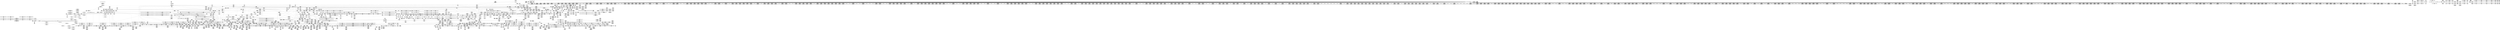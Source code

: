 digraph {
	CE0x40305a0 [shape=record,shape=Mrecord,label="{CE0x40305a0|__llvm_gcov_indirect_counter_increment:tmp2|*SummSource*}"]
	CE0x3f8ced0 [shape=record,shape=Mrecord,label="{CE0x3f8ced0|i64*_getelementptr_inbounds_(_13_x_i64_,_13_x_i64_*___llvm_gcov_ctr126,_i64_0,_i64_8)|*Constant*|*SummSink*}"]
	CE0x40016e0 [shape=record,shape=Mrecord,label="{CE0x40016e0|i64_4|*Constant*}"]
	CE0x3f8fad0 [shape=record,shape=Mrecord,label="{CE0x3f8fad0|_ret_i32_%retval.0,_!dbg_!27728|security/selinux/avc.c,775|*SummSource*}"]
	CE0x4004370 [shape=record,shape=Mrecord,label="{CE0x4004370|i64_7|*Constant*|*SummSource*}"]
	CE0x4006d10 [shape=record,shape=Mrecord,label="{CE0x4006d10|task_sid:tmp19|security/selinux/hooks.c,208|*SummSink*}"]
	CE0x3faa300 [shape=record,shape=Mrecord,label="{CE0x3faa300|2472:_%struct.cred*,_:_CRE_16,20_|*MultipleSource*|Function::selinux_file_send_sigiotask&Arg::tsk::|Function::task_sid&Arg::task::|security/selinux/hooks.c,208}"]
	CE0x3fcfa00 [shape=record,shape=Mrecord,label="{CE0x3fcfa00|2472:_%struct.cred*,_:_CRE_2906,2907_}"]
	CE0x3fe1650 [shape=record,shape=Mrecord,label="{CE0x3fe1650|2472:_%struct.cred*,_:_CRE_6340,6341_}"]
	CE0x3f7f440 [shape=record,shape=Mrecord,label="{CE0x3f7f440|i32_14|*Constant*|*SummSink*}"]
	CE0x404a800 [shape=record,shape=Mrecord,label="{CE0x404a800|__rcu_read_lock:tmp3|*SummSink*}"]
	CE0x3fceb00 [shape=record,shape=Mrecord,label="{CE0x3fceb00|2472:_%struct.cred*,_:_CRE_2872,2876_|*MultipleSource*|Function::selinux_file_send_sigiotask&Arg::tsk::|Function::task_sid&Arg::task::|security/selinux/hooks.c,208}"]
	CE0x3f6f4b0 [shape=record,shape=Mrecord,label="{CE0x3f6f4b0|selinux_file_send_sigiotask:tmp14|security/selinux/hooks.c,3408|*SummSource*}"]
	CE0x4029df0 [shape=record,shape=Mrecord,label="{CE0x4029df0|rcu_read_lock:do.body|*SummSink*}"]
	CE0x3fca460 [shape=record,shape=Mrecord,label="{CE0x3fca460|2472:_%struct.cred*,_:_CRE_2656,2664_|*MultipleSource*|Function::selinux_file_send_sigiotask&Arg::tsk::|Function::task_sid&Arg::task::|security/selinux/hooks.c,208}"]
	CE0x3f75df0 [shape=record,shape=Mrecord,label="{CE0x3f75df0|GLOBAL:signal_to_av|*Constant*}"]
	CE0x3f68540 [shape=record,shape=Mrecord,label="{CE0x3f68540|2472:_%struct.cred*,_:_CRE_336,344_|*MultipleSource*|Function::selinux_file_send_sigiotask&Arg::tsk::|Function::task_sid&Arg::task::|security/selinux/hooks.c,208}"]
	CE0x3fbd190 [shape=record,shape=Mrecord,label="{CE0x3fbd190|2472:_%struct.cred*,_:_CRE_695,696_}"]
	CE0x3f53d10 [shape=record,shape=Mrecord,label="{CE0x3f53d10|task_sid:tmp}"]
	CE0x402d790 [shape=record,shape=Mrecord,label="{CE0x402d790|rcu_read_lock:land.lhs.true2}"]
	CE0x404c6d0 [shape=record,shape=Mrecord,label="{CE0x404c6d0|__rcu_read_lock:do.end|*SummSource*}"]
	CE0x3fce920 [shape=record,shape=Mrecord,label="{CE0x3fce920|2472:_%struct.cred*,_:_CRE_2864,2872_|*MultipleSource*|Function::selinux_file_send_sigiotask&Arg::tsk::|Function::task_sid&Arg::task::|security/selinux/hooks.c,208}"]
	CE0x3f75ae0 [shape=record,shape=Mrecord,label="{CE0x3f75ae0|task_sid:tmp9|security/selinux/hooks.c,208}"]
	CE0x3f8cfa0 [shape=record,shape=Mrecord,label="{CE0x3f8cfa0|task_sid:tmp18|security/selinux/hooks.c,208}"]
	CE0x4094330 [shape=record,shape=Mrecord,label="{CE0x4094330|_call_void_asm_addl_$1,_%gs:$0_,_*m,ri,*m,_dirflag_,_fpsr_,_flags_(i32*___preempt_count,_i32_%val,_i32*___preempt_count)_#3,_!dbg_!27714,_!srcloc_!27717|./arch/x86/include/asm/preempt.h,72|*SummSink*}"]
	CE0x4084aa0 [shape=record,shape=Mrecord,label="{CE0x4084aa0|rcu_lock_acquire:tmp6}"]
	CE0x3fb4ac0 [shape=record,shape=Mrecord,label="{CE0x3fb4ac0|_ret_void,_!dbg_!27717|include/linux/rcupdate.h,419}"]
	CE0x40327b0 [shape=record,shape=Mrecord,label="{CE0x40327b0|rcu_read_lock:tmp18|include/linux/rcupdate.h,882|*SummSource*}"]
	CE0x3fbe370 [shape=record,shape=Mrecord,label="{CE0x3fbe370|2472:_%struct.cred*,_:_CRE_768,772_|*MultipleSource*|Function::selinux_file_send_sigiotask&Arg::tsk::|Function::task_sid&Arg::task::|security/selinux/hooks.c,208}"]
	CE0x4007170 [shape=record,shape=Mrecord,label="{CE0x4007170|i8_1|*Constant*|*SummSink*}"]
	CE0x3f835e0 [shape=record,shape=Mrecord,label="{CE0x3f835e0|_call_void_rcu_read_lock()_#10,_!dbg_!27712|security/selinux/hooks.c,207|*SummSink*}"]
	CE0x402c710 [shape=record,shape=Mrecord,label="{CE0x402c710|rcu_read_unlock:tmp6|include/linux/rcupdate.h,933|*SummSource*}"]
	CE0x3fd0ee0 [shape=record,shape=Mrecord,label="{CE0x3fd0ee0|2472:_%struct.cred*,_:_CRE_2928,2929_}"]
	CE0x405c860 [shape=record,shape=Mrecord,label="{CE0x405c860|_call_void___rcu_read_unlock()_#10,_!dbg_!27734|include/linux/rcupdate.h,937|*SummSource*}"]
	CE0x4016810 [shape=record,shape=Mrecord,label="{CE0x4016810|i64_1|*Constant*}"]
	CE0x404e780 [shape=record,shape=Mrecord,label="{CE0x404e780|rcu_lock_release:tmp1}"]
	CE0x3fcde40 [shape=record,shape=Mrecord,label="{CE0x3fcde40|2472:_%struct.cred*,_:_CRE_2816,2824_|*MultipleSource*|Function::selinux_file_send_sigiotask&Arg::tsk::|Function::task_sid&Arg::task::|security/selinux/hooks.c,208}"]
	CE0x3fdc9b0 [shape=record,shape=Mrecord,label="{CE0x3fdc9b0|2472:_%struct.cred*,_:_CRE_6232,6240_|*MultipleSource*|Function::selinux_file_send_sigiotask&Arg::tsk::|Function::task_sid&Arg::task::|security/selinux/hooks.c,208}"]
	CE0x3fba740 [shape=record,shape=Mrecord,label="{CE0x3fba740|2472:_%struct.cred*,_:_CRE_592,600_|*MultipleSource*|Function::selinux_file_send_sigiotask&Arg::tsk::|Function::task_sid&Arg::task::|security/selinux/hooks.c,208}"]
	CE0x405cf20 [shape=record,shape=Mrecord,label="{CE0x405cf20|__rcu_read_unlock:entry}"]
	CE0x3fbd2d0 [shape=record,shape=Mrecord,label="{CE0x3fbd2d0|2472:_%struct.cred*,_:_CRE_697,698_}"]
	CE0x40002d0 [shape=record,shape=Mrecord,label="{CE0x40002d0|i64**_getelementptr_inbounds_(_4_x_i64*_,_4_x_i64*_*___llvm_gcda_edge_table266,_i64_0,_i64_1)|*Constant*|*SummSink*}"]
	CE0x3faa220 [shape=record,shape=Mrecord,label="{CE0x3faa220|2472:_%struct.cred*,_:_CRE_8,16_|*MultipleSource*|Function::selinux_file_send_sigiotask&Arg::tsk::|Function::task_sid&Arg::task::|security/selinux/hooks.c,208}"]
	CE0x4034300 [shape=record,shape=Mrecord,label="{CE0x4034300|i32_883|*Constant*}"]
	CE0x3fabb10 [shape=record,shape=Mrecord,label="{CE0x3fabb10|i64_1|*Constant*}"]
	CE0x3ff7990 [shape=record,shape=Mrecord,label="{CE0x3ff7990|rcu_read_lock:call3|include/linux/rcupdate.h,882}"]
	CE0x3fcb1b0 [shape=record,shape=Mrecord,label="{CE0x3fcb1b0|2472:_%struct.cred*,_:_CRE_2704,2712_|*MultipleSource*|Function::selinux_file_send_sigiotask&Arg::tsk::|Function::task_sid&Arg::task::|security/selinux/hooks.c,208}"]
	CE0x4031e70 [shape=record,shape=Mrecord,label="{CE0x4031e70|i64*_getelementptr_inbounds_(_11_x_i64_,_11_x_i64_*___llvm_gcov_ctr127,_i64_0,_i64_8)|*Constant*|*SummSource*}"]
	CE0x3fd0850 [shape=record,shape=Mrecord,label="{CE0x3fd0850|2472:_%struct.cred*,_:_CRE_2921,2922_}"]
	CE0x3feddc0 [shape=record,shape=Mrecord,label="{CE0x3feddc0|i64*_getelementptr_inbounds_(_10_x_i64_,_10_x_i64_*___llvm_gcov_ctr265,_i64_0,_i64_8)|*Constant*}"]
	CE0x3fb94f0 [shape=record,shape=Mrecord,label="{CE0x3fb94f0|i64*_getelementptr_inbounds_(_13_x_i64_,_13_x_i64_*___llvm_gcov_ctr126,_i64_0,_i64_10)|*Constant*}"]
	CE0x3f5f4a0 [shape=record,shape=Mrecord,label="{CE0x3f5f4a0|task_sid:tmp6|security/selinux/hooks.c,208|*SummSink*}"]
	CE0x40d0600 [shape=record,shape=Mrecord,label="{CE0x40d0600|__preempt_count_sub:tmp3}"]
	CE0x3fbdbf0 [shape=record,shape=Mrecord,label="{CE0x3fbdbf0|2472:_%struct.cred*,_:_CRE_728,732_|*MultipleSource*|Function::selinux_file_send_sigiotask&Arg::tsk::|Function::task_sid&Arg::task::|security/selinux/hooks.c,208}"]
	CE0x3fc6bf0 [shape=record,shape=Mrecord,label="{CE0x3fc6bf0|2472:_%struct.cred*,_:_CRE_2408,2416_|*MultipleSource*|Function::selinux_file_send_sigiotask&Arg::tsk::|Function::task_sid&Arg::task::|security/selinux/hooks.c,208}"]
	CE0x404a580 [shape=record,shape=Mrecord,label="{CE0x404a580|__rcu_read_lock:tmp2|*SummSink*}"]
	CE0x3fa8b60 [shape=record,shape=Mrecord,label="{CE0x3fa8b60|task_sid:tmp3|*SummSink*}"]
	CE0x4016370 [shape=record,shape=Mrecord,label="{CE0x4016370|_call_void_mcount()_#3|*SummSink*}"]
	CE0x3fac3e0 [shape=record,shape=Mrecord,label="{CE0x3fac3e0|2472:_%struct.cred*,_:_CRE_440,448_|*MultipleSource*|Function::selinux_file_send_sigiotask&Arg::tsk::|Function::task_sid&Arg::task::|security/selinux/hooks.c,208}"]
	CE0x4004c40 [shape=record,shape=Mrecord,label="{CE0x4004c40|task_sid:tmp15|security/selinux/hooks.c,208|*SummSink*}"]
	CE0x3fc6a10 [shape=record,shape=Mrecord,label="{CE0x3fc6a10|2472:_%struct.cred*,_:_CRE_2400,2408_|*MultipleSource*|Function::selinux_file_send_sigiotask&Arg::tsk::|Function::task_sid&Arg::task::|security/selinux/hooks.c,208}"]
	CE0x3fe0a70 [shape=record,shape=Mrecord,label="{CE0x3fe0a70|2472:_%struct.cred*,_:_CRE_6330,6331_}"]
	CE0x3fdf8a0 [shape=record,shape=Mrecord,label="{CE0x3fdf8a0|2472:_%struct.cred*,_:_CRE_6315,6316_}"]
	CE0x3fdbb00 [shape=record,shape=Mrecord,label="{CE0x3fdbb00|2472:_%struct.cred*,_:_CRE_6184,6192_|*MultipleSource*|Function::selinux_file_send_sigiotask&Arg::tsk::|Function::task_sid&Arg::task::|security/selinux/hooks.c,208}"]
	CE0x4046700 [shape=record,shape=Mrecord,label="{CE0x4046700|rcu_read_unlock:tobool|include/linux/rcupdate.h,933|*SummSource*}"]
	CE0x3ffd9c0 [shape=record,shape=Mrecord,label="{CE0x3ffd9c0|_call_void___llvm_gcov_indirect_counter_increment(i32*___llvm_gcov_global_state_pred267,_i64**_getelementptr_inbounds_(_4_x_i64*_,_4_x_i64*_*___llvm_gcda_edge_table266,_i64_0,_i64_2)),_!dbg_!27717|security/selinux/hooks.c,1483|*SummSink*}"]
	CE0x4053940 [shape=record,shape=Mrecord,label="{CE0x4053940|rcu_lock_release:__here|*SummSink*}"]
	CE0x4006690 [shape=record,shape=Mrecord,label="{CE0x4006690|task_sid:tmp19|security/selinux/hooks.c,208}"]
	CE0x3f898a0 [shape=record,shape=Mrecord,label="{CE0x3f898a0|2472:_%struct.cred*,_:_CRE_24,28_|*MultipleSource*|Function::selinux_file_send_sigiotask&Arg::tsk::|Function::task_sid&Arg::task::|security/selinux/hooks.c,208}"]
	CE0x3fc1b50 [shape=record,shape=Mrecord,label="{CE0x3fc1b50|2472:_%struct.cred*,_:_CRE_2032,2036_|*MultipleSource*|Function::selinux_file_send_sigiotask&Arg::tsk::|Function::task_sid&Arg::task::|security/selinux/hooks.c,208}"]
	CE0x3f658c0 [shape=record,shape=Mrecord,label="{CE0x3f658c0|selinux_file_send_sigiotask:tmp|*SummSource*}"]
	CE0x3f7dd20 [shape=record,shape=Mrecord,label="{CE0x3f7dd20|i64_0|*Constant*|*SummSink*}"]
	CE0x3fcffe0 [shape=record,shape=Mrecord,label="{CE0x3fcffe0|2472:_%struct.cred*,_:_CRE_2912,2913_}"]
	CE0x4046ff0 [shape=record,shape=Mrecord,label="{CE0x4046ff0|rcu_read_unlock:tmp2|*SummSource*}"]
	CE0x3fbe8e0 [shape=record,shape=Mrecord,label="{CE0x3fbe8e0|2472:_%struct.cred*,_:_CRE_784,1808_|*MultipleSource*|Function::selinux_file_send_sigiotask&Arg::tsk::|Function::task_sid&Arg::task::|security/selinux/hooks.c,208}"]
	CE0x3f8f2f0 [shape=record,shape=Mrecord,label="{CE0x3f8f2f0|%struct.common_audit_data*_null|*Constant*|*SummSink*}"]
	CE0x3feefd0 [shape=record,shape=Mrecord,label="{CE0x3feefd0|signal_to_av:tmp8|security/selinux/hooks.c,1491|*SummSink*}"]
	CE0x40051d0 [shape=record,shape=Mrecord,label="{CE0x40051d0|i64*_getelementptr_inbounds_(_13_x_i64_,_13_x_i64_*___llvm_gcov_ctr126,_i64_0,_i64_8)|*Constant*}"]
	CE0x3f70c30 [shape=record,shape=Mrecord,label="{CE0x3f70c30|signal_to_av:entry|*SummSink*}"]
	CE0x3ff8340 [shape=record,shape=Mrecord,label="{CE0x3ff8340|task_sid:tmp23|security/selinux/hooks.c,208|*SummSource*}"]
	CE0x40041f0 [shape=record,shape=Mrecord,label="{CE0x40041f0|task_sid:tmp14|security/selinux/hooks.c,208|*SummSink*}"]
	CE0x3fde800 [shape=record,shape=Mrecord,label="{CE0x3fde800|2472:_%struct.cred*,_:_CRE_6301,6302_}"]
	CE0x4025500 [shape=record,shape=Mrecord,label="{CE0x4025500|rcu_read_lock:tobool1|include/linux/rcupdate.h,882}"]
	CE0x3fe8310 [shape=record,shape=Mrecord,label="{CE0x3fe8310|2472:_%struct.cred*,_:_CRE_6664,6668_|*MultipleSource*|Function::selinux_file_send_sigiotask&Arg::tsk::|Function::task_sid&Arg::task::|security/selinux/hooks.c,208}"]
	CE0x4030820 [shape=record,shape=Mrecord,label="{CE0x4030820|rcu_read_unlock:call3|include/linux/rcupdate.h,933}"]
	CE0x3f6f1d0 [shape=record,shape=Mrecord,label="{CE0x3f6f1d0|i64*_getelementptr_inbounds_(_6_x_i64_,_6_x_i64_*___llvm_gcov_ctr264,_i64_0,_i64_5)|*Constant*|*SummSink*}"]
	CE0x3fb18d0 [shape=record,shape=Mrecord,label="{CE0x3fb18d0|signal_to_av:tmp1|*SummSource*}"]
	CE0x40565b0 [shape=record,shape=Mrecord,label="{CE0x40565b0|rcu_read_unlock:tmp18|include/linux/rcupdate.h,933|*SummSink*}"]
	CE0x3fd6c00 [shape=record,shape=Mrecord,label="{CE0x3fd6c00|2472:_%struct.cred*,_:_CRE_3112,3116_|*MultipleSource*|Function::selinux_file_send_sigiotask&Arg::tsk::|Function::task_sid&Arg::task::|security/selinux/hooks.c,208}"]
	CE0x4046c60 [shape=record,shape=Mrecord,label="{CE0x4046c60|__llvm_gcov_indirect_counter_increment:tmp5|*SummSink*}"]
	CE0x4049f30 [shape=record,shape=Mrecord,label="{CE0x4049f30|rcu_lock_acquire:bb|*SummSink*}"]
	CE0x404d250 [shape=record,shape=Mrecord,label="{CE0x404d250|i64*_getelementptr_inbounds_(_11_x_i64_,_11_x_i64_*___llvm_gcov_ctr132,_i64_0,_i64_0)|*Constant*}"]
	CE0x405a930 [shape=record,shape=Mrecord,label="{CE0x405a930|rcu_read_unlock:tmp22|include/linux/rcupdate.h,935|*SummSource*}"]
	CE0x4098950 [shape=record,shape=Mrecord,label="{CE0x4098950|i64_1|*Constant*}"]
	CE0x4044e50 [shape=record,shape=Mrecord,label="{CE0x4044e50|rcu_read_unlock:tmp16|include/linux/rcupdate.h,933}"]
	CE0x3fd34e0 [shape=record,shape=Mrecord,label="{CE0x3fd34e0|2472:_%struct.cred*,_:_CRE_2960,2961_}"]
	CE0x403d720 [shape=record,shape=Mrecord,label="{CE0x403d720|i8*_getelementptr_inbounds_(_42_x_i8_,_42_x_i8_*_.str46,_i32_0,_i32_0)|*Constant*}"]
	CE0x3fe6330 [shape=record,shape=Mrecord,label="{CE0x3fe6330|2472:_%struct.cred*,_:_CRE_6552,6560_|*MultipleSource*|Function::selinux_file_send_sigiotask&Arg::tsk::|Function::task_sid&Arg::task::|security/selinux/hooks.c,208}"]
	CE0x3f69d60 [shape=record,shape=Mrecord,label="{CE0x3f69d60|selinux_file_send_sigiotask:tmp3|security/selinux/hooks.c,3399}"]
	CE0x3f84080 [shape=record,shape=Mrecord,label="{CE0x3f84080|2472:_%struct.cred*,_:_CRE_192,200_|*MultipleSource*|Function::selinux_file_send_sigiotask&Arg::tsk::|Function::task_sid&Arg::task::|security/selinux/hooks.c,208}"]
	CE0x4014d70 [shape=record,shape=Mrecord,label="{CE0x4014d70|__preempt_count_sub:entry|*SummSink*}"]
	CE0x3fb3680 [shape=record,shape=Mrecord,label="{CE0x3fb3680|2472:_%struct.cred*,_:_CRE_92,96_|*MultipleSource*|Function::selinux_file_send_sigiotask&Arg::tsk::|Function::task_sid&Arg::task::|security/selinux/hooks.c,208}"]
	CE0x3f68900 [shape=record,shape=Mrecord,label="{CE0x3f68900|2472:_%struct.cred*,_:_CRE_352,360_|*MultipleSource*|Function::selinux_file_send_sigiotask&Arg::tsk::|Function::task_sid&Arg::task::|security/selinux/hooks.c,208}"]
	CE0x4042fb0 [shape=record,shape=Mrecord,label="{CE0x4042fb0|i64*_getelementptr_inbounds_(_11_x_i64_,_11_x_i64_*___llvm_gcov_ctr132,_i64_0,_i64_8)|*Constant*|*SummSource*}"]
	CE0x3ff7e90 [shape=record,shape=Mrecord,label="{CE0x3ff7e90|i64*_getelementptr_inbounds_(_13_x_i64_,_13_x_i64_*___llvm_gcov_ctr126,_i64_0,_i64_10)|*Constant*|*SummSource*}"]
	CE0x3fc1400 [shape=record,shape=Mrecord,label="{CE0x3fc1400|2472:_%struct.cred*,_:_CRE_1980,1984_|*MultipleSource*|Function::selinux_file_send_sigiotask&Arg::tsk::|Function::task_sid&Arg::task::|security/selinux/hooks.c,208}"]
	CE0x3f67f50 [shape=record,shape=Mrecord,label="{CE0x3f67f50|selinux_file_send_sigiotask:bb}"]
	CE0x3fff7a0 [shape=record,shape=Mrecord,label="{CE0x3fff7a0|signal_to_av:sw.epilog|*SummSink*}"]
	CE0x3f90390 [shape=record,shape=Mrecord,label="{CE0x3f90390|_ret_i32_%call3,_!dbg_!27735|security/selinux/hooks.c,3408|*SummSink*}"]
	CE0x3fc4e20 [shape=record,shape=Mrecord,label="{CE0x3fc4e20|2472:_%struct.cred*,_:_CRE_2280,2288_|*MultipleSource*|Function::selinux_file_send_sigiotask&Arg::tsk::|Function::task_sid&Arg::task::|security/selinux/hooks.c,208}"]
	CE0x3f5eb00 [shape=record,shape=Mrecord,label="{CE0x3f5eb00|selinux_file_send_sigiotask:tmp1}"]
	CE0x3fdf050 [shape=record,shape=Mrecord,label="{CE0x3fdf050|2472:_%struct.cred*,_:_CRE_6308,6309_}"]
	CE0x402f850 [shape=record,shape=Mrecord,label="{CE0x402f850|rcu_lock_acquire:entry|*SummSource*}"]
	CE0x404fe30 [shape=record,shape=Mrecord,label="{CE0x404fe30|_call_void_mcount()_#3|*SummSource*}"]
	CE0x403de30 [shape=record,shape=Mrecord,label="{CE0x403de30|rcu_read_lock:tmp19|include/linux/rcupdate.h,882|*SummSink*}"]
	CE0x3fbab30 [shape=record,shape=Mrecord,label="{CE0x3fbab30|2472:_%struct.cred*,_:_CRE_608,616_|*MultipleSource*|Function::selinux_file_send_sigiotask&Arg::tsk::|Function::task_sid&Arg::task::|security/selinux/hooks.c,208}"]
	CE0x3f5bc60 [shape=record,shape=Mrecord,label="{CE0x3f5bc60|2472:_%struct.cred*,_:_CRE_2800,2808_|*MultipleSource*|Function::selinux_file_send_sigiotask&Arg::tsk::|Function::task_sid&Arg::task::|security/selinux/hooks.c,208}"]
	CE0x3f816e0 [shape=record,shape=Mrecord,label="{CE0x3f816e0|2472:_%struct.cred*,_:_CRE_240,248_|*MultipleSource*|Function::selinux_file_send_sigiotask&Arg::tsk::|Function::task_sid&Arg::task::|security/selinux/hooks.c,208}"]
	CE0x3fdd230 [shape=record,shape=Mrecord,label="{CE0x3fdd230|2472:_%struct.cred*,_:_CRE_6264,6280_|*MultipleSource*|Function::selinux_file_send_sigiotask&Arg::tsk::|Function::task_sid&Arg::task::|security/selinux/hooks.c,208}"]
	CE0x3f81ea0 [shape=record,shape=Mrecord,label="{CE0x3f81ea0|selinux_file_send_sigiotask:tmp3|security/selinux/hooks.c,3399|*SummSink*}"]
	CE0x4086020 [shape=record,shape=Mrecord,label="{CE0x4086020|i64*_getelementptr_inbounds_(_4_x_i64_,_4_x_i64_*___llvm_gcov_ctr130,_i64_0,_i64_0)|*Constant*}"]
	CE0x3f61b70 [shape=record,shape=Mrecord,label="{CE0x3f61b70|i32_22|*Constant*}"]
	CE0x3fe45a0 [shape=record,shape=Mrecord,label="{CE0x3fe45a0|2472:_%struct.cred*,_:_CRE_6464,6472_|*MultipleSource*|Function::selinux_file_send_sigiotask&Arg::tsk::|Function::task_sid&Arg::task::|security/selinux/hooks.c,208}"]
	CE0x3f7b820 [shape=record,shape=Mrecord,label="{CE0x3f7b820|i32_0|*Constant*|*SummSource*}"]
	CE0x40219e0 [shape=record,shape=Mrecord,label="{CE0x40219e0|__preempt_count_sub:bb}"]
	CE0x402d1e0 [shape=record,shape=Mrecord,label="{CE0x402d1e0|rcu_read_unlock:tmp14|include/linux/rcupdate.h,933|*SummSource*}"]
	CE0x4085540 [shape=record,shape=Mrecord,label="{CE0x4085540|rcu_lock_acquire:tmp5|include/linux/rcupdate.h,418}"]
	CE0x4011b80 [shape=record,shape=Mrecord,label="{CE0x4011b80|i8*_undef|*Constant*|*SummSource*}"]
	CE0x3fe7a90 [shape=record,shape=Mrecord,label="{CE0x3fe7a90|2472:_%struct.cred*,_:_CRE_6644,6648_|*MultipleSource*|Function::selinux_file_send_sigiotask&Arg::tsk::|Function::task_sid&Arg::task::|security/selinux/hooks.c,208}"]
	CE0x3f65e70 [shape=record,shape=Mrecord,label="{CE0x3f65e70|selinux_file_send_sigiotask:tmp10|security/selinux/hooks.c,3404}"]
	CE0x3f8aa00 [shape=record,shape=Mrecord,label="{CE0x3f8aa00|selinux_file_send_sigiotask:fown_sid|security/selinux/hooks.c,3408}"]
	CE0x3fe1ea0 [shape=record,shape=Mrecord,label="{CE0x3fe1ea0|2472:_%struct.cred*,_:_CRE_6347,6348_}"]
	CE0x3f5f240 [shape=record,shape=Mrecord,label="{CE0x3f5f240|task_sid:tmp6|security/selinux/hooks.c,208}"]
	CE0x4032d50 [shape=record,shape=Mrecord,label="{CE0x4032d50|_call_void_lockdep_rcu_suspicious(i8*_getelementptr_inbounds_(_25_x_i8_,_25_x_i8_*_.str45,_i32_0,_i32_0),_i32_883,_i8*_getelementptr_inbounds_(_42_x_i8_,_42_x_i8_*_.str46,_i32_0,_i32_0))_#10,_!dbg_!27728|include/linux/rcupdate.h,882}"]
	CE0x4097590 [shape=record,shape=Mrecord,label="{CE0x4097590|rcu_lock_acquire:tmp|*SummSink*}"]
	CE0x40275e0 [shape=record,shape=Mrecord,label="{CE0x40275e0|GLOBAL:__rcu_read_lock|*Constant*|*SummSource*}"]
	CE0x3fd4580 [shape=record,shape=Mrecord,label="{CE0x3fd4580|2472:_%struct.cred*,_:_CRE_2974,2975_}"]
	CE0x3f696a0 [shape=record,shape=Mrecord,label="{CE0x3f696a0|selinux_file_send_sigiotask:tmp13|security/selinux/hooks.c,3406}"]
	CE0x4014e80 [shape=record,shape=Mrecord,label="{CE0x4014e80|_ret_void,_!dbg_!27720|./arch/x86/include/asm/preempt.h,78}"]
	CE0x40349c0 [shape=record,shape=Mrecord,label="{CE0x40349c0|rcu_lock_acquire:tmp3|*SummSource*}"]
	CE0x40c3e60 [shape=record,shape=Mrecord,label="{CE0x40c3e60|__rcu_read_unlock:tmp7|include/linux/rcupdate.h,245|*SummSource*}"]
	CE0x3fec6c0 [shape=record,shape=Mrecord,label="{CE0x3fec6c0|i64**_getelementptr_inbounds_(_4_x_i64*_,_4_x_i64*_*___llvm_gcda_edge_table266,_i64_0,_i64_3)|*Constant*|*SummSink*}"]
	CE0x3fca280 [shape=record,shape=Mrecord,label="{CE0x3fca280|2472:_%struct.cred*,_:_CRE_2648,2656_|*MultipleSource*|Function::selinux_file_send_sigiotask&Arg::tsk::|Function::task_sid&Arg::task::|security/selinux/hooks.c,208}"]
	CE0x3fcf2b0 [shape=record,shape=Mrecord,label="{CE0x3fcf2b0|2472:_%struct.cred*,_:_CRE_2896,2900_|*MultipleSource*|Function::selinux_file_send_sigiotask&Arg::tsk::|Function::task_sid&Arg::task::|security/selinux/hooks.c,208}"]
	CE0x3fdef20 [shape=record,shape=Mrecord,label="{CE0x3fdef20|2472:_%struct.cred*,_:_CRE_6307,6308_}"]
	CE0x4001e00 [shape=record,shape=Mrecord,label="{CE0x4001e00|i64_5|*Constant*|*SummSource*}"]
	CE0x4047640 [shape=record,shape=Mrecord,label="{CE0x4047640|__llvm_gcov_indirect_counter_increment:tmp6|*SummSource*}"]
	CE0x3f65670 [shape=record,shape=Mrecord,label="{CE0x3f65670|task_sid:do.body}"]
	CE0x3fffd10 [shape=record,shape=Mrecord,label="{CE0x3fffd10|i64**_getelementptr_inbounds_(_4_x_i64*_,_4_x_i64*_*___llvm_gcda_edge_table266,_i64_0,_i64_1)|*Constant*}"]
	CE0x3f8e090 [shape=record,shape=Mrecord,label="{CE0x3f8e090|avc_has_perm:tsid|Function::avc_has_perm&Arg::tsid::}"]
	CE0x3fe4fe0 [shape=record,shape=Mrecord,label="{CE0x3fe4fe0|2472:_%struct.cred*,_:_CRE_6484,6488_|*MultipleSource*|Function::selinux_file_send_sigiotask&Arg::tsk::|Function::task_sid&Arg::task::|security/selinux/hooks.c,208}"]
	CE0x4005500 [shape=record,shape=Mrecord,label="{CE0x4005500|task_sid:tmp17|security/selinux/hooks.c,208|*SummSource*}"]
	CE0x3f64b10 [shape=record,shape=Mrecord,label="{CE0x3f64b10|selinux_file_send_sigiotask:call1|security/selinux/hooks.c,3404|*SummSink*}"]
	CE0x3ff9130 [shape=record,shape=Mrecord,label="{CE0x3ff9130|task_sid:tmp24|security/selinux/hooks.c,208|*SummSink*}"]
	CE0x403ec10 [shape=record,shape=Mrecord,label="{CE0x403ec10|i64*_getelementptr_inbounds_(_11_x_i64_,_11_x_i64_*___llvm_gcov_ctr127,_i64_0,_i64_10)|*Constant*|*SummSource*}"]
	CE0x4010870 [shape=record,shape=Mrecord,label="{CE0x4010870|_call_void_mcount()_#3|*SummSink*}"]
	CE0x3fba1d0 [shape=record,shape=Mrecord,label="{CE0x3fba1d0|2472:_%struct.cred*,_:_CRE_568,576_|*MultipleSource*|Function::selinux_file_send_sigiotask&Arg::tsk::|Function::task_sid&Arg::task::|security/selinux/hooks.c,208}"]
	CE0x40944b0 [shape=record,shape=Mrecord,label="{CE0x40944b0|void_(i32*,_i32,_i32*)*_asm_addl_$1,_%gs:$0_,_*m,ri,*m,_dirflag_,_fpsr_,_flags_}"]
	CE0x3fd3870 [shape=record,shape=Mrecord,label="{CE0x3fd3870|2472:_%struct.cred*,_:_CRE_2963,2964_}"]
	CE0x3fc1970 [shape=record,shape=Mrecord,label="{CE0x3fc1970|2472:_%struct.cred*,_:_CRE_2020,2032_|*MultipleSource*|Function::selinux_file_send_sigiotask&Arg::tsk::|Function::task_sid&Arg::task::|security/selinux/hooks.c,208}"]
	CE0x3fbddd0 [shape=record,shape=Mrecord,label="{CE0x3fbddd0|2472:_%struct.cred*,_:_CRE_736,744_|*MultipleSource*|Function::selinux_file_send_sigiotask&Arg::tsk::|Function::task_sid&Arg::task::|security/selinux/hooks.c,208}"]
	CE0x4024710 [shape=record,shape=Mrecord,label="{CE0x4024710|rcu_read_lock:tmp|*SummSink*}"]
	CE0x3ffa1d0 [shape=record,shape=Mrecord,label="{CE0x3ffa1d0|task_sid:tmp26|security/selinux/hooks.c,208|*SummSource*}"]
	CE0x3f77960 [shape=record,shape=Mrecord,label="{CE0x3f77960|selinux_file_send_sigiotask:fown|Function::selinux_file_send_sigiotask&Arg::fown::}"]
	CE0x403e850 [shape=record,shape=Mrecord,label="{CE0x403e850|i64*_getelementptr_inbounds_(_11_x_i64_,_11_x_i64_*___llvm_gcov_ctr127,_i64_0,_i64_10)|*Constant*}"]
	CE0x405bd70 [shape=record,shape=Mrecord,label="{CE0x405bd70|rcu_lock_release:entry|*SummSink*}"]
	CE0x40be620 [shape=record,shape=Mrecord,label="{CE0x40be620|__preempt_count_add:tmp1}"]
	CE0x3fd7040 [shape=record,shape=Mrecord,label="{CE0x3fd7040|2472:_%struct.cred*,_:_CRE_3120,3128_|*MultipleSource*|Function::selinux_file_send_sigiotask&Arg::tsk::|Function::task_sid&Arg::task::|security/selinux/hooks.c,208}"]
	CE0x3f5ef70 [shape=record,shape=Mrecord,label="{CE0x3f5ef70|GLOBAL:__llvm_gcov_ctr126|Global_var:__llvm_gcov_ctr126|*SummSource*}"]
	CE0x40bed10 [shape=record,shape=Mrecord,label="{CE0x40bed10|i64*_getelementptr_inbounds_(_4_x_i64_,_4_x_i64_*___llvm_gcov_ctr134,_i64_0,_i64_0)|*Constant*}"]
	CE0x3f67370 [shape=record,shape=Mrecord,label="{CE0x3f67370|i64_-312|*Constant*}"]
	CE0x4056720 [shape=record,shape=Mrecord,label="{CE0x4056720|_call_void_lockdep_rcu_suspicious(i8*_getelementptr_inbounds_(_25_x_i8_,_25_x_i8_*_.str45,_i32_0,_i32_0),_i32_934,_i8*_getelementptr_inbounds_(_44_x_i8_,_44_x_i8_*_.str47,_i32_0,_i32_0))_#10,_!dbg_!27726|include/linux/rcupdate.h,933}"]
	CE0x404e6a0 [shape=record,shape=Mrecord,label="{CE0x404e6a0|rcu_lock_release:tmp|*SummSink*}"]
	CE0x3f7a130 [shape=record,shape=Mrecord,label="{CE0x3f7a130|i64*_getelementptr_inbounds_(_6_x_i64_,_6_x_i64_*___llvm_gcov_ctr264,_i64_0,_i64_3)|*Constant*|*SummSink*}"]
	CE0x3ff1280 [shape=record,shape=Mrecord,label="{CE0x3ff1280|signal_to_av:tmp11|security/selinux/hooks.c,1495|*SummSink*}"]
	CE0x3fe2bb0 [shape=record,shape=Mrecord,label="{CE0x3fe2bb0|2472:_%struct.cred*,_:_CRE_6358,6359_}"]
	CE0x403c280 [shape=record,shape=Mrecord,label="{CE0x403c280|__preempt_count_add:tmp2}"]
	CE0x3fde340 [shape=record,shape=Mrecord,label="{CE0x3fde340|2472:_%struct.cred*,_:_CRE_6297,6298_}"]
	CE0x4091650 [shape=record,shape=Mrecord,label="{CE0x4091650|rcu_lock_release:tmp5|include/linux/rcupdate.h,423|*SummSource*}"]
	CE0x40939a0 [shape=record,shape=Mrecord,label="{CE0x40939a0|_call_void_asm_addl_$1,_%gs:$0_,_*m,ri,*m,_dirflag_,_fpsr_,_flags_(i32*___preempt_count,_i32_%sub,_i32*___preempt_count)_#3,_!dbg_!27717,_!srcloc_!27718|./arch/x86/include/asm/preempt.h,77|*SummSource*}"]
	CE0x4044440 [shape=record,shape=Mrecord,label="{CE0x4044440|rcu_read_unlock:tmp3}"]
	CE0x3f676c0 [shape=record,shape=Mrecord,label="{CE0x3f676c0|i64*_getelementptr_inbounds_(_6_x_i64_,_6_x_i64_*___llvm_gcov_ctr264,_i64_0,_i64_0)|*Constant*|*SummSource*}"]
	CE0x3f86770 [shape=record,shape=Mrecord,label="{CE0x3f86770|2472:_%struct.cred*,_:_CRE_304,312_|*MultipleSource*|Function::selinux_file_send_sigiotask&Arg::tsk::|Function::task_sid&Arg::task::|security/selinux/hooks.c,208}"]
	CE0x3fbee80 [shape=record,shape=Mrecord,label="{CE0x3fbee80|2472:_%struct.cred*,_:_CRE_1824,1832_|*MultipleSource*|Function::selinux_file_send_sigiotask&Arg::tsk::|Function::task_sid&Arg::task::|security/selinux/hooks.c,208}"]
	CE0x3fda9d0 [shape=record,shape=Mrecord,label="{CE0x3fda9d0|2472:_%struct.cred*,_:_CRE_5992,6000_|*MultipleSource*|Function::selinux_file_send_sigiotask&Arg::tsk::|Function::task_sid&Arg::task::|security/selinux/hooks.c,208}"]
	CE0x4010af0 [shape=record,shape=Mrecord,label="{CE0x4010af0|__preempt_count_sub:tmp4|./arch/x86/include/asm/preempt.h,77|*SummSink*}"]
	CE0x4004550 [shape=record,shape=Mrecord,label="{CE0x4004550|task_sid:tmp14|security/selinux/hooks.c,208}"]
	CE0x3ff04f0 [shape=record,shape=Mrecord,label="{CE0x3ff04f0|i32_64|*Constant*|*SummSink*}"]
	CE0x3ff2300 [shape=record,shape=Mrecord,label="{CE0x3ff2300|i64_3|*Constant*}"]
	CE0x3feb780 [shape=record,shape=Mrecord,label="{CE0x3feb780|i64_0|*Constant*}"]
	CE0x4003690 [shape=record,shape=Mrecord,label="{CE0x4003690|task_sid:tobool4|security/selinux/hooks.c,208|*SummSource*}"]
	CE0x3fb2f50 [shape=record,shape=Mrecord,label="{CE0x3fb2f50|task_sid:do.end6}"]
	CE0x3fb5700 [shape=record,shape=Mrecord,label="{CE0x3fb5700|2472:_%struct.cred*,_:_CRE_168,176_|*MultipleSource*|Function::selinux_file_send_sigiotask&Arg::tsk::|Function::task_sid&Arg::task::|security/selinux/hooks.c,208}"]
	CE0x3fb3100 [shape=record,shape=Mrecord,label="{CE0x3fb3100|_call_void_mcount()_#3}"]
	CE0x3fcd830 [shape=record,shape=Mrecord,label="{CE0x3fcd830|_call_void___llvm_gcov_indirect_counter_increment(i32*___llvm_gcov_global_state_pred267,_i64**_getelementptr_inbounds_(_4_x_i64*_,_4_x_i64*_*___llvm_gcda_edge_table266,_i64_0,_i64_3)),_!dbg_!27719|security/selinux/hooks.c,1487|*SummSource*}"]
	CE0x3fcb750 [shape=record,shape=Mrecord,label="{CE0x3fcb750|2472:_%struct.cred*,_:_CRE_2724,2725_|*MultipleSource*|Function::selinux_file_send_sigiotask&Arg::tsk::|Function::task_sid&Arg::task::|security/selinux/hooks.c,208}"]
	CE0x3fbf600 [shape=record,shape=Mrecord,label="{CE0x3fbf600|2472:_%struct.cred*,_:_CRE_1856,1864_|*MultipleSource*|Function::selinux_file_send_sigiotask&Arg::tsk::|Function::task_sid&Arg::task::|security/selinux/hooks.c,208}"]
	CE0x40d5ca0 [shape=record,shape=Mrecord,label="{CE0x40d5ca0|__preempt_count_add:tmp2|*SummSource*}"]
	CE0x3ff8c20 [shape=record,shape=Mrecord,label="{CE0x3ff8c20|task_sid:tmp25|security/selinux/hooks.c,208}"]
	CE0x3ffccd0 [shape=record,shape=Mrecord,label="{CE0x3ffccd0|signal_to_av:tmp2|security/selinux/hooks.c,1479|*SummSource*}"]
	CE0x4046f80 [shape=record,shape=Mrecord,label="{CE0x4046f80|rcu_read_unlock:tmp2}"]
	CE0x3fbafb0 [shape=record,shape=Mrecord,label="{CE0x3fbafb0|_call_void_mcount()_#3|*SummSink*}"]
	CE0x3fbd0b0 [shape=record,shape=Mrecord,label="{CE0x3fbd0b0|2472:_%struct.cred*,_:_CRE_693,694_}"]
	CE0x3f83250 [shape=record,shape=Mrecord,label="{CE0x3f83250|cred_sid:tmp|*SummSink*}"]
	CE0x403e420 [shape=record,shape=Mrecord,label="{CE0x403e420|rcu_read_lock:tmp21|include/linux/rcupdate.h,884}"]
	CE0x3f74d60 [shape=record,shape=Mrecord,label="{CE0x3f74d60|selinux_file_send_sigiotask:tmp6|security/selinux/hooks.c,3403|*SummSink*}"]
	CE0x4008170 [shape=record,shape=Mrecord,label="{CE0x4008170|GLOBAL:lockdep_rcu_suspicious|*Constant*}"]
	CE0x4037b50 [shape=record,shape=Mrecord,label="{CE0x4037b50|__rcu_read_unlock:tmp2}"]
	CE0x4015c40 [shape=record,shape=Mrecord,label="{CE0x4015c40|rcu_lock_release:__here|*SummSource*}"]
	CE0x3fc2a50 [shape=record,shape=Mrecord,label="{CE0x3fc2a50|2472:_%struct.cred*,_:_CRE_2072,2076_|*MultipleSource*|Function::selinux_file_send_sigiotask&Arg::tsk::|Function::task_sid&Arg::task::|security/selinux/hooks.c,208}"]
	CE0x40072b0 [shape=record,shape=Mrecord,label="{CE0x40072b0|_call_void_lockdep_rcu_suspicious(i8*_getelementptr_inbounds_(_25_x_i8_,_25_x_i8_*_.str3,_i32_0,_i32_0),_i32_208,_i8*_getelementptr_inbounds_(_41_x_i8_,_41_x_i8_*_.str44,_i32_0,_i32_0))_#10,_!dbg_!27732|security/selinux/hooks.c,208}"]
	CE0x3f8f040 [shape=record,shape=Mrecord,label="{CE0x3f8f040|avc_has_perm:requested|Function::avc_has_perm&Arg::requested::|*SummSink*}"]
	CE0x3ffd3e0 [shape=record,shape=Mrecord,label="{CE0x3ffd3e0|signal_to_av:tmp3|security/selinux/hooks.c,1479|*SummSource*}"]
	CE0x3fc7cd0 [shape=record,shape=Mrecord,label="{CE0x3fc7cd0|2472:_%struct.cred*,_:_CRE_2520,2521_}"]
	CE0x3fc2c30 [shape=record,shape=Mrecord,label="{CE0x3fc2c30|2472:_%struct.cred*,_:_CRE_2076,2080_|*MultipleSource*|Function::selinux_file_send_sigiotask&Arg::tsk::|Function::task_sid&Arg::task::|security/selinux/hooks.c,208}"]
	CE0x3fd2900 [shape=record,shape=Mrecord,label="{CE0x3fd2900|2472:_%struct.cred*,_:_CRE_2950,2951_}"]
	CE0x409ec50 [shape=record,shape=Mrecord,label="{CE0x409ec50|_call_void_mcount()_#3|*SummSink*}"]
	CE0x402a0f0 [shape=record,shape=Mrecord,label="{CE0x402a0f0|rcu_read_lock:bb|*SummSink*}"]
	CE0x4031870 [shape=record,shape=Mrecord,label="{CE0x4031870|rcu_read_lock:tmp16|include/linux/rcupdate.h,882|*SummSource*}"]
	CE0x40989c0 [shape=record,shape=Mrecord,label="{CE0x40989c0|__preempt_count_sub:tmp1}"]
	CE0x402fc50 [shape=record,shape=Mrecord,label="{CE0x402fc50|rcu_lock_acquire:tmp4|include/linux/rcupdate.h,418|*SummSource*}"]
	CE0x3f5c070 [shape=record,shape=Mrecord,label="{CE0x3f5c070|rcu_read_lock:tmp4|include/linux/rcupdate.h,882|*SummSink*}"]
	CE0x4049890 [shape=record,shape=Mrecord,label="{CE0x4049890|i64*_getelementptr_inbounds_(_4_x_i64_,_4_x_i64_*___llvm_gcov_ctr130,_i64_0,_i64_0)|*Constant*|*SummSource*}"]
	CE0x3fc9b00 [shape=record,shape=Mrecord,label="{CE0x3fc9b00|2472:_%struct.cred*,_:_CRE_2598,2600_|*MultipleSource*|Function::selinux_file_send_sigiotask&Arg::tsk::|Function::task_sid&Arg::task::|security/selinux/hooks.c,208}"]
	CE0x401b1a0 [shape=record,shape=Mrecord,label="{CE0x401b1a0|rcu_lock_release:tmp7|*SummSink*}"]
	CE0x404e710 [shape=record,shape=Mrecord,label="{CE0x404e710|i64_1|*Constant*}"]
	CE0x3fe1fd0 [shape=record,shape=Mrecord,label="{CE0x3fe1fd0|2472:_%struct.cred*,_:_CRE_6348,6349_}"]
	CE0x3fd1600 [shape=record,shape=Mrecord,label="{CE0x3fd1600|2472:_%struct.cred*,_:_CRE_2934,2935_}"]
	CE0x40400c0 [shape=record,shape=Mrecord,label="{CE0x40400c0|cred_sid:bb|*SummSource*}"]
	CE0x3fc7580 [shape=record,shape=Mrecord,label="{CE0x3fc7580|2472:_%struct.cred*,_:_CRE_2488,2504_|*MultipleSource*|Function::selinux_file_send_sigiotask&Arg::tsk::|Function::task_sid&Arg::task::|security/selinux/hooks.c,208}"]
	CE0x3fba590 [shape=record,shape=Mrecord,label="{CE0x3fba590|2472:_%struct.cred*,_:_CRE_584,592_|*MultipleSource*|Function::selinux_file_send_sigiotask&Arg::tsk::|Function::task_sid&Arg::task::|security/selinux/hooks.c,208}"]
	CE0x3fd3f90 [shape=record,shape=Mrecord,label="{CE0x3fd3f90|2472:_%struct.cred*,_:_CRE_2969,2970_}"]
	CE0x3fe1060 [shape=record,shape=Mrecord,label="{CE0x3fe1060|2472:_%struct.cred*,_:_CRE_6335,6336_}"]
	CE0x3fd5500 [shape=record,shape=Mrecord,label="{CE0x3fd5500|2472:_%struct.cred*,_:_CRE_3032,3036_|*MultipleSource*|Function::selinux_file_send_sigiotask&Arg::tsk::|Function::task_sid&Arg::task::|security/selinux/hooks.c,208}"]
	CE0x3fb2500 [shape=record,shape=Mrecord,label="{CE0x3fb2500|task_sid:do.body|*SummSource*}"]
	CE0x4027e10 [shape=record,shape=Mrecord,label="{CE0x4027e10|rcu_read_lock:tmp|*SummSource*}"]
	CE0x4096710 [shape=record,shape=Mrecord,label="{CE0x4096710|i32_2|*Constant*|*SummSource*}"]
	CE0x4099640 [shape=record,shape=Mrecord,label="{CE0x4099640|__preempt_count_sub:tmp4|./arch/x86/include/asm/preempt.h,77|*SummSource*}"]
	CE0x4040870 [shape=record,shape=Mrecord,label="{CE0x4040870|i32_1|*Constant*}"]
	CE0x4085da0 [shape=record,shape=Mrecord,label="{CE0x4085da0|GLOBAL:__preempt_count_sub|*Constant*|*SummSource*}"]
	CE0x403b810 [shape=record,shape=Mrecord,label="{CE0x403b810|__preempt_count_sub:bb|*SummSink*}"]
	CE0x3f5b150 [shape=record,shape=Mrecord,label="{CE0x3f5b150|2472:_%struct.cred*,_:_CRE_2752,2760_|*MultipleSource*|Function::selinux_file_send_sigiotask&Arg::tsk::|Function::task_sid&Arg::task::|security/selinux/hooks.c,208}"]
	CE0x3fba950 [shape=record,shape=Mrecord,label="{CE0x3fba950|2472:_%struct.cred*,_:_CRE_600,608_|*MultipleSource*|Function::selinux_file_send_sigiotask&Arg::tsk::|Function::task_sid&Arg::task::|security/selinux/hooks.c,208}"]
	CE0x3fd4ed0 [shape=record,shape=Mrecord,label="{CE0x3fd4ed0|2472:_%struct.cred*,_:_CRE_3000,3008_|*MultipleSource*|Function::selinux_file_send_sigiotask&Arg::tsk::|Function::task_sid&Arg::task::|security/selinux/hooks.c,208}"]
	CE0x40325a0 [shape=record,shape=Mrecord,label="{CE0x40325a0|rcu_read_lock:tmp18|include/linux/rcupdate.h,882}"]
	CE0x40834a0 [shape=record,shape=Mrecord,label="{CE0x40834a0|i64*_getelementptr_inbounds_(_4_x_i64_,_4_x_i64_*___llvm_gcov_ctr129,_i64_0,_i64_3)|*Constant*|*SummSink*}"]
	CE0x4033750 [shape=record,shape=Mrecord,label="{CE0x4033750|GLOBAL:lockdep_rcu_suspicious|*Constant*}"]
	CE0x3fb0d10 [shape=record,shape=Mrecord,label="{CE0x3fb0d10|__rcu_read_lock:entry|*SummSink*}"]
	CE0x3fe8b60 [shape=record,shape=Mrecord,label="{CE0x3fe8b60|2472:_%struct.cred*,_:_CRE_10528,10536_|*MultipleSource*|Function::selinux_file_send_sigiotask&Arg::tsk::|Function::task_sid&Arg::task::|security/selinux/hooks.c,208}"]
	CE0x402f710 [shape=record,shape=Mrecord,label="{CE0x402f710|GLOBAL:rcu_lock_acquire|*Constant*|*SummSource*}"]
	CE0x3f7a670 [shape=record,shape=Mrecord,label="{CE0x3f7a670|GLOBAL:__llvm_gcov_ctr264|Global_var:__llvm_gcov_ctr264|*SummSource*}"]
	CE0x40360b0 [shape=record,shape=Mrecord,label="{CE0x40360b0|__preempt_count_sub:do.body}"]
	CE0x3fe5420 [shape=record,shape=Mrecord,label="{CE0x3fe5420|2472:_%struct.cred*,_:_CRE_6496,6504_|*MultipleSource*|Function::selinux_file_send_sigiotask&Arg::tsk::|Function::task_sid&Arg::task::|security/selinux/hooks.c,208}"]
	CE0x3fbd370 [shape=record,shape=Mrecord,label="{CE0x3fbd370|2472:_%struct.cred*,_:_CRE_698,699_}"]
	CE0x4007f50 [shape=record,shape=Mrecord,label="{CE0x4007f50|i8*_getelementptr_inbounds_(_25_x_i8_,_25_x_i8_*_.str3,_i32_0,_i32_0)|*Constant*|*SummSource*}"]
	CE0x40be3a0 [shape=record,shape=Mrecord,label="{CE0x40be3a0|__preempt_count_add:tmp5|./arch/x86/include/asm/preempt.h,72|*SummSink*}"]
	CE0x3fcf670 [shape=record,shape=Mrecord,label="{CE0x3fcf670|2472:_%struct.cred*,_:_CRE_2904,2905_}"]
	CE0x40d6250 [shape=record,shape=Mrecord,label="{CE0x40d6250|_call_void_mcount()_#3|*SummSource*}"]
	CE0x3f9d050 [shape=record,shape=Mrecord,label="{CE0x3f9d050|rcu_lock_acquire:__here}"]
	CE0x4094540 [shape=record,shape=Mrecord,label="{CE0x4094540|rcu_lock_release:tmp2|*SummSink*}"]
	CE0x4097e50 [shape=record,shape=Mrecord,label="{CE0x4097e50|__preempt_count_add:bb}"]
	CE0x3f86b30 [shape=record,shape=Mrecord,label="{CE0x3f86b30|2472:_%struct.cred*,_:_CRE_320,328_|*MultipleSource*|Function::selinux_file_send_sigiotask&Arg::tsk::|Function::task_sid&Arg::task::|security/selinux/hooks.c,208}"]
	CE0x3f6f520 [shape=record,shape=Mrecord,label="{CE0x3f6f520|selinux_file_send_sigiotask:tmp14|security/selinux/hooks.c,3408|*SummSink*}"]
	CE0x3fcd3d0 [shape=record,shape=Mrecord,label="{CE0x3fcd3d0|signal_to_av:tmp5|security/selinux/hooks.c,1483|*SummSource*}"]
	CE0x3ff9d30 [shape=record,shape=Mrecord,label="{CE0x3ff9d30|task_sid:tmp27|security/selinux/hooks.c,208}"]
	CE0x3f76f20 [shape=record,shape=Mrecord,label="{CE0x3f76f20|signal_to_av:sig|Function::signal_to_av&Arg::sig::|*SummSink*}"]
	CE0x4095f60 [shape=record,shape=Mrecord,label="{CE0x4095f60|__rcu_read_unlock:tmp6|include/linux/rcupdate.h,245|*SummSource*}"]
	CE0x40c64f0 [shape=record,shape=Mrecord,label="{CE0x40c64f0|__preempt_count_sub:tmp6|./arch/x86/include/asm/preempt.h,78}"]
	CE0x4005e10 [shape=record,shape=Mrecord,label="{CE0x4005e10|i64_7|*Constant*}"]
	CE0x3f7a420 [shape=record,shape=Mrecord,label="{CE0x3f7a420|GLOBAL:__llvm_gcov_ctr264|Global_var:__llvm_gcov_ctr264}"]
	CE0x4028570 [shape=record,shape=Mrecord,label="{CE0x4028570|i32_22|*Constant*|*SummSource*}"]
	CE0x3fb7a40 [shape=record,shape=Mrecord,label="{CE0x3fb7a40|i32_208|*Constant*|*SummSink*}"]
	CE0x40d3040 [shape=record,shape=Mrecord,label="{CE0x40d3040|i64*_getelementptr_inbounds_(_4_x_i64_,_4_x_i64_*___llvm_gcov_ctr135,_i64_0,_i64_2)|*Constant*}"]
	CE0x40d5c30 [shape=record,shape=Mrecord,label="{CE0x40d5c30|__preempt_count_add:tmp2|*SummSink*}"]
	CE0x3fc9920 [shape=record,shape=Mrecord,label="{CE0x3fc9920|2472:_%struct.cred*,_:_CRE_2596,2598_|*MultipleSource*|Function::selinux_file_send_sigiotask&Arg::tsk::|Function::task_sid&Arg::task::|security/selinux/hooks.c,208}"]
	CE0x3f8dfd0 [shape=record,shape=Mrecord,label="{CE0x3f8dfd0|avc_has_perm:ssid|Function::avc_has_perm&Arg::ssid::|*SummSink*}"]
	CE0x4043c60 [shape=record,shape=Mrecord,label="{CE0x4043c60|rcu_read_unlock:tmp12|include/linux/rcupdate.h,933}"]
	CE0x3f63b50 [shape=record,shape=Mrecord,label="{CE0x3f63b50|selinux_file_send_sigiotask:call3|security/selinux/hooks.c,3408}"]
	CE0x3f84740 [shape=record,shape=Mrecord,label="{CE0x3f84740|GLOBAL:__llvm_gcov_indirect_counter_increment|*Constant*}"]
	CE0x3fd46b0 [shape=record,shape=Mrecord,label="{CE0x3fd46b0|2472:_%struct.cred*,_:_CRE_2975,2976_}"]
	CE0x3f64520 [shape=record,shape=Mrecord,label="{CE0x3f64520|selinux_file_send_sigiotask:tmp11|security/selinux/hooks.c,3404|*SummSource*}"]
	CE0x409f2d0 [shape=record,shape=Mrecord,label="{CE0x409f2d0|_call_void_mcount()_#3|*SummSource*}"]
	CE0x40474e0 [shape=record,shape=Mrecord,label="{CE0x40474e0|__llvm_gcov_indirect_counter_increment:tmp6}"]
	CE0x3f71f10 [shape=record,shape=Mrecord,label="{CE0x3f71f10|selinux_file_send_sigiotask:tmp13|security/selinux/hooks.c,3406|*SummSink*}"]
	CE0x3faf9d0 [shape=record,shape=Mrecord,label="{CE0x3faf9d0|signal_to_av:tmp|*SummSink*}"]
	CE0x3ffa3c0 [shape=record,shape=Mrecord,label="{CE0x3ffa3c0|task_sid:call7|security/selinux/hooks.c,208}"]
	CE0x40138d0 [shape=record,shape=Mrecord,label="{CE0x40138d0|_call_void_lock_acquire(%struct.lockdep_map*_%map,_i32_0,_i32_0,_i32_2,_i32_0,_%struct.lockdep_map*_null,_i64_ptrtoint_(i8*_blockaddress(_rcu_lock_acquire,_%__here)_to_i64))_#10,_!dbg_!27716|include/linux/rcupdate.h,418|*SummSource*}"]
	CE0x4085e30 [shape=record,shape=Mrecord,label="{CE0x4085e30|__preempt_count_sub:entry|*SummSource*}"]
	CE0x3f72d10 [shape=record,shape=Mrecord,label="{CE0x3f72d10|cred_sid:tmp4|*LoadInst*|security/selinux/hooks.c,196|*SummSource*}"]
	CE0x3fead10 [shape=record,shape=Mrecord,label="{CE0x3fead10|2472:_%struct.cred*,_:_CRE_10628,10632_|*MultipleSource*|Function::selinux_file_send_sigiotask&Arg::tsk::|Function::task_sid&Arg::task::|security/selinux/hooks.c,208}"]
	CE0x4004bd0 [shape=record,shape=Mrecord,label="{CE0x4004bd0|task_sid:tmp15|security/selinux/hooks.c,208|*SummSource*}"]
	CE0x40529d0 [shape=record,shape=Mrecord,label="{CE0x40529d0|rcu_lock_acquire:tmp2}"]
	CE0x3f8eab0 [shape=record,shape=Mrecord,label="{CE0x3f8eab0|avc_has_perm:tclass|Function::avc_has_perm&Arg::tclass::|*SummSource*}"]
	CE0x3f86490 [shape=record,shape=Mrecord,label="{CE0x3f86490|rcu_read_lock:tmp3|*SummSink*}"]
	CE0x3fd1d20 [shape=record,shape=Mrecord,label="{CE0x3fd1d20|2472:_%struct.cred*,_:_CRE_2940,2941_}"]
	CE0x402e330 [shape=record,shape=Mrecord,label="{CE0x402e330|__llvm_gcov_indirect_counter_increment:tmp1|*SummSource*}"]
	CE0x405bde0 [shape=record,shape=Mrecord,label="{CE0x405bde0|rcu_lock_release:map|Function::rcu_lock_release&Arg::map::}"]
	CE0x3fe9ff0 [shape=record,shape=Mrecord,label="{CE0x3fe9ff0|2472:_%struct.cred*,_:_CRE_10592,10600_|*MultipleSource*|Function::selinux_file_send_sigiotask&Arg::tsk::|Function::task_sid&Arg::task::|security/selinux/hooks.c,208}"]
	CE0x40937c0 [shape=record,shape=Mrecord,label="{CE0x40937c0|i64*_getelementptr_inbounds_(_4_x_i64_,_4_x_i64_*___llvm_gcov_ctr133,_i64_0,_i64_3)|*Constant*|*SummSource*}"]
	CE0x3ffe500 [shape=record,shape=Mrecord,label="{CE0x3ffe500|_call_void_rcu_read_unlock()_#10,_!dbg_!27748|security/selinux/hooks.c,209}"]
	CE0x3f83cf0 [shape=record,shape=Mrecord,label="{CE0x3f83cf0|2472:_%struct.cred*,_:_CRE_176,184_|*MultipleSource*|Function::selinux_file_send_sigiotask&Arg::tsk::|Function::task_sid&Arg::task::|security/selinux/hooks.c,208}"]
	CE0x409f9c0 [shape=record,shape=Mrecord,label="{CE0x409f9c0|__preempt_count_add:tmp6|./arch/x86/include/asm/preempt.h,73|*SummSink*}"]
	CE0x4050c90 [shape=record,shape=Mrecord,label="{CE0x4050c90|rcu_read_unlock:land.lhs.true2}"]
	CE0x3fb8510 [shape=record,shape=Mrecord,label="{CE0x3fb8510|i64*_getelementptr_inbounds_(_13_x_i64_,_13_x_i64_*___llvm_gcov_ctr126,_i64_0,_i64_9)|*Constant*|*SummSink*}"]
	CE0x3fbe190 [shape=record,shape=Mrecord,label="{CE0x3fbe190|2472:_%struct.cred*,_:_CRE_760,768_|*MultipleSource*|Function::selinux_file_send_sigiotask&Arg::tsk::|Function::task_sid&Arg::task::|security/selinux/hooks.c,208}"]
	CE0x402ba60 [shape=record,shape=Mrecord,label="{CE0x402ba60|__llvm_gcov_indirect_counter_increment:tmp2|*SummSink*}"]
	CE0x3fdc570 [shape=record,shape=Mrecord,label="{CE0x3fdc570|2472:_%struct.cred*,_:_CRE_6216,6224_|*MultipleSource*|Function::selinux_file_send_sigiotask&Arg::tsk::|Function::task_sid&Arg::task::|security/selinux/hooks.c,208}"]
	CE0x4082370 [shape=record,shape=Mrecord,label="{CE0x4082370|COLLAPSED:_GCMRE___llvm_gcov_ctr130_internal_global_4_x_i64_zeroinitializer:_elem_0:default:}"]
	CE0x4042490 [shape=record,shape=Mrecord,label="{CE0x4042490|rcu_read_unlock:tmp1}"]
	CE0x3fe8500 [shape=record,shape=Mrecord,label="{CE0x3fe8500|2472:_%struct.cred*,_:_CRE_6672,6680_|*MultipleSource*|Function::selinux_file_send_sigiotask&Arg::tsk::|Function::task_sid&Arg::task::|security/selinux/hooks.c,208}"]
	CE0x403b9b0 [shape=record,shape=Mrecord,label="{CE0x403b9b0|__preempt_count_sub:do.end}"]
	CE0x4027be0 [shape=record,shape=Mrecord,label="{CE0x4027be0|rcu_read_lock:tmp}"]
	CE0x3fb0110 [shape=record,shape=Mrecord,label="{CE0x3fb0110|2472:_%struct.cred*,_:_CRE_480,488_|*MultipleSource*|Function::selinux_file_send_sigiotask&Arg::tsk::|Function::task_sid&Arg::task::|security/selinux/hooks.c,208}"]
	CE0x3fe00f0 [shape=record,shape=Mrecord,label="{CE0x3fe00f0|2472:_%struct.cred*,_:_CRE_6322,6323_}"]
	CE0x3ff3420 [shape=record,shape=Mrecord,label="{CE0x3ff3420|signal_to_av:tmp10|security/selinux/hooks.c,1495|*SummSink*}"]
	CE0x3fc8dc0 [shape=record,shape=Mrecord,label="{CE0x3fc8dc0|2472:_%struct.cred*,_:_CRE_2536,2544_|*MultipleSource*|Function::selinux_file_send_sigiotask&Arg::tsk::|Function::task_sid&Arg::task::|security/selinux/hooks.c,208}"]
	CE0x40319f0 [shape=record,shape=Mrecord,label="{CE0x40319f0|rcu_read_lock:tmp16|include/linux/rcupdate.h,882|*SummSink*}"]
	CE0x3f8c780 [shape=record,shape=Mrecord,label="{CE0x3f8c780|selinux_file_send_sigiotask:call3|security/selinux/hooks.c,3408|*SummSource*}"]
	CE0x3fd1270 [shape=record,shape=Mrecord,label="{CE0x3fd1270|2472:_%struct.cred*,_:_CRE_2931,2932_}"]
	CE0x40296c0 [shape=record,shape=Mrecord,label="{CE0x40296c0|rcu_read_lock:tmp8|include/linux/rcupdate.h,882}"]
	CE0x409f1a0 [shape=record,shape=Mrecord,label="{CE0x409f1a0|__rcu_read_unlock:tmp5|include/linux/rcupdate.h,244|*SummSink*}"]
	CE0x3faf8b0 [shape=record,shape=Mrecord,label="{CE0x3faf8b0|2472:_%struct.cred*,_:_CRE_216,224_|*MultipleSource*|Function::selinux_file_send_sigiotask&Arg::tsk::|Function::task_sid&Arg::task::|security/selinux/hooks.c,208}"]
	CE0x4041ad0 [shape=record,shape=Mrecord,label="{CE0x4041ad0|cred_sid:tmp6|security/selinux/hooks.c,197|*SummSource*}"]
	CE0x3fe6da0 [shape=record,shape=Mrecord,label="{CE0x3fe6da0|2472:_%struct.cred*,_:_CRE_6600,6608_|*MultipleSource*|Function::selinux_file_send_sigiotask&Arg::tsk::|Function::task_sid&Arg::task::|security/selinux/hooks.c,208}"]
	CE0x40339a0 [shape=record,shape=Mrecord,label="{CE0x40339a0|i8*_getelementptr_inbounds_(_25_x_i8_,_25_x_i8_*_.str45,_i32_0,_i32_0)|*Constant*}"]
	CE0x3fb4d00 [shape=record,shape=Mrecord,label="{CE0x3fb4d00|2472:_%struct.cred*,_:_CRE_96,104_|*MultipleSource*|Function::selinux_file_send_sigiotask&Arg::tsk::|Function::task_sid&Arg::task::|security/selinux/hooks.c,208}"]
	CE0x3fa98a0 [shape=record,shape=Mrecord,label="{CE0x3fa98a0|i64*_getelementptr_inbounds_(_2_x_i64_,_2_x_i64_*___llvm_gcov_ctr131,_i64_0,_i64_1)|*Constant*|*SummSource*}"]
	CE0x403e2b0 [shape=record,shape=Mrecord,label="{CE0x403e2b0|rcu_read_lock:tmp20|include/linux/rcupdate.h,882|*SummSink*}"]
	CE0x40500e0 [shape=record,shape=Mrecord,label="{CE0x40500e0|rcu_read_unlock:tmp10|include/linux/rcupdate.h,933}"]
	CE0x3f54190 [shape=record,shape=Mrecord,label="{CE0x3f54190|GLOBAL:rcu_lock_acquire|*Constant*|*SummSink*}"]
	CE0x3facd30 [shape=record,shape=Mrecord,label="{CE0x3facd30|rcu_read_unlock:land.lhs.true2|*SummSource*}"]
	CE0x3ffa240 [shape=record,shape=Mrecord,label="{CE0x3ffa240|task_sid:tmp26|security/selinux/hooks.c,208|*SummSink*}"]
	CE0x4002220 [shape=record,shape=Mrecord,label="{CE0x4002220|task_sid:tmp10|security/selinux/hooks.c,208|*SummSource*}"]
	CE0x3f76df0 [shape=record,shape=Mrecord,label="{CE0x3f76df0|signal_to_av:sig|Function::signal_to_av&Arg::sig::}"]
	CE0x4059bc0 [shape=record,shape=Mrecord,label="{CE0x4059bc0|rcu_read_unlock:tmp21|include/linux/rcupdate.h,935}"]
	CE0x3f61450 [shape=record,shape=Mrecord,label="{CE0x3f61450|__preempt_count_add:tmp5|./arch/x86/include/asm/preempt.h,72}"]
	CE0x3ff81a0 [shape=record,shape=Mrecord,label="{CE0x3ff81a0|task_sid:tmp24|security/selinux/hooks.c,208}"]
	CE0x3faff00 [shape=record,shape=Mrecord,label="{CE0x3faff00|2472:_%struct.cred*,_:_CRE_472,480_|*MultipleSource*|Function::selinux_file_send_sigiotask&Arg::tsk::|Function::task_sid&Arg::task::|security/selinux/hooks.c,208}"]
	CE0x3fb2a50 [shape=record,shape=Mrecord,label="{CE0x3fb2a50|__llvm_gcov_indirect_counter_increment:predecessor|Function::__llvm_gcov_indirect_counter_increment&Arg::predecessor::}"]
	CE0x4040240 [shape=record,shape=Mrecord,label="{CE0x4040240|cred_sid:bb|*SummSink*}"]
	CE0x40345d0 [shape=record,shape=Mrecord,label="{CE0x40345d0|rcu_read_lock:tmp17|include/linux/rcupdate.h,882|*SummSink*}"]
	CE0x3fe19e0 [shape=record,shape=Mrecord,label="{CE0x3fe19e0|2472:_%struct.cred*,_:_CRE_6343,6344_}"]
	CE0x4002010 [shape=record,shape=Mrecord,label="{CE0x4002010|task_sid:tmp10|security/selinux/hooks.c,208}"]
	CE0x4007d00 [shape=record,shape=Mrecord,label="{CE0x4007d00|i8*_getelementptr_inbounds_(_25_x_i8_,_25_x_i8_*_.str3,_i32_0,_i32_0)|*Constant*}"]
	CE0x3fb23d0 [shape=record,shape=Mrecord,label="{CE0x3fb23d0|_call_void_mcount()_#3}"]
	CE0x3fd9020 [shape=record,shape=Mrecord,label="{CE0x3fd9020|2472:_%struct.cred*,_:_CRE_5896,5904_|*MultipleSource*|Function::selinux_file_send_sigiotask&Arg::tsk::|Function::task_sid&Arg::task::|security/selinux/hooks.c,208}"]
	CE0x40c0190 [shape=record,shape=Mrecord,label="{CE0x40c0190|__preempt_count_sub:tmp7|./arch/x86/include/asm/preempt.h,78}"]
	CE0x405e340 [shape=record,shape=Mrecord,label="{CE0x405e340|__llvm_gcov_indirect_counter_increment:bb4|*SummSource*}"]
	CE0x3f7dec0 [shape=record,shape=Mrecord,label="{CE0x3f7dec0|selinux_file_send_sigiotask:tmp7|security/selinux/hooks.c,3403}"]
	CE0x4030cf0 [shape=record,shape=Mrecord,label="{CE0x4030cf0|rcu_read_unlock:call3|include/linux/rcupdate.h,933|*SummSink*}"]
	CE0x4000720 [shape=record,shape=Mrecord,label="{CE0x4000720|_ret_void,_!dbg_!27717|include/linux/rcupdate.h,419|*SummSink*}"]
	CE0x4057e10 [shape=record,shape=Mrecord,label="{CE0x4057e10|i32_934|*Constant*}"]
	CE0x3fbd840 [shape=record,shape=Mrecord,label="{CE0x3fbd840|2472:_%struct.cred*,_:_CRE_704,712_|*MultipleSource*|Function::selinux_file_send_sigiotask&Arg::tsk::|Function::task_sid&Arg::task::|security/selinux/hooks.c,208}"]
	CE0x3f68050 [shape=record,shape=Mrecord,label="{CE0x3f68050|i64*_getelementptr_inbounds_(_4_x_i64_,_4_x_i64_*___llvm_gcov_ctr128,_i64_0,_i64_0)|*Constant*|*SummSink*}"]
	CE0x3fdedf0 [shape=record,shape=Mrecord,label="{CE0x3fdedf0|2472:_%struct.cred*,_:_CRE_6306,6307_}"]
	CE0x3ff3920 [shape=record,shape=Mrecord,label="{CE0x3ff3920|signal_to_av:tmp11|security/selinux/hooks.c,1495}"]
	CE0x404b470 [shape=record,shape=Mrecord,label="{CE0x404b470|rcu_read_unlock:tmp|*SummSink*}"]
	CE0x3fd0df0 [shape=record,shape=Mrecord,label="{CE0x3fd0df0|2472:_%struct.cred*,_:_CRE_2927,2928_}"]
	CE0x3fad250 [shape=record,shape=Mrecord,label="{CE0x3fad250|rcu_read_unlock:bb|*SummSource*}"]
	CE0x3f5ba80 [shape=record,shape=Mrecord,label="{CE0x3f5ba80|2472:_%struct.cred*,_:_CRE_2792,2800_|*MultipleSource*|Function::selinux_file_send_sigiotask&Arg::tsk::|Function::task_sid&Arg::task::|security/selinux/hooks.c,208}"]
	CE0x3fdd450 [shape=record,shape=Mrecord,label="{CE0x3fdd450|2472:_%struct.cred*,_:_CRE_6280,6284_|*MultipleSource*|Function::selinux_file_send_sigiotask&Arg::tsk::|Function::task_sid&Arg::task::|security/selinux/hooks.c,208}"]
	CE0x3fffad0 [shape=record,shape=Mrecord,label="{CE0x3fffad0|__llvm_gcov_indirect_counter_increment:counters|Function::__llvm_gcov_indirect_counter_increment&Arg::counters::}"]
	CE0x3f554b0 [shape=record,shape=Mrecord,label="{CE0x3f554b0|task_sid:entry|*SummSink*}"]
	CE0x40bc580 [shape=record,shape=Mrecord,label="{CE0x40bc580|__preempt_count_sub:do.body|*SummSource*}"]
	CE0x3fb5d40 [shape=record,shape=Mrecord,label="{CE0x3fb5d40|2472:_%struct.cred*,_:_CRE_112,116_|*MultipleSource*|Function::selinux_file_send_sigiotask&Arg::tsk::|Function::task_sid&Arg::task::|security/selinux/hooks.c,208}"]
	CE0x3fbfd80 [shape=record,shape=Mrecord,label="{CE0x3fbfd80|2472:_%struct.cred*,_:_CRE_1888,1896_|*MultipleSource*|Function::selinux_file_send_sigiotask&Arg::tsk::|Function::task_sid&Arg::task::|security/selinux/hooks.c,208}"]
	CE0x401ba40 [shape=record,shape=Mrecord,label="{CE0x401ba40|__rcu_read_unlock:do.end|*SummSource*}"]
	CE0x3fb53a0 [shape=record,shape=Mrecord,label="{CE0x3fb53a0|i32_17|*Constant*}"]
	CE0x4001ae0 [shape=record,shape=Mrecord,label="{CE0x4001ae0|i64_4|*Constant*|*SummSink*}"]
	CE0x404b300 [shape=record,shape=Mrecord,label="{CE0x404b300|rcu_read_unlock:tmp|*SummSource*}"]
	CE0x3f63900 [shape=record,shape=Mrecord,label="{CE0x3f63900|4:_i32,_:_CRE_4,8_|*MultipleSource*|security/selinux/hooks.c,3408|security/selinux/hooks.c,3401|security/selinux/hooks.c,3401}"]
	CE0x404ff40 [shape=record,shape=Mrecord,label="{CE0x404ff40|rcu_read_unlock:tmp9|include/linux/rcupdate.h,933|*SummSource*}"]
	CE0x40c3b10 [shape=record,shape=Mrecord,label="{CE0x40c3b10|_call_void_asm_addl_$1,_%gs:$0_,_*m,ri,*m,_dirflag_,_fpsr_,_flags_(i32*___preempt_count,_i32_%val,_i32*___preempt_count)_#3,_!dbg_!27714,_!srcloc_!27717|./arch/x86/include/asm/preempt.h,72|*SummSource*}"]
	CE0x3fd9460 [shape=record,shape=Mrecord,label="{CE0x3fd9460|2472:_%struct.cred*,_:_CRE_5912,5920_|*MultipleSource*|Function::selinux_file_send_sigiotask&Arg::tsk::|Function::task_sid&Arg::task::|security/selinux/hooks.c,208}"]
	CE0x3fd2dc0 [shape=record,shape=Mrecord,label="{CE0x3fd2dc0|2472:_%struct.cred*,_:_CRE_2954,2955_}"]
	CE0x4010dc0 [shape=record,shape=Mrecord,label="{CE0x4010dc0|__preempt_count_sub:tmp5|./arch/x86/include/asm/preempt.h,77}"]
	CE0x4055ec0 [shape=record,shape=Mrecord,label="{CE0x4055ec0|rcu_read_unlock:tmp17|include/linux/rcupdate.h,933}"]
	CE0x4035650 [shape=record,shape=Mrecord,label="{CE0x4035650|__preempt_count_sub:tmp}"]
	CE0x3fe6550 [shape=record,shape=Mrecord,label="{CE0x3fe6550|2472:_%struct.cred*,_:_CRE_6560,6568_|*MultipleSource*|Function::selinux_file_send_sigiotask&Arg::tsk::|Function::task_sid&Arg::task::|security/selinux/hooks.c,208}"]
	CE0x3fa91e0 [shape=record,shape=Mrecord,label="{CE0x3fa91e0|i32_77|*Constant*}"]
	CE0x4002110 [shape=record,shape=Mrecord,label="{CE0x4002110|task_sid:tmp11|security/selinux/hooks.c,208}"]
	CE0x402d8a0 [shape=record,shape=Mrecord,label="{CE0x402d8a0|rcu_read_lock:land.lhs.true2|*SummSource*}"]
	CE0x4086540 [shape=record,shape=Mrecord,label="{CE0x4086540|__rcu_read_lock:tmp6|include/linux/rcupdate.h,240|*SummSink*}"]
	CE0x3f5ea90 [shape=record,shape=Mrecord,label="{CE0x3f5ea90|_call_void_mcount()_#3|*SummSource*}"]
	CE0x3fa9ac0 [shape=record,shape=Mrecord,label="{CE0x3fa9ac0|i64*_getelementptr_inbounds_(_13_x_i64_,_13_x_i64_*___llvm_gcov_ctr126,_i64_0,_i64_1)|*Constant*|*SummSink*}"]
	CE0x3fc31d0 [shape=record,shape=Mrecord,label="{CE0x3fc31d0|2472:_%struct.cred*,_:_CRE_2096,2104_|*MultipleSource*|Function::selinux_file_send_sigiotask&Arg::tsk::|Function::task_sid&Arg::task::|security/selinux/hooks.c,208}"]
	CE0x3fdae10 [shape=record,shape=Mrecord,label="{CE0x3fdae10|2472:_%struct.cred*,_:_CRE_6008,6136_|*MultipleSource*|Function::selinux_file_send_sigiotask&Arg::tsk::|Function::task_sid&Arg::task::|security/selinux/hooks.c,208}"]
	CE0x4031180 [shape=record,shape=Mrecord,label="{CE0x4031180|rcu_read_lock:tmp15|include/linux/rcupdate.h,882}"]
	CE0x405a030 [shape=record,shape=Mrecord,label="{CE0x405a030|i64*_getelementptr_inbounds_(_11_x_i64_,_11_x_i64_*___llvm_gcov_ctr132,_i64_0,_i64_10)|*Constant*}"]
	CE0x3f827e0 [shape=record,shape=Mrecord,label="{CE0x3f827e0|rcu_read_lock:entry|*SummSink*}"]
	CE0x3fd5940 [shape=record,shape=Mrecord,label="{CE0x3fd5940|2472:_%struct.cred*,_:_CRE_3048,3056_|*MultipleSource*|Function::selinux_file_send_sigiotask&Arg::tsk::|Function::task_sid&Arg::task::|security/selinux/hooks.c,208}"]
	CE0x4058320 [shape=record,shape=Mrecord,label="{CE0x4058320|i32_934|*Constant*|*SummSink*}"]
	CE0x4046050 [shape=record,shape=Mrecord,label="{CE0x4046050|rcu_read_unlock:tmp11|include/linux/rcupdate.h,933}"]
	CE0x4094060 [shape=record,shape=Mrecord,label="{CE0x4094060|i64*_getelementptr_inbounds_(_4_x_i64_,_4_x_i64_*___llvm_gcov_ctr133,_i64_0,_i64_1)|*Constant*|*SummSink*}"]
	CE0x401cee0 [shape=record,shape=Mrecord,label="{CE0x401cee0|__rcu_read_lock:tmp6|include/linux/rcupdate.h,240}"]
	CE0x3fb1ec0 [shape=record,shape=Mrecord,label="{CE0x3fb1ec0|2472:_%struct.cred*,_:_CRE_84,88_|*MultipleSource*|Function::selinux_file_send_sigiotask&Arg::tsk::|Function::task_sid&Arg::task::|security/selinux/hooks.c,208}"]
	CE0x3faa5c0 [shape=record,shape=Mrecord,label="{CE0x3faa5c0|2472:_%struct.cred*,_:_CRE_512,520_|*MultipleSource*|Function::selinux_file_send_sigiotask&Arg::tsk::|Function::task_sid&Arg::task::|security/selinux/hooks.c,208}"]
	CE0x3fce020 [shape=record,shape=Mrecord,label="{CE0x3fce020|2472:_%struct.cred*,_:_CRE_2824,2832_|*MultipleSource*|Function::selinux_file_send_sigiotask&Arg::tsk::|Function::task_sid&Arg::task::|security/selinux/hooks.c,208}"]
	CE0x3fbc400 [shape=record,shape=Mrecord,label="{CE0x3fbc400|2472:_%struct.cred*,_:_CRE_664,672_|*MultipleSource*|Function::selinux_file_send_sigiotask&Arg::tsk::|Function::task_sid&Arg::task::|security/selinux/hooks.c,208}"]
	CE0x3f8f5c0 [shape=record,shape=Mrecord,label="{CE0x3f8f5c0|_ret_i32_%retval.0,_!dbg_!27728|security/selinux/avc.c,775}"]
	CE0x40d5f90 [shape=record,shape=Mrecord,label="{CE0x40d5f90|GLOBAL:__preempt_count|Global_var:__preempt_count|*SummSource*}"]
	CE0x3ffc140 [shape=record,shape=Mrecord,label="{CE0x3ffc140|_ret_void|*SummSink*}"]
	CE0x3fd0670 [shape=record,shape=Mrecord,label="{CE0x3fd0670|2472:_%struct.cred*,_:_CRE_2919,2920_}"]
	CE0x3fc7eb0 [shape=record,shape=Mrecord,label="{CE0x3fc7eb0|2472:_%struct.cred*,_:_CRE_2521,2522_}"]
	CE0x3f5ec10 [shape=record,shape=Mrecord,label="{CE0x3f5ec10|_call_void_mcount()_#3|*SummSink*}"]
	CE0x3fb7be0 [shape=record,shape=Mrecord,label="{CE0x3fb7be0|i8*_getelementptr_inbounds_(_41_x_i8_,_41_x_i8_*_.str44,_i32_0,_i32_0)|*Constant*}"]
	CE0x4091010 [shape=record,shape=Mrecord,label="{CE0x4091010|rcu_lock_release:tmp4|include/linux/rcupdate.h,423|*SummSink*}"]
	CE0x4041c70 [shape=record,shape=Mrecord,label="{CE0x4041c70|cred_sid:tmp6|security/selinux/hooks.c,197|*SummSink*}"]
	CE0x40c3cc0 [shape=record,shape=Mrecord,label="{CE0x40c3cc0|__preempt_count_add:do.end}"]
	CE0x3fc0e90 [shape=record,shape=Mrecord,label="{CE0x3fc0e90|2472:_%struct.cred*,_:_CRE_1960,1968_|*MultipleSource*|Function::selinux_file_send_sigiotask&Arg::tsk::|Function::task_sid&Arg::task::|security/selinux/hooks.c,208}"]
	CE0x3fd1f80 [shape=record,shape=Mrecord,label="{CE0x3fd1f80|2472:_%struct.cred*,_:_CRE_2942,2943_}"]
	CE0x3fde6d0 [shape=record,shape=Mrecord,label="{CE0x3fde6d0|2472:_%struct.cred*,_:_CRE_6300,6301_}"]
	CE0x40917c0 [shape=record,shape=Mrecord,label="{CE0x40917c0|rcu_lock_release:tmp5|include/linux/rcupdate.h,423|*SummSink*}"]
	CE0x3f80560 [shape=record,shape=Mrecord,label="{CE0x3f80560|rcu_read_lock:tmp2|*SummSource*}"]
	CE0x4032160 [shape=record,shape=Mrecord,label="{CE0x4032160|i64*_getelementptr_inbounds_(_11_x_i64_,_11_x_i64_*___llvm_gcov_ctr127,_i64_0,_i64_8)|*Constant*|*SummSink*}"]
	CE0x3fdb220 [shape=record,shape=Mrecord,label="{CE0x3fdb220|2472:_%struct.cred*,_:_CRE_6144,6152_|*MultipleSource*|Function::selinux_file_send_sigiotask&Arg::tsk::|Function::task_sid&Arg::task::|security/selinux/hooks.c,208}"]
	CE0x4045330 [shape=record,shape=Mrecord,label="{CE0x4045330|i64*_getelementptr_inbounds_(_11_x_i64_,_11_x_i64_*___llvm_gcov_ctr132,_i64_0,_i64_8)|*Constant*}"]
	CE0x3fe0f30 [shape=record,shape=Mrecord,label="{CE0x3fe0f30|2472:_%struct.cred*,_:_CRE_6334,6335_}"]
	CE0x3fe2950 [shape=record,shape=Mrecord,label="{CE0x3fe2950|2472:_%struct.cred*,_:_CRE_6356,6357_}"]
	CE0x3fe2a80 [shape=record,shape=Mrecord,label="{CE0x3fe2a80|2472:_%struct.cred*,_:_CRE_6357,6358_}"]
	CE0x4013d10 [shape=record,shape=Mrecord,label="{CE0x4013d10|__preempt_count_sub:sub|./arch/x86/include/asm/preempt.h,77}"]
	CE0x3fe9500 [shape=record,shape=Mrecord,label="{CE0x3fe9500|2472:_%struct.cred*,_:_CRE_10560,10568_|*MultipleSource*|Function::selinux_file_send_sigiotask&Arg::tsk::|Function::task_sid&Arg::task::|security/selinux/hooks.c,208}"]
	CE0x4008310 [shape=record,shape=Mrecord,label="{CE0x4008310|GLOBAL:lockdep_rcu_suspicious|*Constant*|*SummSink*}"]
	CE0x4045090 [shape=record,shape=Mrecord,label="{CE0x4045090|rcu_read_unlock:tmp16|include/linux/rcupdate.h,933|*SummSource*}"]
	CE0x3f6e120 [shape=record,shape=Mrecord,label="{CE0x3f6e120|selinux_file_send_sigiotask:if.then|*SummSource*}"]
	CE0x3fbb310 [shape=record,shape=Mrecord,label="{CE0x3fbb310|rcu_read_lock:land.lhs.true|*SummSink*}"]
	CE0x3fc0cb0 [shape=record,shape=Mrecord,label="{CE0x3fc0cb0|2472:_%struct.cred*,_:_CRE_1952,1960_|*MultipleSource*|Function::selinux_file_send_sigiotask&Arg::tsk::|Function::task_sid&Arg::task::|security/selinux/hooks.c,208}"]
	CE0x40c6560 [shape=record,shape=Mrecord,label="{CE0x40c6560|i64*_getelementptr_inbounds_(_4_x_i64_,_4_x_i64_*___llvm_gcov_ctr135,_i64_0,_i64_3)|*Constant*|*SummSink*}"]
	CE0x3f88e90 [shape=record,shape=Mrecord,label="{CE0x3f88e90|i64*_getelementptr_inbounds_(_10_x_i64_,_10_x_i64_*___llvm_gcov_ctr265,_i64_0,_i64_0)|*Constant*}"]
	CE0x3fdddb0 [shape=record,shape=Mrecord,label="{CE0x3fdddb0|2472:_%struct.cred*,_:_CRE_6292,6293_}"]
	CE0x3fdf3e0 [shape=record,shape=Mrecord,label="{CE0x3fdf3e0|2472:_%struct.cred*,_:_CRE_6311,6312_}"]
	CE0x3fd8580 [shape=record,shape=Mrecord,label="{CE0x3fd8580|2472:_%struct.cred*,_:_CRE_5856,5860_|*MultipleSource*|Function::selinux_file_send_sigiotask&Arg::tsk::|Function::task_sid&Arg::task::|security/selinux/hooks.c,208}"]
	CE0x3fbf420 [shape=record,shape=Mrecord,label="{CE0x3fbf420|2472:_%struct.cred*,_:_CRE_1848,1856_|*MultipleSource*|Function::selinux_file_send_sigiotask&Arg::tsk::|Function::task_sid&Arg::task::|security/selinux/hooks.c,208}"]
	CE0x51f8c80 [shape=record,shape=Mrecord,label="{CE0x51f8c80|selinux_file_send_sigiotask:if.then|*SummSink*}"]
	CE0x404dae0 [shape=record,shape=Mrecord,label="{CE0x404dae0|GLOBAL:__llvm_gcov_ctr132|Global_var:__llvm_gcov_ctr132|*SummSink*}"]
	CE0x3fa8af0 [shape=record,shape=Mrecord,label="{CE0x3fa8af0|task_sid:tmp3|*SummSource*}"]
	CE0x405c990 [shape=record,shape=Mrecord,label="{CE0x405c990|_call_void___rcu_read_unlock()_#10,_!dbg_!27734|include/linux/rcupdate.h,937|*SummSink*}"]
	CE0x3feb5d0 [shape=record,shape=Mrecord,label="{CE0x3feb5d0|task_sid:tmp4|*LoadInst*|security/selinux/hooks.c,208|*SummSink*}"]
	CE0x40be220 [shape=record,shape=Mrecord,label="{CE0x40be220|__preempt_count_add:tmp5|./arch/x86/include/asm/preempt.h,72|*SummSource*}"]
	CE0x3ffb9b0 [shape=record,shape=Mrecord,label="{CE0x3ffb9b0|cred_sid:cred|Function::cred_sid&Arg::cred::|*SummSink*}"]
	CE0x4009350 [shape=record,shape=Mrecord,label="{CE0x4009350|i64_3|*Constant*|*SummSink*}"]
	CE0x3fbc7c0 [shape=record,shape=Mrecord,label="{CE0x3fbc7c0|2472:_%struct.cred*,_:_CRE_680,688_|*MultipleSource*|Function::selinux_file_send_sigiotask&Arg::tsk::|Function::task_sid&Arg::task::|security/selinux/hooks.c,208}"]
	CE0x3f54470 [shape=record,shape=Mrecord,label="{CE0x3f54470|signal_to_av:bb|*SummSink*}"]
	CE0x3f67d60 [shape=record,shape=Mrecord,label="{CE0x3f67d60|selinux_file_send_sigiotask:bb|*SummSink*}"]
	CE0x404e330 [shape=record,shape=Mrecord,label="{CE0x404e330|i64*_getelementptr_inbounds_(_11_x_i64_,_11_x_i64_*___llvm_gcov_ctr132,_i64_0,_i64_1)|*Constant*}"]
	CE0x3facb30 [shape=record,shape=Mrecord,label="{CE0x3facb30|2472:_%struct.cred*,_:_CRE_464,472_|*MultipleSource*|Function::selinux_file_send_sigiotask&Arg::tsk::|Function::task_sid&Arg::task::|security/selinux/hooks.c,208}"]
	CE0x3fd4910 [shape=record,shape=Mrecord,label="{CE0x3fd4910|2472:_%struct.cred*,_:_CRE_2980,2984_|*MultipleSource*|Function::selinux_file_send_sigiotask&Arg::tsk::|Function::task_sid&Arg::task::|security/selinux/hooks.c,208}"]
	CE0x3f70b60 [shape=record,shape=Mrecord,label="{CE0x3f70b60|signal_to_av:entry|*SummSource*}"]
	CE0x3feb3a0 [shape=record,shape=Mrecord,label="{CE0x3feb3a0|task_sid:tmp4|*LoadInst*|security/selinux/hooks.c,208|*SummSource*}"]
	CE0x3facba0 [shape=record,shape=Mrecord,label="{CE0x3facba0|rcu_read_unlock:if.then|*SummSource*}"]
	CE0x405d670 [shape=record,shape=Mrecord,label="{CE0x405d670|_ret_void,_!dbg_!27717|include/linux/rcupdate.h,245|*SummSource*}"]
	CE0x3fc83d0 [shape=record,shape=Mrecord,label="{CE0x3fc83d0|2472:_%struct.cred*,_:_CRE_2525,2526_}"]
	CE0x3fd7ae0 [shape=record,shape=Mrecord,label="{CE0x3fd7ae0|2472:_%struct.cred*,_:_CRE_3148,3152_|*MultipleSource*|Function::selinux_file_send_sigiotask&Arg::tsk::|Function::task_sid&Arg::task::|security/selinux/hooks.c,208}"]
	CE0x3fbd480 [shape=record,shape=Mrecord,label="{CE0x3fbd480|2472:_%struct.cred*,_:_CRE_700,701_}"]
	CE0x3f804f0 [shape=record,shape=Mrecord,label="{CE0x3f804f0|rcu_read_lock:tmp2}"]
	CE0x3f5af70 [shape=record,shape=Mrecord,label="{CE0x3f5af70|2472:_%struct.cred*,_:_CRE_2744,2752_|*MultipleSource*|Function::selinux_file_send_sigiotask&Arg::tsk::|Function::task_sid&Arg::task::|security/selinux/hooks.c,208}"]
	CE0x3ffaf10 [shape=record,shape=Mrecord,label="{CE0x3ffaf10|GLOBAL:cred_sid|*Constant*|*SummSource*}"]
	CE0x3f8d3b0 [shape=record,shape=Mrecord,label="{CE0x3f8d3b0|i32_(i32,_i32,_i16,_i32,_%struct.common_audit_data*)*_bitcast_(i32_(i32,_i32,_i16,_i32,_%struct.common_audit_data.495*)*_avc_has_perm_to_i32_(i32,_i32,_i16,_i32,_%struct.common_audit_data*)*)|*Constant*|*SummSource*}"]
	CE0x3f8eed0 [shape=record,shape=Mrecord,label="{CE0x3f8eed0|avc_has_perm:requested|Function::avc_has_perm&Arg::requested::|*SummSource*}"]
	CE0x3f54530 [shape=record,shape=Mrecord,label="{CE0x3f54530|signal_to_av:sw.bb}"]
	CE0x3fe3d20 [shape=record,shape=Mrecord,label="{CE0x3fe3d20|2472:_%struct.cred*,_:_CRE_6432,6436_|*MultipleSource*|Function::selinux_file_send_sigiotask&Arg::tsk::|Function::task_sid&Arg::task::|security/selinux/hooks.c,208}"]
	CE0x3fc2120 [shape=record,shape=Mrecord,label="{CE0x3fc2120|2472:_%struct.cred*,_:_CRE_2044,2048_|*MultipleSource*|Function::selinux_file_send_sigiotask&Arg::tsk::|Function::task_sid&Arg::task::|security/selinux/hooks.c,208}"]
	CE0x4092f70 [shape=record,shape=Mrecord,label="{CE0x4092f70|i64*_getelementptr_inbounds_(_4_x_i64_,_4_x_i64_*___llvm_gcov_ctr133,_i64_0,_i64_3)|*Constant*}"]
	CE0x3f5c440 [shape=record,shape=Mrecord,label="{CE0x3f5c440|task_sid:do.body5|*SummSink*}"]
	CE0x3fb3a50 [shape=record,shape=Mrecord,label="{CE0x3fb3a50|GLOBAL:__llvm_gcov_global_state_pred267|Global_var:__llvm_gcov_global_state_pred267|*SummSink*}"]
	CE0x3ffbf40 [shape=record,shape=Mrecord,label="{CE0x3ffbf40|_call_void_rcu_read_unlock()_#10,_!dbg_!27748|security/selinux/hooks.c,209|*SummSink*}"]
	CE0x3fb02f0 [shape=record,shape=Mrecord,label="{CE0x3fb02f0|2472:_%struct.cred*,_:_CRE_488,496_|*MultipleSource*|Function::selinux_file_send_sigiotask&Arg::tsk::|Function::task_sid&Arg::task::|security/selinux/hooks.c,208}"]
	CE0x3fb3f30 [shape=record,shape=Mrecord,label="{CE0x3fb3f30|task_sid:do.end|*SummSource*}"]
	CE0x405d290 [shape=record,shape=Mrecord,label="{CE0x405d290|__llvm_gcov_indirect_counter_increment:bb}"]
	CE0x3fc24b0 [shape=record,shape=Mrecord,label="{CE0x3fc24b0|2472:_%struct.cred*,_:_CRE_2052,2056_|*MultipleSource*|Function::selinux_file_send_sigiotask&Arg::tsk::|Function::task_sid&Arg::task::|security/selinux/hooks.c,208}"]
	CE0x3fd8be0 [shape=record,shape=Mrecord,label="{CE0x3fd8be0|2472:_%struct.cred*,_:_CRE_5880,5888_|*MultipleSource*|Function::selinux_file_send_sigiotask&Arg::tsk::|Function::task_sid&Arg::task::|security/selinux/hooks.c,208}"]
	CE0x3fb89e0 [shape=record,shape=Mrecord,label="{CE0x3fb89e0|task_sid:tmp20|security/selinux/hooks.c,208}"]
	CE0x3fe7cb0 [shape=record,shape=Mrecord,label="{CE0x3fe7cb0|2472:_%struct.cred*,_:_CRE_6648,6656_|*MultipleSource*|Function::selinux_file_send_sigiotask&Arg::tsk::|Function::task_sid&Arg::task::|security/selinux/hooks.c,208}"]
	CE0x3fb9c30 [shape=record,shape=Mrecord,label="{CE0x3fb9c30|2472:_%struct.cred*,_:_CRE_544,552_|*MultipleSource*|Function::selinux_file_send_sigiotask&Arg::tsk::|Function::task_sid&Arg::task::|security/selinux/hooks.c,208}"]
	CE0x40050d0 [shape=record,shape=Mrecord,label="{CE0x40050d0|task_sid:tmp16|security/selinux/hooks.c,208|*SummSource*}"]
	CE0x3ffbe10 [shape=record,shape=Mrecord,label="{CE0x3ffbe10|_ret_i32_%tmp6,_!dbg_!27716|security/selinux/hooks.c,197|*SummSink*}"]
	CE0x3fed2e0 [shape=record,shape=Mrecord,label="{CE0x3fed2e0|signal_to_av:tmp7|security/selinux/hooks.c,1487}"]
	CE0x4008430 [shape=record,shape=Mrecord,label="{CE0x4008430|i32_208|*Constant*}"]
	CE0x3fbd750 [shape=record,shape=Mrecord,label="{CE0x3fbd750|2472:_%struct.cred*,_:_CRE_703,704_}"]
	CE0x4096870 [shape=record,shape=Mrecord,label="{CE0x4096870|i64*_getelementptr_inbounds_(_4_x_i64_,_4_x_i64_*___llvm_gcov_ctr130,_i64_0,_i64_3)|*Constant*}"]
	CE0x3f78040 [shape=record,shape=Mrecord,label="{CE0x3f78040|GLOBAL:task_sid|*Constant*}"]
	CE0x4004760 [shape=record,shape=Mrecord,label="{CE0x4004760|task_sid:tmp14|security/selinux/hooks.c,208|*SummSource*}"]
	CE0x3f810b0 [shape=record,shape=Mrecord,label="{CE0x3f810b0|COLLAPSED:_GCMRE___llvm_gcov_ctr131_internal_global_2_x_i64_zeroinitializer:_elem_0:default:}"]
	CE0x4008de0 [shape=record,shape=Mrecord,label="{CE0x4008de0|i64_2|*Constant*}"]
	CE0x3f87200 [shape=record,shape=Mrecord,label="{CE0x3f87200|GLOBAL:__rcu_read_lock|*Constant*}"]
	CE0x3fbca30 [shape=record,shape=Mrecord,label="{CE0x3fbca30|2472:_%struct.cred*,_:_CRE_688,689_}"]
	CE0x404a610 [shape=record,shape=Mrecord,label="{CE0x404a610|__rcu_read_lock:tmp3}"]
	CE0x3fc8eb0 [shape=record,shape=Mrecord,label="{CE0x3fc8eb0|2472:_%struct.cred*,_:_CRE_2544,2568_|*MultipleSource*|Function::selinux_file_send_sigiotask&Arg::tsk::|Function::task_sid&Arg::task::|security/selinux/hooks.c,208}"]
	CE0x3f8c8b0 [shape=record,shape=Mrecord,label="{CE0x3f8c8b0|i32_(i32,_i32,_i16,_i32,_%struct.common_audit_data*)*_bitcast_(i32_(i32,_i32,_i16,_i32,_%struct.common_audit_data.495*)*_avc_has_perm_to_i32_(i32,_i32,_i16,_i32,_%struct.common_audit_data*)*)|*Constant*}"]
	CE0x3fd3e60 [shape=record,shape=Mrecord,label="{CE0x3fd3e60|2472:_%struct.cred*,_:_CRE_2968,2969_}"]
	CE0x3f8d910 [shape=record,shape=Mrecord,label="{CE0x3f8d910|avc_has_perm:entry|*SummSource*}"]
	CE0x3f85680 [shape=record,shape=Mrecord,label="{CE0x3f85680|rcu_read_lock:call|include/linux/rcupdate.h,882|*SummSink*}"]
	CE0x4093ac0 [shape=record,shape=Mrecord,label="{CE0x4093ac0|void_(i32*,_i32,_i32*)*_asm_addl_$1,_%gs:$0_,_*m,ri,*m,_dirflag_,_fpsr_,_flags_}"]
	CE0x3fe0220 [shape=record,shape=Mrecord,label="{CE0x3fe0220|2472:_%struct.cred*,_:_CRE_6323,6324_}"]
	CE0x3fec300 [shape=record,shape=Mrecord,label="{CE0x3fec300|i64**_getelementptr_inbounds_(_4_x_i64*_,_4_x_i64*_*___llvm_gcda_edge_table266,_i64_0,_i64_3)|*Constant*}"]
	CE0x3fda370 [shape=record,shape=Mrecord,label="{CE0x3fda370|2472:_%struct.cred*,_:_CRE_5968,5976_|*MultipleSource*|Function::selinux_file_send_sigiotask&Arg::tsk::|Function::task_sid&Arg::task::|security/selinux/hooks.c,208}"]
	CE0x3fff380 [shape=record,shape=Mrecord,label="{CE0x3fff380|_ret_void,_!dbg_!27735|include/linux/rcupdate.h,938|*SummSink*}"]
	CE0x3fbbe60 [shape=record,shape=Mrecord,label="{CE0x3fbbe60|2472:_%struct.cred*,_:_CRE_648,652_|*MultipleSource*|Function::selinux_file_send_sigiotask&Arg::tsk::|Function::task_sid&Arg::task::|security/selinux/hooks.c,208}"]
	CE0x3fa89c0 [shape=record,shape=Mrecord,label="{CE0x3fa89c0|task_sid:tmp3}"]
	CE0x3f61d90 [shape=record,shape=Mrecord,label="{CE0x3f61d90|rcu_read_lock:if.then|*SummSink*}"]
	CE0x3f68d60 [shape=record,shape=Mrecord,label="{CE0x3f68d60|i64*_getelementptr_inbounds_(_6_x_i64_,_6_x_i64_*___llvm_gcov_ctr264,_i64_0,_i64_4)|*Constant*|*SummSource*}"]
	CE0x3fae1a0 [shape=record,shape=Mrecord,label="{CE0x3fae1a0|2472:_%struct.cred*,_:_CRE_392,400_|*MultipleSource*|Function::selinux_file_send_sigiotask&Arg::tsk::|Function::task_sid&Arg::task::|security/selinux/hooks.c,208}"]
	CE0x403b6c0 [shape=record,shape=Mrecord,label="{CE0x403b6c0|__preempt_count_sub:do.end|*SummSink*}"]
	CE0x3fe92d0 [shape=record,shape=Mrecord,label="{CE0x3fe92d0|2472:_%struct.cred*,_:_CRE_10552,10560_|*MultipleSource*|Function::selinux_file_send_sigiotask&Arg::tsk::|Function::task_sid&Arg::task::|security/selinux/hooks.c,208}"]
	CE0x3fabb80 [shape=record,shape=Mrecord,label="{CE0x3fabb80|task_sid:tmp1}"]
	CE0x3f6e540 [shape=record,shape=Mrecord,label="{CE0x3f6e540|task_sid:tmp8|security/selinux/hooks.c,208|*SummSink*}"]
	CE0x404a510 [shape=record,shape=Mrecord,label="{CE0x404a510|__rcu_read_lock:tmp2|*SummSource*}"]
	CE0x402a6f0 [shape=record,shape=Mrecord,label="{CE0x402a6f0|_ret_void,_!dbg_!27717|include/linux/rcupdate.h,240|*SummSource*}"]
	CE0x3ff7820 [shape=record,shape=Mrecord,label="{CE0x3ff7820|rcu_read_lock:tmp12|include/linux/rcupdate.h,882|*SummSink*}"]
	CE0x40082a0 [shape=record,shape=Mrecord,label="{CE0x40082a0|GLOBAL:lockdep_rcu_suspicious|*Constant*|*SummSource*}"]
	CE0x4093d20 [shape=record,shape=Mrecord,label="{CE0x4093d20|i64*_getelementptr_inbounds_(_4_x_i64_,_4_x_i64_*___llvm_gcov_ctr133,_i64_0,_i64_1)|*Constant*}"]
	CE0x4040f40 [shape=record,shape=Mrecord,label="{CE0x4040f40|4:_i32,_:_CRE_4,8_|*MultipleSource*|security/selinux/hooks.c,196|*LoadInst*|security/selinux/hooks.c,196|security/selinux/hooks.c,197}"]
	CE0x3ff0070 [shape=record,shape=Mrecord,label="{CE0x3ff0070|i32_8|*Constant*}"]
	CE0x3fb9ff0 [shape=record,shape=Mrecord,label="{CE0x3fb9ff0|2472:_%struct.cred*,_:_CRE_560,568_|*MultipleSource*|Function::selinux_file_send_sigiotask&Arg::tsk::|Function::task_sid&Arg::task::|security/selinux/hooks.c,208}"]
	CE0x3fd2b60 [shape=record,shape=Mrecord,label="{CE0x3fd2b60|2472:_%struct.cred*,_:_CRE_2952,2953_}"]
	CE0x3f7a9e0 [shape=record,shape=Mrecord,label="{CE0x3f7a9e0|selinux_file_send_sigiotask:call|security/selinux/hooks.c,3394}"]
	CE0x404d6d0 [shape=record,shape=Mrecord,label="{CE0x404d6d0|_call_void_mcount()_#3}"]
	CE0x4099ca0 [shape=record,shape=Mrecord,label="{CE0x4099ca0|__preempt_count_sub:tmp6|./arch/x86/include/asm/preempt.h,78|*SummSource*}"]
	CE0x3fabbf0 [shape=record,shape=Mrecord,label="{CE0x3fabbf0|task_sid:tmp1|*SummSource*}"]
	CE0x3ffbfb0 [shape=record,shape=Mrecord,label="{CE0x3ffbfb0|_ret_void}"]
	CE0x4030bc0 [shape=record,shape=Mrecord,label="{CE0x4030bc0|rcu_read_unlock:call3|include/linux/rcupdate.h,933|*SummSource*}"]
	CE0x405d0f0 [shape=record,shape=Mrecord,label="{CE0x405d0f0|__rcu_read_unlock:entry|*SummSink*}"]
	CE0x405b1a0 [shape=record,shape=Mrecord,label="{CE0x405b1a0|_call_void_rcu_lock_release(%struct.lockdep_map*_rcu_lock_map)_#10,_!dbg_!27733|include/linux/rcupdate.h,935}"]
	CE0x401d170 [shape=record,shape=Mrecord,label="{CE0x401d170|__rcu_read_lock:do.end}"]
	CE0x3f5c650 [shape=record,shape=Mrecord,label="{CE0x3f5c650|task_sid:land.lhs.true2|*SummSource*}"]
	CE0x3fdea60 [shape=record,shape=Mrecord,label="{CE0x3fdea60|2472:_%struct.cred*,_:_CRE_6303,6304_}"]
	CE0x405e220 [shape=record,shape=Mrecord,label="{CE0x405e220|__llvm_gcov_indirect_counter_increment:bb4}"]
	CE0x3fadfc0 [shape=record,shape=Mrecord,label="{CE0x3fadfc0|2472:_%struct.cred*,_:_CRE_384,392_|*MultipleSource*|Function::selinux_file_send_sigiotask&Arg::tsk::|Function::task_sid&Arg::task::|security/selinux/hooks.c,208}"]
	CE0x3f55410 [shape=record,shape=Mrecord,label="{CE0x3f55410|task_sid:entry|*SummSource*}"]
	CE0x3fb7670 [shape=record,shape=Mrecord,label="{CE0x3fb7670|i32_208|*Constant*|*SummSource*}"]
	CE0x4031550 [shape=record,shape=Mrecord,label="{CE0x4031550|rcu_read_lock:tmp15|include/linux/rcupdate.h,882|*SummSink*}"]
	CE0x3f834d0 [shape=record,shape=Mrecord,label="{CE0x3f834d0|_call_void_rcu_read_lock()_#10,_!dbg_!27712|security/selinux/hooks.c,207|*SummSource*}"]
	CE0x3fe0940 [shape=record,shape=Mrecord,label="{CE0x3fe0940|2472:_%struct.cred*,_:_CRE_6329,6330_}"]
	CE0x3f62080 [shape=record,shape=Mrecord,label="{CE0x3f62080|task_sid:tmp7|security/selinux/hooks.c,208|*SummSink*}"]
	CE0x3fe2ce0 [shape=record,shape=Mrecord,label="{CE0x3fe2ce0|2472:_%struct.cred*,_:_CRE_6359,6360_}"]
	CE0x4008020 [shape=record,shape=Mrecord,label="{CE0x4008020|i8*_getelementptr_inbounds_(_25_x_i8_,_25_x_i8_*_.str3,_i32_0,_i32_0)|*Constant*|*SummSink*}"]
	CE0x3fbfba0 [shape=record,shape=Mrecord,label="{CE0x3fbfba0|2472:_%struct.cred*,_:_CRE_1880,1888_|*MultipleSource*|Function::selinux_file_send_sigiotask&Arg::tsk::|Function::task_sid&Arg::task::|security/selinux/hooks.c,208}"]
	CE0x3f543b0 [shape=record,shape=Mrecord,label="{CE0x3f543b0|signal_to_av:bb|*SummSource*}"]
	CE0x4053e60 [shape=record,shape=Mrecord,label="{CE0x4053e60|0:_i8,_:_GCMR_rcu_read_unlock.__warned_internal_global_i8_0,_section_.data.unlikely_,_align_1:_elem_0:default:}"]
	CE0x3fbcfd0 [shape=record,shape=Mrecord,label="{CE0x3fbcfd0|2472:_%struct.cred*,_:_CRE_691,692_}"]
	CE0x3f61f10 [shape=record,shape=Mrecord,label="{CE0x3f61f10|task_sid:tmp7|security/selinux/hooks.c,208|*SummSource*}"]
	CE0x3ffb3e0 [shape=record,shape=Mrecord,label="{CE0x3ffb3e0|cred_sid:entry}"]
	CE0x402f510 [shape=record,shape=Mrecord,label="{CE0x402f510|GLOBAL:rcu_read_unlock.__warned|Global_var:rcu_read_unlock.__warned|*SummSource*}"]
	CE0x4002b90 [shape=record,shape=Mrecord,label="{CE0x4002b90|task_sid:tmp12|security/selinux/hooks.c,208|*SummSource*}"]
	CE0x3ff00e0 [shape=record,shape=Mrecord,label="{CE0x3ff00e0|i32_8|*Constant*|*SummSource*}"]
	CE0x3fdf640 [shape=record,shape=Mrecord,label="{CE0x3fdf640|2472:_%struct.cred*,_:_CRE_6313,6314_}"]
	CE0x3fc2690 [shape=record,shape=Mrecord,label="{CE0x3fc2690|2472:_%struct.cred*,_:_CRE_2056,2057_|*MultipleSource*|Function::selinux_file_send_sigiotask&Arg::tsk::|Function::task_sid&Arg::task::|security/selinux/hooks.c,208}"]
	CE0x4058850 [shape=record,shape=Mrecord,label="{CE0x4058850|i8*_getelementptr_inbounds_(_44_x_i8_,_44_x_i8_*_.str47,_i32_0,_i32_0)|*Constant*|*SummSource*}"]
	CE0x3fb62f0 [shape=record,shape=Mrecord,label="{CE0x3fb62f0|void_(i32*,_i32,_i32*)*_asm_addl_$1,_%gs:$0_,_*m,ri,*m,_dirflag_,_fpsr_,_flags_|*SummSource*}"]
	CE0x3fbf060 [shape=record,shape=Mrecord,label="{CE0x3fbf060|2472:_%struct.cred*,_:_CRE_1832,1840_|*MultipleSource*|Function::selinux_file_send_sigiotask&Arg::tsk::|Function::task_sid&Arg::task::|security/selinux/hooks.c,208}"]
	CE0x4036ae0 [shape=record,shape=Mrecord,label="{CE0x4036ae0|__preempt_count_add:tmp4|./arch/x86/include/asm/preempt.h,72|*SummSource*}"]
	CE0x40598d0 [shape=record,shape=Mrecord,label="{CE0x40598d0|rcu_read_unlock:tmp20|include/linux/rcupdate.h,933|*SummSource*}"]
	CE0x4096ff0 [shape=record,shape=Mrecord,label="{CE0x4096ff0|_call_void___preempt_count_sub(i32_1)_#10,_!dbg_!27715|include/linux/rcupdate.h,244|*SummSource*}"]
	CE0x3f86d10 [shape=record,shape=Mrecord,label="{CE0x3f86d10|2472:_%struct.cred*,_:_CRE_328,336_|*MultipleSource*|Function::selinux_file_send_sigiotask&Arg::tsk::|Function::task_sid&Arg::task::|security/selinux/hooks.c,208}"]
	CE0x40153a0 [shape=record,shape=Mrecord,label="{CE0x40153a0|COLLAPSED:_GCMRE___llvm_gcov_ctr133_internal_global_4_x_i64_zeroinitializer:_elem_0:default:}"]
	CE0x4042a70 [shape=record,shape=Mrecord,label="{CE0x4042a70|__llvm_gcov_indirect_counter_increment:counter|*SummSource*}"]
	CE0x40027d0 [shape=record,shape=Mrecord,label="{CE0x40027d0|task_sid:tmp13|security/selinux/hooks.c,208}"]
	CE0x3fd4cb0 [shape=record,shape=Mrecord,label="{CE0x3fd4cb0|2472:_%struct.cred*,_:_CRE_2992,3000_|*MultipleSource*|Function::selinux_file_send_sigiotask&Arg::tsk::|Function::task_sid&Arg::task::|security/selinux/hooks.c,208}"]
	CE0x3feaae0 [shape=record,shape=Mrecord,label="{CE0x3feaae0|2472:_%struct.cred*,_:_CRE_10624,10628_|*MultipleSource*|Function::selinux_file_send_sigiotask&Arg::tsk::|Function::task_sid&Arg::task::|security/selinux/hooks.c,208}"]
	CE0x3f89d30 [shape=record,shape=Mrecord,label="{CE0x3f89d30|i64*_getelementptr_inbounds_(_11_x_i64_,_11_x_i64_*___llvm_gcov_ctr127,_i64_0,_i64_1)|*Constant*|*SummSource*}"]
	CE0x3fe3070 [shape=record,shape=Mrecord,label="{CE0x3fe3070|2472:_%struct.cred*,_:_CRE_6376,6384_|*MultipleSource*|Function::selinux_file_send_sigiotask&Arg::tsk::|Function::task_sid&Arg::task::|security/selinux/hooks.c,208}"]
	CE0x3f74900 [shape=record,shape=Mrecord,label="{CE0x3f74900|selinux_file_send_sigiotask:tmp|*SummSink*}"]
	CE0x4084dc0 [shape=record,shape=Mrecord,label="{CE0x4084dc0|rcu_lock_acquire:tmp6|*SummSink*}"]
	CE0x3fd2c90 [shape=record,shape=Mrecord,label="{CE0x3fd2c90|2472:_%struct.cred*,_:_CRE_2953,2954_}"]
	CE0x40d6350 [shape=record,shape=Mrecord,label="{CE0x40d6350|_call_void_mcount()_#3|*SummSink*}"]
	CE0x3f550f0 [shape=record,shape=Mrecord,label="{CE0x3f550f0|task_sid:if.then|*SummSource*}"]
	CE0x4015130 [shape=record,shape=Mrecord,label="{CE0x4015130|i64*_getelementptr_inbounds_(_4_x_i64_,_4_x_i64_*___llvm_gcov_ctr133,_i64_0,_i64_0)|*Constant*|*SummSink*}"]
	CE0x3fe2230 [shape=record,shape=Mrecord,label="{CE0x3fe2230|2472:_%struct.cred*,_:_CRE_6350,6351_}"]
	CE0x3fdcbd0 [shape=record,shape=Mrecord,label="{CE0x3fdcbd0|2472:_%struct.cred*,_:_CRE_6240,6248_|*MultipleSource*|Function::selinux_file_send_sigiotask&Arg::tsk::|Function::task_sid&Arg::task::|security/selinux/hooks.c,208}"]
	CE0x4081e20 [shape=record,shape=Mrecord,label="{CE0x4081e20|_call_void_mcount()_#3|*SummSource*}"]
	CE0x4058900 [shape=record,shape=Mrecord,label="{CE0x4058900|i8*_getelementptr_inbounds_(_44_x_i8_,_44_x_i8_*_.str47,_i32_0,_i32_0)|*Constant*|*SummSink*}"]
	CE0x3f57a60 [shape=record,shape=Mrecord,label="{CE0x3f57a60|selinux_file_send_sigiotask:entry|*SummSource*}"]
	CE0x3f72760 [shape=record,shape=Mrecord,label="{CE0x3f72760|rcu_lock_acquire:map|Function::rcu_lock_acquire&Arg::map::|*SummSink*}"]
	CE0x3fbb8c0 [shape=record,shape=Mrecord,label="{CE0x3fbb8c0|2472:_%struct.cred*,_:_CRE_632,640_|*MultipleSource*|Function::selinux_file_send_sigiotask&Arg::tsk::|Function::task_sid&Arg::task::|security/selinux/hooks.c,208}"]
	CE0x3f6efc0 [shape=record,shape=Mrecord,label="{CE0x3f6efc0|i64*_getelementptr_inbounds_(_6_x_i64_,_6_x_i64_*___llvm_gcov_ctr264,_i64_0,_i64_5)|*Constant*|*SummSource*}"]
	CE0x4005140 [shape=record,shape=Mrecord,label="{CE0x4005140|task_sid:tmp16|security/selinux/hooks.c,208|*SummSink*}"]
	CE0x3fb8b70 [shape=record,shape=Mrecord,label="{CE0x3fb8b70|task_sid:tmp20|security/selinux/hooks.c,208|*SummSource*}"]
	CE0x3f67210 [shape=record,shape=Mrecord,label="{CE0x3f67210|selinux_file_send_sigiotask:tmp2|security/selinux/hooks.c,3399|*SummSink*}"]
	CE0x4051750 [shape=record,shape=Mrecord,label="{CE0x4051750|GLOBAL:rcu_read_unlock.__warned|Global_var:rcu_read_unlock.__warned}"]
	CE0x3f76ae0 [shape=record,shape=Mrecord,label="{CE0x3f76ae0|selinux_file_send_sigiotask:if.else|*SummSource*}"]
	CE0x4008d50 [shape=record,shape=Mrecord,label="{CE0x4008d50|task_sid:tobool|security/selinux/hooks.c,208|*SummSink*}"]
	CE0x402c1c0 [shape=record,shape=Mrecord,label="{CE0x402c1c0|rcu_read_unlock:do.end|*SummSource*}"]
	CE0x4052a40 [shape=record,shape=Mrecord,label="{CE0x4052a40|rcu_lock_acquire:tmp2|*SummSource*}"]
	CE0x3fda7b0 [shape=record,shape=Mrecord,label="{CE0x3fda7b0|2472:_%struct.cred*,_:_CRE_5984,5992_|*MultipleSource*|Function::selinux_file_send_sigiotask&Arg::tsk::|Function::task_sid&Arg::task::|security/selinux/hooks.c,208}"]
	CE0x4098800 [shape=record,shape=Mrecord,label="{CE0x4098800|i64*_getelementptr_inbounds_(_4_x_i64_,_4_x_i64_*___llvm_gcov_ctr129,_i64_0,_i64_0)|*Constant*|*SummSource*}"]
	CE0x40844a0 [shape=record,shape=Mrecord,label="{CE0x40844a0|rcu_lock_release:indirectgoto|*SummSource*}"]
	CE0x3f80450 [shape=record,shape=Mrecord,label="{CE0x3f80450|2472:_%struct.cred*,_:_CRE_432,440_|*MultipleSource*|Function::selinux_file_send_sigiotask&Arg::tsk::|Function::task_sid&Arg::task::|security/selinux/hooks.c,208}"]
	CE0x3f713b0 [shape=record,shape=Mrecord,label="{CE0x3f713b0|selinux_file_send_sigiotask:tmp8|security/selinux/hooks.c,3403|*SummSource*}"]
	CE0x405fae0 [shape=record,shape=Mrecord,label="{CE0x405fae0|i32_1|*Constant*}"]
	CE0x3ff7b60 [shape=record,shape=Mrecord,label="{CE0x3ff7b60|task_sid:tmp23|security/selinux/hooks.c,208}"]
	CE0x3fb2d20 [shape=record,shape=Mrecord,label="{CE0x3fb2d20|task_sid:if.end}"]
	CE0x3f6f440 [shape=record,shape=Mrecord,label="{CE0x3f6f440|selinux_file_send_sigiotask:tmp14|security/selinux/hooks.c,3408}"]
	CE0x402bdd0 [shape=record,shape=Mrecord,label="{CE0x402bdd0|rcu_read_unlock:bb|*SummSink*}"]
	CE0x4081b60 [shape=record,shape=Mrecord,label="{CE0x4081b60|_call_void_mcount()_#3}"]
	CE0x40587e0 [shape=record,shape=Mrecord,label="{CE0x40587e0|i8*_getelementptr_inbounds_(_44_x_i8_,_44_x_i8_*_.str47,_i32_0,_i32_0)|*Constant*}"]
	CE0x405dd80 [shape=record,shape=Mrecord,label="{CE0x405dd80|__llvm_gcov_indirect_counter_increment:exit}"]
	CE0x3fd7480 [shape=record,shape=Mrecord,label="{CE0x3fd7480|2472:_%struct.cred*,_:_CRE_3136,3140_|*MultipleSource*|Function::selinux_file_send_sigiotask&Arg::tsk::|Function::task_sid&Arg::task::|security/selinux/hooks.c,208}"]
	CE0x3fb96c0 [shape=record,shape=Mrecord,label="{CE0x3fb96c0|2472:_%struct.cred*,_:_CRE_520,524_|*MultipleSource*|Function::selinux_file_send_sigiotask&Arg::tsk::|Function::task_sid&Arg::task::|security/selinux/hooks.c,208}"]
	CE0x4057ab0 [shape=record,shape=Mrecord,label="{CE0x4057ab0|rcu_lock_acquire:bb|*SummSource*}"]
	CE0x3fa8c20 [shape=record,shape=Mrecord,label="{CE0x3fa8c20|_call_void_mcount()_#3}"]
	CE0x3ff0920 [shape=record,shape=Mrecord,label="{CE0x3ff0920|signal_to_av:perm.0}"]
	CE0x402b7c0 [shape=record,shape=Mrecord,label="{CE0x402b7c0|GLOBAL:rcu_lock_acquire|*Constant*}"]
	CE0x4013fb0 [shape=record,shape=Mrecord,label="{CE0x4013fb0|i32_0|*Constant*}"]
	CE0x3f78b60 [shape=record,shape=Mrecord,label="{CE0x3f78b60|selinux_file_send_sigiotask:tsk|Function::selinux_file_send_sigiotask&Arg::tsk::|*SummSink*}"]
	CE0x403cd80 [shape=record,shape=Mrecord,label="{CE0x403cd80|i64*_getelementptr_inbounds_(_4_x_i64_,_4_x_i64_*___llvm_gcov_ctr134,_i64_0,_i64_2)|*Constant*|*SummSource*}"]
	CE0x3fc15b0 [shape=record,shape=Mrecord,label="{CE0x3fc15b0|2472:_%struct.cred*,_:_CRE_1984,2016_|*MultipleSource*|Function::selinux_file_send_sigiotask&Arg::tsk::|Function::task_sid&Arg::task::|security/selinux/hooks.c,208}"]
	CE0x3fd5b60 [shape=record,shape=Mrecord,label="{CE0x3fd5b60|2472:_%struct.cred*,_:_CRE_3056,3064_|*MultipleSource*|Function::selinux_file_send_sigiotask&Arg::tsk::|Function::task_sid&Arg::task::|security/selinux/hooks.c,208}"]
	CE0x3fd3740 [shape=record,shape=Mrecord,label="{CE0x3fd3740|2472:_%struct.cred*,_:_CRE_2962,2963_}"]
	CE0x40515e0 [shape=record,shape=Mrecord,label="{CE0x40515e0|rcu_read_unlock:tmp7|include/linux/rcupdate.h,933|*SummSink*}"]
	CE0x3f662d0 [shape=record,shape=Mrecord,label="{CE0x3f662d0|selinux_file_send_sigiotask:tmp11|security/selinux/hooks.c,3404}"]
	CE0x3f67600 [shape=record,shape=Mrecord,label="{CE0x3f67600|i64*_getelementptr_inbounds_(_6_x_i64_,_6_x_i64_*___llvm_gcov_ctr264,_i64_0,_i64_0)|*Constant*}"]
	CE0x3fd27d0 [shape=record,shape=Mrecord,label="{CE0x3fd27d0|2472:_%struct.cred*,_:_CRE_2949,2950_}"]
	CE0x3fc6830 [shape=record,shape=Mrecord,label="{CE0x3fc6830|2472:_%struct.cred*,_:_CRE_2392,2400_|*MultipleSource*|Function::selinux_file_send_sigiotask&Arg::tsk::|Function::task_sid&Arg::task::|security/selinux/hooks.c,208}"]
	CE0x4024c10 [shape=record,shape=Mrecord,label="{CE0x4024c10|cred_sid:security|security/selinux/hooks.c,196|*SummSource*}"]
	CE0x405b8a0 [shape=record,shape=Mrecord,label="{CE0x405b8a0|GLOBAL:rcu_lock_release|*Constant*|*SummSink*}"]
	CE0x3f8fb40 [shape=record,shape=Mrecord,label="{CE0x3f8fb40|_ret_i32_%retval.0,_!dbg_!27728|security/selinux/avc.c,775|*SummSink*}"]
	CE0x3ff8bb0 [shape=record,shape=Mrecord,label="{CE0x3ff8bb0|i64*_getelementptr_inbounds_(_13_x_i64_,_13_x_i64_*___llvm_gcov_ctr126,_i64_0,_i64_11)|*Constant*}"]
	CE0x3fd67c0 [shape=record,shape=Mrecord,label="{CE0x3fd67c0|2472:_%struct.cred*,_:_CRE_3104,3108_|*MultipleSource*|Function::selinux_file_send_sigiotask&Arg::tsk::|Function::task_sid&Arg::task::|security/selinux/hooks.c,208}"]
	CE0x3f537d0 [shape=record,shape=Mrecord,label="{CE0x3f537d0|i64*_getelementptr_inbounds_(_2_x_i64_,_2_x_i64_*___llvm_gcov_ctr131,_i64_0,_i64_0)|*Constant*|*SummSource*}"]
	CE0x40439c0 [shape=record,shape=Mrecord,label="{CE0x40439c0|rcu_read_unlock:tmp11|include/linux/rcupdate.h,933|*SummSource*}"]
	CE0x4046b00 [shape=record,shape=Mrecord,label="{CE0x4046b00|__llvm_gcov_indirect_counter_increment:tmp5|*SummSource*}"]
	CE0x3febce0 [shape=record,shape=Mrecord,label="{CE0x3febce0|i64*_getelementptr_inbounds_(_10_x_i64_,_10_x_i64_*___llvm_gcov_ctr265,_i64_0,_i64_7)|*Constant*}"]
	CE0x404e600 [shape=record,shape=Mrecord,label="{CE0x404e600|i64*_getelementptr_inbounds_(_11_x_i64_,_11_x_i64_*___llvm_gcov_ctr132,_i64_0,_i64_1)|*Constant*|*SummSource*}"]
	CE0x3f539d0 [shape=record,shape=Mrecord,label="{CE0x3f539d0|cred_sid:tmp}"]
	CE0x4048d50 [shape=record,shape=Mrecord,label="{CE0x4048d50|__llvm_gcov_indirect_counter_increment:tmp3|*SummSink*}"]
	CE0x401b6d0 [shape=record,shape=Mrecord,label="{CE0x401b6d0|__rcu_read_unlock:do.end|*SummSink*}"]
	CE0x402ab80 [shape=record,shape=Mrecord,label="{CE0x402ab80|__llvm_gcov_indirect_counter_increment:tmp|*SummSource*}"]
	CE0x405d5b0 [shape=record,shape=Mrecord,label="{CE0x405d5b0|_ret_void,_!dbg_!27717|include/linux/rcupdate.h,245}"]
	CE0x3fef880 [shape=record,shape=Mrecord,label="{CE0x3fef880|signal_to_av:tmp9|security/selinux/hooks.c,1491|*SummSink*}"]
	CE0x3fb7270 [shape=record,shape=Mrecord,label="{CE0x3fb7270|_call_void___rcu_read_lock()_#10,_!dbg_!27710|include/linux/rcupdate.h,879|*SummSink*}"]
	CE0x3fd1010 [shape=record,shape=Mrecord,label="{CE0x3fd1010|2472:_%struct.cred*,_:_CRE_2929,2930_}"]
	CE0x3ff4110 [shape=record,shape=Mrecord,label="{CE0x3ff4110|i64_4|*Constant*}"]
	CE0x40306b0 [shape=record,shape=Mrecord,label="{CE0x40306b0|rcu_read_unlock:tmp12|include/linux/rcupdate.h,933|*SummSink*}"]
	CE0x3ff76a0 [shape=record,shape=Mrecord,label="{CE0x3ff76a0|rcu_read_lock:tmp12|include/linux/rcupdate.h,882|*SummSource*}"]
	CE0x3fb3fa0 [shape=record,shape=Mrecord,label="{CE0x3fb3fa0|task_sid:do.end|*SummSink*}"]
	CE0x4013a00 [shape=record,shape=Mrecord,label="{CE0x4013a00|_call_void_lock_acquire(%struct.lockdep_map*_%map,_i32_0,_i32_0,_i32_2,_i32_0,_%struct.lockdep_map*_null,_i64_ptrtoint_(i8*_blockaddress(_rcu_lock_acquire,_%__here)_to_i64))_#10,_!dbg_!27716|include/linux/rcupdate.h,418|*SummSink*}"]
	CE0x3fd8360 [shape=record,shape=Mrecord,label="{CE0x3fd8360|2472:_%struct.cred*,_:_CRE_3168,5856_|*MultipleSource*|Function::selinux_file_send_sigiotask&Arg::tsk::|Function::task_sid&Arg::task::|security/selinux/hooks.c,208}"]
	CE0x3fecd20 [shape=record,shape=Mrecord,label="{CE0x3fecd20|signal_to_av:tmp6|security/selinux/hooks.c,1487|*SummSink*}"]
	CE0x3fee970 [shape=record,shape=Mrecord,label="{CE0x3fee970|i64**_getelementptr_inbounds_(_4_x_i64*_,_4_x_i64*_*___llvm_gcda_edge_table266,_i64_0,_i64_0)|*Constant*|*SummSink*}"]
	CE0x3f53930 [shape=record,shape=Mrecord,label="{CE0x3f53930|i64*_getelementptr_inbounds_(_2_x_i64_,_2_x_i64_*___llvm_gcov_ctr131,_i64_0,_i64_0)|*Constant*|*SummSink*}"]
	CE0x4050e60 [shape=record,shape=Mrecord,label="{CE0x4050e60|rcu_read_unlock:do.end}"]
	CE0x404dd20 [shape=record,shape=Mrecord,label="{CE0x404dd20|rcu_read_unlock:tmp5|include/linux/rcupdate.h,933|*SummSink*}"]
	CE0x4055f30 [shape=record,shape=Mrecord,label="{CE0x4055f30|rcu_read_unlock:tmp17|include/linux/rcupdate.h,933|*SummSource*}"]
	CE0x402cd60 [shape=record,shape=Mrecord,label="{CE0x402cd60|rcu_read_lock:tmp6|include/linux/rcupdate.h,882|*SummSource*}"]
	CE0x3fef710 [shape=record,shape=Mrecord,label="{CE0x3fef710|signal_to_av:tmp9|security/selinux/hooks.c,1491|*SummSource*}"]
	CE0x3ffc020 [shape=record,shape=Mrecord,label="{CE0x3ffc020|_ret_void|*SummSource*}"]
	CE0x3fd9680 [shape=record,shape=Mrecord,label="{CE0x3fd9680|2472:_%struct.cred*,_:_CRE_5920,5928_|*MultipleSource*|Function::selinux_file_send_sigiotask&Arg::tsk::|Function::task_sid&Arg::task::|security/selinux/hooks.c,208}"]
	CE0x3fc9170 [shape=record,shape=Mrecord,label="{CE0x3fc9170|2472:_%struct.cred*,_:_CRE_2576,2584_|*MultipleSource*|Function::selinux_file_send_sigiotask&Arg::tsk::|Function::task_sid&Arg::task::|security/selinux/hooks.c,208}"]
	CE0x4011210 [shape=record,shape=Mrecord,label="{CE0x4011210|i64_ptrtoint_(i8*_blockaddress(_rcu_lock_acquire,_%__here)_to_i64)|*Constant*|*SummSource*}"]
	CE0x4053130 [shape=record,shape=Mrecord,label="{CE0x4053130|__rcu_read_lock:tmp4|include/linux/rcupdate.h,239|*SummSource*}"]
	CE0x3fc3980 [shape=record,shape=Mrecord,label="{CE0x3fc3980|2472:_%struct.cred*,_:_CRE_2128,2136_|*MultipleSource*|Function::selinux_file_send_sigiotask&Arg::tsk::|Function::task_sid&Arg::task::|security/selinux/hooks.c,208}"]
	CE0x40914d0 [shape=record,shape=Mrecord,label="{CE0x40914d0|rcu_lock_release:tmp5|include/linux/rcupdate.h,423}"]
	CE0x3fc08f0 [shape=record,shape=Mrecord,label="{CE0x3fc08f0|2472:_%struct.cred*,_:_CRE_1936,1944_|*MultipleSource*|Function::selinux_file_send_sigiotask&Arg::tsk::|Function::task_sid&Arg::task::|security/selinux/hooks.c,208}"]
	CE0x4001510 [shape=record,shape=Mrecord,label="{CE0x4001510|rcu_read_lock:tmp7|include/linux/rcupdate.h,882|*SummSink*}"]
	CE0x4098db0 [shape=record,shape=Mrecord,label="{CE0x4098db0|__preempt_count_sub:tmp|*SummSink*}"]
	CE0x405e700 [shape=record,shape=Mrecord,label="{CE0x405e700|__llvm_gcov_indirect_counter_increment:pred|*SummSource*}"]
	CE0x3fecad0 [shape=record,shape=Mrecord,label="{CE0x3fecad0|signal_to_av:tmp6|security/selinux/hooks.c,1487|*SummSource*}"]
	CE0x3f6d4f0 [shape=record,shape=Mrecord,label="{CE0x3f6d4f0|selinux_file_send_sigiotask:fown|Function::selinux_file_send_sigiotask&Arg::fown::|*SummSource*}"]
	CE0x405dc00 [shape=record,shape=Mrecord,label="{CE0x405dc00|__llvm_gcov_indirect_counter_increment:bb|*SummSink*}"]
	CE0x4042290 [shape=record,shape=Mrecord,label="{CE0x4042290|rcu_read_unlock:if.end}"]
	CE0x3fcadc0 [shape=record,shape=Mrecord,label="{CE0x3fcadc0|2472:_%struct.cred*,_:_CRE_2692,2696_|*MultipleSource*|Function::selinux_file_send_sigiotask&Arg::tsk::|Function::task_sid&Arg::task::|security/selinux/hooks.c,208}"]
	CE0x3fcc630 [shape=record,shape=Mrecord,label="{CE0x3fcc630|i64**_getelementptr_inbounds_(_4_x_i64*_,_4_x_i64*_*___llvm_gcda_edge_table266,_i64_0,_i64_2)|*Constant*|*SummSink*}"]
	CE0x3fe80f0 [shape=record,shape=Mrecord,label="{CE0x3fe80f0|2472:_%struct.cred*,_:_CRE_6660,6664_|*MultipleSource*|Function::selinux_file_send_sigiotask&Arg::tsk::|Function::task_sid&Arg::task::|security/selinux/hooks.c,208}"]
	CE0x3fe9b90 [shape=record,shape=Mrecord,label="{CE0x3fe9b90|2472:_%struct.cred*,_:_CRE_10576,10584_|*MultipleSource*|Function::selinux_file_send_sigiotask&Arg::tsk::|Function::task_sid&Arg::task::|security/selinux/hooks.c,208}"]
	CE0x405d910 [shape=record,shape=Mrecord,label="{CE0x405d910|GLOBAL:rcu_lock_release|*Constant*}"]
	CE0x3ffadd0 [shape=record,shape=Mrecord,label="{CE0x3ffadd0|task_sid:call7|security/selinux/hooks.c,208|*SummSource*}"]
	CE0x3ffa160 [shape=record,shape=Mrecord,label="{CE0x3ffa160|i64*_getelementptr_inbounds_(_13_x_i64_,_13_x_i64_*___llvm_gcov_ctr126,_i64_0,_i64_12)|*Constant*|*SummSink*}"]
	CE0x405e970 [shape=record,shape=Mrecord,label="{CE0x405e970|i32_-1|*Constant*}"]
	CE0x40347e0 [shape=record,shape=Mrecord,label="{CE0x40347e0|rcu_lock_acquire:tmp3}"]
	CE0x40997c0 [shape=record,shape=Mrecord,label="{CE0x40997c0|__preempt_count_add:bb|*SummSource*}"]
	CE0x4049a30 [shape=record,shape=Mrecord,label="{CE0x4049a30|i64*_getelementptr_inbounds_(_4_x_i64_,_4_x_i64_*___llvm_gcov_ctr130,_i64_0,_i64_0)|*Constant*|*SummSink*}"]
	CE0x4097cd0 [shape=record,shape=Mrecord,label="{CE0x4097cd0|__preempt_count_add:do.body|*SummSource*}"]
	CE0x3f7b950 [shape=record,shape=Mrecord,label="{CE0x3f7b950|selinux_file_send_sigiotask:if.end|*SummSource*}"]
	CE0x4002fc0 [shape=record,shape=Mrecord,label="{CE0x4002fc0|task_sid:tmp13|security/selinux/hooks.c,208|*SummSource*}"]
	CE0x40571a0 [shape=record,shape=Mrecord,label="{CE0x40571a0|rcu_lock_acquire:indirectgoto|*SummSource*}"]
	CE0x3fb25d0 [shape=record,shape=Mrecord,label="{CE0x3fb25d0|task_sid:do.body|*SummSink*}"]
	CE0x3fb5f20 [shape=record,shape=Mrecord,label="{CE0x3fb5f20|2472:_%struct.cred*,_:_CRE_120,128_|*MultipleSource*|Function::selinux_file_send_sigiotask&Arg::tsk::|Function::task_sid&Arg::task::|security/selinux/hooks.c,208}"]
	CE0x4046970 [shape=record,shape=Mrecord,label="{CE0x4046970|rcu_read_unlock:tobool|include/linux/rcupdate.h,933|*SummSink*}"]
	CE0x4012430 [shape=record,shape=Mrecord,label="{CE0x4012430|_ret_void,_!dbg_!27719|./arch/x86/include/asm/preempt.h,73}"]
	CE0x3fc4100 [shape=record,shape=Mrecord,label="{CE0x3fc4100|2472:_%struct.cred*,_:_CRE_2160,2168_|*MultipleSource*|Function::selinux_file_send_sigiotask&Arg::tsk::|Function::task_sid&Arg::task::|security/selinux/hooks.c,208}"]
	CE0x3f581c0 [shape=record,shape=Mrecord,label="{CE0x3f581c0|selinux_file_send_sigiotask:entry}"]
	CE0x404efc0 [shape=record,shape=Mrecord,label="{CE0x404efc0|__rcu_read_unlock:tmp4|include/linux/rcupdate.h,244}"]
	CE0x3f8a0d0 [shape=record,shape=Mrecord,label="{CE0x3f8a0d0|task_sid:do.body5}"]
	CE0x4003030 [shape=record,shape=Mrecord,label="{CE0x4003030|task_sid:tmp13|security/selinux/hooks.c,208|*SummSink*}"]
	CE0x40d38b0 [shape=record,shape=Mrecord,label="{CE0x40d38b0|__preempt_count_sub:tmp2}"]
	CE0x5b20160 [shape=record,shape=Mrecord,label="{CE0x5b20160|i64_1|*Constant*|*SummSource*}"]
	CE0x402e490 [shape=record,shape=Mrecord,label="{CE0x402e490|__llvm_gcov_indirect_counter_increment:tmp1|*SummSink*}"]
	CE0x3f5f810 [shape=record,shape=Mrecord,label="{CE0x3f5f810|__preempt_count_sub:tmp3|*SummSink*}"]
	CE0x409aad0 [shape=record,shape=Mrecord,label="{CE0x409aad0|__preempt_count_sub:do.body|*SummSink*}"]
	CE0x402f110 [shape=record,shape=Mrecord,label="{CE0x402f110|GLOBAL:__llvm_gcov_ctr127|Global_var:__llvm_gcov_ctr127|*SummSource*}"]
	CE0x40511e0 [shape=record,shape=Mrecord,label="{CE0x40511e0|i64*_getelementptr_inbounds_(_4_x_i64_,_4_x_i64_*___llvm_gcov_ctr130,_i64_0,_i64_1)|*Constant*|*SummSink*}"]
	CE0x405eed0 [shape=record,shape=Mrecord,label="{CE0x405eed0|__llvm_gcov_indirect_counter_increment:tmp1}"]
	CE0x3f5f920 [shape=record,shape=Mrecord,label="{CE0x3f5f920|_call_void_mcount()_#3}"]
	CE0x3f77190 [shape=record,shape=Mrecord,label="{CE0x3f77190|_ret_i32_%perm.0,_!dbg_!27724|security/selinux/hooks.c,1495|*SummSource*}"]
	CE0x3facc70 [shape=record,shape=Mrecord,label="{CE0x3facc70|rcu_read_unlock:if.then|*SummSink*}"]
	CE0x3fdc760 [shape=record,shape=Mrecord,label="{CE0x3fdc760|2472:_%struct.cred*,_:_CRE_6224,6232_|*MultipleSource*|Function::selinux_file_send_sigiotask&Arg::tsk::|Function::task_sid&Arg::task::|security/selinux/hooks.c,208}"]
	CE0x4051a10 [shape=record,shape=Mrecord,label="{CE0x4051a10|__rcu_read_lock:tmp5|include/linux/rcupdate.h,239}"]
	CE0x404a970 [shape=record,shape=Mrecord,label="{CE0x404a970|rcu_read_unlock:call|include/linux/rcupdate.h,933|*SummSink*}"]
	CE0x409fe60 [shape=record,shape=Mrecord,label="{CE0x409fe60|__rcu_read_unlock:tmp1}"]
	CE0x3fbac80 [shape=record,shape=Mrecord,label="{CE0x3fbac80|_call_void_mcount()_#3}"]
	CE0x3f8f7f0 [shape=record,shape=Mrecord,label="{CE0x3f8f7f0|avc_has_perm:auditdata|Function::avc_has_perm&Arg::auditdata::}"]
	"CONST[source:0(mediator),value:2(dynamic)][purpose:{subject}]"
	CE0x3fbdfb0 [shape=record,shape=Mrecord,label="{CE0x3fbdfb0|2472:_%struct.cred*,_:_CRE_744,760_|*MultipleSource*|Function::selinux_file_send_sigiotask&Arg::tsk::|Function::task_sid&Arg::task::|security/selinux/hooks.c,208}"]
	CE0x3ff7f40 [shape=record,shape=Mrecord,label="{CE0x3ff7f40|i64*_getelementptr_inbounds_(_13_x_i64_,_13_x_i64_*___llvm_gcov_ctr126,_i64_0,_i64_10)|*Constant*|*SummSink*}"]
	CE0x3fc1f40 [shape=record,shape=Mrecord,label="{CE0x3fc1f40|2472:_%struct.cred*,_:_CRE_2040,2044_|*MultipleSource*|Function::selinux_file_send_sigiotask&Arg::tsk::|Function::task_sid&Arg::task::|security/selinux/hooks.c,208}"]
	CE0x3fc4c40 [shape=record,shape=Mrecord,label="{CE0x3fc4c40|2472:_%struct.cred*,_:_CRE_2272,2280_|*MultipleSource*|Function::selinux_file_send_sigiotask&Arg::tsk::|Function::task_sid&Arg::task::|security/selinux/hooks.c,208}"]
	CE0x3fd1bf0 [shape=record,shape=Mrecord,label="{CE0x3fd1bf0|2472:_%struct.cred*,_:_CRE_2939,2940_}"]
	CE0x3fe9730 [shape=record,shape=Mrecord,label="{CE0x3fe9730|2472:_%struct.cred*,_:_CRE_10568,10572_|*MultipleSource*|Function::selinux_file_send_sigiotask&Arg::tsk::|Function::task_sid&Arg::task::|security/selinux/hooks.c,208}"]
	CE0x3f5cd30 [shape=record,shape=Mrecord,label="{CE0x3f5cd30|selinux_file_send_sigiotask:tmp}"]
	CE0x405db90 [shape=record,shape=Mrecord,label="{CE0x405db90|__llvm_gcov_indirect_counter_increment:bb|*SummSource*}"]
	CE0x3fd3ad0 [shape=record,shape=Mrecord,label="{CE0x3fd3ad0|2472:_%struct.cred*,_:_CRE_2965,2966_}"]
	CE0x3fb5930 [shape=record,shape=Mrecord,label="{CE0x3fb5930|i32_17|*Constant*|*SummSink*}"]
	CE0x3fde0e0 [shape=record,shape=Mrecord,label="{CE0x3fde0e0|2472:_%struct.cred*,_:_CRE_6295,6296_}"]
	CE0x4056a60 [shape=record,shape=Mrecord,label="{CE0x4056a60|_call_void_lockdep_rcu_suspicious(i8*_getelementptr_inbounds_(_25_x_i8_,_25_x_i8_*_.str45,_i32_0,_i32_0),_i32_934,_i8*_getelementptr_inbounds_(_44_x_i8_,_44_x_i8_*_.str47,_i32_0,_i32_0))_#10,_!dbg_!27726|include/linux/rcupdate.h,933|*SummSource*}"]
	CE0x3f87fc0 [shape=record,shape=Mrecord,label="{CE0x3f87fc0|task_sid:tmp2|*SummSink*}"]
	CE0x3ff2070 [shape=record,shape=Mrecord,label="{CE0x3ff2070|rcu_read_lock:tobool|include/linux/rcupdate.h,882|*SummSource*}"]
	CE0x3fc5cf0 [shape=record,shape=Mrecord,label="{CE0x3fc5cf0|2472:_%struct.cred*,_:_CRE_2344,2352_|*MultipleSource*|Function::selinux_file_send_sigiotask&Arg::tsk::|Function::task_sid&Arg::task::|security/selinux/hooks.c,208}"]
	CE0x3f88d80 [shape=record,shape=Mrecord,label="{CE0x3f88d80|signal_to_av:sw.bb1|*SummSink*}"]
	CE0x40c04e0 [shape=record,shape=Mrecord,label="{CE0x40c04e0|__preempt_count_sub:tmp7|./arch/x86/include/asm/preempt.h,78|*SummSink*}"]
	CE0x3f77430 [shape=record,shape=Mrecord,label="{CE0x3f77430|i64*_getelementptr_inbounds_(_6_x_i64_,_6_x_i64_*___llvm_gcov_ctr264,_i64_0,_i64_4)|*Constant*|*SummSink*}"]
	CE0x40576f0 [shape=record,shape=Mrecord,label="{CE0x40576f0|__preempt_count_add:tmp7|./arch/x86/include/asm/preempt.h,73}"]
	CE0x3fb2d90 [shape=record,shape=Mrecord,label="{CE0x3fb2d90|task_sid:if.end|*SummSource*}"]
	CE0x3fb9e10 [shape=record,shape=Mrecord,label="{CE0x3fb9e10|2472:_%struct.cred*,_:_CRE_552,560_|*MultipleSource*|Function::selinux_file_send_sigiotask&Arg::tsk::|Function::task_sid&Arg::task::|security/selinux/hooks.c,208}"]
	CE0x3fd9f30 [shape=record,shape=Mrecord,label="{CE0x3fd9f30|2472:_%struct.cred*,_:_CRE_5952,5960_|*MultipleSource*|Function::selinux_file_send_sigiotask&Arg::tsk::|Function::task_sid&Arg::task::|security/selinux/hooks.c,208}"]
	CE0x3f7fa40 [shape=record,shape=Mrecord,label="{CE0x3f7fa40|signal_to_av:sw.default|*SummSink*}"]
	CE0x3f8df30 [shape=record,shape=Mrecord,label="{CE0x3f8df30|avc_has_perm:ssid|Function::avc_has_perm&Arg::ssid::|*SummSource*}"]
	CE0x4056230 [shape=record,shape=Mrecord,label="{CE0x4056230|rcu_read_unlock:tmp18|include/linux/rcupdate.h,933}"]
	CE0x3fe9960 [shape=record,shape=Mrecord,label="{CE0x3fe9960|2472:_%struct.cred*,_:_CRE_10572,10576_|*MultipleSource*|Function::selinux_file_send_sigiotask&Arg::tsk::|Function::task_sid&Arg::task::|security/selinux/hooks.c,208}"]
	CE0x405e860 [shape=record,shape=Mrecord,label="{CE0x405e860|__llvm_gcov_indirect_counter_increment:pred|*SummSink*}"]
	CE0x405c040 [shape=record,shape=Mrecord,label="{CE0x405c040|rcu_lock_release:map|Function::rcu_lock_release&Arg::map::|*SummSource*}"]
	CE0x4003c40 [shape=record,shape=Mrecord,label="{CE0x4003c40|i64_6|*Constant*}"]
	CE0x3f5e580 [shape=record,shape=Mrecord,label="{CE0x3f5e580|2472:_%struct.cred*,_:_CRE_280,288_|*MultipleSource*|Function::selinux_file_send_sigiotask&Arg::tsk::|Function::task_sid&Arg::task::|security/selinux/hooks.c,208}"]
	CE0x3fafa40 [shape=record,shape=Mrecord,label="{CE0x3fafa40|signal_to_av:tmp1}"]
	CE0x3f84a50 [shape=record,shape=Mrecord,label="{CE0x3f84a50|2472:_%struct.cred*,_:_CRE_72,76_|*MultipleSource*|Function::selinux_file_send_sigiotask&Arg::tsk::|Function::task_sid&Arg::task::|security/selinux/hooks.c,208}"]
	CE0x405a530 [shape=record,shape=Mrecord,label="{CE0x405a530|i64*_getelementptr_inbounds_(_11_x_i64_,_11_x_i64_*___llvm_gcov_ctr132,_i64_0,_i64_10)|*Constant*|*SummSink*}"]
	CE0x40be6c0 [shape=record,shape=Mrecord,label="{CE0x40be6c0|__rcu_read_unlock:bb|*SummSource*}"]
	CE0x3fcfe00 [shape=record,shape=Mrecord,label="{CE0x3fcfe00|2472:_%struct.cred*,_:_CRE_2910,2911_}"]
	CE0x4057440 [shape=record,shape=Mrecord,label="{CE0x4057440|rcu_lock_acquire:bb}"]
	CE0x3fdbf40 [shape=record,shape=Mrecord,label="{CE0x3fdbf40|2472:_%struct.cred*,_:_CRE_6196,6200_|*MultipleSource*|Function::selinux_file_send_sigiotask&Arg::tsk::|Function::task_sid&Arg::task::|security/selinux/hooks.c,208}"]
	CE0x3ff4cd0 [shape=record,shape=Mrecord,label="{CE0x3ff4cd0|rcu_read_lock:tmp10|include/linux/rcupdate.h,882|*SummSource*}"]
	CE0x3fb6440 [shape=record,shape=Mrecord,label="{CE0x3fb6440|void_(i32*,_i32,_i32*)*_asm_addl_$1,_%gs:$0_,_*m,ri,*m,_dirflag_,_fpsr_,_flags_|*SummSink*}"]
	CE0x3f5a6e0 [shape=record,shape=Mrecord,label="{CE0x3f5a6e0|i32_2|*Constant*|*SummSink*}"]
	CE0x3f7feb0 [shape=record,shape=Mrecord,label="{CE0x3f7feb0|2472:_%struct.cred*,_:_CRE_408,416_|*MultipleSource*|Function::selinux_file_send_sigiotask&Arg::tsk::|Function::task_sid&Arg::task::|security/selinux/hooks.c,208}"]
	CE0x3fcabe0 [shape=record,shape=Mrecord,label="{CE0x3fcabe0|2472:_%struct.cred*,_:_CRE_2688,2692_|*MultipleSource*|Function::selinux_file_send_sigiotask&Arg::tsk::|Function::task_sid&Arg::task::|security/selinux/hooks.c,208}"]
	CE0x3fe5860 [shape=record,shape=Mrecord,label="{CE0x3fe5860|2472:_%struct.cred*,_:_CRE_6512,6520_|*MultipleSource*|Function::selinux_file_send_sigiotask&Arg::tsk::|Function::task_sid&Arg::task::|security/selinux/hooks.c,208}"]
	CE0x3fb7530 [shape=record,shape=Mrecord,label="{CE0x3fb7530|_call_void___rcu_read_lock()_#10,_!dbg_!27710|include/linux/rcupdate.h,879|*SummSource*}"]
	CE0x404f2e0 [shape=record,shape=Mrecord,label="{CE0x404f2e0|__rcu_read_unlock:tmp|*SummSource*}"]
	CE0x3fdffc0 [shape=record,shape=Mrecord,label="{CE0x3fdffc0|2472:_%struct.cred*,_:_CRE_6321,6322_}"]
	CE0x40c0320 [shape=record,shape=Mrecord,label="{CE0x40c0320|__preempt_count_sub:tmp7|./arch/x86/include/asm/preempt.h,78|*SummSource*}"]
	CE0x402c4b0 [shape=record,shape=Mrecord,label="{CE0x402c4b0|rcu_read_unlock:do.body|*SummSource*}"]
	CE0x3fd50c0 [shape=record,shape=Mrecord,label="{CE0x3fd50c0|2472:_%struct.cred*,_:_CRE_3008,3024_|*MultipleSource*|Function::selinux_file_send_sigiotask&Arg::tsk::|Function::task_sid&Arg::task::|security/selinux/hooks.c,208}"]
	CE0x3f7af40 [shape=record,shape=Mrecord,label="{CE0x3f7af40|_ret_i32_%call7,_!dbg_!27749|security/selinux/hooks.c,210|*SummSink*}"]
	CE0x4085a60 [shape=record,shape=Mrecord,label="{CE0x4085a60|rcu_lock_acquire:__here|*SummSource*}"]
	CE0x40c3d30 [shape=record,shape=Mrecord,label="{CE0x40c3d30|__rcu_read_unlock:tmp7|include/linux/rcupdate.h,245}"]
	CE0x3fbd660 [shape=record,shape=Mrecord,label="{CE0x3fbd660|2472:_%struct.cred*,_:_CRE_702,703_}"]
	CE0x3f57b80 [shape=record,shape=Mrecord,label="{CE0x3f57b80|selinux_file_send_sigiotask:if.then}"]
	CE0x3f8edf0 [shape=record,shape=Mrecord,label="{CE0x3f8edf0|avc_has_perm:requested|Function::avc_has_perm&Arg::requested::}"]
	CE0x4026df0 [shape=record,shape=Mrecord,label="{CE0x4026df0|GLOBAL:rcu_lock_map|Global_var:rcu_lock_map|*SummSource*}"]
	CE0x4083af0 [shape=record,shape=Mrecord,label="{CE0x4083af0|_call_void___preempt_count_sub(i32_1)_#10,_!dbg_!27715|include/linux/rcupdate.h,244|*SummSink*}"]
	CE0x3fff530 [shape=record,shape=Mrecord,label="{CE0x3fff530|signal_to_av:sw.epilog|*SummSource*}"]
	CE0x3f8f900 [shape=record,shape=Mrecord,label="{CE0x3f8f900|avc_has_perm:auditdata|Function::avc_has_perm&Arg::auditdata::|*SummSource*}"]
	CE0x3fee900 [shape=record,shape=Mrecord,label="{CE0x3fee900|i64**_getelementptr_inbounds_(_4_x_i64*_,_4_x_i64*_*___llvm_gcda_edge_table266,_i64_0,_i64_0)|*Constant*|*SummSource*}"]
	CE0x5b201d0 [shape=record,shape=Mrecord,label="{CE0x5b201d0|i64_1|*Constant*|*SummSink*}"]
	CE0x3fabfb0 [shape=record,shape=Mrecord,label="{CE0x3fabfb0|COLLAPSED:_GCMRE___llvm_gcov_ctr265_internal_global_10_x_i64_zeroinitializer:_elem_0:default:}"]
	CE0x3f732d0 [shape=record,shape=Mrecord,label="{CE0x3f732d0|rcu_read_lock:do.end|*SummSink*}"]
	CE0x3ff19f0 [shape=record,shape=Mrecord,label="{CE0x3ff19f0|i64_0|*Constant*}"]
	CE0x3fd3150 [shape=record,shape=Mrecord,label="{CE0x3fd3150|2472:_%struct.cred*,_:_CRE_2957,2958_}"]
	CE0x3f82d20 [shape=record,shape=Mrecord,label="{CE0x3f82d20|_call_void_mcount()_#3|*SummSink*}"]
	CE0x3fbf210 [shape=record,shape=Mrecord,label="{CE0x3fbf210|2472:_%struct.cred*,_:_CRE_1840,1844_|*MultipleSource*|Function::selinux_file_send_sigiotask&Arg::tsk::|Function::task_sid&Arg::task::|security/selinux/hooks.c,208}"]
	CE0x3fb22d0 [shape=record,shape=Mrecord,label="{CE0x3fb22d0|cred_sid:tmp3|*SummSink*}"]
	CE0x3fca820 [shape=record,shape=Mrecord,label="{CE0x3fca820|2472:_%struct.cred*,_:_CRE_2672,2680_|*MultipleSource*|Function::selinux_file_send_sigiotask&Arg::tsk::|Function::task_sid&Arg::task::|security/selinux/hooks.c,208}"]
	CE0x3f5eb70 [shape=record,shape=Mrecord,label="{CE0x3f5eb70|selinux_file_send_sigiotask:tmp1|*SummSource*}"]
	CE0x40868d0 [shape=record,shape=Mrecord,label="{CE0x40868d0|__rcu_read_lock:tmp7|include/linux/rcupdate.h,240|*SummSource*}"]
	"CONST[source:0(mediator),value:0(static)][purpose:{operation}]"
	CE0x3f82e10 [shape=record,shape=Mrecord,label="{CE0x3f82e10|GLOBAL:rcu_read_lock|*Constant*}"]
	CE0x3ff4830 [shape=record,shape=Mrecord,label="{CE0x3ff4830|rcu_read_lock:tmp9|include/linux/rcupdate.h,882|*SummSource*}"]
	CE0x3fd0a30 [shape=record,shape=Mrecord,label="{CE0x3fd0a30|2472:_%struct.cred*,_:_CRE_2923,2924_}"]
	CE0x3f53b30 [shape=record,shape=Mrecord,label="{CE0x3f53b30|i64*_getelementptr_inbounds_(_13_x_i64_,_13_x_i64_*___llvm_gcov_ctr126,_i64_0,_i64_0)|*Constant*|*SummSink*}"]
	CE0x3f69a10 [shape=record,shape=Mrecord,label="{CE0x3f69a10|selinux_file_send_sigiotask:add.ptr|security/selinux/hooks.c,3399|*SummSource*}"]
	CE0x4083ba0 [shape=record,shape=Mrecord,label="{CE0x4083ba0|__preempt_count_sub:sub|./arch/x86/include/asm/preempt.h,77|*SummSource*}"]
	CE0x3f5a9b0 [shape=record,shape=Mrecord,label="{CE0x3f5a9b0|i64*_getelementptr_inbounds_(_4_x_i64_,_4_x_i64_*___llvm_gcov_ctr134,_i64_0,_i64_1)|*Constant*|*SummSink*}"]
	CE0x3fa8df0 [shape=record,shape=Mrecord,label="{CE0x3fa8df0|_call_void___llvm_gcov_indirect_counter_increment(i32*___llvm_gcov_global_state_pred267,_i64**_getelementptr_inbounds_(_4_x_i64*_,_4_x_i64*_*___llvm_gcda_edge_table266,_i64_0,_i64_1)),_!dbg_!27714|security/selinux/hooks.c,1479}"]
	CE0x40995d0 [shape=record,shape=Mrecord,label="{CE0x40995d0|__preempt_count_sub:tmp4|./arch/x86/include/asm/preempt.h,77}"]
	CE0x3fd1e50 [shape=record,shape=Mrecord,label="{CE0x3fd1e50|2472:_%struct.cred*,_:_CRE_2941,2942_}"]
	CE0x3fc5390 [shape=record,shape=Mrecord,label="{CE0x3fc5390|2472:_%struct.cred*,_:_CRE_2304,2312_|*MultipleSource*|Function::selinux_file_send_sigiotask&Arg::tsk::|Function::task_sid&Arg::task::|security/selinux/hooks.c,208}"]
	CE0x3fdd670 [shape=record,shape=Mrecord,label="{CE0x3fdd670|2472:_%struct.cred*,_:_CRE_6288,6289_}"]
	CE0x3ff0a20 [shape=record,shape=Mrecord,label="{CE0x3ff0a20|signal_to_av:perm.0|*SummSource*}"]
	CE0x4045ee0 [shape=record,shape=Mrecord,label="{CE0x4045ee0|rcu_read_unlock:tmp10|include/linux/rcupdate.h,933|*SummSink*}"]
	CE0x3f76cb0 [shape=record,shape=Mrecord,label="{CE0x3f76cb0|_ret_i32_%perm.0,_!dbg_!27724|security/selinux/hooks.c,1495}"]
	CE0x4013ca0 [shape=record,shape=Mrecord,label="{CE0x4013ca0|i32_0|*Constant*}"]
	CE0x3f7b780 [shape=record,shape=Mrecord,label="{CE0x3f7b780|i32_0|*Constant*}"]
	CE0x3fb9090 [shape=record,shape=Mrecord,label="{CE0x3fb9090|task_sid:tmp21|security/selinux/hooks.c,208|*SummSink*}"]
	CE0x405c100 [shape=record,shape=Mrecord,label="{CE0x405c100|rcu_lock_release:map|Function::rcu_lock_release&Arg::map::|*SummSink*}"]
	CE0x409e7a0 [shape=record,shape=Mrecord,label="{CE0x409e7a0|__preempt_count_add:bb|*SummSink*}"]
	CE0x3fb44e0 [shape=record,shape=Mrecord,label="{CE0x3fb44e0|2472:_%struct.cred*,_:_CRE_128,136_|*MultipleSource*|Function::selinux_file_send_sigiotask&Arg::tsk::|Function::task_sid&Arg::task::|security/selinux/hooks.c,208}"]
	CE0x3f7efe0 [shape=record,shape=Mrecord,label="{CE0x3f7efe0|selinux_file_send_sigiotask:add.ptr|security/selinux/hooks.c,3399|*SummSink*}"]
	CE0x3f5ee00 [shape=record,shape=Mrecord,label="{CE0x3f5ee00|GLOBAL:__llvm_gcov_ctr126|Global_var:__llvm_gcov_ctr126}"]
	CE0x3fbe550 [shape=record,shape=Mrecord,label="{CE0x3fbe550|2472:_%struct.cred*,_:_CRE_772,776_|*MultipleSource*|Function::selinux_file_send_sigiotask&Arg::tsk::|Function::task_sid&Arg::task::|security/selinux/hooks.c,208}"]
	CE0x4091ba0 [shape=record,shape=Mrecord,label="{CE0x4091ba0|_call_void_lock_release(%struct.lockdep_map*_%map,_i32_1,_i64_ptrtoint_(i8*_blockaddress(_rcu_lock_release,_%__here)_to_i64))_#10,_!dbg_!27716|include/linux/rcupdate.h,423|*SummSource*}"]
	CE0x3f5c530 [shape=record,shape=Mrecord,label="{CE0x3f5c530|task_sid:land.lhs.true2}"]
	CE0x3f74140 [shape=record,shape=Mrecord,label="{CE0x3f74140|signal_to_av:sw.default}"]
	CE0x4010430 [shape=record,shape=Mrecord,label="{CE0x4010430|__rcu_read_unlock:tmp2|*SummSource*}"]
	CE0x3fc0500 [shape=record,shape=Mrecord,label="{CE0x3fc0500|2472:_%struct.cred*,_:_CRE_1920,1928_|*MultipleSource*|Function::selinux_file_send_sigiotask&Arg::tsk::|Function::task_sid&Arg::task::|security/selinux/hooks.c,208}"]
	CE0x3fc8910 [shape=record,shape=Mrecord,label="{CE0x3fc8910|2472:_%struct.cred*,_:_CRE_2531,2532_}"]
	CE0x3f7ee50 [shape=record,shape=Mrecord,label="{CE0x3f7ee50|i64_-312|*Constant*|*SummSink*}"]
	CE0x3fc73a0 [shape=record,shape=Mrecord,label="{CE0x3fc73a0|2472:_%struct.cred*,_:_CRE_2480,2488_|*MultipleSource*|Function::selinux_file_send_sigiotask&Arg::tsk::|Function::task_sid&Arg::task::|security/selinux/hooks.c,208}"]
	CE0x3fc64a0 [shape=record,shape=Mrecord,label="{CE0x3fc64a0|2472:_%struct.cred*,_:_CRE_2376,2384_|*MultipleSource*|Function::selinux_file_send_sigiotask&Arg::tsk::|Function::task_sid&Arg::task::|security/selinux/hooks.c,208}"]
	CE0x409fdd0 [shape=record,shape=Mrecord,label="{CE0x409fdd0|__rcu_read_unlock:tmp|*SummSink*}"]
	CE0x3ffba80 [shape=record,shape=Mrecord,label="{CE0x3ffba80|_ret_i32_%tmp6,_!dbg_!27716|security/selinux/hooks.c,197}"]
	CE0x3f8d250 [shape=record,shape=Mrecord,label="{CE0x3f8d250|selinux_file_send_sigiotask:call3|security/selinux/hooks.c,3408|*SummSink*}"]
	CE0x4049340 [shape=record,shape=Mrecord,label="{CE0x4049340|rcu_lock_release:tmp2}"]
	CE0x3f8e240 [shape=record,shape=Mrecord,label="{CE0x3f8e240|avc_has_perm:tsid|Function::avc_has_perm&Arg::tsid::|*SummSource*}"]
	CE0x3fcf850 [shape=record,shape=Mrecord,label="{CE0x3fcf850|2472:_%struct.cred*,_:_CRE_2905,2906_}"]
	CE0x4025320 [shape=record,shape=Mrecord,label="{CE0x4025320|rcu_read_lock:tmp8|include/linux/rcupdate.h,882|*SummSource*}"]
	CE0x3fdbd20 [shape=record,shape=Mrecord,label="{CE0x3fdbd20|2472:_%struct.cred*,_:_CRE_6192,6196_|*MultipleSource*|Function::selinux_file_send_sigiotask&Arg::tsk::|Function::task_sid&Arg::task::|security/selinux/hooks.c,208}"]
	CE0x4054150 [shape=record,shape=Mrecord,label="{CE0x4054150|i64*_getelementptr_inbounds_(_4_x_i64_,_4_x_i64_*___llvm_gcov_ctr128,_i64_0,_i64_2)|*Constant*|*SummSource*}"]
	CE0x40293d0 [shape=record,shape=Mrecord,label="{CE0x40293d0|GLOBAL:rcu_read_lock.__warned|Global_var:rcu_read_lock.__warned|*SummSource*}"]
	CE0x3fcfc50 [shape=record,shape=Mrecord,label="{CE0x3fcfc50|2472:_%struct.cred*,_:_CRE_2908,2909_}"]
	CE0x3fc71c0 [shape=record,shape=Mrecord,label="{CE0x3fc71c0|2472:_%struct.cred*,_:_CRE_2472,2480_|*MultipleSource*|Function::selinux_file_send_sigiotask&Arg::tsk::|Function::task_sid&Arg::task::|security/selinux/hooks.c,208}"]
	CE0x3f700d0 [shape=record,shape=Mrecord,label="{CE0x3f700d0|i32_1|*Constant*}"]
	CE0x401d4e0 [shape=record,shape=Mrecord,label="{CE0x401d4e0|GLOBAL:__preempt_count_add|*Constant*}"]
	CE0x3f80090 [shape=record,shape=Mrecord,label="{CE0x3f80090|2472:_%struct.cred*,_:_CRE_416,424_|*MultipleSource*|Function::selinux_file_send_sigiotask&Arg::tsk::|Function::task_sid&Arg::task::|security/selinux/hooks.c,208}"]
	CE0x3f80ae0 [shape=record,shape=Mrecord,label="{CE0x3f80ae0|2472:_%struct.cred*,_:_CRE_248,256_|*MultipleSource*|Function::selinux_file_send_sigiotask&Arg::tsk::|Function::task_sid&Arg::task::|security/selinux/hooks.c,208}"]
	CE0x40061d0 [shape=record,shape=Mrecord,label="{CE0x40061d0|rcu_read_lock:tmp13|include/linux/rcupdate.h,882|*SummSource*}"]
	CE0x3fd52b0 [shape=record,shape=Mrecord,label="{CE0x3fd52b0|2472:_%struct.cred*,_:_CRE_3024,3032_|*MultipleSource*|Function::selinux_file_send_sigiotask&Arg::tsk::|Function::task_sid&Arg::task::|security/selinux/hooks.c,208}"]
	CE0x4015330 [shape=record,shape=Mrecord,label="{CE0x4015330|rcu_lock_release:tmp}"]
	CE0x3f7f280 [shape=record,shape=Mrecord,label="{CE0x3f7f280|selinux_file_send_sigiotask:tmp4|security/selinux/hooks.c,3401|*SummSource*}"]
	CE0x403cee0 [shape=record,shape=Mrecord,label="{CE0x403cee0|i32_883|*Constant*|*SummSource*}"]
	CE0x40168f0 [shape=record,shape=Mrecord,label="{CE0x40168f0|__rcu_read_lock:tmp1|*SummSource*}"]
	CE0x3fa9610 [shape=record,shape=Mrecord,label="{CE0x3fa9610|i64*_getelementptr_inbounds_(_2_x_i64_,_2_x_i64_*___llvm_gcov_ctr131,_i64_0,_i64_1)|*Constant*}"]
	CE0x3ff0310 [shape=record,shape=Mrecord,label="{CE0x3ff0310|i32_64|*Constant*}"]
	CE0x4048770 [shape=record,shape=Mrecord,label="{CE0x4048770|rcu_read_unlock:tobool1|include/linux/rcupdate.h,933}"]
	CE0x3fbc220 [shape=record,shape=Mrecord,label="{CE0x3fbc220|2472:_%struct.cred*,_:_CRE_656,660_|*MultipleSource*|Function::selinux_file_send_sigiotask&Arg::tsk::|Function::task_sid&Arg::task::|security/selinux/hooks.c,208}"]
	CE0x3f772c0 [shape=record,shape=Mrecord,label="{CE0x3f772c0|_ret_i32_%perm.0,_!dbg_!27724|security/selinux/hooks.c,1495|*SummSink*}"]
	CE0x402cbf0 [shape=record,shape=Mrecord,label="{CE0x402cbf0|rcu_read_lock:tmp6|include/linux/rcupdate.h,882}"]
	CE0x3faad80 [shape=record,shape=Mrecord,label="{CE0x3faad80|i64*_getelementptr_inbounds_(_13_x_i64_,_13_x_i64_*___llvm_gcov_ctr126,_i64_0,_i64_1)|*Constant*|*SummSource*}"]
	CE0x3fc8310 [shape=record,shape=Mrecord,label="{CE0x3fc8310|2472:_%struct.cred*,_:_CRE_2524,2525_}"]
	CE0x409ed10 [shape=record,shape=Mrecord,label="{CE0x409ed10|i64*_getelementptr_inbounds_(_4_x_i64_,_4_x_i64_*___llvm_gcov_ctr129,_i64_0,_i64_2)|*Constant*}"]
	CE0x3f893a0 [shape=record,shape=Mrecord,label="{CE0x3f893a0|rcu_read_lock:tmp1|*SummSource*}"]
	CE0x3fb1ce0 [shape=record,shape=Mrecord,label="{CE0x3fb1ce0|2472:_%struct.cred*,_:_CRE_80,84_|*MultipleSource*|Function::selinux_file_send_sigiotask&Arg::tsk::|Function::task_sid&Arg::task::|security/selinux/hooks.c,208}"]
	CE0x3fed8c0 [shape=record,shape=Mrecord,label="{CE0x3fed8c0|_call_void___llvm_gcov_indirect_counter_increment(i32*___llvm_gcov_global_state_pred267,_i64**_getelementptr_inbounds_(_4_x_i64*_,_4_x_i64*_*___llvm_gcda_edge_table266,_i64_0,_i64_0)),_!dbg_!27721|security/selinux/hooks.c,1491|*SummSource*}"]
	CE0x3fe1190 [shape=record,shape=Mrecord,label="{CE0x3fe1190|2472:_%struct.cred*,_:_CRE_6336,6337_}"]
	CE0x3f69140 [shape=record,shape=Mrecord,label="{CE0x3f69140|selinux_file_send_sigiotask:tmp12|security/selinux/hooks.c,3406}"]
	CE0x3fc9ce0 [shape=record,shape=Mrecord,label="{CE0x3fc9ce0|2472:_%struct.cred*,_:_CRE_2600,2608_|*MultipleSource*|Function::selinux_file_send_sigiotask&Arg::tsk::|Function::task_sid&Arg::task::|security/selinux/hooks.c,208}"]
	CE0x402d9d0 [shape=record,shape=Mrecord,label="{CE0x402d9d0|i64*_getelementptr_inbounds_(_4_x_i64_,_4_x_i64_*___llvm_gcov_ctr128,_i64_0,_i64_1)|*Constant*|*SummSink*}"]
	CE0x40be4b0 [shape=record,shape=Mrecord,label="{CE0x40be4b0|__rcu_read_unlock:bb}"]
	CE0x3f82500 [shape=record,shape=Mrecord,label="{CE0x3f82500|rcu_read_lock:entry|*SummSource*}"]
	CE0x3fd2440 [shape=record,shape=Mrecord,label="{CE0x3fd2440|2472:_%struct.cred*,_:_CRE_2946,2947_}"]
	CE0x3fc5930 [shape=record,shape=Mrecord,label="{CE0x3fc5930|2472:_%struct.cred*,_:_CRE_2328,2336_|*MultipleSource*|Function::selinux_file_send_sigiotask&Arg::tsk::|Function::task_sid&Arg::task::|security/selinux/hooks.c,208}"]
	CE0x3fd00d0 [shape=record,shape=Mrecord,label="{CE0x3fd00d0|2472:_%struct.cred*,_:_CRE_2913,2914_}"]
	CE0x4045b10 [shape=record,shape=Mrecord,label="{CE0x4045b10|__rcu_read_lock:do.body}"]
	CE0x3fc5000 [shape=record,shape=Mrecord,label="{CE0x3fc5000|2472:_%struct.cred*,_:_CRE_2288,2296_|*MultipleSource*|Function::selinux_file_send_sigiotask&Arg::tsk::|Function::task_sid&Arg::task::|security/selinux/hooks.c,208}"]
	CE0x3f66850 [shape=record,shape=Mrecord,label="{CE0x3f66850|selinux_file_send_sigiotask:tobool|security/selinux/hooks.c,3403|*SummSink*}"]
	CE0x3fbb3f0 [shape=record,shape=Mrecord,label="{CE0x3fbb3f0|rcu_read_lock:if.then|*SummSource*}"]
	CE0x3fe5ec0 [shape=record,shape=Mrecord,label="{CE0x3fe5ec0|2472:_%struct.cred*,_:_CRE_6536,6544_|*MultipleSource*|Function::selinux_file_send_sigiotask&Arg::tsk::|Function::task_sid&Arg::task::|security/selinux/hooks.c,208}"]
	CE0x3feaf40 [shape=record,shape=Mrecord,label="{CE0x3feaf40|2472:_%struct.cred*,_:_CRE_10632,10640_|*MultipleSource*|Function::selinux_file_send_sigiotask&Arg::tsk::|Function::task_sid&Arg::task::|security/selinux/hooks.c,208}"]
	CE0x4042320 [shape=record,shape=Mrecord,label="{CE0x4042320|rcu_read_unlock:if.end|*SummSource*}"]
	CE0x3fbf7e0 [shape=record,shape=Mrecord,label="{CE0x3fbf7e0|2472:_%struct.cred*,_:_CRE_1864,1872_|*MultipleSource*|Function::selinux_file_send_sigiotask&Arg::tsk::|Function::task_sid&Arg::task::|security/selinux/hooks.c,208}"]
	CE0x3fc9560 [shape=record,shape=Mrecord,label="{CE0x3fc9560|2472:_%struct.cred*,_:_CRE_2592,2594_|*MultipleSource*|Function::selinux_file_send_sigiotask&Arg::tsk::|Function::task_sid&Arg::task::|security/selinux/hooks.c,208}"]
	CE0x4055fa0 [shape=record,shape=Mrecord,label="{CE0x4055fa0|rcu_read_unlock:tmp17|include/linux/rcupdate.h,933|*SummSink*}"]
	CE0x404da00 [shape=record,shape=Mrecord,label="{CE0x404da00|_call_void_mcount()_#3|*SummSink*}"]
	CE0x4033370 [shape=record,shape=Mrecord,label="{CE0x4033370|_call_void_lockdep_rcu_suspicious(i8*_getelementptr_inbounds_(_25_x_i8_,_25_x_i8_*_.str45,_i32_0,_i32_0),_i32_883,_i8*_getelementptr_inbounds_(_42_x_i8_,_42_x_i8_*_.str46,_i32_0,_i32_0))_#10,_!dbg_!27728|include/linux/rcupdate.h,882|*SummSink*}"]
	CE0x409f600 [shape=record,shape=Mrecord,label="{CE0x409f600|i64*_getelementptr_inbounds_(_4_x_i64_,_4_x_i64_*___llvm_gcov_ctr134,_i64_0,_i64_3)|*Constant*}"]
	CE0x4047d70 [shape=record,shape=Mrecord,label="{CE0x4047d70|__llvm_gcov_indirect_counter_increment:tmp6|*SummSink*}"]
	CE0x3fdb690 [shape=record,shape=Mrecord,label="{CE0x3fdb690|2472:_%struct.cred*,_:_CRE_6168,6176_|*MultipleSource*|Function::selinux_file_send_sigiotask&Arg::tsk::|Function::task_sid&Arg::task::|security/selinux/hooks.c,208}"]
	CE0x3fbd410 [shape=record,shape=Mrecord,label="{CE0x3fbd410|2472:_%struct.cred*,_:_CRE_699,700_}"]
	CE0x4086db0 [shape=record,shape=Mrecord,label="{CE0x4086db0|rcu_lock_acquire:indirectgoto}"]
	CE0x3fea680 [shape=record,shape=Mrecord,label="{CE0x3fea680|2472:_%struct.cred*,_:_CRE_10608,10609_|*MultipleSource*|Function::selinux_file_send_sigiotask&Arg::tsk::|Function::task_sid&Arg::task::|security/selinux/hooks.c,208}"]
	CE0x3f8ff60 [shape=record,shape=Mrecord,label="{CE0x3f8ff60|_ret_i32_%call3,_!dbg_!27735|security/selinux/hooks.c,3408}"]
	CE0x403c780 [shape=record,shape=Mrecord,label="{CE0x403c780|__rcu_read_unlock:do.body}"]
	CE0x3fc7730 [shape=record,shape=Mrecord,label="{CE0x3fc7730|2472:_%struct.cred*,_:_CRE_2504,2508_|*MultipleSource*|Function::selinux_file_send_sigiotask&Arg::tsk::|Function::task_sid&Arg::task::|security/selinux/hooks.c,208}"]
	CE0x3fd3280 [shape=record,shape=Mrecord,label="{CE0x3fd3280|2472:_%struct.cred*,_:_CRE_2958,2959_}"]
	CE0x3f75870 [shape=record,shape=Mrecord,label="{CE0x3f75870|task_sid:tobool1|security/selinux/hooks.c,208|*SummSource*}"]
	CE0x402aac0 [shape=record,shape=Mrecord,label="{CE0x402aac0|__llvm_gcov_indirect_counter_increment:tmp}"]
	CE0x409ee60 [shape=record,shape=Mrecord,label="{CE0x409ee60|_call_void_asm_sideeffect_,_memory_,_dirflag_,_fpsr_,_flags_()_#3,_!dbg_!27711,_!srcloc_!27714|include/linux/rcupdate.h,244}"]
	CE0x3fcc8a0 [shape=record,shape=Mrecord,label="{CE0x3fcc8a0|signal_to_av:tmp4|security/selinux/hooks.c,1483}"]
	CE0x4027f80 [shape=record,shape=Mrecord,label="{CE0x4027f80|i64*_getelementptr_inbounds_(_11_x_i64_,_11_x_i64_*___llvm_gcov_ctr127,_i64_0,_i64_0)|*Constant*|*SummSource*}"]
	CE0x40403b0 [shape=record,shape=Mrecord,label="{CE0x40403b0|i64*_getelementptr_inbounds_(_2_x_i64_,_2_x_i64_*___llvm_gcov_ctr131,_i64_0,_i64_0)|*Constant*}"]
	CE0x3f5ae10 [shape=record,shape=Mrecord,label="{CE0x3f5ae10|i64_ptrtoint_(i8*_blockaddress(_rcu_lock_acquire,_%__here)_to_i64)|*Constant*}"]
	CE0x3fde930 [shape=record,shape=Mrecord,label="{CE0x3fde930|2472:_%struct.cred*,_:_CRE_6302,6303_}"]
	CE0x3f754d0 [shape=record,shape=Mrecord,label="{CE0x3f754d0|task_sid:tmp9|security/selinux/hooks.c,208|*SummSource*}"]
	CE0x3f6e440 [shape=record,shape=Mrecord,label="{CE0x3f6e440|i64*_getelementptr_inbounds_(_6_x_i64_,_6_x_i64_*___llvm_gcov_ctr264,_i64_0,_i64_5)|*Constant*}"]
	CE0x3f6a5b0 [shape=record,shape=Mrecord,label="{CE0x3f6a5b0|selinux_file_send_sigiotask:tmp4|security/selinux/hooks.c,3401}"]
	CE0x3fb1a60 [shape=record,shape=Mrecord,label="{CE0x3fb1a60|signal_to_av:tmp1|*SummSink*}"]
	CE0x3f8f440 [shape=record,shape=Mrecord,label="{CE0x3f8f440|avc_has_perm:auditdata|Function::avc_has_perm&Arg::auditdata::|*SummSink*}"]
	CE0x3fdfe90 [shape=record,shape=Mrecord,label="{CE0x3fdfe90|2472:_%struct.cred*,_:_CRE_6320,6321_}"]
	CE0x3f6fd60 [shape=record,shape=Mrecord,label="{CE0x3f6fd60|selinux_file_send_sigiotask:tmp15|security/selinux/hooks.c,3408|*SummSink*}"]
	CE0x3fe0ba0 [shape=record,shape=Mrecord,label="{CE0x3fe0ba0|2472:_%struct.cred*,_:_CRE_6331,6332_}"]
	CE0x3f66390 [shape=record,shape=Mrecord,label="{CE0x3f66390|selinux_file_send_sigiotask:call|security/selinux/hooks.c,3394|*SummSink*}"]
	CE0x405ceb0 [shape=record,shape=Mrecord,label="{CE0x405ceb0|GLOBAL:__rcu_read_unlock|*Constant*|*SummSource*}"]
	CE0x4052e00 [shape=record,shape=Mrecord,label="{CE0x4052e00|rcu_read_unlock:tmp8|include/linux/rcupdate.h,933}"]
	CE0x4058060 [shape=record,shape=Mrecord,label="{CE0x4058060|i32_934|*Constant*|*SummSource*}"]
	CE0x3fd0490 [shape=record,shape=Mrecord,label="{CE0x3fd0490|2472:_%struct.cred*,_:_CRE_2917,2918_}"]
	CE0x4044970 [shape=record,shape=Mrecord,label="{CE0x4044970|__llvm_gcov_indirect_counter_increment:tmp5}"]
	CE0x3fb0ec0 [shape=record,shape=Mrecord,label="{CE0x3fb0ec0|_call_void_rcu_lock_acquire(%struct.lockdep_map*_rcu_lock_map)_#10,_!dbg_!27711|include/linux/rcupdate.h,881}"]
	CE0x3fd2310 [shape=record,shape=Mrecord,label="{CE0x3fd2310|2472:_%struct.cred*,_:_CRE_2945,2946_}"]
	CE0x3f8bcd0 [shape=record,shape=Mrecord,label="{CE0x3f8bcd0|4:_i32,_:_CRE_12,16_|*MultipleSource*|security/selinux/hooks.c,3408|security/selinux/hooks.c,3401|security/selinux/hooks.c,3401}"]
	CE0x3f85f10 [shape=record,shape=Mrecord,label="{CE0x3f85f10|i32_77|*Constant*|*SummSink*}"]
	CE0x3ffeb10 [shape=record,shape=Mrecord,label="{CE0x3ffeb10|GLOBAL:rcu_read_unlock|*Constant*|*SummSource*}"]
	CE0x40274c0 [shape=record,shape=Mrecord,label="{CE0x40274c0|__rcu_read_lock:entry}"]
	CE0x3fb46f0 [shape=record,shape=Mrecord,label="{CE0x3fb46f0|2472:_%struct.cred*,_:_CRE_136,144_|*MultipleSource*|Function::selinux_file_send_sigiotask&Arg::tsk::|Function::task_sid&Arg::task::|security/selinux/hooks.c,208}"]
	CE0x3f69220 [shape=record,shape=Mrecord,label="{CE0x3f69220|selinux_file_send_sigiotask:tmp12|security/selinux/hooks.c,3406|*SummSink*}"]
	CE0x3fb1b70 [shape=record,shape=Mrecord,label="{CE0x3fb1b70|GLOBAL:__llvm_gcov_global_state_pred267|Global_var:__llvm_gcov_global_state_pred267}"]
	CE0x3fefe60 [shape=record,shape=Mrecord,label="{CE0x3fefe60|i64*_getelementptr_inbounds_(_10_x_i64_,_10_x_i64_*___llvm_gcov_ctr265,_i64_0,_i64_9)|*Constant*}"]
	CE0x3fd2a30 [shape=record,shape=Mrecord,label="{CE0x3fd2a30|2472:_%struct.cred*,_:_CRE_2951,2952_}"]
	CE0x3ffd550 [shape=record,shape=Mrecord,label="{CE0x3ffd550|signal_to_av:tmp3|security/selinux/hooks.c,1479|*SummSink*}"]
	CE0x3fb5230 [shape=record,shape=Mrecord,label="{CE0x3fb5230|GLOBAL:__llvm_gcov_indirect_counter_increment|*Constant*|*SummSink*}"]
	CE0x403f0c0 [shape=record,shape=Mrecord,label="{CE0x403f0c0|rcu_read_lock:tmp22|include/linux/rcupdate.h,884|*SummSource*}"]
	CE0x3fd6e20 [shape=record,shape=Mrecord,label="{CE0x3fd6e20|2472:_%struct.cred*,_:_CRE_3116,3120_|*MultipleSource*|Function::selinux_file_send_sigiotask&Arg::tsk::|Function::task_sid&Arg::task::|security/selinux/hooks.c,208}"]
	CE0x3fe5640 [shape=record,shape=Mrecord,label="{CE0x3fe5640|2472:_%struct.cred*,_:_CRE_6504,6512_|*MultipleSource*|Function::selinux_file_send_sigiotask&Arg::tsk::|Function::task_sid&Arg::task::|security/selinux/hooks.c,208}"]
	CE0x3fed850 [shape=record,shape=Mrecord,label="{CE0x3fed850|_call_void___llvm_gcov_indirect_counter_increment(i32*___llvm_gcov_global_state_pred267,_i64**_getelementptr_inbounds_(_4_x_i64*_,_4_x_i64*_*___llvm_gcda_edge_table266,_i64_0,_i64_0)),_!dbg_!27721|security/selinux/hooks.c,1491}"]
	CE0x403fce0 [shape=record,shape=Mrecord,label="{CE0x403fce0|i64*_getelementptr_inbounds_(_11_x_i64_,_11_x_i64_*___llvm_gcov_ctr127,_i64_0,_i64_9)|*Constant*|*SummSource*}"]
	CE0x3fca0a0 [shape=record,shape=Mrecord,label="{CE0x3fca0a0|2472:_%struct.cred*,_:_CRE_2616,2648_|*MultipleSource*|Function::selinux_file_send_sigiotask&Arg::tsk::|Function::task_sid&Arg::task::|security/selinux/hooks.c,208}"]
	CE0x40d3990 [shape=record,shape=Mrecord,label="{CE0x40d3990|__preempt_count_sub:tmp2|*SummSink*}"]
	CE0x3fbf9c0 [shape=record,shape=Mrecord,label="{CE0x3fbf9c0|2472:_%struct.cred*,_:_CRE_1872,1880_|*MultipleSource*|Function::selinux_file_send_sigiotask&Arg::tsk::|Function::task_sid&Arg::task::|security/selinux/hooks.c,208}"]
	CE0x3fb5b60 [shape=record,shape=Mrecord,label="{CE0x3fb5b60|i32_9|*Constant*|*SummSource*}"]
	CE0x40972c0 [shape=record,shape=Mrecord,label="{CE0x40972c0|rcu_lock_acquire:tmp1|*SummSource*}"]
	CE0x4049750 [shape=record,shape=Mrecord,label="{CE0x4049750|i64*_getelementptr_inbounds_(_4_x_i64_,_4_x_i64_*___llvm_gcov_ctr129,_i64_0,_i64_3)|*Constant*|*SummSource*}"]
	CE0x3fd7260 [shape=record,shape=Mrecord,label="{CE0x3fd7260|2472:_%struct.cred*,_:_CRE_3128,3136_|*MultipleSource*|Function::selinux_file_send_sigiotask&Arg::tsk::|Function::task_sid&Arg::task::|security/selinux/hooks.c,208}"]
	CE0x4095530 [shape=record,shape=Mrecord,label="{CE0x4095530|__preempt_count_add:entry}"]
	CE0x3f86090 [shape=record,shape=Mrecord,label="{CE0x3f86090|task_sid:real_cred|security/selinux/hooks.c,208|*SummSource*}"]
	CE0x4097250 [shape=record,shape=Mrecord,label="{CE0x4097250|rcu_lock_acquire:tmp1}"]
	CE0x4011910 [shape=record,shape=Mrecord,label="{CE0x4011910|i8*_undef|*Constant*}"]
	CE0x3fb82f0 [shape=record,shape=Mrecord,label="{CE0x3fb82f0|i64*_getelementptr_inbounds_(_13_x_i64_,_13_x_i64_*___llvm_gcov_ctr126,_i64_0,_i64_9)|*Constant*|*SummSource*}"]
	CE0x3fef590 [shape=record,shape=Mrecord,label="{CE0x3fef590|signal_to_av:tmp9|security/selinux/hooks.c,1491}"]
	CE0x401af40 [shape=record,shape=Mrecord,label="{CE0x401af40|rcu_lock_release:tmp7}"]
	CE0x3f70390 [shape=record,shape=Mrecord,label="{CE0x3f70390|selinux_file_send_sigiotask:signum|Function::selinux_file_send_sigiotask&Arg::signum::|*SummSink*}"]
	CE0x4084980 [shape=record,shape=Mrecord,label="{CE0x4084980|i64*_getelementptr_inbounds_(_4_x_i64_,_4_x_i64_*___llvm_gcov_ctr130,_i64_0,_i64_3)|*Constant*|*SummSource*}"]
	CE0x3f76140 [shape=record,shape=Mrecord,label="{CE0x3f76140|GLOBAL:signal_to_av|*Constant*|*SummSource*}"]
	CE0x3f75230 [shape=record,shape=Mrecord,label="{CE0x3f75230|selinux_file_send_sigiotask:perm.0|*SummSink*}"]
	CE0x4003550 [shape=record,shape=Mrecord,label="{CE0x4003550|task_sid:call3|security/selinux/hooks.c,208|*SummSource*}"]
	CE0x3fc7af0 [shape=record,shape=Mrecord,label="{CE0x3fc7af0|2472:_%struct.cred*,_:_CRE_2512,2520_|*MultipleSource*|Function::selinux_file_send_sigiotask&Arg::tsk::|Function::task_sid&Arg::task::|security/selinux/hooks.c,208}"]
	CE0x3fd6380 [shape=record,shape=Mrecord,label="{CE0x3fd6380|2472:_%struct.cred*,_:_CRE_3088,3096_|*MultipleSource*|Function::selinux_file_send_sigiotask&Arg::tsk::|Function::task_sid&Arg::task::|security/selinux/hooks.c,208}"]
	CE0x4005720 [shape=record,shape=Mrecord,label="{CE0x4005720|rcu_read_lock:call3|include/linux/rcupdate.h,882|*SummSource*}"]
	CE0x4090fa0 [shape=record,shape=Mrecord,label="{CE0x4090fa0|rcu_lock_release:tmp4|include/linux/rcupdate.h,423|*SummSource*}"]
	CE0x3fb4ee0 [shape=record,shape=Mrecord,label="{CE0x3fb4ee0|2472:_%struct.cred*,_:_CRE_104,112_|*MultipleSource*|Function::selinux_file_send_sigiotask&Arg::tsk::|Function::task_sid&Arg::task::|security/selinux/hooks.c,208}"]
	CE0x404e7f0 [shape=record,shape=Mrecord,label="{CE0x404e7f0|rcu_lock_release:tmp1|*SummSource*}"]
	CE0x3fac950 [shape=record,shape=Mrecord,label="{CE0x3fac950|2472:_%struct.cred*,_:_CRE_460,464_|*MultipleSource*|Function::selinux_file_send_sigiotask&Arg::tsk::|Function::task_sid&Arg::task::|security/selinux/hooks.c,208}"]
	CE0x3f5e760 [shape=record,shape=Mrecord,label="{CE0x3f5e760|2472:_%struct.cred*,_:_CRE_288,296_|*MultipleSource*|Function::selinux_file_send_sigiotask&Arg::tsk::|Function::task_sid&Arg::task::|security/selinux/hooks.c,208}"]
	CE0x405c6b0 [shape=record,shape=Mrecord,label="{CE0x405c6b0|_ret_void,_!dbg_!27717|include/linux/rcupdate.h,424|*SummSink*}"]
	CE0x4029550 [shape=record,shape=Mrecord,label="{CE0x4029550|GLOBAL:rcu_read_lock.__warned|Global_var:rcu_read_lock.__warned|*SummSink*}"]
	CE0x3ff0710 [shape=record,shape=Mrecord,label="{CE0x3ff0710|i32_4|*Constant*|*SummSource*}"]
	CE0x4042570 [shape=record,shape=Mrecord,label="{CE0x4042570|rcu_read_unlock:tmp1|*SummSink*}"]
	CE0x3f6ea90 [shape=record,shape=Mrecord,label="{CE0x3f6ea90|GLOBAL:task_sid.__warned|Global_var:task_sid.__warned|*SummSource*}"]
	CE0x3ff1050 [shape=record,shape=Mrecord,label="{CE0x3ff1050|i64*_getelementptr_inbounds_(_10_x_i64_,_10_x_i64_*___llvm_gcov_ctr265,_i64_0,_i64_9)|*Constant*|*SummSink*}"]
	CE0x3f5f9c0 [shape=record,shape=Mrecord,label="{CE0x3f5f9c0|__preempt_count_add:tmp|*SummSource*}"]
	CE0x404a8d0 [shape=record,shape=Mrecord,label="{CE0x404a8d0|rcu_read_unlock:call|include/linux/rcupdate.h,933|*SummSource*}"]
	CE0x4085030 [shape=record,shape=Mrecord,label="{CE0x4085030|i64*_getelementptr_inbounds_(_4_x_i64_,_4_x_i64_*___llvm_gcov_ctr134,_i64_0,_i64_1)|*Constant*|*SummSource*}"]
	CE0x401bc70 [shape=record,shape=Mrecord,label="{CE0x401bc70|__rcu_read_unlock:do.body|*SummSink*}"]
	CE0x4029ee0 [shape=record,shape=Mrecord,label="{CE0x4029ee0|rcu_read_lock:bb}"]
	CE0x3fcf490 [shape=record,shape=Mrecord,label="{CE0x3fcf490|2472:_%struct.cred*,_:_CRE_2900,2904_|*MultipleSource*|Function::selinux_file_send_sigiotask&Arg::tsk::|Function::task_sid&Arg::task::|security/selinux/hooks.c,208}"]
	CE0x3ff46b0 [shape=record,shape=Mrecord,label="{CE0x3ff46b0|rcu_read_lock:tmp10|include/linux/rcupdate.h,882}"]
	CE0x3f55550 [shape=record,shape=Mrecord,label="{CE0x3f55550|selinux_file_send_sigiotask:tsk|Function::selinux_file_send_sigiotask&Arg::tsk::}"]
	CE0x403e9c0 [shape=record,shape=Mrecord,label="{CE0x403e9c0|rcu_read_lock:tmp21|include/linux/rcupdate.h,884|*SummSource*}"]
	CE0x3f83ed0 [shape=record,shape=Mrecord,label="{CE0x3f83ed0|2472:_%struct.cred*,_:_CRE_184,192_|*MultipleSource*|Function::selinux_file_send_sigiotask&Arg::tsk::|Function::task_sid&Arg::task::|security/selinux/hooks.c,208}"]
	CE0x3f82490 [shape=record,shape=Mrecord,label="{CE0x3f82490|rcu_read_lock:entry}"]
	CE0x3fd0b20 [shape=record,shape=Mrecord,label="{CE0x3fd0b20|2472:_%struct.cred*,_:_CRE_2924,2925_}"]
	CE0x3fcafa0 [shape=record,shape=Mrecord,label="{CE0x3fcafa0|2472:_%struct.cred*,_:_CRE_2696,2704_|*MultipleSource*|Function::selinux_file_send_sigiotask&Arg::tsk::|Function::task_sid&Arg::task::|security/selinux/hooks.c,208}"]
	CE0x3f639d0 [shape=record,shape=Mrecord,label="{CE0x3f639d0|4:_i32,_:_CRE_8,12_|*MultipleSource*|security/selinux/hooks.c,3408|security/selinux/hooks.c,3401|security/selinux/hooks.c,3401}"]
	CE0x3fc42e0 [shape=record,shape=Mrecord,label="{CE0x3fc42e0|2472:_%struct.cred*,_:_CRE_2168,2240_|*MultipleSource*|Function::selinux_file_send_sigiotask&Arg::tsk::|Function::task_sid&Arg::task::|security/selinux/hooks.c,208}"]
	CE0x3fd3610 [shape=record,shape=Mrecord,label="{CE0x3fd3610|2472:_%struct.cred*,_:_CRE_2961,2962_}"]
	CE0x3f74080 [shape=record,shape=Mrecord,label="{CE0x3f74080|signal_to_av:sw.bb2|*SummSink*}"]
	CE0x40008a0 [shape=record,shape=Mrecord,label="{CE0x40008a0|rcu_read_lock:call|include/linux/rcupdate.h,882|*SummSource*}"]
	CE0x3fe2f40 [shape=record,shape=Mrecord,label="{CE0x3fe2f40|2472:_%struct.cred*,_:_CRE_6368,6376_|*MultipleSource*|Function::selinux_file_send_sigiotask&Arg::tsk::|Function::task_sid&Arg::task::|security/selinux/hooks.c,208}"]
	CE0x3f84c30 [shape=record,shape=Mrecord,label="{CE0x3f84c30|2472:_%struct.cred*,_:_CRE_76,80_|*MultipleSource*|Function::selinux_file_send_sigiotask&Arg::tsk::|Function::task_sid&Arg::task::|security/selinux/hooks.c,208}"]
	CE0x3fb04d0 [shape=record,shape=Mrecord,label="{CE0x3fb04d0|2472:_%struct.cred*,_:_CRE_496,504_|*MultipleSource*|Function::selinux_file_send_sigiotask&Arg::tsk::|Function::task_sid&Arg::task::|security/selinux/hooks.c,208}"]
	CE0x3fbc5e0 [shape=record,shape=Mrecord,label="{CE0x3fbc5e0|2472:_%struct.cred*,_:_CRE_672,680_|*MultipleSource*|Function::selinux_file_send_sigiotask&Arg::tsk::|Function::task_sid&Arg::task::|security/selinux/hooks.c,208}"]
	CE0x3ff1b90 [shape=record,shape=Mrecord,label="{CE0x3ff1b90|rcu_read_lock:tmp4|include/linux/rcupdate.h,882|*SummSource*}"]
	CE0x403dd50 [shape=record,shape=Mrecord,label="{CE0x403dd50|rcu_read_lock:tmp19|include/linux/rcupdate.h,882}"]
	CE0x4033040 [shape=record,shape=Mrecord,label="{CE0x4033040|i8*_getelementptr_inbounds_(_25_x_i8_,_25_x_i8_*_.str45,_i32_0,_i32_0)|*Constant*|*SummSink*}"]
	CE0x40983b0 [shape=record,shape=Mrecord,label="{CE0x40983b0|__preempt_count_add:do.body|*SummSink*}"]
	CE0x3f6fa50 [shape=record,shape=Mrecord,label="{CE0x3f6fa50|selinux_file_send_sigiotask:tmp15|security/selinux/hooks.c,3408}"]
	CE0x4029a20 [shape=record,shape=Mrecord,label="{CE0x4029a20|rcu_read_unlock:tmp6|include/linux/rcupdate.h,933|*SummSink*}"]
	CE0x3fc2e10 [shape=record,shape=Mrecord,label="{CE0x3fc2e10|2472:_%struct.cred*,_:_CRE_2080,2088_|*MultipleSource*|Function::selinux_file_send_sigiotask&Arg::tsk::|Function::task_sid&Arg::task::|security/selinux/hooks.c,208}"]
	CE0x4006b40 [shape=record,shape=Mrecord,label="{CE0x4006b40|i8_1|*Constant*}"]
	CE0x3fe38b0 [shape=record,shape=Mrecord,label="{CE0x3fe38b0|2472:_%struct.cred*,_:_CRE_6408,6424_|*MultipleSource*|Function::selinux_file_send_sigiotask&Arg::tsk::|Function::task_sid&Arg::task::|security/selinux/hooks.c,208}"]
	CE0x4011810 [shape=record,shape=Mrecord,label="{CE0x4011810|rcu_lock_acquire:tmp7|*SummSink*}"]
	CE0x4092e10 [shape=record,shape=Mrecord,label="{CE0x4092e10|i64_ptrtoint_(i8*_blockaddress(_rcu_lock_release,_%__here)_to_i64)|*Constant*|*SummSource*}"]
	CE0x4010fc0 [shape=record,shape=Mrecord,label="{CE0x4010fc0|i64*_getelementptr_inbounds_(_4_x_i64_,_4_x_i64_*___llvm_gcov_ctr134,_i64_0,_i64_2)|*Constant*|*SummSink*}"]
	CE0x3fc60e0 [shape=record,shape=Mrecord,label="{CE0x3fc60e0|2472:_%struct.cred*,_:_CRE_2360,2368_|*MultipleSource*|Function::selinux_file_send_sigiotask&Arg::tsk::|Function::task_sid&Arg::task::|security/selinux/hooks.c,208}"]
	CE0x402b5b0 [shape=record,shape=Mrecord,label="{CE0x402b5b0|_call_void_rcu_lock_acquire(%struct.lockdep_map*_rcu_lock_map)_#10,_!dbg_!27711|include/linux/rcupdate.h,881|*SummSink*}"]
	CE0x405c450 [shape=record,shape=Mrecord,label="{CE0x405c450|_ret_void,_!dbg_!27717|include/linux/rcupdate.h,424}"]
	CE0x3fd1ac0 [shape=record,shape=Mrecord,label="{CE0x3fd1ac0|2472:_%struct.cred*,_:_CRE_2938,2939_}"]
	CE0x40593c0 [shape=record,shape=Mrecord,label="{CE0x40593c0|rcu_read_unlock:tmp19|include/linux/rcupdate.h,933}"]
	"CONST[source:0(mediator),value:2(dynamic)][purpose:{object}]"
	CE0x3ff3fa0 [shape=record,shape=Mrecord,label="{CE0x3ff3fa0|rcu_read_lock:tobool1|include/linux/rcupdate.h,882|*SummSink*}"]
	CE0x40076b0 [shape=record,shape=Mrecord,label="{CE0x40076b0|_call_void_lockdep_rcu_suspicious(i8*_getelementptr_inbounds_(_25_x_i8_,_25_x_i8_*_.str3,_i32_0,_i32_0),_i32_208,_i8*_getelementptr_inbounds_(_41_x_i8_,_41_x_i8_*_.str44,_i32_0,_i32_0))_#10,_!dbg_!27732|security/selinux/hooks.c,208|*SummSource*}"]
	CE0x402efe0 [shape=record,shape=Mrecord,label="{CE0x402efe0|GLOBAL:__llvm_gcov_ctr127|Global_var:__llvm_gcov_ctr127|*SummSink*}"]
	CE0x3fe4bd0 [shape=record,shape=Mrecord,label="{CE0x3fe4bd0|2472:_%struct.cred*,_:_CRE_6476,6480_|*MultipleSource*|Function::selinux_file_send_sigiotask&Arg::tsk::|Function::task_sid&Arg::task::|security/selinux/hooks.c,208}"]
	CE0x3f89a60 [shape=record,shape=Mrecord,label="{CE0x3f89a60|2472:_%struct.cred*,_:_CRE_40,44_|*MultipleSource*|Function::selinux_file_send_sigiotask&Arg::tsk::|Function::task_sid&Arg::task::|security/selinux/hooks.c,208}"]
	CE0x3f69cf0 [shape=record,shape=Mrecord,label="{CE0x3f69cf0|COLLAPSED:_CRE:_elem_0::|security/selinux/hooks.c,3399}"]
	CE0x4014490 [shape=record,shape=Mrecord,label="{CE0x4014490|__preempt_count_sub:val|Function::__preempt_count_sub&Arg::val::|*SummSource*}"]
	CE0x3fe1c40 [shape=record,shape=Mrecord,label="{CE0x3fe1c40|2472:_%struct.cred*,_:_CRE_6345,6346_}"]
	CE0x405c7f0 [shape=record,shape=Mrecord,label="{CE0x405c7f0|_call_void___rcu_read_unlock()_#10,_!dbg_!27734|include/linux/rcupdate.h,937}"]
	CE0x40986f0 [shape=record,shape=Mrecord,label="{CE0x40986f0|__preempt_count_sub:tmp1|*SummSource*}"]
	CE0x3f54920 [shape=record,shape=Mrecord,label="{CE0x3f54920|GLOBAL:rcu_read_lock|*Constant*|*SummSource*}"]
	CE0x40090f0 [shape=record,shape=Mrecord,label="{CE0x40090f0|i64_3|*Constant*|*SummSource*}"]
	CE0x3f54990 [shape=record,shape=Mrecord,label="{CE0x3f54990|GLOBAL:rcu_read_lock|*Constant*|*SummSink*}"]
	CE0x3fdc380 [shape=record,shape=Mrecord,label="{CE0x3fdc380|2472:_%struct.cred*,_:_CRE_6208,6216_|*MultipleSource*|Function::selinux_file_send_sigiotask&Arg::tsk::|Function::task_sid&Arg::task::|security/selinux/hooks.c,208}"]
	CE0x3ffae40 [shape=record,shape=Mrecord,label="{CE0x3ffae40|task_sid:call7|security/selinux/hooks.c,208|*SummSink*}"]
	CE0x3ff8690 [shape=record,shape=Mrecord,label="{CE0x3ff8690|task_sid:tmp23|security/selinux/hooks.c,208|*SummSink*}"]
	CE0x3ff9cc0 [shape=record,shape=Mrecord,label="{CE0x3ff9cc0|i64*_getelementptr_inbounds_(_13_x_i64_,_13_x_i64_*___llvm_gcov_ctr126,_i64_0,_i64_12)|*Constant*}"]
	CE0x404f930 [shape=record,shape=Mrecord,label="{CE0x404f930|i64*_getelementptr_inbounds_(_4_x_i64_,_4_x_i64_*___llvm_gcov_ctr134,_i64_0,_i64_0)|*Constant*|*SummSink*}"]
	CE0x405b4b0 [shape=record,shape=Mrecord,label="{CE0x405b4b0|rcu_lock_release:entry}"]
	CE0x3fc8820 [shape=record,shape=Mrecord,label="{CE0x3fc8820|2472:_%struct.cred*,_:_CRE_2530,2531_}"]
	CE0x4054020 [shape=record,shape=Mrecord,label="{CE0x4054020|rcu_read_unlock:tmp8|include/linux/rcupdate.h,933|*SummSource*}"]
	CE0x3ff3c70 [shape=record,shape=Mrecord,label="{CE0x3ff3c70|rcu_read_lock:tmp8|include/linux/rcupdate.h,882|*SummSink*}"]
	CE0x3f85ea0 [shape=record,shape=Mrecord,label="{CE0x3f85ea0|i32_77|*Constant*|*SummSource*}"]
	CE0x4095c40 [shape=record,shape=Mrecord,label="{CE0x4095c40|i64*_getelementptr_inbounds_(_4_x_i64_,_4_x_i64_*___llvm_gcov_ctr134,_i64_0,_i64_3)|*Constant*|*SummSink*}"]
	CE0x404eab0 [shape=record,shape=Mrecord,label="{CE0x404eab0|rcu_read_unlock:tmp4|include/linux/rcupdate.h,933|*SummSink*}"]
	CE0x401bdd0 [shape=record,shape=Mrecord,label="{CE0x401bdd0|__rcu_read_unlock:tmp3|*SummSink*}"]
	CE0x3fb2850 [shape=record,shape=Mrecord,label="{CE0x3fb2850|i64*_getelementptr_inbounds_(_13_x_i64_,_13_x_i64_*___llvm_gcov_ctr126,_i64_0,_i64_0)|*Constant*|*SummSource*}"]
	CE0x40b7c50 [shape=record,shape=Mrecord,label="{CE0x40b7c50|i64*_getelementptr_inbounds_(_4_x_i64_,_4_x_i64_*___llvm_gcov_ctr135,_i64_0,_i64_2)|*Constant*|*SummSource*}"]
	CE0x3fab690 [shape=record,shape=Mrecord,label="{CE0x3fab690|i64*_getelementptr_inbounds_(_2_x_i64_,_2_x_i64_*___llvm_gcov_ctr131,_i64_0,_i64_1)|*Constant*|*SummSink*}"]
	CE0x4048c90 [shape=record,shape=Mrecord,label="{CE0x4048c90|__llvm_gcov_indirect_counter_increment:tmp3|*SummSource*}"]
	CE0x40035c0 [shape=record,shape=Mrecord,label="{CE0x40035c0|task_sid:call3|security/selinux/hooks.c,208|*SummSink*}"]
	CE0x3f7e0c0 [shape=record,shape=Mrecord,label="{CE0x3f7e0c0|selinux_file_send_sigiotask:tmp7|security/selinux/hooks.c,3403|*SummSink*}"]
	CE0x3feebe0 [shape=record,shape=Mrecord,label="{CE0x3feebe0|signal_to_av:tmp8|security/selinux/hooks.c,1491}"]
	CE0x404f030 [shape=record,shape=Mrecord,label="{CE0x404f030|__rcu_read_unlock:tmp4|include/linux/rcupdate.h,244|*SummSource*}"]
	CE0x404c230 [shape=record,shape=Mrecord,label="{CE0x404c230|rcu_read_unlock:tmp8|include/linux/rcupdate.h,933|*SummSink*}"]
	CE0x3fe26f0 [shape=record,shape=Mrecord,label="{CE0x3fe26f0|2472:_%struct.cred*,_:_CRE_6354,6355_}"]
	CE0x4085ea0 [shape=record,shape=Mrecord,label="{CE0x4085ea0|__preempt_count_sub:entry}"]
	CE0x3fbbaa0 [shape=record,shape=Mrecord,label="{CE0x3fbbaa0|2472:_%struct.cred*,_:_CRE_640,644_|*MultipleSource*|Function::selinux_file_send_sigiotask&Arg::tsk::|Function::task_sid&Arg::task::|security/selinux/hooks.c,208}"]
	CE0x403cc70 [shape=record,shape=Mrecord,label="{CE0x403cc70|i64*_getelementptr_inbounds_(_4_x_i64_,_4_x_i64_*___llvm_gcov_ctr134,_i64_0,_i64_2)|*Constant*}"]
	CE0x4011bf0 [shape=record,shape=Mrecord,label="{CE0x4011bf0|i8*_undef|*Constant*|*SummSink*}"]
	CE0x3fbd040 [shape=record,shape=Mrecord,label="{CE0x3fbd040|2472:_%struct.cred*,_:_CRE_692,693_}"]
	CE0x3fd26a0 [shape=record,shape=Mrecord,label="{CE0x3fd26a0|2472:_%struct.cred*,_:_CRE_2948,2949_}"]
	CE0x404fb70 [shape=record,shape=Mrecord,label="{CE0x404fb70|_call_void_mcount()_#3}"]
	CE0x4006ca0 [shape=record,shape=Mrecord,label="{CE0x4006ca0|task_sid:tmp19|security/selinux/hooks.c,208|*SummSource*}"]
	CE0x3f54720 [shape=record,shape=Mrecord,label="{CE0x3f54720|signal_to_av:sw.bb|*SummSink*}"]
	CE0x4015d30 [shape=record,shape=Mrecord,label="{CE0x4015d30|_call_void_asm_sideeffect_,_memory_,_dirflag_,_fpsr_,_flags_()_#3,_!dbg_!27714,_!srcloc_!27715|include/linux/rcupdate.h,239}"]
	CE0x40c3aa0 [shape=record,shape=Mrecord,label="{CE0x40c3aa0|_call_void_asm_addl_$1,_%gs:$0_,_*m,ri,*m,_dirflag_,_fpsr_,_flags_(i32*___preempt_count,_i32_%val,_i32*___preempt_count)_#3,_!dbg_!27714,_!srcloc_!27717|./arch/x86/include/asm/preempt.h,72}"]
	CE0x3f673e0 [shape=record,shape=Mrecord,label="{CE0x3f673e0|i64_-312|*Constant*|*SummSource*}"]
	CE0x3f8e370 [shape=record,shape=Mrecord,label="{CE0x3f8e370|avc_has_perm:tsid|Function::avc_has_perm&Arg::tsid::|*SummSink*}"]
	CE0x3fe2100 [shape=record,shape=Mrecord,label="{CE0x3fe2100|2472:_%struct.cred*,_:_CRE_6349,6350_}"]
	CE0x3fcd250 [shape=record,shape=Mrecord,label="{CE0x3fcd250|signal_to_av:tmp5|security/selinux/hooks.c,1483}"]
	CE0x4016880 [shape=record,shape=Mrecord,label="{CE0x4016880|__rcu_read_lock:tmp1}"]
	CE0x3fd41f0 [shape=record,shape=Mrecord,label="{CE0x3fd41f0|2472:_%struct.cred*,_:_CRE_2971,2972_}"]
	CE0x4051020 [shape=record,shape=Mrecord,label="{CE0x4051020|i64*_getelementptr_inbounds_(_4_x_i64_,_4_x_i64_*___llvm_gcov_ctr130,_i64_0,_i64_1)|*Constant*|*SummSource*}"]
	CE0x3f63050 [shape=record,shape=Mrecord,label="{CE0x3f63050|selinux_file_send_sigiotask:call2|security/selinux/hooks.c,3406|*SummSource*}"]
	CE0x3f764a0 [shape=record,shape=Mrecord,label="{CE0x3f764a0|selinux_file_send_sigiotask:tmp9|security/selinux/hooks.c,3403|*SummSource*}"]
	CE0x3f75540 [shape=record,shape=Mrecord,label="{CE0x3f75540|task_sid:tobool1|security/selinux/hooks.c,208}"]
	CE0x403e180 [shape=record,shape=Mrecord,label="{CE0x403e180|rcu_read_lock:tmp20|include/linux/rcupdate.h,882|*SummSource*}"]
	CE0x3ff3f10 [shape=record,shape=Mrecord,label="{CE0x3ff3f10|rcu_read_lock:tobool1|include/linux/rcupdate.h,882|*SummSource*}"]
	CE0x404ffb0 [shape=record,shape=Mrecord,label="{CE0x404ffb0|rcu_read_unlock:tmp9|include/linux/rcupdate.h,933|*SummSink*}"]
	CE0x3ff92b0 [shape=record,shape=Mrecord,label="{CE0x3ff92b0|task_sid:tmp26|security/selinux/hooks.c,208}"]
	CE0x3f8c2c0 [shape=record,shape=Mrecord,label="{CE0x3f8c2c0|selinux_file_send_sigiotask:tmp16|security/selinux/hooks.c,3408|*SummSink*}"]
	CE0x4028710 [shape=record,shape=Mrecord,label="{CE0x4028710|cred_sid:security|security/selinux/hooks.c,196|*SummSink*}"]
	CE0x3f7f6d0 [shape=record,shape=Mrecord,label="{CE0x3f7f6d0|selinux_file_send_sigiotask:f_security|security/selinux/hooks.c,3401|*SummSource*}"]
	CE0x3f67a70 [shape=record,shape=Mrecord,label="{CE0x3f67a70|_call_void_mcount()_#3}"]
	CE0x3f78880 [shape=record,shape=Mrecord,label="{CE0x3f78880|_ret_i32_%call7,_!dbg_!27749|security/selinux/hooks.c,210}"]
	CE0x3f73630 [shape=record,shape=Mrecord,label="{CE0x3f73630|task_sid:tmp8|security/selinux/hooks.c,208|*SummSource*}"]
	CE0x3f62580 [shape=record,shape=Mrecord,label="{CE0x3f62580|__llvm_gcov_indirect_counter_increment:entry}"]
	CE0x3fc6fe0 [shape=record,shape=Mrecord,label="{CE0x3fc6fe0|2472:_%struct.cred*,_:_CRE_2424,2472_|*MultipleSource*|Function::selinux_file_send_sigiotask&Arg::tsk::|Function::task_sid&Arg::task::|security/selinux/hooks.c,208}"]
	CE0x3fff4c0 [shape=record,shape=Mrecord,label="{CE0x3fff4c0|signal_to_av:sw.epilog}"]
	CE0x3fe0480 [shape=record,shape=Mrecord,label="{CE0x3fe0480|2472:_%struct.cred*,_:_CRE_6325,6326_}"]
	CE0x3fb4bb0 [shape=record,shape=Mrecord,label="{CE0x3fb4bb0|_ret_void,_!dbg_!27717|include/linux/rcupdate.h,419|*SummSource*}"]
	CE0x3fe5a80 [shape=record,shape=Mrecord,label="{CE0x3fe5a80|2472:_%struct.cred*,_:_CRE_6520,6528_|*MultipleSource*|Function::selinux_file_send_sigiotask&Arg::tsk::|Function::task_sid&Arg::task::|security/selinux/hooks.c,208}"]
	CE0x3fb3170 [shape=record,shape=Mrecord,label="{CE0x3fb3170|_call_void_mcount()_#3|*SummSource*}"]
	CE0x402ca70 [shape=record,shape=Mrecord,label="{CE0x402ca70|rcu_read_lock:tmp5|include/linux/rcupdate.h,882|*SummSource*}"]
	CE0x4093c20 [shape=record,shape=Mrecord,label="{CE0x4093c20|GLOBAL:__preempt_count|Global_var:__preempt_count}"]
	CE0x3fad450 [shape=record,shape=Mrecord,label="{CE0x3fad450|2472:_%struct.cred*,_:_CRE_48,56_|*MultipleSource*|Function::selinux_file_send_sigiotask&Arg::tsk::|Function::task_sid&Arg::task::|security/selinux/hooks.c,208}"]
	CE0x4036b50 [shape=record,shape=Mrecord,label="{CE0x4036b50|__preempt_count_add:tmp4|./arch/x86/include/asm/preempt.h,72|*SummSink*}"]
	CE0x3faf4f0 [shape=record,shape=Mrecord,label="{CE0x3faf4f0|2472:_%struct.cred*,_:_CRE_200,208_|*MultipleSource*|Function::selinux_file_send_sigiotask&Arg::tsk::|Function::task_sid&Arg::task::|security/selinux/hooks.c,208}"]
	CE0x401b2a0 [shape=record,shape=Mrecord,label="{CE0x401b2a0|i8*_undef|*Constant*}"]
	CE0x3f82cb0 [shape=record,shape=Mrecord,label="{CE0x3f82cb0|_call_void_mcount()_#3|*SummSource*}"]
	CE0x4044a30 [shape=record,shape=Mrecord,label="{CE0x4044a30|__llvm_gcov_indirect_counter_increment:tmp3}"]
	CE0x4082d80 [shape=record,shape=Mrecord,label="{CE0x4082d80|rcu_lock_release:bb|*SummSource*}"]
	CE0x3fb3290 [shape=record,shape=Mrecord,label="{CE0x3fb3290|i32_19|*Constant*}"]
	CE0x404b220 [shape=record,shape=Mrecord,label="{CE0x404b220|rcu_read_unlock:tmp}"]
	CE0x3fad1e0 [shape=record,shape=Mrecord,label="{CE0x3fad1e0|rcu_read_unlock:bb}"]
	CE0x3f8d6f0 [shape=record,shape=Mrecord,label="{CE0x3f8d6f0|avc_has_perm:entry}"]
	CE0x401a9a0 [shape=record,shape=Mrecord,label="{CE0x401a9a0|rcu_lock_release:tmp6}"]
	CE0x3f699a0 [shape=record,shape=Mrecord,label="{CE0x3f699a0|selinux_file_send_sigiotask:add.ptr|security/selinux/hooks.c,3399}"]
	CE0x40beac0 [shape=record,shape=Mrecord,label="{CE0x40beac0|__preempt_count_add:tmp|*SummSink*}"]
	CE0x3f73450 [shape=record,shape=Mrecord,label="{CE0x3f73450|task_sid:tmp8|security/selinux/hooks.c,208}"]
	CE0x4043ea0 [shape=record,shape=Mrecord,label="{CE0x4043ea0|rcu_read_unlock:tmp12|include/linux/rcupdate.h,933|*SummSource*}"]
	CE0x40d3920 [shape=record,shape=Mrecord,label="{CE0x40d3920|__preempt_count_sub:tmp2|*SummSource*}"]
	CE0x3fc6650 [shape=record,shape=Mrecord,label="{CE0x3fc6650|2472:_%struct.cred*,_:_CRE_2384,2392_|*MultipleSource*|Function::selinux_file_send_sigiotask&Arg::tsk::|Function::task_sid&Arg::task::|security/selinux/hooks.c,208}"]
	CE0x3f73200 [shape=record,shape=Mrecord,label="{CE0x3f73200|rcu_read_lock:do.end|*SummSource*}"]
	CE0x3fe06e0 [shape=record,shape=Mrecord,label="{CE0x3fe06e0|2472:_%struct.cred*,_:_CRE_6327,6328_}"]
	CE0x3f5b4e0 [shape=record,shape=Mrecord,label="{CE0x3f5b4e0|2472:_%struct.cred*,_:_CRE_2768,2776_|*MultipleSource*|Function::selinux_file_send_sigiotask&Arg::tsk::|Function::task_sid&Arg::task::|security/selinux/hooks.c,208}"]
	CE0x4048010 [shape=record,shape=Mrecord,label="{CE0x4048010|i64*_getelementptr_inbounds_(_11_x_i64_,_11_x_i64_*___llvm_gcov_ctr132,_i64_0,_i64_1)|*Constant*|*SummSink*}"]
	CE0x4083d20 [shape=record,shape=Mrecord,label="{CE0x4083d20|_call_void_asm_addl_$1,_%gs:$0_,_*m,ri,*m,_dirflag_,_fpsr_,_flags_(i32*___preempt_count,_i32_%sub,_i32*___preempt_count)_#3,_!dbg_!27717,_!srcloc_!27718|./arch/x86/include/asm/preempt.h,77}"]
	CE0x3f67000 [shape=record,shape=Mrecord,label="{CE0x3f67000|selinux_file_send_sigiotask:tmp2|security/selinux/hooks.c,3399}"]
	CE0x3f788f0 [shape=record,shape=Mrecord,label="{CE0x3f788f0|_ret_i32_%call7,_!dbg_!27749|security/selinux/hooks.c,210|*SummSource*}"]
	CE0x3f71780 [shape=record,shape=Mrecord,label="{CE0x3f71780|selinux_file_send_sigiotask:tmp9|security/selinux/hooks.c,3403}"]
	CE0x40c1ce0 [shape=record,shape=Mrecord,label="{CE0x40c1ce0|__preempt_count_add:tmp3|*SummSink*}"]
	CE0x4006700 [shape=record,shape=Mrecord,label="{CE0x4006700|task_sid:tmp18|security/selinux/hooks.c,208|*SummSource*}"]
	CE0x3f89f60 [shape=record,shape=Mrecord,label="{CE0x3f89f60|task_sid:do.end6|*SummSource*}"]
	CE0x4041930 [shape=record,shape=Mrecord,label="{CE0x4041930|cred_sid:tmp6|security/selinux/hooks.c,197}"]
	CE0x3fbaf40 [shape=record,shape=Mrecord,label="{CE0x3fbaf40|_call_void_mcount()_#3|*SummSource*}"]
	CE0x4005f90 [shape=record,shape=Mrecord,label="{CE0x4005f90|rcu_read_lock:tmp13|include/linux/rcupdate.h,882}"]
	CE0x3ff4540 [shape=record,shape=Mrecord,label="{CE0x3ff4540|rcu_read_lock:tmp9|include/linux/rcupdate.h,882}"]
	CE0x3fc62c0 [shape=record,shape=Mrecord,label="{CE0x3fc62c0|2472:_%struct.cred*,_:_CRE_2368,2376_|*MultipleSource*|Function::selinux_file_send_sigiotask&Arg::tsk::|Function::task_sid&Arg::task::|security/selinux/hooks.c,208}"]
	CE0x4044620 [shape=record,shape=Mrecord,label="{CE0x4044620|rcu_read_unlock:tmp3|*SummSource*}"]
	CE0x4095ef0 [shape=record,shape=Mrecord,label="{CE0x4095ef0|__rcu_read_unlock:tmp6|include/linux/rcupdate.h,245}"]
	CE0x3f80ea0 [shape=record,shape=Mrecord,label="{CE0x3f80ea0|2472:_%struct.cred*,_:_CRE_264,272_|*MultipleSource*|Function::selinux_file_send_sigiotask&Arg::tsk::|Function::task_sid&Arg::task::|security/selinux/hooks.c,208}"]
	CE0x3f53d80 [shape=record,shape=Mrecord,label="{CE0x3f53d80|COLLAPSED:_GCMRE___llvm_gcov_ctr126_internal_global_13_x_i64_zeroinitializer:_elem_0:default:}"]
	CE0x4036a70 [shape=record,shape=Mrecord,label="{CE0x4036a70|__preempt_count_add:tmp4|./arch/x86/include/asm/preempt.h,72}"]
	CE0x40117a0 [shape=record,shape=Mrecord,label="{CE0x40117a0|rcu_lock_acquire:tmp7|*SummSource*}"]
	CE0x3fb3cc0 [shape=record,shape=Mrecord,label="{CE0x3fb3cc0|task_sid:bb|*SummSource*}"]
	CE0x3f654d0 [shape=record,shape=Mrecord,label="{CE0x3f654d0|task_sid:land.lhs.true|*SummSource*}"]
	CE0x3f72160 [shape=record,shape=Mrecord,label="{CE0x3f72160|selinux_file_send_sigiotask:perm.0}"]
	CE0x4011d40 [shape=record,shape=Mrecord,label="{CE0x4011d40|rcu_lock_release:indirectgoto}"]
	CE0x3fbd930 [shape=record,shape=Mrecord,label="{CE0x3fbd930|2472:_%struct.cred*,_:_CRE_712,720_|*MultipleSource*|Function::selinux_file_send_sigiotask&Arg::tsk::|Function::task_sid&Arg::task::|security/selinux/hooks.c,208}"]
	CE0x40451c0 [shape=record,shape=Mrecord,label="{CE0x40451c0|rcu_read_unlock:tmp16|include/linux/rcupdate.h,933|*SummSink*}"]
	CE0x3ffe3c0 [shape=record,shape=Mrecord,label="{CE0x3ffe3c0|GLOBAL:rcu_read_unlock|*Constant*}"]
	CE0x3fe6770 [shape=record,shape=Mrecord,label="{CE0x3fe6770|2472:_%struct.cred*,_:_CRE_6568,6576_|*MultipleSource*|Function::selinux_file_send_sigiotask&Arg::tsk::|Function::task_sid&Arg::task::|security/selinux/hooks.c,208}"]
	CE0x3fd65a0 [shape=record,shape=Mrecord,label="{CE0x3fd65a0|2472:_%struct.cred*,_:_CRE_3096,3104_|*MultipleSource*|Function::selinux_file_send_sigiotask&Arg::tsk::|Function::task_sid&Arg::task::|security/selinux/hooks.c,208}"]
	CE0x3f81500 [shape=record,shape=Mrecord,label="{CE0x3f81500|2472:_%struct.cred*,_:_CRE_224,232_|*MultipleSource*|Function::selinux_file_send_sigiotask&Arg::tsk::|Function::task_sid&Arg::task::|security/selinux/hooks.c,208}"]
	CE0x3f78a60 [shape=record,shape=Mrecord,label="{CE0x3f78a60|selinux_file_send_sigiotask:tsk|Function::selinux_file_send_sigiotask&Arg::tsk::|*SummSource*}"]
	CE0x3fc8fa0 [shape=record,shape=Mrecord,label="{CE0x3fc8fa0|2472:_%struct.cred*,_:_CRE_2568,2576_|*MultipleSource*|Function::selinux_file_send_sigiotask&Arg::tsk::|Function::task_sid&Arg::task::|security/selinux/hooks.c,208}"]
	CE0x3fc9740 [shape=record,shape=Mrecord,label="{CE0x3fc9740|2472:_%struct.cred*,_:_CRE_2594,2596_|*MultipleSource*|Function::selinux_file_send_sigiotask&Arg::tsk::|Function::task_sid&Arg::task::|security/selinux/hooks.c,208}"]
	CE0x40867f0 [shape=record,shape=Mrecord,label="{CE0x40867f0|__rcu_read_lock:tmp7|include/linux/rcupdate.h,240}"]
	CE0x40406e0 [shape=record,shape=Mrecord,label="{CE0x40406e0|cred_sid:tmp5|security/selinux/hooks.c,196|*SummSource*}"]
	CE0x3f5a8d0 [shape=record,shape=Mrecord,label="{CE0x3f5a8d0|%struct.lockdep_map*_null|*Constant*}"]
	CE0x3fd6190 [shape=record,shape=Mrecord,label="{CE0x3fd6190|2472:_%struct.cred*,_:_CRE_3080,3084_|*MultipleSource*|Function::selinux_file_send_sigiotask&Arg::tsk::|Function::task_sid&Arg::task::|security/selinux/hooks.c,208}"]
	CE0x405a480 [shape=record,shape=Mrecord,label="{CE0x405a480|i64*_getelementptr_inbounds_(_11_x_i64_,_11_x_i64_*___llvm_gcov_ctr132,_i64_0,_i64_10)|*Constant*|*SummSource*}"]
	CE0x409f030 [shape=record,shape=Mrecord,label="{CE0x409f030|__rcu_read_unlock:tmp5|include/linux/rcupdate.h,244|*SummSource*}"]
	CE0x3f68ae0 [shape=record,shape=Mrecord,label="{CE0x3f68ae0|2472:_%struct.cred*,_:_CRE_360,368_|*MultipleSource*|Function::selinux_file_send_sigiotask&Arg::tsk::|Function::task_sid&Arg::task::|security/selinux/hooks.c,208}"]
	CE0x4032930 [shape=record,shape=Mrecord,label="{CE0x4032930|rcu_read_lock:tmp18|include/linux/rcupdate.h,882|*SummSink*}"]
	CE0x3faaa40 [shape=record,shape=Mrecord,label="{CE0x3faaa40|i64*_getelementptr_inbounds_(_13_x_i64_,_13_x_i64_*___llvm_gcov_ctr126,_i64_0,_i64_1)|*Constant*}"]
	CE0x3f74c90 [shape=record,shape=Mrecord,label="{CE0x3f74c90|selinux_file_send_sigiotask:tmp6|security/selinux/hooks.c,3403|*SummSource*}"]
	CE0x3fe8720 [shape=record,shape=Mrecord,label="{CE0x3fe8720|2472:_%struct.cred*,_:_CRE_6680,6684_|*MultipleSource*|Function::selinux_file_send_sigiotask&Arg::tsk::|Function::task_sid&Arg::task::|security/selinux/hooks.c,208}"]
	CE0x3fcbcc0 [shape=record,shape=Mrecord,label="{CE0x3fcbcc0|i64*_getelementptr_inbounds_(_10_x_i64_,_10_x_i64_*___llvm_gcov_ctr265,_i64_0,_i64_6)|*Constant*}"]
	CE0x4002690 [shape=record,shape=Mrecord,label="{CE0x4002690|task_sid:tmp11|security/selinux/hooks.c,208|*SummSource*}"]
	CE0x404bc50 [shape=record,shape=Mrecord,label="{CE0x404bc50|rcu_read_unlock:tobool|include/linux/rcupdate.h,933}"]
	CE0x4081e90 [shape=record,shape=Mrecord,label="{CE0x4081e90|_call_void_mcount()_#3|*SummSink*}"]
	CE0x409f420 [shape=record,shape=Mrecord,label="{CE0x409f420|_ret_void,_!dbg_!27720|./arch/x86/include/asm/preempt.h,78|*SummSink*}"]
	CE0x3fbb6e0 [shape=record,shape=Mrecord,label="{CE0x3fbb6e0|2472:_%struct.cred*,_:_CRE_624,632_|*MultipleSource*|Function::selinux_file_send_sigiotask&Arg::tsk::|Function::task_sid&Arg::task::|security/selinux/hooks.c,208}"]
	CE0x3fb5140 [shape=record,shape=Mrecord,label="{CE0x3fb5140|i32_19|*Constant*|*SummSink*}"]
	CE0x40819a0 [shape=record,shape=Mrecord,label="{CE0x40819a0|rcu_lock_release:tmp3|*SummSource*}"]
	CE0x4036260 [shape=record,shape=Mrecord,label="{CE0x4036260|i64*_getelementptr_inbounds_(_4_x_i64_,_4_x_i64_*___llvm_gcov_ctr129,_i64_0,_i64_1)|*Constant*|*SummSink*}"]
	CE0x3fd03a0 [shape=record,shape=Mrecord,label="{CE0x3fd03a0|2472:_%struct.cred*,_:_CRE_2916,2917_}"]
	CE0x3f6eb60 [shape=record,shape=Mrecord,label="{CE0x3f6eb60|GLOBAL:task_sid.__warned|Global_var:task_sid.__warned|*SummSink*}"]
	CE0x3ffca20 [shape=record,shape=Mrecord,label="{CE0x3ffca20|i64*_getelementptr_inbounds_(_10_x_i64_,_10_x_i64_*___llvm_gcov_ctr265,_i64_0,_i64_5)|*Constant*|*SummSink*}"]
	CE0x401cf50 [shape=record,shape=Mrecord,label="{CE0x401cf50|__rcu_read_lock:tmp6|include/linux/rcupdate.h,240|*SummSource*}"]
	CE0x3fd7d00 [shape=record,shape=Mrecord,label="{CE0x3fd7d00|2472:_%struct.cred*,_:_CRE_3152,3160_|*MultipleSource*|Function::selinux_file_send_sigiotask&Arg::tsk::|Function::task_sid&Arg::task::|security/selinux/hooks.c,208}"]
	CE0x3fdcdf0 [shape=record,shape=Mrecord,label="{CE0x3fdcdf0|2472:_%struct.cred*,_:_CRE_6248,6256_|*MultipleSource*|Function::selinux_file_send_sigiotask&Arg::tsk::|Function::task_sid&Arg::task::|security/selinux/hooks.c,208}"]
	CE0x3fb0b40 [shape=record,shape=Mrecord,label="{CE0x3fb0b40|0:_i32,_:_GCMR___llvm_gcov_global_state_pred267_internal_unnamed_addr_global_i32_-1:_elem_0:default:}"]
	CE0x402d310 [shape=record,shape=Mrecord,label="{CE0x402d310|rcu_read_unlock:tmp14|include/linux/rcupdate.h,933|*SummSink*}"]
	CE0x404cf30 [shape=record,shape=Mrecord,label="{CE0x404cf30|i64*_getelementptr_inbounds_(_4_x_i64_,_4_x_i64_*___llvm_gcov_ctr130,_i64_0,_i64_1)|*Constant*}"]
	CE0x3f805d0 [shape=record,shape=Mrecord,label="{CE0x3f805d0|rcu_read_lock:tmp2|*SummSink*}"]
	CE0x4011350 [shape=record,shape=Mrecord,label="{CE0x4011350|i64_ptrtoint_(i8*_blockaddress(_rcu_lock_acquire,_%__here)_to_i64)|*Constant*|*SummSink*}"]
	CE0x3f741b0 [shape=record,shape=Mrecord,label="{CE0x3f741b0|selinux_file_send_sigiotask:tmp5|security/selinux/hooks.c,3401}"]
	CE0x3fe25c0 [shape=record,shape=Mrecord,label="{CE0x3fe25c0|2472:_%struct.cred*,_:_CRE_6353,6354_}"]
	CE0x3fc8640 [shape=record,shape=Mrecord,label="{CE0x3fc8640|2472:_%struct.cred*,_:_CRE_2528,2529_}"]
	CE0x3f756a0 [shape=record,shape=Mrecord,label="{CE0x3f756a0|task_sid:tmp9|security/selinux/hooks.c,208|*SummSink*}"]
	CE0x3fc37a0 [shape=record,shape=Mrecord,label="{CE0x3fc37a0|2472:_%struct.cred*,_:_CRE_2120,2128_|*MultipleSource*|Function::selinux_file_send_sigiotask&Arg::tsk::|Function::task_sid&Arg::task::|security/selinux/hooks.c,208}"]
	CE0x3ff51f0 [shape=record,shape=Mrecord,label="{CE0x3ff51f0|rcu_read_lock:tmp11|include/linux/rcupdate.h,882|*SummSource*}"]
	CE0x3fb8cc0 [shape=record,shape=Mrecord,label="{CE0x3fb8cc0|task_sid:tmp20|security/selinux/hooks.c,208|*SummSink*}"]
	CE0x401d370 [shape=record,shape=Mrecord,label="{CE0x401d370|_call_void___preempt_count_add(i32_1)_#10,_!dbg_!27711|include/linux/rcupdate.h,239|*SummSink*}"]
	CE0x3fe0e00 [shape=record,shape=Mrecord,label="{CE0x3fe0e00|2472:_%struct.cred*,_:_CRE_6333,6334_}"]
	CE0x4001f10 [shape=record,shape=Mrecord,label="{CE0x4001f10|i64_5|*Constant*|*SummSink*}"]
	CE0x3f552a0 [shape=record,shape=Mrecord,label="{CE0x3f552a0|GLOBAL:task_sid|*Constant*|*SummSink*}"]
	CE0x40164c0 [shape=record,shape=Mrecord,label="{CE0x40164c0|i64*_getelementptr_inbounds_(_4_x_i64_,_4_x_i64_*___llvm_gcov_ctr130,_i64_0,_i64_2)|*Constant*}"]
	CE0x3f6a620 [shape=record,shape=Mrecord,label="{CE0x3f6a620|selinux_file_send_sigiotask:f_security|security/selinux/hooks.c,3401}"]
	CE0x3fe1520 [shape=record,shape=Mrecord,label="{CE0x3fe1520|2472:_%struct.cred*,_:_CRE_6339,6340_}"]
	CE0x3f63590 [shape=record,shape=Mrecord,label="{CE0x3f63590|selinux_file_send_sigiotask:fown_sid|security/selinux/hooks.c,3408|*SummSink*}"]
	CE0x4010960 [shape=record,shape=Mrecord,label="{CE0x4010960|_call_void_mcount()_#3}"]
	CE0x4002c00 [shape=record,shape=Mrecord,label="{CE0x4002c00|task_sid:tmp12|security/selinux/hooks.c,208|*SummSink*}"]
	CE0x3fe6fc0 [shape=record,shape=Mrecord,label="{CE0x3fe6fc0|2472:_%struct.cred*,_:_CRE_6608,6616_|*MultipleSource*|Function::selinux_file_send_sigiotask&Arg::tsk::|Function::task_sid&Arg::task::|security/selinux/hooks.c,208}"]
	CE0x4008a70 [shape=record,shape=Mrecord,label="{CE0x4008a70|task_sid:tobool|security/selinux/hooks.c,208}"]
	CE0x4026eb0 [shape=record,shape=Mrecord,label="{CE0x4026eb0|GLOBAL:rcu_lock_map|Global_var:rcu_lock_map|*SummSink*}"]
	CE0x405add0 [shape=record,shape=Mrecord,label="{CE0x405add0|rcu_read_unlock:tmp22|include/linux/rcupdate.h,935|*SummSink*}"]
	CE0x4006910 [shape=record,shape=Mrecord,label="{CE0x4006910|task_sid:tmp18|security/selinux/hooks.c,208|*SummSink*}"]
	CE0x3fbabd0 [shape=record,shape=Mrecord,label="{CE0x3fbabd0|2472:_%struct.cred*,_:_CRE_616,624_|*MultipleSource*|Function::selinux_file_send_sigiotask&Arg::tsk::|Function::task_sid&Arg::task::|security/selinux/hooks.c,208}"]
	CE0x3ffb720 [shape=record,shape=Mrecord,label="{CE0x3ffb720|cred_sid:cred|Function::cred_sid&Arg::cred::}"]
	CE0x3fda150 [shape=record,shape=Mrecord,label="{CE0x3fda150|2472:_%struct.cred*,_:_CRE_5960,5968_|*MultipleSource*|Function::selinux_file_send_sigiotask&Arg::tsk::|Function::task_sid&Arg::task::|security/selinux/hooks.c,208}"]
	CE0x3fcb900 [shape=record,shape=Mrecord,label="{CE0x3fcb900|2472:_%struct.cred*,_:_CRE_2728,2736_|*MultipleSource*|Function::selinux_file_send_sigiotask&Arg::tsk::|Function::task_sid&Arg::task::|security/selinux/hooks.c,208}"]
	CE0x3f56fb0 [shape=record,shape=Mrecord,label="{CE0x3f56fb0|selinux_file_send_sigiotask:entry|*SummSink*}"]
	CE0x3ff7fb0 [shape=record,shape=Mrecord,label="{CE0x3ff7fb0|task_sid:tmp22|security/selinux/hooks.c,208|*SummSource*}"]
	CE0x40be830 [shape=record,shape=Mrecord,label="{CE0x40be830|i64*_getelementptr_inbounds_(_4_x_i64_,_4_x_i64_*___llvm_gcov_ctr129,_i64_0,_i64_1)|*Constant*}"]
	CE0x3ffe5e0 [shape=record,shape=Mrecord,label="{CE0x3ffe5e0|_call_void_rcu_read_unlock()_#10,_!dbg_!27748|security/selinux/hooks.c,209|*SummSource*}"]
	CE0x3fadde0 [shape=record,shape=Mrecord,label="{CE0x3fadde0|2472:_%struct.cred*,_:_CRE_376,384_|*MultipleSource*|Function::selinux_file_send_sigiotask&Arg::tsk::|Function::task_sid&Arg::task::|security/selinux/hooks.c,208}"]
	CE0x3ff43c0 [shape=record,shape=Mrecord,label="{CE0x3ff43c0|i64_5|*Constant*}"]
	CE0x404f1e0 [shape=record,shape=Mrecord,label="{CE0x404f1e0|__rcu_read_lock:do.body|*SummSource*}"]
	CE0x4092240 [shape=record,shape=Mrecord,label="{CE0x4092240|i64*_getelementptr_inbounds_(_4_x_i64_,_4_x_i64_*___llvm_gcov_ctr133,_i64_0,_i64_2)|*Constant*|*SummSink*}"]
	CE0x3f7dde0 [shape=record,shape=Mrecord,label="{CE0x3f7dde0|selinux_file_send_sigiotask:tmp8|security/selinux/hooks.c,3403}"]
	CE0x3f65850 [shape=record,shape=Mrecord,label="{CE0x3f65850|COLLAPSED:_GCMRE___llvm_gcov_ctr264_internal_global_6_x_i64_zeroinitializer:_elem_0:default:}"]
	CE0x3fc8af0 [shape=record,shape=Mrecord,label="{CE0x3fc8af0|2472:_%struct.cred*,_:_CRE_2533,2534_}"]
	CE0x3ffd260 [shape=record,shape=Mrecord,label="{CE0x3ffd260|signal_to_av:tmp3|security/selinux/hooks.c,1479}"]
	CE0x4040ad0 [shape=record,shape=Mrecord,label="{CE0x4040ad0|cred_sid:sid|security/selinux/hooks.c,197}"]
	CE0x3fea8b0 [shape=record,shape=Mrecord,label="{CE0x3fea8b0|2472:_%struct.cred*,_:_CRE_10616,10624_|*MultipleSource*|Function::selinux_file_send_sigiotask&Arg::tsk::|Function::task_sid&Arg::task::|security/selinux/hooks.c,208}"]
	CE0x40316c0 [shape=record,shape=Mrecord,label="{CE0x40316c0|rcu_read_lock:tmp16|include/linux/rcupdate.h,882}"]
	CE0x3f8aa70 [shape=record,shape=Mrecord,label="{CE0x3f8aa70|selinux_file_send_sigiotask:fown_sid|security/selinux/hooks.c,3408|*SummSource*}"]
	CE0x3fad810 [shape=record,shape=Mrecord,label="{CE0x3fad810|cred_sid:tmp2}"]
	CE0x4048800 [shape=record,shape=Mrecord,label="{CE0x4048800|rcu_read_unlock:tobool1|include/linux/rcupdate.h,933|*SummSource*}"]
	CE0x40c3fd0 [shape=record,shape=Mrecord,label="{CE0x40c3fd0|__rcu_read_unlock:tmp7|include/linux/rcupdate.h,245|*SummSink*}"]
	CE0x3f655a0 [shape=record,shape=Mrecord,label="{CE0x3f655a0|task_sid:land.lhs.true|*SummSink*}"]
	CE0x4001d60 [shape=record,shape=Mrecord,label="{CE0x4001d60|i64_5|*Constant*}"]
	CE0x3f80f40 [shape=record,shape=Mrecord,label="{CE0x3f80f40|2472:_%struct.cred*,_:_CRE_272,280_|*MultipleSource*|Function::selinux_file_send_sigiotask&Arg::tsk::|Function::task_sid&Arg::task::|security/selinux/hooks.c,208}"]
	CE0x3f87ee0 [shape=record,shape=Mrecord,label="{CE0x3f87ee0|task_sid:tmp2}"]
	CE0x4085b30 [shape=record,shape=Mrecord,label="{CE0x4085b30|rcu_lock_acquire:__here|*SummSink*}"]
	CE0x40c16e0 [shape=record,shape=Mrecord,label="{CE0x40c16e0|__preempt_count_sub:sub|./arch/x86/include/asm/preempt.h,77|*SummSink*}"]
	CE0x3fd1140 [shape=record,shape=Mrecord,label="{CE0x3fd1140|2472:_%struct.cred*,_:_CRE_2930,2931_}"]
	CE0x3faac60 [shape=record,shape=Mrecord,label="{CE0x3faac60|task_sid:tmp1|*SummSink*}"]
	CE0x3fdb000 [shape=record,shape=Mrecord,label="{CE0x3fdb000|2472:_%struct.cred*,_:_CRE_6136,6140_|*MultipleSource*|Function::selinux_file_send_sigiotask&Arg::tsk::|Function::task_sid&Arg::task::|security/selinux/hooks.c,208}"]
	CE0x40104a0 [shape=record,shape=Mrecord,label="{CE0x40104a0|__rcu_read_unlock:tmp2|*SummSink*}"]
	CE0x4097330 [shape=record,shape=Mrecord,label="{CE0x4097330|rcu_lock_acquire:tmp1|*SummSink*}"]
	CE0x40c18a0 [shape=record,shape=Mrecord,label="{CE0x40c18a0|_call_void_asm_addl_$1,_%gs:$0_,_*m,ri,*m,_dirflag_,_fpsr_,_flags_(i32*___preempt_count,_i32_%sub,_i32*___preempt_count)_#3,_!dbg_!27717,_!srcloc_!27718|./arch/x86/include/asm/preempt.h,77|*SummSink*}"]
	CE0x3fd21e0 [shape=record,shape=Mrecord,label="{CE0x3fd21e0|2472:_%struct.cred*,_:_CRE_2944,2945_}"]
	CE0x4059570 [shape=record,shape=Mrecord,label="{CE0x4059570|rcu_read_unlock:tmp19|include/linux/rcupdate.h,933|*SummSink*}"]
	CE0x3f839c0 [shape=record,shape=Mrecord,label="{CE0x3f839c0|i64*_getelementptr_inbounds_(_10_x_i64_,_10_x_i64_*___llvm_gcov_ctr265,_i64_0,_i64_0)|*Constant*|*SummSource*}"]
	CE0x3f876c0 [shape=record,shape=Mrecord,label="{CE0x3f876c0|2472:_%struct.cred*,_:_CRE_144,152_|*MultipleSource*|Function::selinux_file_send_sigiotask&Arg::tsk::|Function::task_sid&Arg::task::|security/selinux/hooks.c,208}"]
	CE0x4084b10 [shape=record,shape=Mrecord,label="{CE0x4084b10|i64*_getelementptr_inbounds_(_4_x_i64_,_4_x_i64_*___llvm_gcov_ctr130,_i64_0,_i64_3)|*Constant*|*SummSink*}"]
	CE0x403fe70 [shape=record,shape=Mrecord,label="{CE0x403fe70|i64*_getelementptr_inbounds_(_11_x_i64_,_11_x_i64_*___llvm_gcov_ctr127,_i64_0,_i64_9)|*Constant*|*SummSink*}"]
	CE0x3f72f10 [shape=record,shape=Mrecord,label="{CE0x3f72f10|cred_sid:tmp4|*LoadInst*|security/selinux/hooks.c,196|*SummSink*}"]
	CE0x3fbd230 [shape=record,shape=Mrecord,label="{CE0x3fbd230|2472:_%struct.cred*,_:_CRE_696,697_}"]
	CE0x4024b20 [shape=record,shape=Mrecord,label="{CE0x4024b20|cred_sid:security|security/selinux/hooks.c,196}"]
	CE0x4043250 [shape=record,shape=Mrecord,label="{CE0x4043250|i64*_getelementptr_inbounds_(_11_x_i64_,_11_x_i64_*___llvm_gcov_ctr132,_i64_0,_i64_8)|*Constant*|*SummSink*}"]
	CE0x3fe49b0 [shape=record,shape=Mrecord,label="{CE0x3fe49b0|2472:_%struct.cred*,_:_CRE_6474,6476_|*MultipleSource*|Function::selinux_file_send_sigiotask&Arg::tsk::|Function::task_sid&Arg::task::|security/selinux/hooks.c,208}"]
	CE0x3fe34a0 [shape=record,shape=Mrecord,label="{CE0x3fe34a0|2472:_%struct.cred*,_:_CRE_6392,6400_|*MultipleSource*|Function::selinux_file_send_sigiotask&Arg::tsk::|Function::task_sid&Arg::task::|security/selinux/hooks.c,208}"]
	CE0x40923f0 [shape=record,shape=Mrecord,label="{CE0x40923f0|i32_1|*Constant*}"]
	CE0x4002700 [shape=record,shape=Mrecord,label="{CE0x4002700|task_sid:tmp11|security/selinux/hooks.c,208|*SummSink*}"]
	CE0x3fdd860 [shape=record,shape=Mrecord,label="{CE0x3fdd860|2472:_%struct.cred*,_:_CRE_6289,6290_}"]
	CE0x3f883d0 [shape=record,shape=Mrecord,label="{CE0x3f883d0|cred_sid:tmp1|*SummSink*}"]
	CE0x4043af0 [shape=record,shape=Mrecord,label="{CE0x4043af0|rcu_read_unlock:tmp11|include/linux/rcupdate.h,933|*SummSink*}"]
	CE0x3fe3f40 [shape=record,shape=Mrecord,label="{CE0x3fe3f40|2472:_%struct.cred*,_:_CRE_6440,6448_|*MultipleSource*|Function::selinux_file_send_sigiotask&Arg::tsk::|Function::task_sid&Arg::task::|security/selinux/hooks.c,208}"]
	CE0x4098480 [shape=record,shape=Mrecord,label="{CE0x4098480|i64*_getelementptr_inbounds_(_4_x_i64_,_4_x_i64_*___llvm_gcov_ctr129,_i64_0,_i64_1)|*Constant*|*SummSource*}"]
	CE0x402a050 [shape=record,shape=Mrecord,label="{CE0x402a050|rcu_read_lock:bb|*SummSource*}"]
	CE0x3fe9dc0 [shape=record,shape=Mrecord,label="{CE0x3fe9dc0|2472:_%struct.cred*,_:_CRE_10584,10592_|*MultipleSource*|Function::selinux_file_send_sigiotask&Arg::tsk::|Function::task_sid&Arg::task::|security/selinux/hooks.c,208}"]
	CE0x4037920 [shape=record,shape=Mrecord,label="{CE0x4037920|__preempt_count_add:tmp6|./arch/x86/include/asm/preempt.h,73}"]
	CE0x401bee0 [shape=record,shape=Mrecord,label="{CE0x401bee0|_call_void_mcount()_#3|*SummSource*}"]
	CE0x405bca0 [shape=record,shape=Mrecord,label="{CE0x405bca0|rcu_lock_release:entry|*SummSource*}"]
	CE0x4025fe0 [shape=record,shape=Mrecord,label="{CE0x4025fe0|rcu_read_unlock:tmp13|include/linux/rcupdate.h,933|*SummSource*}"]
	CE0x3fe8940 [shape=record,shape=Mrecord,label="{CE0x3fe8940|2472:_%struct.cred*,_:_CRE_6688,10528_|*MultipleSource*|Function::selinux_file_send_sigiotask&Arg::tsk::|Function::task_sid&Arg::task::|security/selinux/hooks.c,208}"]
	CE0x3f64aa0 [shape=record,shape=Mrecord,label="{CE0x3f64aa0|selinux_file_send_sigiotask:call1|security/selinux/hooks.c,3404|*SummSource*}"]
	CE0x4002580 [shape=record,shape=Mrecord,label="{CE0x4002580|task_sid:tmp12|security/selinux/hooks.c,208}"]
	CE0x3fca640 [shape=record,shape=Mrecord,label="{CE0x3fca640|2472:_%struct.cred*,_:_CRE_2664,2672_|*MultipleSource*|Function::selinux_file_send_sigiotask&Arg::tsk::|Function::task_sid&Arg::task::|security/selinux/hooks.c,208}"]
	CE0x3f89330 [shape=record,shape=Mrecord,label="{CE0x3f89330|rcu_read_lock:tmp1}"]
	CE0x3f671a0 [shape=record,shape=Mrecord,label="{CE0x3f671a0|selinux_file_send_sigiotask:tmp2|security/selinux/hooks.c,3399|*SummSource*}"]
	CE0x3fd2ef0 [shape=record,shape=Mrecord,label="{CE0x3fd2ef0|2472:_%struct.cred*,_:_CRE_2955,2956_}"]
	CE0x40115c0 [shape=record,shape=Mrecord,label="{CE0x40115c0|rcu_lock_acquire:tmp7}"]
	CE0x3fdabf0 [shape=record,shape=Mrecord,label="{CE0x3fdabf0|2472:_%struct.cred*,_:_CRE_6000,6008_|*MultipleSource*|Function::selinux_file_send_sigiotask&Arg::tsk::|Function::task_sid&Arg::task::|security/selinux/hooks.c,208}"]
	CE0x40058a0 [shape=record,shape=Mrecord,label="{CE0x40058a0|rcu_read_lock:call3|include/linux/rcupdate.h,882|*SummSink*}"]
	CE0x409ace0 [shape=record,shape=Mrecord,label="{CE0x409ace0|i64*_getelementptr_inbounds_(_4_x_i64_,_4_x_i64_*___llvm_gcov_ctr135,_i64_0,_i64_0)|*Constant*|*SummSource*}"]
	CE0x401acc0 [shape=record,shape=Mrecord,label="{CE0x401acc0|rcu_lock_release:tmp6|*SummSink*}"]
	CE0x401ac50 [shape=record,shape=Mrecord,label="{CE0x401ac50|rcu_lock_release:tmp6|*SummSource*}"]
	CE0x3f878a0 [shape=record,shape=Mrecord,label="{CE0x3f878a0|2472:_%struct.cred*,_:_CRE_152,160_|*MultipleSource*|Function::selinux_file_send_sigiotask&Arg::tsk::|Function::task_sid&Arg::task::|security/selinux/hooks.c,208}"]
	CE0x3ffb640 [shape=record,shape=Mrecord,label="{CE0x3ffb640|cred_sid:entry|*SummSink*}"]
	CE0x4014280 [shape=record,shape=Mrecord,label="{CE0x4014280|GLOBAL:lock_acquire|*Constant*|*SummSource*}"]
	CE0x4058cf0 [shape=record,shape=Mrecord,label="{CE0x4058cf0|i64*_getelementptr_inbounds_(_11_x_i64_,_11_x_i64_*___llvm_gcov_ctr132,_i64_0,_i64_9)|*Constant*|*SummSource*}"]
	CE0x3fe36c0 [shape=record,shape=Mrecord,label="{CE0x3fe36c0|2472:_%struct.cred*,_:_CRE_6400,6408_|*MultipleSource*|Function::selinux_file_send_sigiotask&Arg::tsk::|Function::task_sid&Arg::task::|security/selinux/hooks.c,208}"]
	CE0x3fd2570 [shape=record,shape=Mrecord,label="{CE0x3fd2570|2472:_%struct.cred*,_:_CRE_2947,2948_}"]
	CE0x4052c90 [shape=record,shape=Mrecord,label="{CE0x4052c90|GLOBAL:rcu_read_unlock.__warned|Global_var:rcu_read_unlock.__warned|*SummSink*}"]
	CE0x402ee70 [shape=record,shape=Mrecord,label="{CE0x402ee70|GLOBAL:__llvm_gcov_ctr127|Global_var:__llvm_gcov_ctr127}"]
	CE0x3fd3d30 [shape=record,shape=Mrecord,label="{CE0x3fd3d30|2472:_%struct.cred*,_:_CRE_2967,2968_}"]
	CE0x3f72440 [shape=record,shape=Mrecord,label="{CE0x3f72440|rcu_lock_acquire:map|Function::rcu_lock_acquire&Arg::map::}"]
	CE0x40954c0 [shape=record,shape=Mrecord,label="{CE0x40954c0|__preempt_count_add:entry|*SummSource*}"]
	CE0x404f5b0 [shape=record,shape=Mrecord,label="{CE0x404f5b0|COLLAPSED:_GCMRE___llvm_gcov_ctr134_internal_global_4_x_i64_zeroinitializer:_elem_0:default:}"]
	CE0x4048970 [shape=record,shape=Mrecord,label="{CE0x4048970|rcu_read_unlock:tobool1|include/linux/rcupdate.h,933|*SummSink*}"]
	CE0x3f62fe0 [shape=record,shape=Mrecord,label="{CE0x3f62fe0|selinux_file_send_sigiotask:call2|security/selinux/hooks.c,3406}"]
	CE0x3fb8ec0 [shape=record,shape=Mrecord,label="{CE0x3fb8ec0|task_sid:tmp22|security/selinux/hooks.c,208}"]
	CE0x3f6fbe0 [shape=record,shape=Mrecord,label="{CE0x3f6fbe0|selinux_file_send_sigiotask:tmp15|security/selinux/hooks.c,3408|*SummSource*}"]
	CE0x4081fe0 [shape=record,shape=Mrecord,label="{CE0x4081fe0|i64*_getelementptr_inbounds_(_4_x_i64_,_4_x_i64_*___llvm_gcov_ctr133,_i64_0,_i64_2)|*Constant*}"]
	CE0x404be10 [shape=record,shape=Mrecord,label="{CE0x404be10|__rcu_read_lock:tmp4|include/linux/rcupdate.h,239}"]
	CE0x3fddd00 [shape=record,shape=Mrecord,label="{CE0x3fddd00|2472:_%struct.cred*,_:_CRE_6291,6292_}"]
	CE0x4084d50 [shape=record,shape=Mrecord,label="{CE0x4084d50|rcu_lock_acquire:tmp6|*SummSource*}"]
	CE0x404cd10 [shape=record,shape=Mrecord,label="{CE0x404cd10|GLOBAL:__llvm_gcov_ctr132|Global_var:__llvm_gcov_ctr132|*SummSource*}"]
	CE0x40c1be0 [shape=record,shape=Mrecord,label="{CE0x40c1be0|__preempt_count_add:tmp3|*SummSource*}"]
	CE0x4006de0 [shape=record,shape=Mrecord,label="{CE0x4006de0|i8_1|*Constant*|*SummSource*}"]
	CE0x3fec930 [shape=record,shape=Mrecord,label="{CE0x3fec930|signal_to_av:tmp6|security/selinux/hooks.c,1487}"]
	CE0x3fd9ac0 [shape=record,shape=Mrecord,label="{CE0x3fd9ac0|2472:_%struct.cred*,_:_CRE_5936,5944_|*MultipleSource*|Function::selinux_file_send_sigiotask&Arg::tsk::|Function::task_sid&Arg::task::|security/selinux/hooks.c,208}"]
	CE0x3fcd7c0 [shape=record,shape=Mrecord,label="{CE0x3fcd7c0|_call_void___llvm_gcov_indirect_counter_increment(i32*___llvm_gcov_global_state_pred267,_i64**_getelementptr_inbounds_(_4_x_i64*_,_4_x_i64*_*___llvm_gcda_edge_table266,_i64_0,_i64_3)),_!dbg_!27719|security/selinux/hooks.c,1487}"]
	CE0x3fd13a0 [shape=record,shape=Mrecord,label="{CE0x3fd13a0|2472:_%struct.cred*,_:_CRE_2932,2933_}"]
	CE0x4053620 [shape=record,shape=Mrecord,label="{CE0x4053620|rcu_read_unlock:tmp9|include/linux/rcupdate.h,933}"]
	CE0x4016010 [shape=record,shape=Mrecord,label="{CE0x4016010|_call_void_asm_sideeffect_,_memory_,_dirflag_,_fpsr_,_flags_()_#3,_!dbg_!27714,_!srcloc_!27715|include/linux/rcupdate.h,239|*SummSink*}"]
	CE0x3fe5ca0 [shape=record,shape=Mrecord,label="{CE0x3fe5ca0|2472:_%struct.cred*,_:_CRE_6528,6536_|*MultipleSource*|Function::selinux_file_send_sigiotask&Arg::tsk::|Function::task_sid&Arg::task::|security/selinux/hooks.c,208}"]
	CE0x4093280 [shape=record,shape=Mrecord,label="{CE0x4093280|i64_ptrtoint_(i8*_blockaddress(_rcu_lock_release,_%__here)_to_i64)|*Constant*|*SummSink*}"]
	CE0x3fe0350 [shape=record,shape=Mrecord,label="{CE0x3fe0350|2472:_%struct.cred*,_:_CRE_6324,6325_}"]
	CE0x401b580 [shape=record,shape=Mrecord,label="{CE0x401b580|__rcu_read_unlock:do.end}"]
	CE0x405fc50 [shape=record,shape=Mrecord,label="{CE0x405fc50|__preempt_count_add:val|Function::__preempt_count_add&Arg::val::}"]
	CE0x3fd98a0 [shape=record,shape=Mrecord,label="{CE0x3fd98a0|2472:_%struct.cred*,_:_CRE_5928,5936_|*MultipleSource*|Function::selinux_file_send_sigiotask&Arg::tsk::|Function::task_sid&Arg::task::|security/selinux/hooks.c,208}"]
	CE0x3fc5ed0 [shape=record,shape=Mrecord,label="{CE0x3fc5ed0|2472:_%struct.cred*,_:_CRE_2352,2360_|*MultipleSource*|Function::selinux_file_send_sigiotask&Arg::tsk::|Function::task_sid&Arg::task::|security/selinux/hooks.c,208}"]
	CE0x3f5b300 [shape=record,shape=Mrecord,label="{CE0x3f5b300|2472:_%struct.cred*,_:_CRE_2760,2768_|*MultipleSource*|Function::selinux_file_send_sigiotask&Arg::tsk::|Function::task_sid&Arg::task::|security/selinux/hooks.c,208}"]
	CE0x3fd3c00 [shape=record,shape=Mrecord,label="{CE0x3fd3c00|2472:_%struct.cred*,_:_CRE_2966,2967_}"]
	CE0x3fdf510 [shape=record,shape=Mrecord,label="{CE0x3fdf510|2472:_%struct.cred*,_:_CRE_6312,6313_}"]
	CE0x3ffa8b0 [shape=record,shape=Mrecord,label="{CE0x3ffa8b0|task_sid:tmp27|security/selinux/hooks.c,208|*SummSink*}"]
	CE0x401d240 [shape=record,shape=Mrecord,label="{CE0x401d240|_call_void___preempt_count_add(i32_1)_#10,_!dbg_!27711|include/linux/rcupdate.h,239|*SummSource*}"]
	CE0x404bf10 [shape=record,shape=Mrecord,label="{CE0x404bf10|i64*_getelementptr_inbounds_(_4_x_i64_,_4_x_i64_*___llvm_gcov_ctr128,_i64_0,_i64_2)|*Constant*}"]
	CE0x3fb8b00 [shape=record,shape=Mrecord,label="{CE0x3fb8b00|task_sid:tmp21|security/selinux/hooks.c,208}"]
	CE0x3f8fd20 [shape=record,shape=Mrecord,label="{CE0x3f8fd20|task_sid:if.then}"]
	CE0x4009220 [shape=record,shape=Mrecord,label="{CE0x4009220|task_sid:tmp5|security/selinux/hooks.c,208}"]
	CE0x40497c0 [shape=record,shape=Mrecord,label="{CE0x40497c0|i64*_getelementptr_inbounds_(_4_x_i64_,_4_x_i64_*___llvm_gcov_ctr129,_i64_0,_i64_3)|*Constant*}"]
	CE0x401aa10 [shape=record,shape=Mrecord,label="{CE0x401aa10|i64*_getelementptr_inbounds_(_4_x_i64_,_4_x_i64_*___llvm_gcov_ctr133,_i64_0,_i64_3)|*Constant*|*SummSink*}"]
	CE0x40c42e0 [shape=record,shape=Mrecord,label="{CE0x40c42e0|__preempt_count_add:do.end|*SummSource*}"]
	CE0x3fbda20 [shape=record,shape=Mrecord,label="{CE0x3fbda20|2472:_%struct.cred*,_:_CRE_720,728_|*MultipleSource*|Function::selinux_file_send_sigiotask&Arg::tsk::|Function::task_sid&Arg::task::|security/selinux/hooks.c,208}"]
	CE0x3fccc90 [shape=record,shape=Mrecord,label="{CE0x3fccc90|signal_to_av:tmp4|security/selinux/hooks.c,1483|*SummSink*}"]
	CE0x513be20 [shape=record,shape=Mrecord,label="{CE0x513be20|i64_1|*Constant*}"]
	CE0x403c880 [shape=record,shape=Mrecord,label="{CE0x403c880|__rcu_read_unlock:tmp1|*SummSource*}"]
	CE0x4008930 [shape=record,shape=Mrecord,label="{CE0x4008930|task_sid:call|security/selinux/hooks.c,208|*SummSink*}"]
	CE0x3f67cf0 [shape=record,shape=Mrecord,label="{CE0x3f67cf0|selinux_file_send_sigiotask:bb|*SummSource*}"]
	CE0x3fc46a0 [shape=record,shape=Mrecord,label="{CE0x3fc46a0|2472:_%struct.cred*,_:_CRE_2248,2256_|*MultipleSource*|Function::selinux_file_send_sigiotask&Arg::tsk::|Function::task_sid&Arg::task::|security/selinux/hooks.c,208}"]
	CE0x3fb0ca0 [shape=record,shape=Mrecord,label="{CE0x3fb0ca0|__rcu_read_lock:entry|*SummSource*}"]
	CE0x3f54680 [shape=record,shape=Mrecord,label="{CE0x3f54680|signal_to_av:sw.bb|*SummSource*}"]
	CE0x4012540 [shape=record,shape=Mrecord,label="{CE0x4012540|__preempt_count_add:val|Function::__preempt_count_add&Arg::val::|*SummSink*}"]
	CE0x3fd89c0 [shape=record,shape=Mrecord,label="{CE0x3fd89c0|2472:_%struct.cred*,_:_CRE_5872,5880_|*MultipleSource*|Function::selinux_file_send_sigiotask&Arg::tsk::|Function::task_sid&Arg::task::|security/selinux/hooks.c,208}"]
	CE0x403ed30 [shape=record,shape=Mrecord,label="{CE0x403ed30|rcu_read_lock:tmp21|include/linux/rcupdate.h,884|*SummSink*}"]
	CE0x3fe5200 [shape=record,shape=Mrecord,label="{CE0x3fe5200|2472:_%struct.cred*,_:_CRE_6488,6492_|*MultipleSource*|Function::selinux_file_send_sigiotask&Arg::tsk::|Function::task_sid&Arg::task::|security/selinux/hooks.c,208}"]
	CE0x3fa8ec0 [shape=record,shape=Mrecord,label="{CE0x3fa8ec0|_call_void___llvm_gcov_indirect_counter_increment(i32*___llvm_gcov_global_state_pred267,_i64**_getelementptr_inbounds_(_4_x_i64*_,_4_x_i64*_*___llvm_gcda_edge_table266,_i64_0,_i64_1)),_!dbg_!27714|security/selinux/hooks.c,1479|*SummSource*}"]
	CE0x402f920 [shape=record,shape=Mrecord,label="{CE0x402f920|rcu_lock_acquire:entry|*SummSink*}"]
	CE0x404b290 [shape=record,shape=Mrecord,label="{CE0x404b290|COLLAPSED:_GCMRE___llvm_gcov_ctr132_internal_global_11_x_i64_zeroinitializer:_elem_0:default:}"]
	CE0x3fceec0 [shape=record,shape=Mrecord,label="{CE0x3fceec0|2472:_%struct.cred*,_:_CRE_2880,2884_|*MultipleSource*|Function::selinux_file_send_sigiotask&Arg::tsk::|Function::task_sid&Arg::task::|security/selinux/hooks.c,208}"]
	CE0x3f616e0 [shape=record,shape=Mrecord,label="{CE0x3f616e0|rcu_read_lock:land.lhs.true|*SummSource*}"]
	CE0x405a1a0 [shape=record,shape=Mrecord,label="{CE0x405a1a0|rcu_read_unlock:tmp21|include/linux/rcupdate.h,935|*SummSource*}"]
	CE0x3ffece0 [shape=record,shape=Mrecord,label="{CE0x3ffece0|rcu_read_unlock:entry|*SummSource*}"]
	CE0x401c020 [shape=record,shape=Mrecord,label="{CE0x401c020|__rcu_read_lock:tmp5|include/linux/rcupdate.h,239|*SummSink*}"]
	CE0x3fd4320 [shape=record,shape=Mrecord,label="{CE0x3fd4320|2472:_%struct.cred*,_:_CRE_2972,2973_}"]
	CE0x3f7a7f0 [shape=record,shape=Mrecord,label="{CE0x3f7a7f0|GLOBAL:__llvm_gcov_ctr264|Global_var:__llvm_gcov_ctr264|*SummSink*}"]
	CE0x3f7e020 [shape=record,shape=Mrecord,label="{CE0x3f7e020|selinux_file_send_sigiotask:tmp7|security/selinux/hooks.c,3403|*SummSource*}"]
	CE0x40d4fe0 [shape=record,shape=Mrecord,label="{CE0x40d4fe0|__preempt_count_sub:do.end|*SummSource*}"]
	CE0x405f320 [shape=record,shape=Mrecord,label="{CE0x405f320|__rcu_read_lock:tmp1|*SummSink*}"]
	CE0x3fb1020 [shape=record,shape=Mrecord,label="{CE0x3fb1020|_ret_void,_!dbg_!27717|include/linux/rcupdate.h,240}"]
	CE0x3f6e5d0 [shape=record,shape=Mrecord,label="{CE0x3f6e5d0|0:_i8,_:_GCMR_task_sid.__warned_internal_global_i8_0,_section_.data.unlikely_,_align_1:_elem_0:default:}"]
	CE0x4004300 [shape=record,shape=Mrecord,label="{CE0x4004300|i64_7|*Constant*}"]
	CE0x3fcb570 [shape=record,shape=Mrecord,label="{CE0x3fcb570|2472:_%struct.cred*,_:_CRE_2720,2724_|*MultipleSource*|Function::selinux_file_send_sigiotask&Arg::tsk::|Function::task_sid&Arg::task::|security/selinux/hooks.c,208}"]
	CE0x3f70300 [shape=record,shape=Mrecord,label="{CE0x3f70300|i32_1|*Constant*|*SummSink*}"]
	CE0x3f76690 [shape=record,shape=Mrecord,label="{CE0x3f76690|selinux_file_send_sigiotask:tmp9|security/selinux/hooks.c,3403|*SummSink*}"]
	CE0x3fbcc10 [shape=record,shape=Mrecord,label="{CE0x3fbcc10|2472:_%struct.cred*,_:_CRE_689,690_}"]
	CE0x40d5d90 [shape=record,shape=Mrecord,label="{CE0x40d5d90|__preempt_count_add:tmp3}"]
	CE0x4028610 [shape=record,shape=Mrecord,label="{CE0x4028610|i32_22|*Constant*|*SummSink*}"]
	CE0x4005a10 [shape=record,shape=Mrecord,label="{CE0x4005a10|i64_6|*Constant*}"]
	CE0x3fe6bb0 [shape=record,shape=Mrecord,label="{CE0x3fe6bb0|2472:_%struct.cred*,_:_CRE_6584,6600_|*MultipleSource*|Function::selinux_file_send_sigiotask&Arg::tsk::|Function::task_sid&Arg::task::|security/selinux/hooks.c,208}"]
	CE0x40147e0 [shape=record,shape=Mrecord,label="{CE0x40147e0|_ret_void,_!dbg_!27720|./arch/x86/include/asm/preempt.h,78|*SummSource*}"]
	CE0x3fad550 [shape=record,shape=Mrecord,label="{CE0x3fad550|2472:_%struct.cred*,_:_CRE_232,240_|*MultipleSource*|Function::selinux_file_send_sigiotask&Arg::tsk::|Function::task_sid&Arg::task::|security/selinux/hooks.c,208}"]
	CE0x3ffe9f0 [shape=record,shape=Mrecord,label="{CE0x3ffe9f0|rcu_read_unlock:entry}"]
	CE0x40455c0 [shape=record,shape=Mrecord,label="{CE0x40455c0|i64*_getelementptr_inbounds_(_4_x_i64_,_4_x_i64_*___llvm_gcov_ctr128,_i64_0,_i64_3)|*Constant*|*SummSource*}"]
	CE0x3f70f20 [shape=record,shape=Mrecord,label="{CE0x3f70f20|i32_29|*Constant*|*SummSource*}"]
	CE0x3f61a40 [shape=record,shape=Mrecord,label="{CE0x3f61a40|_call_void_mcount()_#3|*SummSource*}"]
	CE0x401b130 [shape=record,shape=Mrecord,label="{CE0x401b130|rcu_lock_release:tmp7|*SummSource*}"]
	CE0x409ab60 [shape=record,shape=Mrecord,label="{CE0x409ab60|i64*_getelementptr_inbounds_(_4_x_i64_,_4_x_i64_*___llvm_gcov_ctr135,_i64_0,_i64_0)|*Constant*}"]
	CE0x400fec0 [shape=record,shape=Mrecord,label="{CE0x400fec0|i64*_getelementptr_inbounds_(_4_x_i64_,_4_x_i64_*___llvm_gcov_ctr134,_i64_0,_i64_1)|*Constant*}"]
	CE0x40469e0 [shape=record,shape=Mrecord,label="{CE0x40469e0|rcu_read_unlock:tmp4|include/linux/rcupdate.h,933|*SummSource*}"]
	CE0x3f5b6c0 [shape=record,shape=Mrecord,label="{CE0x3f5b6c0|2472:_%struct.cred*,_:_CRE_2776,2784_|*MultipleSource*|Function::selinux_file_send_sigiotask&Arg::tsk::|Function::task_sid&Arg::task::|security/selinux/hooks.c,208}"]
	CE0x3f88b40 [shape=record,shape=Mrecord,label="{CE0x3f88b40|signal_to_av:sw.bb1}"]
	CE0x4026280 [shape=record,shape=Mrecord,label="{CE0x4026280|rcu_read_unlock:tmp14|include/linux/rcupdate.h,933}"]
	CE0x4013460 [shape=record,shape=Mrecord,label="{CE0x4013460|rcu_lock_release:tmp1|*SummSink*}"]
	CE0x40447a0 [shape=record,shape=Mrecord,label="{CE0x40447a0|i64*_null|*Constant*|*SummSource*}"]
	CE0x3feed80 [shape=record,shape=Mrecord,label="{CE0x3feed80|signal_to_av:tmp8|security/selinux/hooks.c,1491|*SummSource*}"]
	CE0x3fd76a0 [shape=record,shape=Mrecord,label="{CE0x3fd76a0|2472:_%struct.cred*,_:_CRE_3140,3144_|*MultipleSource*|Function::selinux_file_send_sigiotask&Arg::tsk::|Function::task_sid&Arg::task::|security/selinux/hooks.c,208}"]
	CE0x3fd5d80 [shape=record,shape=Mrecord,label="{CE0x3fd5d80|2472:_%struct.cred*,_:_CRE_3064,3072_|*MultipleSource*|Function::selinux_file_send_sigiotask&Arg::tsk::|Function::task_sid&Arg::task::|security/selinux/hooks.c,208}"]
	CE0x3fe05b0 [shape=record,shape=Mrecord,label="{CE0x3fe05b0|2472:_%struct.cred*,_:_CRE_6326,6327_}"]
	CE0x3fc0710 [shape=record,shape=Mrecord,label="{CE0x3fc0710|2472:_%struct.cred*,_:_CRE_1928,1936_|*MultipleSource*|Function::selinux_file_send_sigiotask&Arg::tsk::|Function::task_sid&Arg::task::|security/selinux/hooks.c,208}"]
	CE0x405ec00 [shape=record,shape=Mrecord,label="{CE0x405ec00|i32_-1|*Constant*|*SummSource*}"]
	CE0x4032ed0 [shape=record,shape=Mrecord,label="{CE0x4032ed0|_call_void_lockdep_rcu_suspicious(i8*_getelementptr_inbounds_(_25_x_i8_,_25_x_i8_*_.str45,_i32_0,_i32_0),_i32_883,_i8*_getelementptr_inbounds_(_42_x_i8_,_42_x_i8_*_.str46,_i32_0,_i32_0))_#10,_!dbg_!27728|include/linux/rcupdate.h,882|*SummSource*}"]
	CE0x3fcaa00 [shape=record,shape=Mrecord,label="{CE0x3fcaa00|2472:_%struct.cred*,_:_CRE_2680,2688_|*MultipleSource*|Function::selinux_file_send_sigiotask&Arg::tsk::|Function::task_sid&Arg::task::|security/selinux/hooks.c,208}"]
	CE0x3f64a30 [shape=record,shape=Mrecord,label="{CE0x3f64a30|selinux_file_send_sigiotask:call1|security/selinux/hooks.c,3404}"]
	CE0x3f775a0 [shape=record,shape=Mrecord,label="{CE0x3f775a0|i64*_getelementptr_inbounds_(_6_x_i64_,_6_x_i64_*___llvm_gcov_ctr264,_i64_0,_i64_4)|*Constant*}"]
	CE0x3fdf2b0 [shape=record,shape=Mrecord,label="{CE0x3fdf2b0|2472:_%struct.cred*,_:_CRE_6310,6311_}"]
	CE0x4031010 [shape=record,shape=Mrecord,label="{CE0x4031010|rcu_read_lock:tmp14|include/linux/rcupdate.h,882|*SummSink*}"]
	CE0x4029b90 [shape=record,shape=Mrecord,label="{CE0x4029b90|rcu_read_unlock:tmp7|include/linux/rcupdate.h,933}"]
	CE0x4097b60 [shape=record,shape=Mrecord,label="{CE0x4097b60|__preempt_count_add:do.body}"]
	CE0x4098ec0 [shape=record,shape=Mrecord,label="{CE0x4098ec0|COLLAPSED:_GCMRE___llvm_gcov_ctr129_internal_global_4_x_i64_zeroinitializer:_elem_0:default:}"]
	CE0x4021ba0 [shape=record,shape=Mrecord,label="{CE0x4021ba0|__preempt_count_sub:tmp5|./arch/x86/include/asm/preempt.h,77|*SummSource*}"]
	CE0x3f62740 [shape=record,shape=Mrecord,label="{CE0x3f62740|__llvm_gcov_indirect_counter_increment:entry|*SummSink*}"]
	CE0x4013860 [shape=record,shape=Mrecord,label="{CE0x4013860|_call_void_lock_acquire(%struct.lockdep_map*_%map,_i32_0,_i32_0,_i32_2,_i32_0,_%struct.lockdep_map*_null,_i64_ptrtoint_(i8*_blockaddress(_rcu_lock_acquire,_%__here)_to_i64))_#10,_!dbg_!27716|include/linux/rcupdate.h,418}"]
	CE0x3ffa980 [shape=record,shape=Mrecord,label="{CE0x3ffa980|GLOBAL:cred_sid|*Constant*}"]
	CE0x4053a40 [shape=record,shape=Mrecord,label="{CE0x4053a40|i64*_getelementptr_inbounds_(_4_x_i64_,_4_x_i64_*___llvm_gcov_ctr133,_i64_0,_i64_0)|*Constant*}"]
	CE0x3fbe730 [shape=record,shape=Mrecord,label="{CE0x3fbe730|2472:_%struct.cred*,_:_CRE_776,780_|*MultipleSource*|Function::selinux_file_send_sigiotask&Arg::tsk::|Function::task_sid&Arg::task::|security/selinux/hooks.c,208}"]
	CE0x3fcfd10 [shape=record,shape=Mrecord,label="{CE0x3fcfd10|2472:_%struct.cred*,_:_CRE_2909,2910_}"]
	CE0x3fea450 [shape=record,shape=Mrecord,label="{CE0x3fea450|2472:_%struct.cred*,_:_CRE_10604,10608_|*MultipleSource*|Function::selinux_file_send_sigiotask&Arg::tsk::|Function::task_sid&Arg::task::|security/selinux/hooks.c,208}"]
	CE0x3ffb940 [shape=record,shape=Mrecord,label="{CE0x3ffb940|cred_sid:cred|Function::cred_sid&Arg::cred::|*SummSource*}"]
	CE0x3ff05f0 [shape=record,shape=Mrecord,label="{CE0x3ff05f0|i32_4|*Constant*}"]
	CE0x3f70fc0 [shape=record,shape=Mrecord,label="{CE0x3f70fc0|i32_29|*Constant*|*SummSink*}"]
	CE0x3ffb370 [shape=record,shape=Mrecord,label="{CE0x3ffb370|GLOBAL:cred_sid|*Constant*|*SummSink*}"]
	CE0x40011b0 [shape=record,shape=Mrecord,label="{CE0x40011b0|rcu_read_lock:tmp7|include/linux/rcupdate.h,882}"]
	CE0x3fcfbe0 [shape=record,shape=Mrecord,label="{CE0x3fcfbe0|2472:_%struct.cred*,_:_CRE_2907,2908_}"]
	CE0x4033c20 [shape=record,shape=Mrecord,label="{CE0x4033c20|i8*_getelementptr_inbounds_(_25_x_i8_,_25_x_i8_*_.str45,_i32_0,_i32_0)|*Constant*|*SummSource*}"]
	"CONST[source:1(input),value:2(dynamic)][purpose:{object}][SrcIdx:0]"
	CE0x4007720 [shape=record,shape=Mrecord,label="{CE0x4007720|_call_void_lockdep_rcu_suspicious(i8*_getelementptr_inbounds_(_25_x_i8_,_25_x_i8_*_.str3,_i32_0,_i32_0),_i32_208,_i8*_getelementptr_inbounds_(_41_x_i8_,_41_x_i8_*_.str44,_i32_0,_i32_0))_#10,_!dbg_!27732|security/selinux/hooks.c,208|*SummSink*}"]
	CE0x3fb5460 [shape=record,shape=Mrecord,label="{CE0x3fb5460|i32_17|*Constant*|*SummSource*}"]
	CE0x3fb74c0 [shape=record,shape=Mrecord,label="{CE0x3fb74c0|_call_void___rcu_read_lock()_#10,_!dbg_!27710|include/linux/rcupdate.h,879}"]
	CE0x402be90 [shape=record,shape=Mrecord,label="{CE0x402be90|rcu_read_unlock:if.then}"]
	CE0x3fc3590 [shape=record,shape=Mrecord,label="{CE0x3fc3590|2472:_%struct.cred*,_:_CRE_2112,2120_|*MultipleSource*|Function::selinux_file_send_sigiotask&Arg::tsk::|Function::task_sid&Arg::task::|security/selinux/hooks.c,208}"]
	CE0x40128e0 [shape=record,shape=Mrecord,label="{CE0x40128e0|_ret_void,_!dbg_!27719|./arch/x86/include/asm/preempt.h,73|*SummSink*}"]
	CE0x405ed60 [shape=record,shape=Mrecord,label="{CE0x405ed60|i32_-1|*Constant*|*SummSink*}"]
	CE0x40356c0 [shape=record,shape=Mrecord,label="{CE0x40356c0|COLLAPSED:_GCMRE___llvm_gcov_ctr135_internal_global_4_x_i64_zeroinitializer:_elem_0:default:}"]
	CE0x3f70d40 [shape=record,shape=Mrecord,label="{CE0x3f70d40|i32_29|*Constant*}"]
	CE0x3feeb70 [shape=record,shape=Mrecord,label="{CE0x3feeb70|i64*_getelementptr_inbounds_(_10_x_i64_,_10_x_i64_*___llvm_gcov_ctr265,_i64_0,_i64_8)|*Constant*|*SummSink*}"]
	CE0x3ffdb30 [shape=record,shape=Mrecord,label="{CE0x3ffdb30|i64*_getelementptr_inbounds_(_10_x_i64_,_10_x_i64_*___llvm_gcov_ctr265,_i64_0,_i64_6)|*Constant*|*SummSource*}"]
	CE0x3fd0760 [shape=record,shape=Mrecord,label="{CE0x3fd0760|2472:_%struct.cred*,_:_CRE_2920,2921_}"]
	CE0x3fe7870 [shape=record,shape=Mrecord,label="{CE0x3fe7870|2472:_%struct.cred*,_:_CRE_6640,6644_|*MultipleSource*|Function::selinux_file_send_sigiotask&Arg::tsk::|Function::task_sid&Arg::task::|security/selinux/hooks.c,208}"]
	CE0x3f62c00 [shape=record,shape=Mrecord,label="{CE0x3f62c00|task_sid:tobool1|security/selinux/hooks.c,208|*SummSink*}"]
	CE0x4044690 [shape=record,shape=Mrecord,label="{CE0x4044690|rcu_read_unlock:tmp3|*SummSink*}"]
	CE0x3fe71e0 [shape=record,shape=Mrecord,label="{CE0x3fe71e0|2472:_%struct.cred*,_:_CRE_6616,6624_|*MultipleSource*|Function::selinux_file_send_sigiotask&Arg::tsk::|Function::task_sid&Arg::task::|security/selinux/hooks.c,208}"]
	CE0x3fb98a0 [shape=record,shape=Mrecord,label="{CE0x3fb98a0|2472:_%struct.cred*,_:_CRE_528,536_|*MultipleSource*|Function::selinux_file_send_sigiotask&Arg::tsk::|Function::task_sid&Arg::task::|security/selinux/hooks.c,208}"]
	CE0x4098af0 [shape=record,shape=Mrecord,label="{CE0x4098af0|i64*_getelementptr_inbounds_(_4_x_i64_,_4_x_i64_*___llvm_gcov_ctr129,_i64_0,_i64_0)|*Constant*|*SummSink*}"]
	CE0x3fdf9d0 [shape=record,shape=Mrecord,label="{CE0x3fdf9d0|2472:_%struct.cred*,_:_CRE_6316,6317_}"]
	CE0x3fbbc80 [shape=record,shape=Mrecord,label="{CE0x3fbbc80|2472:_%struct.cred*,_:_CRE_644,648_|*MultipleSource*|Function::selinux_file_send_sigiotask&Arg::tsk::|Function::task_sid&Arg::task::|security/selinux/hooks.c,208}"]
	CE0x3f7fcd0 [shape=record,shape=Mrecord,label="{CE0x3f7fcd0|task_sid:call|security/selinux/hooks.c,208}"]
	CE0x3fd3020 [shape=record,shape=Mrecord,label="{CE0x3fd3020|2472:_%struct.cred*,_:_CRE_2956,2957_}"]
	CE0x4008be0 [shape=record,shape=Mrecord,label="{CE0x4008be0|task_sid:tobool|security/selinux/hooks.c,208|*SummSource*}"]
	CE0x3f81fb0 [shape=record,shape=Mrecord,label="{CE0x3f81fb0|i32_14|*Constant*|*SummSource*}"]
	CE0x40245c0 [shape=record,shape=Mrecord,label="{CE0x40245c0|i64*_getelementptr_inbounds_(_4_x_i64_,_4_x_i64_*___llvm_gcov_ctr129,_i64_0,_i64_2)|*Constant*|*SummSource*}"]
	CE0x4037580 [shape=record,shape=Mrecord,label="{CE0x4037580|_call_void_mcount()_#3}"]
	CE0x4052690 [shape=record,shape=Mrecord,label="{CE0x4052690|rcu_read_unlock:land.lhs.true|*SummSource*}"]
	CE0x40bdcd0 [shape=record,shape=Mrecord,label="{CE0x40bdcd0|__preempt_count_add:tmp1|*SummSource*}"]
	CE0x4034a30 [shape=record,shape=Mrecord,label="{CE0x4034a30|rcu_lock_acquire:tmp3|*SummSink*}"]
	CE0x3fab4a0 [shape=record,shape=Mrecord,label="{CE0x3fab4a0|i32_0|*Constant*}"]
	CE0x405a5a0 [shape=record,shape=Mrecord,label="{CE0x405a5a0|rcu_read_unlock:tmp21|include/linux/rcupdate.h,935|*SummSink*}"]
	CE0x3fcfef0 [shape=record,shape=Mrecord,label="{CE0x3fcfef0|2472:_%struct.cred*,_:_CRE_2911,2912_}"]
	CE0x3fd1860 [shape=record,shape=Mrecord,label="{CE0x3fd1860|2472:_%struct.cred*,_:_CRE_2936,2937_}"]
	CE0x4010590 [shape=record,shape=Mrecord,label="{CE0x4010590|__rcu_read_unlock:tmp3}"]
	CE0x3f8dce0 [shape=record,shape=Mrecord,label="{CE0x3f8dce0|avc_has_perm:ssid|Function::avc_has_perm&Arg::ssid::}"]
	CE0x402abf0 [shape=record,shape=Mrecord,label="{CE0x402abf0|__llvm_gcov_indirect_counter_increment:tmp|*SummSink*}"]
	CE0x3fb5520 [shape=record,shape=Mrecord,label="{CE0x3fb5520|2472:_%struct.cred*,_:_CRE_160,164_|*MultipleSource*|Function::selinux_file_send_sigiotask&Arg::tsk::|Function::task_sid&Arg::task::|security/selinux/hooks.c,208}"]
	CE0x401bd40 [shape=record,shape=Mrecord,label="{CE0x401bd40|__rcu_read_unlock:tmp3|*SummSource*}"]
	CE0x3ff4e00 [shape=record,shape=Mrecord,label="{CE0x3ff4e00|rcu_read_lock:tmp10|include/linux/rcupdate.h,882|*SummSink*}"]
	CE0x3fc0ad0 [shape=record,shape=Mrecord,label="{CE0x3fc0ad0|2472:_%struct.cred*,_:_CRE_1944,1952_|*MultipleSource*|Function::selinux_file_send_sigiotask&Arg::tsk::|Function::task_sid&Arg::task::|security/selinux/hooks.c,208}"]
	CE0x3fc3f20 [shape=record,shape=Mrecord,label="{CE0x3fc3f20|2472:_%struct.cred*,_:_CRE_2152,2160_|*MultipleSource*|Function::selinux_file_send_sigiotask&Arg::tsk::|Function::task_sid&Arg::task::|security/selinux/hooks.c,208}"]
	CE0x40b7dd0 [shape=record,shape=Mrecord,label="{CE0x40b7dd0|i64*_getelementptr_inbounds_(_4_x_i64_,_4_x_i64_*___llvm_gcov_ctr135,_i64_0,_i64_2)|*Constant*|*SummSink*}"]
	CE0x4021d50 [shape=record,shape=Mrecord,label="{CE0x4021d50|__preempt_count_sub:tmp5|./arch/x86/include/asm/preempt.h,77|*SummSink*}"]
	CE0x3fe2e10 [shape=record,shape=Mrecord,label="{CE0x3fe2e10|2472:_%struct.cred*,_:_CRE_6360,6368_|*MultipleSource*|Function::selinux_file_send_sigiotask&Arg::tsk::|Function::task_sid&Arg::task::|security/selinux/hooks.c,208}"]
	CE0x3f5c720 [shape=record,shape=Mrecord,label="{CE0x3f5c720|task_sid:land.lhs.true2|*SummSink*}"]
	CE0x405e4a0 [shape=record,shape=Mrecord,label="{CE0x405e4a0|__llvm_gcov_indirect_counter_increment:bb4|*SummSink*}"]
	CE0x3f80860 [shape=record,shape=Mrecord,label="{CE0x3f80860|rcu_read_lock:tmp3}"]
	CE0x3fb3e70 [shape=record,shape=Mrecord,label="{CE0x3fb3e70|task_sid:do.end}"]
	CE0x3fc1790 [shape=record,shape=Mrecord,label="{CE0x3fc1790|2472:_%struct.cred*,_:_CRE_2016,2020_|*MultipleSource*|Function::selinux_file_send_sigiotask&Arg::tsk::|Function::task_sid&Arg::task::|security/selinux/hooks.c,208}"]
	CE0x3fe18b0 [shape=record,shape=Mrecord,label="{CE0x3fe18b0|2472:_%struct.cred*,_:_CRE_6342,6343_}"]
	CE0x3fde210 [shape=record,shape=Mrecord,label="{CE0x3fde210|2472:_%struct.cred*,_:_CRE_6296,6297_}"]
	CE0x4030e90 [shape=record,shape=Mrecord,label="{CE0x4030e90|rcu_read_lock:tmp14|include/linux/rcupdate.h,882|*SummSource*}"]
	CE0x4031b60 [shape=record,shape=Mrecord,label="{CE0x4031b60|i64*_getelementptr_inbounds_(_11_x_i64_,_11_x_i64_*___llvm_gcov_ctr127,_i64_0,_i64_8)|*Constant*}"]
	CE0x404b0d0 [shape=record,shape=Mrecord,label="{CE0x404b0d0|i64*_getelementptr_inbounds_(_11_x_i64_,_11_x_i64_*___llvm_gcov_ctr132,_i64_0,_i64_0)|*Constant*|*SummSink*}"]
	CE0x3fcd9b0 [shape=record,shape=Mrecord,label="{CE0x3fcd9b0|_call_void___llvm_gcov_indirect_counter_increment(i32*___llvm_gcov_global_state_pred267,_i64**_getelementptr_inbounds_(_4_x_i64*_,_4_x_i64*_*___llvm_gcda_edge_table266,_i64_0,_i64_3)),_!dbg_!27719|security/selinux/hooks.c,1487|*SummSink*}"]
	CE0x3fc7910 [shape=record,shape=Mrecord,label="{CE0x3fc7910|2472:_%struct.cred*,_:_CRE_2508,2512_|*MultipleSource*|Function::selinux_file_send_sigiotask&Arg::tsk::|Function::task_sid&Arg::task::|security/selinux/hooks.c,208}"]
	CE0x3f81da0 [shape=record,shape=Mrecord,label="{CE0x3f81da0|i32_14|*Constant*}"]
	CE0x3fc8490 [shape=record,shape=Mrecord,label="{CE0x3fc8490|2472:_%struct.cred*,_:_CRE_2526,2527_}"]
	CE0x3f85270 [shape=record,shape=Mrecord,label="{CE0x3f85270|task_sid:tmp|*SummSource*}"]
	CE0x4096e80 [shape=record,shape=Mrecord,label="{CE0x4096e80|_call_void___preempt_count_sub(i32_1)_#10,_!dbg_!27715|include/linux/rcupdate.h,244}"]
	CE0x403f8f0 [shape=record,shape=Mrecord,label="{CE0x403f8f0|cred_sid:bb}"]
	CE0x3fa9440 [shape=record,shape=Mrecord,label="{CE0x3fa9440|_ret_void,_!dbg_!27735|include/linux/rcupdate.h,884|*SummSource*}"]
	CE0x4004ac0 [shape=record,shape=Mrecord,label="{CE0x4004ac0|task_sid:tmp16|security/selinux/hooks.c,208}"]
	CE0x3ffa560 [shape=record,shape=Mrecord,label="{CE0x3ffa560|task_sid:tmp27|security/selinux/hooks.c,208|*SummSource*}"]
	CE0x3fc44c0 [shape=record,shape=Mrecord,label="{CE0x3fc44c0|2472:_%struct.cred*,_:_CRE_2240,2248_|*MultipleSource*|Function::selinux_file_send_sigiotask&Arg::tsk::|Function::task_sid&Arg::task::|security/selinux/hooks.c,208}"]
	CE0x3fddfb0 [shape=record,shape=Mrecord,label="{CE0x3fddfb0|2472:_%struct.cred*,_:_CRE_6294,6295_}"]
	CE0x3fdf770 [shape=record,shape=Mrecord,label="{CE0x3fdf770|2472:_%struct.cred*,_:_CRE_6314,6315_}"]
	CE0x403d7e0 [shape=record,shape=Mrecord,label="{CE0x403d7e0|i8*_getelementptr_inbounds_(_42_x_i8_,_42_x_i8_*_.str46,_i32_0,_i32_0)|*Constant*|*SummSource*}"]
	CE0x4091f20 [shape=record,shape=Mrecord,label="{CE0x4091f20|i64*_getelementptr_inbounds_(_4_x_i64_,_4_x_i64_*___llvm_gcov_ctr133,_i64_0,_i64_2)|*Constant*|*SummSource*}"]
	CE0x3f81120 [shape=record,shape=Mrecord,label="{CE0x3f81120|cred_sid:tmp|*SummSource*}"]
	CE0x402c3e0 [shape=record,shape=Mrecord,label="{CE0x402c3e0|rcu_read_unlock:do.body}"]
	CE0x3fb5a40 [shape=record,shape=Mrecord,label="{CE0x3fb5a40|i32_9|*Constant*}"]
	CE0x3ff74f0 [shape=record,shape=Mrecord,label="{CE0x3ff74f0|rcu_read_lock:tmp12|include/linux/rcupdate.h,882}"]
	CE0x4059500 [shape=record,shape=Mrecord,label="{CE0x4059500|rcu_read_unlock:tmp19|include/linux/rcupdate.h,933|*SummSource*}"]
	CE0x40344f0 [shape=record,shape=Mrecord,label="{CE0x40344f0|rcu_read_lock:tmp17|include/linux/rcupdate.h,882}"]
	CE0x404d430 [shape=record,shape=Mrecord,label="{CE0x404d430|i64*_getelementptr_inbounds_(_11_x_i64_,_11_x_i64_*___llvm_gcov_ctr132,_i64_0,_i64_0)|*Constant*|*SummSource*}"]
	CE0x3f7dcb0 [shape=record,shape=Mrecord,label="{CE0x3f7dcb0|i64_0|*Constant*|*SummSource*}"]
	CE0x4004650 [shape=record,shape=Mrecord,label="{CE0x4004650|task_sid:tmp15|security/selinux/hooks.c,208}"]
	CE0x3f87f50 [shape=record,shape=Mrecord,label="{CE0x3f87f50|task_sid:tmp2|*SummSource*}"]
	CE0x4044ce0 [shape=record,shape=Mrecord,label="{CE0x4044ce0|rcu_read_unlock:tmp15|include/linux/rcupdate.h,933|*SummSink*}"]
	CE0x3feb8f0 [shape=record,shape=Mrecord,label="{CE0x3feb8f0|task_sid:tmp5|security/selinux/hooks.c,208|*SummSink*}"]
	CE0x3ffff70 [shape=record,shape=Mrecord,label="{CE0x3ffff70|__llvm_gcov_indirect_counter_increment:counters|Function::__llvm_gcov_indirect_counter_increment&Arg::counters::|*SummSource*}"]
	CE0x3f84e60 [shape=record,shape=Mrecord,label="{CE0x3f84e60|i64*_getelementptr_inbounds_(_11_x_i64_,_11_x_i64_*___llvm_gcov_ctr127,_i64_0,_i64_1)|*Constant*|*SummSink*}"]
	CE0x3f73070 [shape=record,shape=Mrecord,label="{CE0x3f73070|rcu_read_lock:do.end}"]
	CE0x3fe2820 [shape=record,shape=Mrecord,label="{CE0x3fe2820|2472:_%struct.cred*,_:_CRE_6355,6356_}"]
	CE0x3fc8be0 [shape=record,shape=Mrecord,label="{CE0x3fc8be0|2472:_%struct.cred*,_:_CRE_2534,2535_}"]
	CE0x3f76810 [shape=record,shape=Mrecord,label="{CE0x3f76810|i64*_getelementptr_inbounds_(_6_x_i64_,_6_x_i64_*___llvm_gcov_ctr264,_i64_0,_i64_3)|*Constant*}"]
	CE0x40d6120 [shape=record,shape=Mrecord,label="{CE0x40d6120|GLOBAL:__preempt_count|Global_var:__preempt_count|*SummSink*}"]
	CE0x3f5c350 [shape=record,shape=Mrecord,label="{CE0x3f5c350|rcu_read_lock:tmp5|include/linux/rcupdate.h,882}"]
	CE0x3ff3340 [shape=record,shape=Mrecord,label="{CE0x3ff3340|signal_to_av:tmp10|security/selinux/hooks.c,1495}"]
	CE0x3fad680 [shape=record,shape=Mrecord,label="{CE0x3fad680|2472:_%struct.cred*,_:_CRE_64,72_|*MultipleSource*|Function::selinux_file_send_sigiotask&Arg::tsk::|Function::task_sid&Arg::task::|security/selinux/hooks.c,208}"]
	CE0x3fcece0 [shape=record,shape=Mrecord,label="{CE0x3fcece0|2472:_%struct.cred*,_:_CRE_2876,2880_|*MultipleSource*|Function::selinux_file_send_sigiotask&Arg::tsk::|Function::task_sid&Arg::task::|security/selinux/hooks.c,208}"]
	CE0x4000090 [shape=record,shape=Mrecord,label="{CE0x4000090|i64**_getelementptr_inbounds_(_4_x_i64*_,_4_x_i64*_*___llvm_gcda_edge_table266,_i64_0,_i64_1)|*Constant*|*SummSource*}"]
	CE0x40927d0 [shape=record,shape=Mrecord,label="{CE0x40927d0|GLOBAL:lock_release|*Constant*}"]
	CE0x3fd33b0 [shape=record,shape=Mrecord,label="{CE0x3fd33b0|2472:_%struct.cred*,_:_CRE_2959,2960_}"]
	CE0x3f90160 [shape=record,shape=Mrecord,label="{CE0x3f90160|_ret_i32_%call3,_!dbg_!27735|security/selinux/hooks.c,3408|*SummSource*}"]
	CE0x4008870 [shape=record,shape=Mrecord,label="{CE0x4008870|task_sid:call|security/selinux/hooks.c,208|*SummSource*}"]
	CE0x3fe8d80 [shape=record,shape=Mrecord,label="{CE0x3fe8d80|2472:_%struct.cred*,_:_CRE_10536,10544_|*MultipleSource*|Function::selinux_file_send_sigiotask&Arg::tsk::|Function::task_sid&Arg::task::|security/selinux/hooks.c,208}"]
	CE0x3fe47c0 [shape=record,shape=Mrecord,label="{CE0x3fe47c0|2472:_%struct.cred*,_:_CRE_6472,6474_|*MultipleSource*|Function::selinux_file_send_sigiotask&Arg::tsk::|Function::task_sid&Arg::task::|security/selinux/hooks.c,208}"]
	CE0x3fd87a0 [shape=record,shape=Mrecord,label="{CE0x3fd87a0|2472:_%struct.cred*,_:_CRE_5864,5872_|*MultipleSource*|Function::selinux_file_send_sigiotask&Arg::tsk::|Function::task_sid&Arg::task::|security/selinux/hooks.c,208}"]
	CE0x4096430 [shape=record,shape=Mrecord,label="{CE0x4096430|GLOBAL:lock_acquire|*Constant*|*SummSink*}"]
	CE0x3fd8e00 [shape=record,shape=Mrecord,label="{CE0x3fd8e00|2472:_%struct.cred*,_:_CRE_5888,5896_|*MultipleSource*|Function::selinux_file_send_sigiotask&Arg::tsk::|Function::task_sid&Arg::task::|security/selinux/hooks.c,208}"]
	CE0x3f78720 [shape=record,shape=Mrecord,label="{CE0x3f78720|task_sid:task|Function::task_sid&Arg::task::|*SummSink*}"]
	CE0x40250d0 [shape=record,shape=Mrecord,label="{CE0x40250d0|0:_i8,_:_GCMR_rcu_read_lock.__warned_internal_global_i8_0,_section_.data.unlikely_,_align_1:_elem_0:default:}"]
	CE0x4086a40 [shape=record,shape=Mrecord,label="{CE0x4086a40|__rcu_read_lock:tmp7|include/linux/rcupdate.h,240|*SummSink*}"]
	CE0x404c830 [shape=record,shape=Mrecord,label="{CE0x404c830|COLLAPSED:_GCMRE___llvm_gcov_ctr128_internal_global_4_x_i64_zeroinitializer:_elem_0:default:}"]
	CE0x3fed460 [shape=record,shape=Mrecord,label="{CE0x3fed460|signal_to_av:tmp7|security/selinux/hooks.c,1487|*SummSource*}"]
	CE0x3f80270 [shape=record,shape=Mrecord,label="{CE0x3f80270|2472:_%struct.cred*,_:_CRE_424,428_|*MultipleSource*|Function::selinux_file_send_sigiotask&Arg::tsk::|Function::task_sid&Arg::task::|security/selinux/hooks.c,208}"]
	CE0x3fde5a0 [shape=record,shape=Mrecord,label="{CE0x3fde5a0|2472:_%struct.cred*,_:_CRE_6299,6300_}"]
	CE0x3fc8a00 [shape=record,shape=Mrecord,label="{CE0x3fc8a00|2472:_%struct.cred*,_:_CRE_2532,2533_}"]
	CE0x3f88f20 [shape=record,shape=Mrecord,label="{CE0x3f88f20|2472:_%struct.cred*,_:_CRE_0,8_|*MultipleSource*|Function::selinux_file_send_sigiotask&Arg::tsk::|Function::task_sid&Arg::task::|security/selinux/hooks.c,208}"]
	CE0x3f863f0 [shape=record,shape=Mrecord,label="{CE0x3f863f0|rcu_read_lock:tmp3|*SummSource*}"]
	CE0x40952f0 [shape=record,shape=Mrecord,label="{CE0x40952f0|GLOBAL:__preempt_count_add|*Constant*|*SummSink*}"]
	CE0x3fc51e0 [shape=record,shape=Mrecord,label="{CE0x3fc51e0|2472:_%struct.cred*,_:_CRE_2296,2304_|*MultipleSource*|Function::selinux_file_send_sigiotask&Arg::tsk::|Function::task_sid&Arg::task::|security/selinux/hooks.c,208}"]
	CE0x40126d0 [shape=record,shape=Mrecord,label="{CE0x40126d0|__preempt_count_add:val|Function::__preempt_count_add&Arg::val::|*SummSource*}"]
	CE0x3fdfd60 [shape=record,shape=Mrecord,label="{CE0x3fdfd60|2472:_%struct.cred*,_:_CRE_6319,6320_}"]
	CE0x3fc1040 [shape=record,shape=Mrecord,label="{CE0x3fc1040|2472:_%struct.cred*,_:_CRE_1968,1976_|*MultipleSource*|Function::selinux_file_send_sigiotask&Arg::tsk::|Function::task_sid&Arg::task::|security/selinux/hooks.c,208}"]
	CE0x405bb00 [shape=record,shape=Mrecord,label="{CE0x405bb00|GLOBAL:rcu_lock_release|*Constant*|*SummSource*}"]
	CE0x3f62860 [shape=record,shape=Mrecord,label="{CE0x3f62860|__llvm_gcov_indirect_counter_increment:predecessor|Function::__llvm_gcov_indirect_counter_increment&Arg::predecessor::|*SummSource*}"]
	CE0x3f62a20 [shape=record,shape=Mrecord,label="{CE0x3f62a20|__llvm_gcov_indirect_counter_increment:predecessor|Function::__llvm_gcov_indirect_counter_increment&Arg::predecessor::|*SummSink*}"]
	CE0x403fc70 [shape=record,shape=Mrecord,label="{CE0x403fc70|i64*_getelementptr_inbounds_(_11_x_i64_,_11_x_i64_*___llvm_gcov_ctr127,_i64_0,_i64_9)|*Constant*}"]
	CE0x3f65f50 [shape=record,shape=Mrecord,label="{CE0x3f65f50|selinux_file_send_sigiotask:tmp10|security/selinux/hooks.c,3404|*SummSink*}"]
	CE0x3ff9050 [shape=record,shape=Mrecord,label="{CE0x3ff9050|i64*_getelementptr_inbounds_(_13_x_i64_,_13_x_i64_*___llvm_gcov_ctr126,_i64_0,_i64_11)|*Constant*|*SummSink*}"]
	CE0x4040b60 [shape=record,shape=Mrecord,label="{CE0x4040b60|cred_sid:sid|security/selinux/hooks.c,197|*SummSink*}"]
	CE0x3fe7650 [shape=record,shape=Mrecord,label="{CE0x3fe7650|2472:_%struct.cred*,_:_CRE_6632,6640_|*MultipleSource*|Function::selinux_file_send_sigiotask&Arg::tsk::|Function::task_sid&Arg::task::|security/selinux/hooks.c,208}"]
	CE0x4047780 [shape=record,shape=Mrecord,label="{CE0x4047780|rcu_read_unlock:call|include/linux/rcupdate.h,933}"]
	CE0x3fb8280 [shape=record,shape=Mrecord,label="{CE0x3fb8280|i64*_getelementptr_inbounds_(_13_x_i64_,_13_x_i64_*___llvm_gcov_ctr126,_i64_0,_i64_9)|*Constant*}"]
	CE0x3fb3db0 [shape=record,shape=Mrecord,label="{CE0x3fb3db0|task_sid:bb|*SummSink*}"]
	CE0x3f7b8e0 [shape=record,shape=Mrecord,label="{CE0x3f7b8e0|selinux_file_send_sigiotask:if.end}"]
	CE0x3fad8f0 [shape=record,shape=Mrecord,label="{CE0x3fad8f0|cred_sid:tmp2|*SummSink*}"]
	CE0x4015eb0 [shape=record,shape=Mrecord,label="{CE0x4015eb0|_call_void_asm_sideeffect_,_memory_,_dirflag_,_fpsr_,_flags_()_#3,_!dbg_!27714,_!srcloc_!27715|include/linux/rcupdate.h,239|*SummSource*}"]
	CE0x404f3f0 [shape=record,shape=Mrecord,label="{CE0x404f3f0|__rcu_read_lock:do.body|*SummSink*}"]
	CE0x40531a0 [shape=record,shape=Mrecord,label="{CE0x40531a0|__rcu_read_lock:tmp4|include/linux/rcupdate.h,239|*SummSink*}"]
	CE0x3fbec70 [shape=record,shape=Mrecord,label="{CE0x3fbec70|2472:_%struct.cred*,_:_CRE_1816,1817_|*MultipleSource*|Function::selinux_file_send_sigiotask&Arg::tsk::|Function::task_sid&Arg::task::|security/selinux/hooks.c,208}"]
	CE0x4000340 [shape=record,shape=Mrecord,label="{CE0x4000340|__llvm_gcov_indirect_counter_increment:counters|Function::__llvm_gcov_indirect_counter_increment&Arg::counters::|*SummSink*}"]
	CE0x402e110 [shape=record,shape=Mrecord,label="{CE0x402e110|rcu_read_lock:tobool|include/linux/rcupdate.h,882|*SummSink*}"]
	CE0x3fe1b10 [shape=record,shape=Mrecord,label="{CE0x3fe1b10|2472:_%struct.cred*,_:_CRE_6344,6345_}"]
	CE0x405f4a0 [shape=record,shape=Mrecord,label="{CE0x405f4a0|i64*_getelementptr_inbounds_(_4_x_i64_,_4_x_i64_*___llvm_gcov_ctr128,_i64_0,_i64_1)|*Constant*|*SummSource*}"]
	CE0x3fdecc0 [shape=record,shape=Mrecord,label="{CE0x3fdecc0|2472:_%struct.cred*,_:_CRE_6305,6306_}"]
	CE0x4008f90 [shape=record,shape=Mrecord,label="{CE0x4008f90|i64_3|*Constant*}"]
	CE0x409f780 [shape=record,shape=Mrecord,label="{CE0x409f780|i64*_getelementptr_inbounds_(_4_x_i64_,_4_x_i64_*___llvm_gcov_ctr134,_i64_0,_i64_3)|*Constant*|*SummSource*}"]
	CE0x4004420 [shape=record,shape=Mrecord,label="{CE0x4004420|i64_7|*Constant*|*SummSink*}"]
	CE0x3fe6990 [shape=record,shape=Mrecord,label="{CE0x3fe6990|2472:_%struct.cred*,_:_CRE_6576,6584_|*MultipleSource*|Function::selinux_file_send_sigiotask&Arg::tsk::|Function::task_sid&Arg::task::|security/selinux/hooks.c,208}"]
	CE0x4003100 [shape=record,shape=Mrecord,label="{CE0x4003100|task_sid:tobool4|security/selinux/hooks.c,208}"]
	CE0x403dfa0 [shape=record,shape=Mrecord,label="{CE0x403dfa0|rcu_read_lock:tmp20|include/linux/rcupdate.h,882}"]
	CE0x3ffd7d0 [shape=record,shape=Mrecord,label="{CE0x3ffd7d0|_call_void___llvm_gcov_indirect_counter_increment(i32*___llvm_gcov_global_state_pred267,_i64**_getelementptr_inbounds_(_4_x_i64*_,_4_x_i64*_*___llvm_gcda_edge_table266,_i64_0,_i64_2)),_!dbg_!27717|security/selinux/hooks.c,1483}"]
	CE0x4092ca0 [shape=record,shape=Mrecord,label="{CE0x4092ca0|i64_ptrtoint_(i8*_blockaddress(_rcu_lock_release,_%__here)_to_i64)|*Constant*}"]
	CE0x3f8f280 [shape=record,shape=Mrecord,label="{CE0x3f8f280|%struct.common_audit_data*_null|*Constant*|*SummSource*}"]
	CE0x4095860 [shape=record,shape=Mrecord,label="{CE0x4095860|i64*_getelementptr_inbounds_(_4_x_i64_,_4_x_i64_*___llvm_gcov_ctr128,_i64_0,_i64_0)|*Constant*|*SummSource*}"]
	CE0x4056b90 [shape=record,shape=Mrecord,label="{CE0x4056b90|_call_void_lockdep_rcu_suspicious(i8*_getelementptr_inbounds_(_25_x_i8_,_25_x_i8_*_.str45,_i32_0,_i32_0),_i32_934,_i8*_getelementptr_inbounds_(_44_x_i8_,_44_x_i8_*_.str47,_i32_0,_i32_0))_#10,_!dbg_!27726|include/linux/rcupdate.h,933|*SummSink*}"]
	CE0x4003d10 [shape=record,shape=Mrecord,label="{CE0x4003d10|i64_6|*Constant*|*SummSource*}"]
	CE0x3fb9020 [shape=record,shape=Mrecord,label="{CE0x3fb9020|task_sid:tmp21|security/selinux/hooks.c,208|*SummSource*}"]
	CE0x402c5f0 [shape=record,shape=Mrecord,label="{CE0x402c5f0|rcu_read_unlock:tmp6|include/linux/rcupdate.h,933}"]
	CE0x404f650 [shape=record,shape=Mrecord,label="{CE0x404f650|i64*_getelementptr_inbounds_(_4_x_i64_,_4_x_i64_*___llvm_gcov_ctr128,_i64_0,_i64_0)|*Constant*}"]
	CE0x4015410 [shape=record,shape=Mrecord,label="{CE0x4015410|rcu_lock_release:tmp|*SummSource*}"]
	CE0x3fff8d0 [shape=record,shape=Mrecord,label="{CE0x3fff8d0|signal_to_av:sw.bb2}"]
	CE0x4034560 [shape=record,shape=Mrecord,label="{CE0x4034560|rcu_read_lock:tmp17|include/linux/rcupdate.h,882|*SummSource*}"]
	CE0x4050590 [shape=record,shape=Mrecord,label="{CE0x4050590|GLOBAL:__preempt_count_sub|*Constant*}"]
	CE0x3f5a940 [shape=record,shape=Mrecord,label="{CE0x3f5a940|%struct.lockdep_map*_null|*Constant*|*SummSource*}"]
	CE0x4040750 [shape=record,shape=Mrecord,label="{CE0x4040750|cred_sid:tmp5|security/selinux/hooks.c,196|*SummSink*}"]
	CE0x4029d50 [shape=record,shape=Mrecord,label="{CE0x4029d50|rcu_read_lock:do.body|*SummSource*}"]
	CE0x4016780 [shape=record,shape=Mrecord,label="{CE0x4016780|__rcu_read_lock:tmp|*SummSink*}"]
	CE0x3ffc6e0 [shape=record,shape=Mrecord,label="{CE0x3ffc6e0|i64*_getelementptr_inbounds_(_10_x_i64_,_10_x_i64_*___llvm_gcov_ctr265,_i64_0,_i64_5)|*Constant*|*SummSource*}"]
	CE0x40c4350 [shape=record,shape=Mrecord,label="{CE0x40c4350|__preempt_count_add:do.end|*SummSink*}"]
	CE0x3fac770 [shape=record,shape=Mrecord,label="{CE0x3fac770|2472:_%struct.cred*,_:_CRE_456,460_|*MultipleSource*|Function::selinux_file_send_sigiotask&Arg::tsk::|Function::task_sid&Arg::task::|security/selinux/hooks.c,208}"]
	CE0x3f88810 [shape=record,shape=Mrecord,label="{CE0x3f88810|_call_void_rcu_read_lock()_#10,_!dbg_!27712|security/selinux/hooks.c,207}"]
	CE0x3fd9ce0 [shape=record,shape=Mrecord,label="{CE0x3fd9ce0|2472:_%struct.cred*,_:_CRE_5944,5952_|*MultipleSource*|Function::selinux_file_send_sigiotask&Arg::tsk::|Function::task_sid&Arg::task::|security/selinux/hooks.c,208}"]
	CE0x3fdcfe0 [shape=record,shape=Mrecord,label="{CE0x3fdcfe0|2472:_%struct.cred*,_:_CRE_6256,6264_|*MultipleSource*|Function::selinux_file_send_sigiotask&Arg::tsk::|Function::task_sid&Arg::task::|security/selinux/hooks.c,208}"]
	CE0x3fe12c0 [shape=record,shape=Mrecord,label="{CE0x3fe12c0|2472:_%struct.cred*,_:_CRE_6337,6338_}"]
	CE0x3f61ab0 [shape=record,shape=Mrecord,label="{CE0x3f61ab0|_call_void_mcount()_#3|*SummSink*}"]
	CE0x3fbb380 [shape=record,shape=Mrecord,label="{CE0x3fbb380|rcu_read_lock:if.then}"]
	CE0x405f9d0 [shape=record,shape=Mrecord,label="{CE0x405f9d0|__preempt_count_add:entry|*SummSink*}"]
	CE0x40572d0 [shape=record,shape=Mrecord,label="{CE0x40572d0|rcu_lock_acquire:indirectgoto|*SummSink*}"]
	CE0x3fd78c0 [shape=record,shape=Mrecord,label="{CE0x3fd78c0|2472:_%struct.cred*,_:_CRE_3144,3148_|*MultipleSource*|Function::selinux_file_send_sigiotask&Arg::tsk::|Function::task_sid&Arg::task::|security/selinux/hooks.c,208}"]
	CE0x402d910 [shape=record,shape=Mrecord,label="{CE0x402d910|rcu_read_lock:land.lhs.true2|*SummSink*}"]
	CE0x3fc3b60 [shape=record,shape=Mrecord,label="{CE0x3fc3b60|2472:_%struct.cred*,_:_CRE_2136,2144_|*MultipleSource*|Function::selinux_file_send_sigiotask&Arg::tsk::|Function::task_sid&Arg::task::|security/selinux/hooks.c,208}"]
	CE0x3fc8550 [shape=record,shape=Mrecord,label="{CE0x3fc8550|2472:_%struct.cred*,_:_CRE_2527,2528_}"]
	CE0x3f76b50 [shape=record,shape=Mrecord,label="{CE0x3f76b50|selinux_file_send_sigiotask:if.else|*SummSink*}"]
	CE0x4051b90 [shape=record,shape=Mrecord,label="{CE0x4051b90|__rcu_read_lock:tmp5|include/linux/rcupdate.h,239|*SummSource*}"]
	CE0x3f8e4e0 [shape=record,shape=Mrecord,label="{CE0x3f8e4e0|i16_2|*Constant*}"]
	CE0x3f5c7e0 [shape=record,shape=Mrecord,label="{CE0x3f5c7e0|task_sid:bb}"]
	CE0x3f66570 [shape=record,shape=Mrecord,label="{CE0x3f66570|GLOBAL:task_sid|*Constant*|*SummSource*}"]
	CE0x3fcca40 [shape=record,shape=Mrecord,label="{CE0x3fcca40|signal_to_av:tmp4|security/selinux/hooks.c,1483|*SummSource*}"]
	CE0x4047060 [shape=record,shape=Mrecord,label="{CE0x4047060|rcu_read_unlock:tmp2|*SummSink*}"]
	CE0x4026fb0 [shape=record,shape=Mrecord,label="{CE0x4026fb0|cred_sid:tmp5|security/selinux/hooks.c,196}"]
	CE0x3fe4dc0 [shape=record,shape=Mrecord,label="{CE0x3fe4dc0|2472:_%struct.cred*,_:_CRE_6480,6484_|*MultipleSource*|Function::selinux_file_send_sigiotask&Arg::tsk::|Function::task_sid&Arg::task::|security/selinux/hooks.c,208}"]
	CE0x3ff03e0 [shape=record,shape=Mrecord,label="{CE0x3ff03e0|i32_64|*Constant*|*SummSource*}"]
	CE0x3fdfc30 [shape=record,shape=Mrecord,label="{CE0x3fdfc30|2472:_%struct.cred*,_:_CRE_6318,6319_}"]
	CE0x3fbd120 [shape=record,shape=Mrecord,label="{CE0x3fbd120|2472:_%struct.cred*,_:_CRE_694,695_}"]
	CE0x3fbd570 [shape=record,shape=Mrecord,label="{CE0x3fbd570|2472:_%struct.cred*,_:_CRE_701,702_}"]
	CE0x3f743a0 [shape=record,shape=Mrecord,label="{CE0x3f743a0|selinux_file_send_sigiotask:tmp5|security/selinux/hooks.c,3401|*SummSource*}"]
	CE0x40813f0 [shape=record,shape=Mrecord,label="{CE0x40813f0|GLOBAL:lock_acquire|*Constant*}"]
	CE0x3f786b0 [shape=record,shape=Mrecord,label="{CE0x3f786b0|task_sid:task|Function::task_sid&Arg::task::|*SummSource*}"]
	CE0x4059760 [shape=record,shape=Mrecord,label="{CE0x4059760|rcu_read_unlock:tmp20|include/linux/rcupdate.h,933}"]
	CE0x3f622f0 [shape=record,shape=Mrecord,label="{CE0x3f622f0|GLOBAL:__llvm_gcov_indirect_counter_increment|*Constant*|*SummSource*}"]
	CE0x3f86950 [shape=record,shape=Mrecord,label="{CE0x3f86950|2472:_%struct.cred*,_:_CRE_312,320_|*MultipleSource*|Function::selinux_file_send_sigiotask&Arg::tsk::|Function::task_sid&Arg::task::|security/selinux/hooks.c,208}"]
	CE0x40062a0 [shape=record,shape=Mrecord,label="{CE0x40062a0|rcu_read_lock:tmp13|include/linux/rcupdate.h,882|*SummSink*}"]
	CE0x4048540 [shape=record,shape=Mrecord,label="{CE0x4048540|__rcu_read_lock:bb|*SummSource*}"]
	CE0x3f745f0 [shape=record,shape=Mrecord,label="{CE0x3f745f0|selinux_file_send_sigiotask:tmp5|security/selinux/hooks.c,3401|*SummSink*}"]
	CE0x3fd4a40 [shape=record,shape=Mrecord,label="{CE0x3fd4a40|2472:_%struct.cred*,_:_CRE_2984,2988_|*MultipleSource*|Function::selinux_file_send_sigiotask&Arg::tsk::|Function::task_sid&Arg::task::|security/selinux/hooks.c,208}"]
	CE0x404a790 [shape=record,shape=Mrecord,label="{CE0x404a790|__rcu_read_lock:tmp3|*SummSource*}"]
	CE0x4050d50 [shape=record,shape=Mrecord,label="{CE0x4050d50|rcu_read_unlock:land.lhs.true2|*SummSink*}"]
	CE0x3f81c10 [shape=record,shape=Mrecord,label="{CE0x3f81c10|selinux_file_send_sigiotask:tmp3|security/selinux/hooks.c,3399|*SummSource*}"]
	CE0x3fe4380 [shape=record,shape=Mrecord,label="{CE0x3fe4380|2472:_%struct.cred*,_:_CRE_6456,6464_|*MultipleSource*|Function::selinux_file_send_sigiotask&Arg::tsk::|Function::task_sid&Arg::task::|security/selinux/hooks.c,208}"]
	CE0x3fd69e0 [shape=record,shape=Mrecord,label="{CE0x3fd69e0|2472:_%struct.cred*,_:_CRE_3108,3112_|*MultipleSource*|Function::selinux_file_send_sigiotask&Arg::tsk::|Function::task_sid&Arg::task::|security/selinux/hooks.c,208}"]
	CE0x3fb3300 [shape=record,shape=Mrecord,label="{CE0x3fb3300|_call_void_mcount()_#3|*SummSink*}"]
	CE0x3f8ca10 [shape=record,shape=Mrecord,label="{CE0x3f8ca10|i64*_getelementptr_inbounds_(_13_x_i64_,_13_x_i64_*___llvm_gcov_ctr126,_i64_0,_i64_8)|*Constant*|*SummSource*}"]
	CE0x3f5f040 [shape=record,shape=Mrecord,label="{CE0x3f5f040|GLOBAL:__llvm_gcov_ctr126|Global_var:__llvm_gcov_ctr126|*SummSink*}"]
	CE0x4001c10 [shape=record,shape=Mrecord,label="{CE0x4001c10|task_sid:tmp10|security/selinux/hooks.c,208|*SummSink*}"]
	CE0x3fb2110 [shape=record,shape=Mrecord,label="{CE0x3fb2110|cred_sid:tmp3}"]
	CE0x40bda90 [shape=record,shape=Mrecord,label="{CE0x40bda90|i64*_getelementptr_inbounds_(_4_x_i64_,_4_x_i64_*___llvm_gcov_ctr135,_i64_0,_i64_1)|*Constant*|*SummSource*}"]
	CE0x3fc5570 [shape=record,shape=Mrecord,label="{CE0x3fc5570|2472:_%struct.cred*,_:_CRE_2312,2320_|*MultipleSource*|Function::selinux_file_send_sigiotask&Arg::tsk::|Function::task_sid&Arg::task::|security/selinux/hooks.c,208}"]
	CE0x3fd4450 [shape=record,shape=Mrecord,label="{CE0x3fd4450|2472:_%struct.cred*,_:_CRE_2973,2974_}"]
	CE0x3ff5370 [shape=record,shape=Mrecord,label="{CE0x3ff5370|rcu_read_lock:tmp11|include/linux/rcupdate.h,882|*SummSink*}"]
	CE0x404bad0 [shape=record,shape=Mrecord,label="{CE0x404bad0|rcu_read_unlock:tmp4|include/linux/rcupdate.h,933}"]
	CE0x4028b10 [shape=record,shape=Mrecord,label="{CE0x4028b10|i64*_getelementptr_inbounds_(_11_x_i64_,_11_x_i64_*___llvm_gcov_ctr127,_i64_0,_i64_0)|*Constant*|*SummSink*}"]
	CE0x3fb9a50 [shape=record,shape=Mrecord,label="{CE0x3fb9a50|2472:_%struct.cred*,_:_CRE_536,544_|*MultipleSource*|Function::selinux_file_send_sigiotask&Arg::tsk::|Function::task_sid&Arg::task::|security/selinux/hooks.c,208}"]
	CE0x3f7f5d0 [shape=record,shape=Mrecord,label="{CE0x3f7f5d0|i32_0|*Constant*|*SummSink*}"]
	CE0x3fefcf0 [shape=record,shape=Mrecord,label="{CE0x3fefcf0|i32_16|*Constant*|*SummSink*}"]
	CE0x3fcc5c0 [shape=record,shape=Mrecord,label="{CE0x3fcc5c0|i64**_getelementptr_inbounds_(_4_x_i64*_,_4_x_i64*_*___llvm_gcda_edge_table266,_i64_0,_i64_2)|*Constant*|*SummSource*}"]
	CE0x3f646c0 [shape=record,shape=Mrecord,label="{CE0x3f646c0|selinux_file_send_sigiotask:tmp11|security/selinux/hooks.c,3404|*SummSink*}"]
	CE0x4029120 [shape=record,shape=Mrecord,label="{CE0x4029120|GLOBAL:rcu_read_lock.__warned|Global_var:rcu_read_lock.__warned}"]
	CE0x4001960 [shape=record,shape=Mrecord,label="{CE0x4001960|i64_4|*Constant*|*SummSource*}"]
	CE0x3fd5fa0 [shape=record,shape=Mrecord,label="{CE0x3fd5fa0|2472:_%struct.cred*,_:_CRE_3072,3080_|*MultipleSource*|Function::selinux_file_send_sigiotask&Arg::tsk::|Function::task_sid&Arg::task::|security/selinux/hooks.c,208}"]
	CE0x401c3c0 [shape=record,shape=Mrecord,label="{CE0x401c3c0|__rcu_read_lock:do.end|*SummSink*}"]
	CE0x3fab510 [shape=record,shape=Mrecord,label="{CE0x3fab510|task_sid:real_cred|security/selinux/hooks.c,208}"]
	CE0x3f870b0 [shape=record,shape=Mrecord,label="{CE0x3f870b0|_call_void_mcount()_#3|*SummSink*}"]
	CE0x3ffed50 [shape=record,shape=Mrecord,label="{CE0x3ffed50|rcu_read_unlock:entry|*SummSink*}"]
	CE0x4053b10 [shape=record,shape=Mrecord,label="{CE0x4053b10|i64*_getelementptr_inbounds_(_4_x_i64_,_4_x_i64_*___llvm_gcov_ctr133,_i64_0,_i64_0)|*Constant*|*SummSource*}"]
	CE0x404a4a0 [shape=record,shape=Mrecord,label="{CE0x404a4a0|__rcu_read_lock:tmp2}"]
	CE0x3f88f90 [shape=record,shape=Mrecord,label="{CE0x3f88f90|task_sid:real_cred|security/selinux/hooks.c,208|*SummSink*}"]
	CE0x3f697a0 [shape=record,shape=Mrecord,label="{CE0x3f697a0|selinux_file_send_sigiotask:tmp13|security/selinux/hooks.c,3406|*SummSource*}"]
	CE0x3f85760 [shape=record,shape=Mrecord,label="{CE0x3f85760|i32_0|*Constant*}"]
	CE0x3fce590 [shape=record,shape=Mrecord,label="{CE0x3fce590|2472:_%struct.cred*,_:_CRE_2848,2856_|*MultipleSource*|Function::selinux_file_send_sigiotask&Arg::tsk::|Function::task_sid&Arg::task::|security/selinux/hooks.c,208}"]
	CE0x3fe60e0 [shape=record,shape=Mrecord,label="{CE0x3fe60e0|2472:_%struct.cred*,_:_CRE_6544,6552_|*MultipleSource*|Function::selinux_file_send_sigiotask&Arg::tsk::|Function::task_sid&Arg::task::|security/selinux/hooks.c,208}"]
	CE0x3fbcdf0 [shape=record,shape=Mrecord,label="{CE0x3fbcdf0|2472:_%struct.cred*,_:_CRE_690,691_}"]
	CE0x3f8d570 [shape=record,shape=Mrecord,label="{CE0x3f8d570|i32_(i32,_i32,_i16,_i32,_%struct.common_audit_data*)*_bitcast_(i32_(i32,_i32,_i16,_i32,_%struct.common_audit_data.495*)*_avc_has_perm_to_i32_(i32,_i32,_i16,_i32,_%struct.common_audit_data*)*)|*Constant*|*SummSink*}"]
	CE0x3fe1780 [shape=record,shape=Mrecord,label="{CE0x3fe1780|2472:_%struct.cred*,_:_CRE_6341,6342_}"]
	CE0x3ffbcb0 [shape=record,shape=Mrecord,label="{CE0x3ffbcb0|_ret_i32_%tmp6,_!dbg_!27716|security/selinux/hooks.c,197|*SummSource*}"]
	CE0x405c210 [shape=record,shape=Mrecord,label="{CE0x405c210|GLOBAL:__rcu_read_unlock|*Constant*}"]
	CE0x3faf6d0 [shape=record,shape=Mrecord,label="{CE0x3faf6d0|2472:_%struct.cred*,_:_CRE_208,216_|*MultipleSource*|Function::selinux_file_send_sigiotask&Arg::tsk::|Function::task_sid&Arg::task::|security/selinux/hooks.c,208}"]
	CE0x3ff0ec0 [shape=record,shape=Mrecord,label="{CE0x3ff0ec0|i64*_getelementptr_inbounds_(_10_x_i64_,_10_x_i64_*___llvm_gcov_ctr265,_i64_0,_i64_9)|*Constant*|*SummSource*}"]
	CE0x3f73fb0 [shape=record,shape=Mrecord,label="{CE0x3f73fb0|signal_to_av:sw.bb2|*SummSource*}"]
	CE0x3f76a70 [shape=record,shape=Mrecord,label="{CE0x3f76a70|selinux_file_send_sigiotask:if.else}"]
	CE0x4082300 [shape=record,shape=Mrecord,label="{CE0x4082300|rcu_lock_acquire:tmp}"]
	CE0x3fa9550 [shape=record,shape=Mrecord,label="{CE0x3fa9550|_ret_void,_!dbg_!27735|include/linux/rcupdate.h,884|*SummSink*}"]
	CE0x3fe7ed0 [shape=record,shape=Mrecord,label="{CE0x3fe7ed0|2472:_%struct.cred*,_:_CRE_6656,6660_|*MultipleSource*|Function::selinux_file_send_sigiotask&Arg::tsk::|Function::task_sid&Arg::task::|security/selinux/hooks.c,208}"]
	CE0x404c620 [shape=record,shape=Mrecord,label="{CE0x404c620|__rcu_read_lock:bb|*SummSink*}"]
	CE0x409ea80 [shape=record,shape=Mrecord,label="{CE0x409ea80|_call_void_asm_sideeffect_,_memory_,_dirflag_,_fpsr_,_flags_()_#3,_!dbg_!27711,_!srcloc_!27714|include/linux/rcupdate.h,244|*SummSource*}"]
	CE0x3fc5b10 [shape=record,shape=Mrecord,label="{CE0x3fc5b10|2472:_%struct.cred*,_:_CRE_2336,2344_|*MultipleSource*|Function::selinux_file_send_sigiotask&Arg::tsk::|Function::task_sid&Arg::task::|security/selinux/hooks.c,208}"]
	CE0x3f668c0 [shape=record,shape=Mrecord,label="{CE0x3f668c0|i64_2|*Constant*}"]
	CE0x3f7fb50 [shape=record,shape=Mrecord,label="{CE0x3f7fb50|signal_to_av:bb}"]
	CE0x4015b30 [shape=record,shape=Mrecord,label="{CE0x4015b30|rcu_lock_release:__here}"]
	CE0x405cd00 [shape=record,shape=Mrecord,label="{CE0x405cd00|GLOBAL:__rcu_read_unlock|*Constant*|*SummSink*}"]
	CE0x404eb90 [shape=record,shape=Mrecord,label="{CE0x404eb90|rcu_read_unlock:tmp5|include/linux/rcupdate.h,933}"]
	CE0x402bbd0 [shape=record,shape=Mrecord,label="{CE0x402bbd0|0:_i64*,_array:_GCR___llvm_gcda_edge_table266_internal_unnamed_addr_constant_4_x_i64*_i64*_getelementptr_inbounds_(_10_x_i64_,_10_x_i64_*___llvm_gcov_ctr265,_i64_0,_i64_1),_i64*_getelementptr_inbounds_(_10_x_i64_,_10_x_i64_*___llvm_gcov_ctr265,_i64_0,_i64_2),_i64*_getelementptr_inbounds_(_10_x_i64_,_10_x_i64_*___llvm_gcov_ctr265,_i64_0,_i64_3),_i64*_getelementptr_inbounds_(_10_x_i64_,_10_x_i64_*___llvm_gcov_ctr265,_i64_0,_i64_4)_:_elem_0::}"]
	CE0x3f83b70 [shape=record,shape=Mrecord,label="{CE0x3f83b70|i64*_getelementptr_inbounds_(_10_x_i64_,_10_x_i64_*___llvm_gcov_ctr265,_i64_0,_i64_0)|*Constant*|*SummSink*}"]
	CE0x40040c0 [shape=record,shape=Mrecord,label="{CE0x40040c0|i64_6|*Constant*|*SummSink*}"]
	CE0x3fe0810 [shape=record,shape=Mrecord,label="{CE0x3fe0810|2472:_%struct.cred*,_:_CRE_6328,6329_}"]
	CE0x3feb820 [shape=record,shape=Mrecord,label="{CE0x3feb820|task_sid:tmp5|security/selinux/hooks.c,208|*SummSource*}"]
	CE0x4026110 [shape=record,shape=Mrecord,label="{CE0x4026110|rcu_read_unlock:tmp13|include/linux/rcupdate.h,933|*SummSink*}"]
	CE0x40578b0 [shape=record,shape=Mrecord,label="{CE0x40578b0|__preempt_count_add:tmp7|./arch/x86/include/asm/preempt.h,73|*SummSource*}"]
	CE0x3f70140 [shape=record,shape=Mrecord,label="{CE0x3f70140|i32_1|*Constant*|*SummSource*}"]
	CE0x3ff0b30 [shape=record,shape=Mrecord,label="{CE0x3ff0b30|signal_to_av:perm.0|*SummSink*}"]
	CE0x3fedbb0 [shape=record,shape=Mrecord,label="{CE0x3fedbb0|i64*_getelementptr_inbounds_(_10_x_i64_,_10_x_i64_*___llvm_gcov_ctr265,_i64_0,_i64_8)|*Constant*|*SummSource*}"]
	CE0x4098620 [shape=record,shape=Mrecord,label="{CE0x4098620|__rcu_read_unlock:do.body|*SummSource*}"]
	CE0x405da90 [shape=record,shape=Mrecord,label="{CE0x405da90|_ret_void,_!dbg_!27717|include/linux/rcupdate.h,245|*SummSink*}"]
	CE0x3faba80 [shape=record,shape=Mrecord,label="{CE0x3faba80|task_sid:tmp|*SummSink*}"]
	CE0x3fabf40 [shape=record,shape=Mrecord,label="{CE0x3fabf40|signal_to_av:tmp}"]
	CE0x3fcd540 [shape=record,shape=Mrecord,label="{CE0x3fcd540|signal_to_av:tmp5|security/selinux/hooks.c,1483|*SummSink*}"]
	CE0x3f8ea40 [shape=record,shape=Mrecord,label="{CE0x3f8ea40|avc_has_perm:tclass|Function::avc_has_perm&Arg::tclass::}"]
	CE0x3f65b00 [shape=record,shape=Mrecord,label="{CE0x3f65b00|i64*_getelementptr_inbounds_(_6_x_i64_,_6_x_i64_*___llvm_gcov_ctr264,_i64_0,_i64_0)|*Constant*|*SummSink*}"]
	CE0x3fc8cd0 [shape=record,shape=Mrecord,label="{CE0x3fc8cd0|2472:_%struct.cred*,_:_CRE_2535,2536_}"]
	CE0x3f7aaa0 [shape=record,shape=Mrecord,label="{CE0x3f7aaa0|selinux_file_send_sigiotask:call|security/selinux/hooks.c,3394|*SummSource*}"]
	CE0x3fcb390 [shape=record,shape=Mrecord,label="{CE0x3fcb390|2472:_%struct.cred*,_:_CRE_2712,2720_|*MultipleSource*|Function::selinux_file_send_sigiotask&Arg::tsk::|Function::task_sid&Arg::task::|security/selinux/hooks.c,208}"]
	CE0x3fb7d30 [shape=record,shape=Mrecord,label="{CE0x3fb7d30|i8*_getelementptr_inbounds_(_41_x_i8_,_41_x_i8_*_.str44,_i32_0,_i32_0)|*Constant*|*SummSource*}"]
	CE0x3fff060 [shape=record,shape=Mrecord,label="{CE0x3fff060|_ret_void,_!dbg_!27735|include/linux/rcupdate.h,938}"]
	CE0x402af40 [shape=record,shape=Mrecord,label="{CE0x402af40|rcu_read_lock:if.end|*SummSink*}"]
	CE0x3fcbae0 [shape=record,shape=Mrecord,label="{CE0x3fcbae0|2472:_%struct.cred*,_:_CRE_2736,2744_|*MultipleSource*|Function::selinux_file_send_sigiotask&Arg::tsk::|Function::task_sid&Arg::task::|security/selinux/hooks.c,208}"]
	CE0x3f625f0 [shape=record,shape=Mrecord,label="{CE0x3f625f0|__llvm_gcov_indirect_counter_increment:entry|*SummSource*}"]
	CE0x404dcb0 [shape=record,shape=Mrecord,label="{CE0x404dcb0|rcu_read_unlock:tmp5|include/linux/rcupdate.h,933|*SummSource*}"]
	CE0x3fce200 [shape=record,shape=Mrecord,label="{CE0x3fce200|2472:_%struct.cred*,_:_CRE_2832,2840_|*MultipleSource*|Function::selinux_file_send_sigiotask&Arg::tsk::|Function::task_sid&Arg::task::|security/selinux/hooks.c,208}"]
	CE0x3fec8c0 [shape=record,shape=Mrecord,label="{CE0x3fec8c0|i64*_getelementptr_inbounds_(_10_x_i64_,_10_x_i64_*___llvm_gcov_ctr265,_i64_0,_i64_7)|*Constant*|*SummSink*}"]
	CE0x3ff2290 [shape=record,shape=Mrecord,label="{CE0x3ff2290|i64_2|*Constant*}"]
	CE0x3fee5b0 [shape=record,shape=Mrecord,label="{CE0x3fee5b0|i64**_getelementptr_inbounds_(_4_x_i64*_,_4_x_i64*_*___llvm_gcda_edge_table266,_i64_0,_i64_0)|*Constant*}"]
	CE0x40514b0 [shape=record,shape=Mrecord,label="{CE0x40514b0|rcu_read_unlock:tmp7|include/linux/rcupdate.h,933|*SummSource*}"]
	CE0x3fd40c0 [shape=record,shape=Mrecord,label="{CE0x3fd40c0|2472:_%struct.cred*,_:_CRE_2970,2971_}"]
	CE0x3fff270 [shape=record,shape=Mrecord,label="{CE0x3fff270|_ret_void,_!dbg_!27735|include/linux/rcupdate.h,938|*SummSource*}"]
	CE0x4058ee0 [shape=record,shape=Mrecord,label="{CE0x4058ee0|i64*_getelementptr_inbounds_(_11_x_i64_,_11_x_i64_*___llvm_gcov_ctr132,_i64_0,_i64_9)|*Constant*|*SummSink*}"]
	CE0x4091b30 [shape=record,shape=Mrecord,label="{CE0x4091b30|_call_void_lock_release(%struct.lockdep_map*_%map,_i32_1,_i64_ptrtoint_(i8*_blockaddress(_rcu_lock_release,_%__here)_to_i64))_#10,_!dbg_!27716|include/linux/rcupdate.h,423}"]
	CE0x4025b80 [shape=record,shape=Mrecord,label="{CE0x4025b80|rcu_read_unlock:tmp13|include/linux/rcupdate.h,933}"]
	CE0x4032aa0 [shape=record,shape=Mrecord,label="{CE0x4032aa0|i8_1|*Constant*}"]
	CE0x4012b90 [shape=record,shape=Mrecord,label="{CE0x4012b90|i64*_getelementptr_inbounds_(_4_x_i64_,_4_x_i64_*___llvm_gcov_ctr128,_i64_0,_i64_1)|*Constant*}"]
	CE0x403d850 [shape=record,shape=Mrecord,label="{CE0x403d850|i8*_getelementptr_inbounds_(_42_x_i8_,_42_x_i8_*_.str46,_i32_0,_i32_0)|*Constant*|*SummSink*}"]
	CE0x3fd5720 [shape=record,shape=Mrecord,label="{CE0x3fd5720|2472:_%struct.cred*,_:_CRE_3040,3048_|*MultipleSource*|Function::selinux_file_send_sigiotask&Arg::tsk::|Function::task_sid&Arg::task::|security/selinux/hooks.c,208}"]
	CE0x4092840 [shape=record,shape=Mrecord,label="{CE0x4092840|GLOBAL:lock_release|*Constant*|*SummSource*}"]
	CE0x40493b0 [shape=record,shape=Mrecord,label="{CE0x40493b0|rcu_lock_release:tmp2|*SummSource*}"]
	CE0x401cc10 [shape=record,shape=Mrecord,label="{CE0x401cc10|i64*_getelementptr_inbounds_(_4_x_i64_,_4_x_i64_*___llvm_gcov_ctr128,_i64_0,_i64_3)|*Constant*|*SummSink*}"]
	CE0x3ff4f70 [shape=record,shape=Mrecord,label="{CE0x3ff4f70|rcu_read_lock:tmp11|include/linux/rcupdate.h,882}"]
	CE0x3f653b0 [shape=record,shape=Mrecord,label="{CE0x3f653b0|task_sid:land.lhs.true}"]
	CE0x3f8e7b0 [shape=record,shape=Mrecord,label="{CE0x3f8e7b0|i16_2|*Constant*|*SummSink*}"]
	CE0x3fec650 [shape=record,shape=Mrecord,label="{CE0x3fec650|i64**_getelementptr_inbounds_(_4_x_i64*_,_4_x_i64*_*___llvm_gcda_edge_table266,_i64_0,_i64_3)|*Constant*|*SummSource*}"]
	CE0x4050250 [shape=record,shape=Mrecord,label="{CE0x4050250|rcu_read_unlock:tmp10|include/linux/rcupdate.h,933|*SummSource*}"]
	CE0x3f895b0 [shape=record,shape=Mrecord,label="{CE0x3f895b0|i64*_getelementptr_inbounds_(_11_x_i64_,_11_x_i64_*___llvm_gcov_ctr127,_i64_0,_i64_1)|*Constant*}"]
	CE0x3ffcd40 [shape=record,shape=Mrecord,label="{CE0x3ffcd40|signal_to_av:tmp2|security/selinux/hooks.c,1479|*SummSink*}"]
	CE0x3fd9240 [shape=record,shape=Mrecord,label="{CE0x3fd9240|2472:_%struct.cred*,_:_CRE_5904,5912_|*MultipleSource*|Function::selinux_file_send_sigiotask&Arg::tsk::|Function::task_sid&Arg::task::|security/selinux/hooks.c,208}"]
	CE0x3f66b00 [shape=record,shape=Mrecord,label="{CE0x3f66b00|i64_2|*Constant*|*SummSource*}"]
	CE0x402ad90 [shape=record,shape=Mrecord,label="{CE0x402ad90|rcu_read_lock:if.end}"]
	CE0x3fd0580 [shape=record,shape=Mrecord,label="{CE0x3fd0580|2472:_%struct.cred*,_:_CRE_2918,2919_}"]
	CE0x40bff40 [shape=record,shape=Mrecord,label="{CE0x40bff40|i64*_getelementptr_inbounds_(_4_x_i64_,_4_x_i64_*___llvm_gcov_ctr135,_i64_0,_i64_1)|*Constant*|*SummSink*}"]
	CE0x3f7f970 [shape=record,shape=Mrecord,label="{CE0x3f7f970|signal_to_av:sw.default|*SummSource*}"]
	CE0x3fc8730 [shape=record,shape=Mrecord,label="{CE0x3fc8730|2472:_%struct.cred*,_:_CRE_2529,2530_}"]
	CE0x3fdf180 [shape=record,shape=Mrecord,label="{CE0x3fdf180|2472:_%struct.cred*,_:_CRE_6309,6310_}"]
	CE0x3fbc040 [shape=record,shape=Mrecord,label="{CE0x3fbc040|2472:_%struct.cred*,_:_CRE_652,656_|*MultipleSource*|Function::selinux_file_send_sigiotask&Arg::tsk::|Function::task_sid&Arg::task::|security/selinux/hooks.c,208}"]
	CE0x3f8c0e0 [shape=record,shape=Mrecord,label="{CE0x3f8c0e0|selinux_file_send_sigiotask:tmp16|security/selinux/hooks.c,3408|*SummSource*}"]
	CE0x3fc4a60 [shape=record,shape=Mrecord,label="{CE0x3fc4a60|2472:_%struct.cred*,_:_CRE_2264,2272_|*MultipleSource*|Function::selinux_file_send_sigiotask&Arg::tsk::|Function::task_sid&Arg::task::|security/selinux/hooks.c,208}"]
	CE0x3ff8f50 [shape=record,shape=Mrecord,label="{CE0x3ff8f50|i64*_getelementptr_inbounds_(_13_x_i64_,_13_x_i64_*___llvm_gcov_ctr126,_i64_0,_i64_11)|*Constant*|*SummSource*}"]
	CE0x3ffc4c0 [shape=record,shape=Mrecord,label="{CE0x3ffc4c0|i64*_getelementptr_inbounds_(_10_x_i64_,_10_x_i64_*___llvm_gcov_ctr265,_i64_0,_i64_5)|*Constant*}"]
	CE0x3f75010 [shape=record,shape=Mrecord,label="{CE0x3f75010|selinux_file_send_sigiotask:if.end|*SummSink*}"]
	CE0x404b4e0 [shape=record,shape=Mrecord,label="{CE0x404b4e0|i64*_getelementptr_inbounds_(_4_x_i64_,_4_x_i64_*___llvm_gcov_ctr130,_i64_0,_i64_2)|*Constant*|*SummSource*}"]
	CE0x4037990 [shape=record,shape=Mrecord,label="{CE0x4037990|__preempt_count_add:tmp6|./arch/x86/include/asm/preempt.h,73|*SummSource*}"]
	CE0x4035ee0 [shape=record,shape=Mrecord,label="{CE0x4035ee0|__preempt_count_sub:tmp1|*SummSink*}"]
	CE0x4027da0 [shape=record,shape=Mrecord,label="{CE0x4027da0|COLLAPSED:_GCMRE___llvm_gcov_ctr127_internal_global_11_x_i64_zeroinitializer:_elem_0:default:}"]
	CE0x402fcc0 [shape=record,shape=Mrecord,label="{CE0x402fcc0|rcu_lock_acquire:tmp4|include/linux/rcupdate.h,418|*SummSink*}"]
	CE0x3ff1880 [shape=record,shape=Mrecord,label="{CE0x3ff1880|rcu_read_lock:tmp4|include/linux/rcupdate.h,882}"]
	CE0x3ffcc60 [shape=record,shape=Mrecord,label="{CE0x3ffcc60|signal_to_av:tmp2|security/selinux/hooks.c,1479}"]
	CE0x4093ea0 [shape=record,shape=Mrecord,label="{CE0x4093ea0|i64*_getelementptr_inbounds_(_4_x_i64_,_4_x_i64_*___llvm_gcov_ctr133,_i64_0,_i64_1)|*Constant*|*SummSource*}"]
	CE0x3f5be40 [shape=record,shape=Mrecord,label="{CE0x3f5be40|2472:_%struct.cred*,_:_CRE_2808,2816_|*MultipleSource*|Function::selinux_file_send_sigiotask&Arg::tsk::|Function::task_sid&Arg::task::|security/selinux/hooks.c,208}"]
	CE0x3f8a750 [shape=record,shape=Mrecord,label="{CE0x3f8a750|4:_i32,_:_CRE_0,4_|*MultipleSource*|security/selinux/hooks.c,3408|security/selinux/hooks.c,3401|security/selinux/hooks.c,3401}"]
	CE0x40130e0 [shape=record,shape=Mrecord,label="{CE0x40130e0|rcu_lock_acquire:tmp5|include/linux/rcupdate.h,418|*SummSink*}"]
	CE0x3f6e8d0 [shape=record,shape=Mrecord,label="{CE0x3f6e8d0|GLOBAL:task_sid.__warned|Global_var:task_sid.__warned}"]
	CE0x3f65ee0 [shape=record,shape=Mrecord,label="{CE0x3f65ee0|selinux_file_send_sigiotask:tmp10|security/selinux/hooks.c,3404|*SummSource*}"]
	CE0x3feda40 [shape=record,shape=Mrecord,label="{CE0x3feda40|_call_void___llvm_gcov_indirect_counter_increment(i32*___llvm_gcov_global_state_pred267,_i64**_getelementptr_inbounds_(_4_x_i64*_,_4_x_i64*_*___llvm_gcda_edge_table266,_i64_0,_i64_0)),_!dbg_!27721|security/selinux/hooks.c,1491|*SummSink*}"]
	CE0x4056480 [shape=record,shape=Mrecord,label="{CE0x4056480|rcu_read_unlock:tmp18|include/linux/rcupdate.h,933|*SummSource*}"]
	CE0x4095360 [shape=record,shape=Mrecord,label="{CE0x4095360|GLOBAL:__preempt_count_add|*Constant*|*SummSource*}"]
	CE0x4039450 [shape=record,shape=Mrecord,label="{CE0x4039450|i64*_getelementptr_inbounds_(_4_x_i64_,_4_x_i64_*___llvm_gcov_ctr135,_i64_0,_i64_3)|*Constant*}"]
	CE0x40823e0 [shape=record,shape=Mrecord,label="{CE0x40823e0|rcu_lock_acquire:tmp|*SummSource*}"]
	CE0x3fb2e90 [shape=record,shape=Mrecord,label="{CE0x3fb2e90|task_sid:if.end|*SummSink*}"]
	CE0x3fb06b0 [shape=record,shape=Mrecord,label="{CE0x3fb06b0|2472:_%struct.cred*,_:_CRE_504,512_|*MultipleSource*|Function::selinux_file_send_sigiotask&Arg::tsk::|Function::task_sid&Arg::task::|security/selinux/hooks.c,208}"]
	CE0x3fd0d00 [shape=record,shape=Mrecord,label="{CE0x3fd0d00|2472:_%struct.cred*,_:_CRE_2926,2927_}"]
	CE0x409eaf0 [shape=record,shape=Mrecord,label="{CE0x409eaf0|_call_void_asm_sideeffect_,_memory_,_dirflag_,_fpsr_,_flags_()_#3,_!dbg_!27711,_!srcloc_!27714|include/linux/rcupdate.h,244|*SummSink*}"]
	CE0x4059a50 [shape=record,shape=Mrecord,label="{CE0x4059a50|rcu_read_unlock:tmp20|include/linux/rcupdate.h,933|*SummSink*}"]
	CE0x3feb170 [shape=record,shape=Mrecord,label="{CE0x3feb170|task_sid:tmp4|*LoadInst*|security/selinux/hooks.c,208}"]
	CE0x3fe3280 [shape=record,shape=Mrecord,label="{CE0x3fe3280|2472:_%struct.cred*,_:_CRE_6384,6392_|*MultipleSource*|Function::selinux_file_send_sigiotask&Arg::tsk::|Function::task_sid&Arg::task::|security/selinux/hooks.c,208}"]
	CE0x3f708a0 [shape=record,shape=Mrecord,label="{CE0x3f708a0|GLOBAL:signal_to_av|*Constant*|*SummSink*}"]
	CE0x4002c90 [shape=record,shape=Mrecord,label="{CE0x4002c90|task_sid:call3|security/selinux/hooks.c,208}"]
	CE0x3fcc2a0 [shape=record,shape=Mrecord,label="{CE0x3fcc2a0|i64**_getelementptr_inbounds_(_4_x_i64*_,_4_x_i64*_*___llvm_gcda_edge_table266,_i64_0,_i64_2)|*Constant*}"]
	CE0x4098b60 [shape=record,shape=Mrecord,label="{CE0x4098b60|__preempt_count_sub:tmp|*SummSource*}"]
	CE0x3fce740 [shape=record,shape=Mrecord,label="{CE0x3fce740|2472:_%struct.cred*,_:_CRE_2856,2864_|*MultipleSource*|Function::selinux_file_send_sigiotask&Arg::tsk::|Function::task_sid&Arg::task::|security/selinux/hooks.c,208}"]
	CE0x3fb39b0 [shape=record,shape=Mrecord,label="{CE0x3fb39b0|GLOBAL:__llvm_gcov_global_state_pred267|Global_var:__llvm_gcov_global_state_pred267|*SummSource*}"]
	CE0x3f691b0 [shape=record,shape=Mrecord,label="{CE0x3f691b0|selinux_file_send_sigiotask:tmp12|security/selinux/hooks.c,3406|*SummSource*}"]
	CE0x403ecc0 [shape=record,shape=Mrecord,label="{CE0x403ecc0|i64*_getelementptr_inbounds_(_11_x_i64_,_11_x_i64_*___llvm_gcov_ctr127,_i64_0,_i64_10)|*Constant*|*SummSink*}"]
	CE0x3ff97a0 [shape=record,shape=Mrecord,label="{CE0x3ff97a0|task_sid:tmp25|security/selinux/hooks.c,208|*SummSink*}"]
	CE0x3fe7400 [shape=record,shape=Mrecord,label="{CE0x3fe7400|2472:_%struct.cred*,_:_CRE_6624,6632_|*MultipleSource*|Function::selinux_file_send_sigiotask&Arg::tsk::|Function::task_sid&Arg::task::|security/selinux/hooks.c,208}"]
	CE0x3fdfb00 [shape=record,shape=Mrecord,label="{CE0x3fdfb00|2472:_%struct.cred*,_:_CRE_6317,6318_}"]
	CE0x3fd1990 [shape=record,shape=Mrecord,label="{CE0x3fd1990|2472:_%struct.cred*,_:_CRE_2937,2938_}"]
	CE0x3fc1d60 [shape=record,shape=Mrecord,label="{CE0x3fc1d60|2472:_%struct.cred*,_:_CRE_2036,2040_|*MultipleSource*|Function::selinux_file_send_sigiotask&Arg::tsk::|Function::task_sid&Arg::task::|security/selinux/hooks.c,208}"]
	CE0x405b210 [shape=record,shape=Mrecord,label="{CE0x405b210|_call_void_rcu_lock_release(%struct.lockdep_map*_rcu_lock_map)_#10,_!dbg_!27733|include/linux/rcupdate.h,935|*SummSource*}"]
	CE0x4052470 [shape=record,shape=Mrecord,label="{CE0x4052470|rcu_read_unlock:do.body|*SummSink*}"]
	CE0x3f8a000 [shape=record,shape=Mrecord,label="{CE0x3f8a000|task_sid:do.end6|*SummSink*}"]
	CE0x3fcf0d0 [shape=record,shape=Mrecord,label="{CE0x3fcf0d0|2472:_%struct.cred*,_:_CRE_2888,2896_|*MultipleSource*|Function::selinux_file_send_sigiotask&Arg::tsk::|Function::task_sid&Arg::task::|security/selinux/hooks.c,208}"]
	CE0x3f5f3c0 [shape=record,shape=Mrecord,label="{CE0x3f5f3c0|task_sid:tmp7|security/selinux/hooks.c,208}"]
	CE0x3ff4900 [shape=record,shape=Mrecord,label="{CE0x3ff4900|rcu_read_lock:tmp9|include/linux/rcupdate.h,882|*SummSink*}"]
	CE0x4015a40 [shape=record,shape=Mrecord,label="{CE0x4015a40|rcu_lock_release:indirectgoto|*SummSink*}"]
	CE0x4044810 [shape=record,shape=Mrecord,label="{CE0x4044810|i64*_null|*Constant*|*SummSink*}"]
	CE0x40d06c0 [shape=record,shape=Mrecord,label="{CE0x40d06c0|__preempt_count_sub:tmp3|*SummSource*}"]
	CE0x3f865a0 [shape=record,shape=Mrecord,label="{CE0x3f865a0|_call_void_mcount()_#3}"]
	CE0x3fefb70 [shape=record,shape=Mrecord,label="{CE0x3fefb70|i32_16|*Constant*|*SummSource*}"]
	CE0x3f71140 [shape=record,shape=Mrecord,label="{CE0x3f71140|selinux_file_send_sigiotask:tmp4|security/selinux/hooks.c,3401|*SummSink*}"]
	CE0x3ff33b0 [shape=record,shape=Mrecord,label="{CE0x3ff33b0|signal_to_av:tmp10|security/selinux/hooks.c,1495|*SummSource*}"]
	CE0x403d040 [shape=record,shape=Mrecord,label="{CE0x403d040|i32_883|*Constant*|*SummSink*}"]
	CE0x3fc9ec0 [shape=record,shape=Mrecord,label="{CE0x3fc9ec0|2472:_%struct.cred*,_:_CRE_2608,2616_|*MultipleSource*|Function::selinux_file_send_sigiotask&Arg::tsk::|Function::task_sid&Arg::task::|security/selinux/hooks.c,208}"]
	CE0x3fb2260 [shape=record,shape=Mrecord,label="{CE0x3fb2260|cred_sid:tmp3|*SummSource*}"]
	CE0x3fcc830 [shape=record,shape=Mrecord,label="{CE0x3fcc830|i64*_getelementptr_inbounds_(_10_x_i64_,_10_x_i64_*___llvm_gcov_ctr265,_i64_0,_i64_6)|*Constant*|*SummSink*}"]
	CE0x3fac5c0 [shape=record,shape=Mrecord,label="{CE0x3fac5c0|2472:_%struct.cred*,_:_CRE_448,456_|*MultipleSource*|Function::selinux_file_send_sigiotask&Arg::tsk::|Function::task_sid&Arg::task::|security/selinux/hooks.c,208}"]
	CE0x404c7c0 [shape=record,shape=Mrecord,label="{CE0x404c7c0|__rcu_read_lock:tmp}"]
	CE0x3f5abc0 [shape=record,shape=Mrecord,label="{CE0x3f5abc0|%struct.lockdep_map*_null|*Constant*|*SummSink*}"]
	CE0x3f84510 [shape=record,shape=Mrecord,label="{CE0x3f84510|128:_i8*,_:_CRE_128,136_|*MultipleSource*|Function::cred_sid&Arg::cred::|*LoadInst*|security/selinux/hooks.c,208|security/selinux/hooks.c,196}"]
	CE0x3f8a210 [shape=record,shape=Mrecord,label="{CE0x3f8a210|task_sid:do.body5|*SummSource*}"]
	CE0x40440a0 [shape=record,shape=Mrecord,label="{CE0x40440a0|i64*_null|*Constant*}"]
	CE0x3fe90a0 [shape=record,shape=Mrecord,label="{CE0x3fe90a0|2472:_%struct.cred*,_:_CRE_10544,10548_|*MultipleSource*|Function::selinux_file_send_sigiotask&Arg::tsk::|Function::task_sid&Arg::task::|security/selinux/hooks.c,208}"]
	CE0x3f7e2e0 [shape=record,shape=Mrecord,label="{CE0x3f7e2e0|selinux_file_send_sigiotask:tmp1|*SummSink*}"]
	CE0x4001040 [shape=record,shape=Mrecord,label="{CE0x4001040|rcu_read_lock:tmp6|include/linux/rcupdate.h,882|*SummSink*}"]
	CE0x3f551e0 [shape=record,shape=Mrecord,label="{CE0x3f551e0|task_sid:if.then|*SummSink*}"]
	CE0x405de60 [shape=record,shape=Mrecord,label="{CE0x405de60|__llvm_gcov_indirect_counter_increment:exit|*SummSource*}"]
	CE0x3f60d60 [shape=record,shape=Mrecord,label="{CE0x3f60d60|GLOBAL:__preempt_count|Global_var:__preempt_count}"]
	CE0x402c2c0 [shape=record,shape=Mrecord,label="{CE0x402c2c0|rcu_read_unlock:do.end|*SummSink*}"]
	CE0x405d080 [shape=record,shape=Mrecord,label="{CE0x405d080|__rcu_read_unlock:entry|*SummSource*}"]
	CE0x3fda590 [shape=record,shape=Mrecord,label="{CE0x3fda590|2472:_%struct.cred*,_:_CRE_5976,5984_|*MultipleSource*|Function::selinux_file_send_sigiotask&Arg::tsk::|Function::task_sid&Arg::task::|security/selinux/hooks.c,208}"]
	CE0x402f990 [shape=record,shape=Mrecord,label="{CE0x402f990|GLOBAL:rcu_lock_map|Global_var:rcu_lock_map}"]
	CE0x3fd39a0 [shape=record,shape=Mrecord,label="{CE0x3fd39a0|2472:_%struct.cred*,_:_CRE_2964,2965_}"]
	CE0x403ef20 [shape=record,shape=Mrecord,label="{CE0x403ef20|rcu_read_lock:tmp22|include/linux/rcupdate.h,884}"]
	CE0x3fc5750 [shape=record,shape=Mrecord,label="{CE0x3fc5750|2472:_%struct.cred*,_:_CRE_2320,2328_|*MultipleSource*|Function::selinux_file_send_sigiotask&Arg::tsk::|Function::task_sid&Arg::task::|security/selinux/hooks.c,208}"]
	CE0x3f5b8a0 [shape=record,shape=Mrecord,label="{CE0x3f5b8a0|2472:_%struct.cred*,_:_CRE_2784,2792_|*MultipleSource*|Function::selinux_file_send_sigiotask&Arg::tsk::|Function::task_sid&Arg::task::|security/selinux/hooks.c,208}"]
	CE0x402b6e0 [shape=record,shape=Mrecord,label="{CE0x402b6e0|rcu_lock_acquire:entry}"]
	CE0x402a800 [shape=record,shape=Mrecord,label="{CE0x402a800|_ret_void,_!dbg_!27717|include/linux/rcupdate.h,240|*SummSink*}"]
	CE0x40313d0 [shape=record,shape=Mrecord,label="{CE0x40313d0|rcu_read_lock:tmp15|include/linux/rcupdate.h,882|*SummSource*}"]
	CE0x3ff0820 [shape=record,shape=Mrecord,label="{CE0x3ff0820|i32_4|*Constant*|*SummSink*}"]
	CE0x40367e0 [shape=record,shape=Mrecord,label="{CE0x40367e0|i64*_getelementptr_inbounds_(_4_x_i64_,_4_x_i64_*___llvm_gcov_ctr129,_i64_0,_i64_2)|*Constant*|*SummSink*}"]
	CE0x3f6d600 [shape=record,shape=Mrecord,label="{CE0x3f6d600|selinux_file_send_sigiotask:fown|Function::selinux_file_send_sigiotask&Arg::fown::|*SummSink*}"]
	CE0x4005570 [shape=record,shape=Mrecord,label="{CE0x4005570|task_sid:tmp17|security/selinux/hooks.c,208|*SummSink*}"]
	CE0x3fb7de0 [shape=record,shape=Mrecord,label="{CE0x3fb7de0|i8*_getelementptr_inbounds_(_41_x_i8_,_41_x_i8_*_.str44,_i32_0,_i32_0)|*Constant*|*SummSink*}"]
	CE0x405a790 [shape=record,shape=Mrecord,label="{CE0x405a790|rcu_read_unlock:tmp22|include/linux/rcupdate.h,935}"]
	CE0x3ffeb80 [shape=record,shape=Mrecord,label="{CE0x3ffeb80|GLOBAL:rcu_read_unlock|*Constant*|*SummSink*}"]
	CE0x3ff3aa0 [shape=record,shape=Mrecord,label="{CE0x3ff3aa0|signal_to_av:tmp11|security/selinux/hooks.c,1495|*SummSource*}"]
	CE0x3fc2ff0 [shape=record,shape=Mrecord,label="{CE0x3fc2ff0|2472:_%struct.cred*,_:_CRE_2088,2096_|*MultipleSource*|Function::selinux_file_send_sigiotask&Arg::tsk::|Function::task_sid&Arg::task::|security/selinux/hooks.c,208}"]
	CE0x3fe1d70 [shape=record,shape=Mrecord,label="{CE0x3fe1d70|2472:_%struct.cred*,_:_CRE_6346,6347_}"]
	CE0x3f63210 [shape=record,shape=Mrecord,label="{CE0x3f63210|selinux_file_send_sigiotask:call2|security/selinux/hooks.c,3406|*SummSink*}"]
	CE0x40947d0 [shape=record,shape=Mrecord,label="{CE0x40947d0|rcu_lock_release:tmp3}"]
	CE0x4090f30 [shape=record,shape=Mrecord,label="{CE0x4090f30|rcu_lock_release:tmp4|include/linux/rcupdate.h,423}"]
	CE0x3fad880 [shape=record,shape=Mrecord,label="{CE0x3fad880|cred_sid:tmp2|*SummSource*}"]
	CE0x40c85d0 [shape=record,shape=Mrecord,label="{CE0x40c85d0|i64*_getelementptr_inbounds_(_4_x_i64_,_4_x_i64_*___llvm_gcov_ctr135,_i64_0,_i64_1)|*Constant*}"]
	CE0x405b340 [shape=record,shape=Mrecord,label="{CE0x405b340|_call_void_rcu_lock_release(%struct.lockdep_map*_rcu_lock_map)_#10,_!dbg_!27733|include/linux/rcupdate.h,935|*SummSink*}"]
	CE0x3fd0940 [shape=record,shape=Mrecord,label="{CE0x3fd0940|2472:_%struct.cred*,_:_CRE_2922,2923_}"]
	CE0x40442e0 [shape=record,shape=Mrecord,label="{CE0x40442e0|__llvm_gcov_indirect_counter_increment:counter|*SummSink*}"]
	CE0x3f76eb0 [shape=record,shape=Mrecord,label="{CE0x3f76eb0|signal_to_av:sig|Function::signal_to_av&Arg::sig::|*SummSource*}"]
	CE0x3fc0320 [shape=record,shape=Mrecord,label="{CE0x3fc0320|2472:_%struct.cred*,_:_CRE_1912,1920_|*MultipleSource*|Function::selinux_file_send_sigiotask&Arg::tsk::|Function::task_sid&Arg::task::|security/selinux/hooks.c,208}"]
	CE0x40960e0 [shape=record,shape=Mrecord,label="{CE0x40960e0|__rcu_read_unlock:tmp6|include/linux/rcupdate.h,245|*SummSink*}"]
	CE0x3f80cc0 [shape=record,shape=Mrecord,label="{CE0x3f80cc0|2472:_%struct.cred*,_:_CRE_256,264_|*MultipleSource*|Function::selinux_file_send_sigiotask&Arg::tsk::|Function::task_sid&Arg::task::|security/selinux/hooks.c,208}"]
	CE0x3fdb8e0 [shape=record,shape=Mrecord,label="{CE0x3fdb8e0|2472:_%struct.cred*,_:_CRE_6176,6180_|*MultipleSource*|Function::selinux_file_send_sigiotask&Arg::tsk::|Function::task_sid&Arg::task::|security/selinux/hooks.c,208}"]
	CE0x4099d10 [shape=record,shape=Mrecord,label="{CE0x4099d10|__preempt_count_sub:tmp6|./arch/x86/include/asm/preempt.h,78|*SummSink*}"]
	CE0x4021a50 [shape=record,shape=Mrecord,label="{CE0x4021a50|__preempt_count_sub:bb|*SummSource*}"]
	CE0x3f707e0 [shape=record,shape=Mrecord,label="{CE0x3f707e0|selinux_file_send_sigiotask:tobool|security/selinux/hooks.c,3403}"]
	CE0x3fbff60 [shape=record,shape=Mrecord,label="{CE0x3fbff60|2472:_%struct.cred*,_:_CRE_1896,1900_|*MultipleSource*|Function::selinux_file_send_sigiotask&Arg::tsk::|Function::task_sid&Arg::task::|security/selinux/hooks.c,208}"]
	CE0x3ffd840 [shape=record,shape=Mrecord,label="{CE0x3ffd840|_call_void___llvm_gcov_indirect_counter_increment(i32*___llvm_gcov_global_state_pred267,_i64**_getelementptr_inbounds_(_4_x_i64*_,_4_x_i64*_*___llvm_gcda_edge_table266,_i64_0,_i64_2)),_!dbg_!27717|security/selinux/hooks.c,1483|*SummSource*}"]
	CE0x40483e0 [shape=record,shape=Mrecord,label="{CE0x40483e0|__rcu_read_lock:bb}"]
	CE0x4014580 [shape=record,shape=Mrecord,label="{CE0x4014580|__preempt_count_sub:val|Function::__preempt_count_sub&Arg::val::|*SummSink*}"]
	CE0x4052780 [shape=record,shape=Mrecord,label="{CE0x4052780|rcu_read_unlock:land.lhs.true|*SummSink*}"]
	CE0x4042500 [shape=record,shape=Mrecord,label="{CE0x4042500|rcu_read_unlock:tmp1|*SummSource*}"]
	CE0x3fd1730 [shape=record,shape=Mrecord,label="{CE0x3fd1730|2472:_%struct.cred*,_:_CRE_2935,2936_}"]
	CE0x3f70a00 [shape=record,shape=Mrecord,label="{CE0x3f70a00|signal_to_av:entry}"]
	CE0x3f5d440 [shape=record,shape=Mrecord,label="{CE0x3f5d440|2472:_%struct.cred*,_:_CRE_20,24_|*MultipleSource*|Function::selinux_file_send_sigiotask&Arg::tsk::|Function::task_sid&Arg::task::|security/selinux/hooks.c,208}"]
	CE0x3fb5c30 [shape=record,shape=Mrecord,label="{CE0x3fb5c30|i32_9|*Constant*|*SummSink*}"]
	CE0x3f72b10 [shape=record,shape=Mrecord,label="{CE0x3f72b10|cred_sid:tmp4|*LoadInst*|security/selinux/hooks.c,196}"]
	CE0x403c8f0 [shape=record,shape=Mrecord,label="{CE0x403c8f0|__rcu_read_unlock:tmp1|*SummSink*}"]
	CE0x40be920 [shape=record,shape=Mrecord,label="{CE0x40be920|__rcu_read_unlock:bb|*SummSink*}"]
	CE0x3fb48f0 [shape=record,shape=Mrecord,label="{CE0x3fb48f0|rcu_read_lock:call|include/linux/rcupdate.h,882}"]
	CE0x405e1b0 [shape=record,shape=Mrecord,label="{CE0x405e1b0|__llvm_gcov_indirect_counter_increment:exit|*SummSink*}"]
	CE0x404f750 [shape=record,shape=Mrecord,label="{CE0x404f750|i64*_getelementptr_inbounds_(_4_x_i64_,_4_x_i64_*___llvm_gcov_ctr134,_i64_0,_i64_0)|*Constant*|*SummSource*}"]
	CE0x402d480 [shape=record,shape=Mrecord,label="{CE0x402d480|rcu_read_unlock:tmp15|include/linux/rcupdate.h,933}"]
	CE0x3fbea90 [shape=record,shape=Mrecord,label="{CE0x3fbea90|2472:_%struct.cred*,_:_CRE_1808,1816_|*MultipleSource*|Function::selinux_file_send_sigiotask&Arg::tsk::|Function::task_sid&Arg::task::|security/selinux/hooks.c,208}"]
	CE0x4082e40 [shape=record,shape=Mrecord,label="{CE0x4082e40|rcu_lock_release:bb|*SummSink*}"]
	CE0x3fc6dd0 [shape=record,shape=Mrecord,label="{CE0x3fc6dd0|2472:_%struct.cred*,_:_CRE_2416,2424_|*MultipleSource*|Function::selinux_file_send_sigiotask&Arg::tsk::|Function::task_sid&Arg::task::|security/selinux/hooks.c,208}"]
	CE0x3f5f2b0 [shape=record,shape=Mrecord,label="{CE0x3f5f2b0|task_sid:tmp6|security/selinux/hooks.c,208|*SummSource*}"]
	CE0x40161c0 [shape=record,shape=Mrecord,label="{CE0x40161c0|i64*_getelementptr_inbounds_(_4_x_i64_,_4_x_i64_*___llvm_gcov_ctr128,_i64_0,_i64_3)|*Constant*}"]
	CE0x40c11e0 [shape=record,shape=Mrecord,label="{CE0x40c11e0|i64*_getelementptr_inbounds_(_4_x_i64_,_4_x_i64_*___llvm_gcov_ctr135,_i64_0,_i64_3)|*Constant*|*SummSource*}"]
	CE0x4004d10 [shape=record,shape=Mrecord,label="{CE0x4004d10|task_sid:tmp17|security/selinux/hooks.c,208}"]
	CE0x4027650 [shape=record,shape=Mrecord,label="{CE0x4027650|GLOBAL:__rcu_read_lock|*Constant*|*SummSink*}"]
	CE0x3f8e920 [shape=record,shape=Mrecord,label="{CE0x3f8e920|%struct.common_audit_data*_null|*Constant*}"]
	CE0x3fc2870 [shape=record,shape=Mrecord,label="{CE0x3fc2870|2472:_%struct.cred*,_:_CRE_2064,2072_|*MultipleSource*|Function::selinux_file_send_sigiotask&Arg::tsk::|Function::task_sid&Arg::task::|security/selinux/hooks.c,208}"]
	CE0x3fc1220 [shape=record,shape=Mrecord,label="{CE0x3fc1220|2472:_%struct.cred*,_:_CRE_1976,1977_|*MultipleSource*|Function::selinux_file_send_sigiotask&Arg::tsk::|Function::task_sid&Arg::task::|security/selinux/hooks.c,208}"]
	CE0x3fc22d0 [shape=record,shape=Mrecord,label="{CE0x3fc22d0|2472:_%struct.cred*,_:_CRE_2048,2052_|*MultipleSource*|Function::selinux_file_send_sigiotask&Arg::tsk::|Function::task_sid&Arg::task::|security/selinux/hooks.c,208}"]
	CE0x3f8bf00 [shape=record,shape=Mrecord,label="{CE0x3f8bf00|selinux_file_send_sigiotask:tmp16|security/selinux/hooks.c,3408}"]
	CE0x3f8e680 [shape=record,shape=Mrecord,label="{CE0x3f8e680|i16_2|*Constant*|*SummSource*}"]
	CE0x402cae0 [shape=record,shape=Mrecord,label="{CE0x402cae0|rcu_read_lock:tmp5|include/linux/rcupdate.h,882|*SummSink*}"]
	CE0x3f7f770 [shape=record,shape=Mrecord,label="{CE0x3f7f770|selinux_file_send_sigiotask:f_security|security/selinux/hooks.c,3401|*SummSink*}"]
	CE0x4014f90 [shape=record,shape=Mrecord,label="{CE0x4014f90|__preempt_count_sub:val|Function::__preempt_count_sub&Arg::val::}"]
	CE0x3fd8140 [shape=record,shape=Mrecord,label="{CE0x3fd8140|2472:_%struct.cred*,_:_CRE_3164,3168_|*MultipleSource*|Function::selinux_file_send_sigiotask&Arg::tsk::|Function::task_sid&Arg::task::|security/selinux/hooks.c,208}"]
	CE0x402fbe0 [shape=record,shape=Mrecord,label="{CE0x402fbe0|rcu_lock_acquire:tmp4|include/linux/rcupdate.h,418}"]
	CE0x40120b0 [shape=record,shape=Mrecord,label="{CE0x40120b0|rcu_lock_release:bb}"]
	CE0x3f55310 [shape=record,shape=Mrecord,label="{CE0x3f55310|task_sid:entry}"]
	CE0x3fe0cd0 [shape=record,shape=Mrecord,label="{CE0x3fe0cd0|2472:_%struct.cred*,_:_CRE_6332,6333_}"]
	CE0x3f5f660 [shape=record,shape=Mrecord,label="{CE0x3f5f660|__preempt_count_add:tmp1|*SummSink*}"]
	CE0x404ed00 [shape=record,shape=Mrecord,label="{CE0x404ed00|GLOBAL:__llvm_gcov_ctr132|Global_var:__llvm_gcov_ctr132}"]
	CE0x3fe3ad0 [shape=record,shape=Mrecord,label="{CE0x3fe3ad0|2472:_%struct.cred*,_:_CRE_6424,6432_|*MultipleSource*|Function::selinux_file_send_sigiotask&Arg::tsk::|Function::task_sid&Arg::task::|security/selinux/hooks.c,208}"]
	CE0x40289a0 [shape=record,shape=Mrecord,label="{CE0x40289a0|i64*_getelementptr_inbounds_(_11_x_i64_,_11_x_i64_*___llvm_gcov_ctr127,_i64_0,_i64_0)|*Constant*}"]
	CE0x3f725e0 [shape=record,shape=Mrecord,label="{CE0x3f725e0|rcu_lock_acquire:map|Function::rcu_lock_acquire&Arg::map::|*SummSource*}"]
	CE0x4041e00 [shape=record,shape=Mrecord,label="{CE0x4041e00|rcu_read_unlock:if.end|*SummSink*}"]
	CE0x3f88360 [shape=record,shape=Mrecord,label="{CE0x3f88360|cred_sid:tmp1|*SummSource*}"]
	CE0x4092ad0 [shape=record,shape=Mrecord,label="{CE0x4092ad0|GLOBAL:lock_release|*Constant*|*SummSink*}"]
	CE0x3faa470 [shape=record,shape=Mrecord,label="{CE0x3faa470|2472:_%struct.cred*,_:_CRE_56,64_|*MultipleSource*|Function::selinux_file_send_sigiotask&Arg::tsk::|Function::task_sid&Arg::task::|security/selinux/hooks.c,208}"]
	CE0x3fe4160 [shape=record,shape=Mrecord,label="{CE0x3fe4160|2472:_%struct.cred*,_:_CRE_6448,6456_|*MultipleSource*|Function::selinux_file_send_sigiotask&Arg::tsk::|Function::task_sid&Arg::task::|security/selinux/hooks.c,208}"]
	CE0x3ff8020 [shape=record,shape=Mrecord,label="{CE0x3ff8020|task_sid:tmp22|security/selinux/hooks.c,208|*SummSink*}"]
	CE0x4085d30 [shape=record,shape=Mrecord,label="{CE0x4085d30|GLOBAL:__preempt_count_sub|*Constant*|*SummSink*}"]
	CE0x3fa8f90 [shape=record,shape=Mrecord,label="{CE0x3fa8f90|_call_void___llvm_gcov_indirect_counter_increment(i32*___llvm_gcov_global_state_pred267,_i64**_getelementptr_inbounds_(_4_x_i64*_,_4_x_i64*_*___llvm_gcda_edge_table266,_i64_0,_i64_1)),_!dbg_!27714|security/selinux/hooks.c,1479|*SummSink*}"]
	CE0x3fed5d0 [shape=record,shape=Mrecord,label="{CE0x3fed5d0|signal_to_av:tmp7|security/selinux/hooks.c,1487|*SummSink*}"]
	CE0x3fea220 [shape=record,shape=Mrecord,label="{CE0x3fea220|2472:_%struct.cred*,_:_CRE_10600,10604_|*MultipleSource*|Function::selinux_file_send_sigiotask&Arg::tsk::|Function::task_sid&Arg::task::|security/selinux/hooks.c,208}"]
	CE0x404d990 [shape=record,shape=Mrecord,label="{CE0x404d990|_call_void_mcount()_#3|*SummSource*}"]
	CE0x40247a0 [shape=record,shape=Mrecord,label="{CE0x40247a0|i64_1|*Constant*}"]
	CE0x3fac020 [shape=record,shape=Mrecord,label="{CE0x3fac020|signal_to_av:tmp|*SummSource*}"]
	CE0x3fcdb20 [shape=record,shape=Mrecord,label="{CE0x3fcdb20|i64*_getelementptr_inbounds_(_10_x_i64_,_10_x_i64_*___llvm_gcov_ctr265,_i64_0,_i64_7)|*Constant*|*SummSource*}"]
	CE0x4046dd0 [shape=record,shape=Mrecord,label="{CE0x4046dd0|i64_1|*Constant*}"]
	CE0x4086350 [shape=record,shape=Mrecord,label="{CE0x4086350|__rcu_read_unlock:tmp4|include/linux/rcupdate.h,244|*SummSink*}"]
	CE0x3f7d7a0 [shape=record,shape=Mrecord,label="{CE0x3f7d7a0|selinux_file_send_sigiotask:signum|Function::selinux_file_send_sigiotask&Arg::signum::|*SummSource*}"]
	CE0x3ff0240 [shape=record,shape=Mrecord,label="{CE0x3ff0240|i32_8|*Constant*|*SummSink*}"]
	"CONST[source:1(input),value:2(dynamic)][purpose:{subject}][SrcIdx:2]"
	CE0x40be5b0 [shape=record,shape=Mrecord,label="{CE0x40be5b0|i64_1|*Constant*}"]
	CE0x409eed0 [shape=record,shape=Mrecord,label="{CE0x409eed0|__rcu_read_unlock:tmp5|include/linux/rcupdate.h,244}"]
	CE0x3fc82a0 [shape=record,shape=Mrecord,label="{CE0x3fc82a0|2472:_%struct.cred*,_:_CRE_2523,2524_}"]
	CE0x3fd7f20 [shape=record,shape=Mrecord,label="{CE0x3fd7f20|2472:_%struct.cred*,_:_CRE_3160,3164_|*MultipleSource*|Function::selinux_file_send_sigiotask&Arg::tsk::|Function::task_sid&Arg::task::|security/selinux/hooks.c,208}"]
	"CONST[source:1(input),value:2(dynamic)][purpose:{operation}][SrcIdx:1]"
	CE0x3fe13f0 [shape=record,shape=Mrecord,label="{CE0x3fe13f0|2472:_%struct.cred*,_:_CRE_6338,6339_}"]
	CE0x3f8eb80 [shape=record,shape=Mrecord,label="{CE0x3f8eb80|avc_has_perm:tclass|Function::avc_has_perm&Arg::tclass::|*SummSink*}"]
	CE0x3f89bb0 [shape=record,shape=Mrecord,label="{CE0x3f89bb0|rcu_read_lock:tmp1|*SummSink*}"]
	CE0x3f738c0 [shape=record,shape=Mrecord,label="{CE0x3f738c0|selinux_file_send_sigiotask:perm.0|*SummSource*}"]
	CE0x402aea0 [shape=record,shape=Mrecord,label="{CE0x402aea0|rcu_read_lock:if.end|*SummSource*}"]
	CE0x3fd0c10 [shape=record,shape=Mrecord,label="{CE0x3fd0c10|2472:_%struct.cred*,_:_CRE_2925,2926_}"]
	CE0x3ff90c0 [shape=record,shape=Mrecord,label="{CE0x3ff90c0|task_sid:tmp24|security/selinux/hooks.c,208|*SummSource*}"]
	CE0x3f828f0 [shape=record,shape=Mrecord,label="{CE0x3f828f0|i32_19|*Constant*|*SummSource*}"]
	CE0x4006100 [shape=record,shape=Mrecord,label="{CE0x4006100|rcu_read_lock:tmp14|include/linux/rcupdate.h,882}"]
	CE0x403ddc0 [shape=record,shape=Mrecord,label="{CE0x403ddc0|rcu_read_lock:tmp19|include/linux/rcupdate.h,882|*SummSource*}"]
	CE0x402dfa0 [shape=record,shape=Mrecord,label="{CE0x402dfa0|rcu_read_lock:tobool|include/linux/rcupdate.h,882}"]
	CE0x3fdc160 [shape=record,shape=Mrecord,label="{CE0x3fdc160|2472:_%struct.cred*,_:_CRE_6200,6208_|*MultipleSource*|Function::selinux_file_send_sigiotask&Arg::tsk::|Function::task_sid&Arg::task::|security/selinux/hooks.c,208}"]
	CE0x3f5e940 [shape=record,shape=Mrecord,label="{CE0x3f5e940|2472:_%struct.cred*,_:_CRE_296,304_|*MultipleSource*|Function::selinux_file_send_sigiotask&Arg::tsk::|Function::task_sid&Arg::task::|security/selinux/hooks.c,208}"]
	CE0x4012f70 [shape=record,shape=Mrecord,label="{CE0x4012f70|rcu_lock_acquire:tmp5|include/linux/rcupdate.h,418|*SummSource*}"]
	CE0x4058c80 [shape=record,shape=Mrecord,label="{CE0x4058c80|i64*_getelementptr_inbounds_(_11_x_i64_,_11_x_i64_*___llvm_gcov_ctr132,_i64_0,_i64_9)|*Constant*}"]
	CE0x3fc0140 [shape=record,shape=Mrecord,label="{CE0x3fc0140|2472:_%struct.cred*,_:_CRE_1904,1912_|*MultipleSource*|Function::selinux_file_send_sigiotask&Arg::tsk::|Function::task_sid&Arg::task::|security/selinux/hooks.c,208}"]
	CE0x40c84e0 [shape=record,shape=Mrecord,label="{CE0x40c84e0|i64*_getelementptr_inbounds_(_4_x_i64_,_4_x_i64_*___llvm_gcov_ctr129,_i64_0,_i64_0)|*Constant*}"]
	CE0x3fddae0 [shape=record,shape=Mrecord,label="{CE0x3fddae0|2472:_%struct.cred*,_:_CRE_6290,6291_}"]
	CE0x4081a10 [shape=record,shape=Mrecord,label="{CE0x4081a10|rcu_lock_release:tmp3|*SummSink*}"]
	CE0x402b050 [shape=record,shape=Mrecord,label="{CE0x402b050|rcu_read_lock:do.body}"]
	CE0x3fefb00 [shape=record,shape=Mrecord,label="{CE0x3fefb00|i32_16|*Constant*}"]
	CE0x3fb34a0 [shape=record,shape=Mrecord,label="{CE0x3fb34a0|2472:_%struct.cred*,_:_CRE_88,92_|*MultipleSource*|Function::selinux_file_send_sigiotask&Arg::tsk::|Function::task_sid&Arg::task::|security/selinux/hooks.c,208}"]
	CE0x403f5b0 [shape=record,shape=Mrecord,label="{CE0x403f5b0|rcu_read_lock:tmp22|include/linux/rcupdate.h,884|*SummSink*}"]
	CE0x3f87010 [shape=record,shape=Mrecord,label="{CE0x3f87010|_call_void_mcount()_#3|*SummSource*}"]
	CE0x3f88c80 [shape=record,shape=Mrecord,label="{CE0x3f88c80|signal_to_av:sw.bb1|*SummSource*}"]
	CE0x3f78df0 [shape=record,shape=Mrecord,label="{CE0x3f78df0|task_sid:task|Function::task_sid&Arg::task::}"]
	CE0x3f882f0 [shape=record,shape=Mrecord,label="{CE0x3f882f0|cred_sid:tmp1}"]
	CE0x3f66c60 [shape=record,shape=Mrecord,label="{CE0x3f66c60|i64_2|*Constant*|*SummSink*}"]
	CE0x404f540 [shape=record,shape=Mrecord,label="{CE0x404f540|__rcu_read_unlock:tmp}"]
	CE0x405e5d0 [shape=record,shape=Mrecord,label="{CE0x405e5d0|__llvm_gcov_indirect_counter_increment:pred}"]
	CE0x3f66730 [shape=record,shape=Mrecord,label="{CE0x3f66730|selinux_file_send_sigiotask:tobool|security/selinux/hooks.c,3403|*SummSource*}"]
	CE0x3fd14d0 [shape=record,shape=Mrecord,label="{CE0x3fd14d0|2472:_%struct.cred*,_:_CRE_2933,2934_}"]
	CE0x3fc9380 [shape=record,shape=Mrecord,label="{CE0x3fc9380|2472:_%struct.cred*,_:_CRE_2584,2592_|*MultipleSource*|Function::selinux_file_send_sigiotask&Arg::tsk::|Function::task_sid&Arg::task::|security/selinux/hooks.c,208}"]
	CE0x404c8a0 [shape=record,shape=Mrecord,label="{CE0x404c8a0|__rcu_read_lock:tmp|*SummSource*}"]
	CE0x3fde470 [shape=record,shape=Mrecord,label="{CE0x3fde470|2472:_%struct.cred*,_:_CRE_6298,6299_}"]
	CE0x3f74c20 [shape=record,shape=Mrecord,label="{CE0x3f74c20|selinux_file_send_sigiotask:tmp6|security/selinux/hooks.c,3403}"]
	CE0x40441b0 [shape=record,shape=Mrecord,label="{CE0x40441b0|__llvm_gcov_indirect_counter_increment:counter}"]
	CE0x3fdeb90 [shape=record,shape=Mrecord,label="{CE0x3fdeb90|2472:_%struct.cred*,_:_CRE_6304,6305_}"]
	CE0x3ffb4b0 [shape=record,shape=Mrecord,label="{CE0x3ffb4b0|cred_sid:entry|*SummSource*}"]
	CE0x4091cd0 [shape=record,shape=Mrecord,label="{CE0x4091cd0|_call_void_lock_release(%struct.lockdep_map*_%map,_i32_1,_i64_ptrtoint_(i8*_blockaddress(_rcu_lock_release,_%__here)_to_i64))_#10,_!dbg_!27716|include/linux/rcupdate.h,423|*SummSink*}"]
	CE0x402b900 [shape=record,shape=Mrecord,label="{CE0x402b900|_call_void_rcu_lock_acquire(%struct.lockdep_map*_rcu_lock_map)_#10,_!dbg_!27711|include/linux/rcupdate.h,881|*SummSource*}"]
	CE0x409afd0 [shape=record,shape=Mrecord,label="{CE0x409afd0|i64*_getelementptr_inbounds_(_4_x_i64_,_4_x_i64_*___llvm_gcov_ctr135,_i64_0,_i64_0)|*Constant*|*SummSink*}"]
	CE0x4003bd0 [shape=record,shape=Mrecord,label="{CE0x4003bd0|task_sid:tobool4|security/selinux/hooks.c,208|*SummSink*}"]
	CE0x3fe2490 [shape=record,shape=Mrecord,label="{CE0x3fe2490|2472:_%struct.cred*,_:_CRE_6352,6353_}"]
	CE0x3fa93a0 [shape=record,shape=Mrecord,label="{CE0x3fa93a0|_ret_void,_!dbg_!27735|include/linux/rcupdate.h,884}"]
	CE0x3fdb470 [shape=record,shape=Mrecord,label="{CE0x3fdb470|2472:_%struct.cred*,_:_CRE_6152,6168_|*MultipleSource*|Function::selinux_file_send_sigiotask&Arg::tsk::|Function::task_sid&Arg::task::|security/selinux/hooks.c,208}"]
	CE0x3fd02b0 [shape=record,shape=Mrecord,label="{CE0x3fd02b0|2472:_%struct.cred*,_:_CRE_2915,2916_}"]
	CE0x3fd20b0 [shape=record,shape=Mrecord,label="{CE0x3fd20b0|2472:_%struct.cred*,_:_CRE_2943,2944_}"]
	CE0x405c540 [shape=record,shape=Mrecord,label="{CE0x405c540|_ret_void,_!dbg_!27717|include/linux/rcupdate.h,424|*SummSource*}"]
	CE0x3fc3d40 [shape=record,shape=Mrecord,label="{CE0x3fc3d40|2472:_%struct.cred*,_:_CRE_2144,2152_|*MultipleSource*|Function::selinux_file_send_sigiotask&Arg::tsk::|Function::task_sid&Arg::task::|security/selinux/hooks.c,208}"]
	CE0x3ff9450 [shape=record,shape=Mrecord,label="{CE0x3ff9450|task_sid:tmp25|security/selinux/hooks.c,208|*SummSource*}"]
	CE0x3f80900 [shape=record,shape=Mrecord,label="{CE0x3f80900|2472:_%struct.cred*,_:_CRE_400,408_|*MultipleSource*|Function::selinux_file_send_sigiotask&Arg::tsk::|Function::task_sid&Arg::task::|security/selinux/hooks.c,208}"]
	CE0x3ff1710 [shape=record,shape=Mrecord,label="{CE0x3ff1710|rcu_read_lock:land.lhs.true}"]
	CE0x3fc80c0 [shape=record,shape=Mrecord,label="{CE0x3fc80c0|2472:_%struct.cred*,_:_CRE_2522,2523_}"]
	CE0x4052ab0 [shape=record,shape=Mrecord,label="{CE0x4052ab0|rcu_lock_acquire:tmp2|*SummSink*}"]
	CE0x4030250 [shape=record,shape=Mrecord,label="{CE0x4030250|__llvm_gcov_indirect_counter_increment:tmp2}"]
	CE0x3fd47e0 [shape=record,shape=Mrecord,label="{CE0x3fd47e0|2472:_%struct.cred*,_:_CRE_2976,2980_|*MultipleSource*|Function::selinux_file_send_sigiotask&Arg::tsk::|Function::task_sid&Arg::task::|security/selinux/hooks.c,208}"]
	CE0x3f68720 [shape=record,shape=Mrecord,label="{CE0x3f68720|2472:_%struct.cred*,_:_CRE_344,352_|*MultipleSource*|Function::selinux_file_send_sigiotask&Arg::tsk::|Function::task_sid&Arg::task::|security/selinux/hooks.c,208}"]
	CE0x3fc33b0 [shape=record,shape=Mrecord,label="{CE0x3fc33b0|2472:_%struct.cred*,_:_CRE_2104,2112_|*MultipleSource*|Function::selinux_file_send_sigiotask&Arg::tsk::|Function::task_sid&Arg::task::|security/selinux/hooks.c,208}"]
	CE0x4021700 [shape=record,shape=Mrecord,label="{CE0x4021700|__preempt_count_add:tmp7|./arch/x86/include/asm/preempt.h,73|*SummSink*}"]
	CE0x3fce3e0 [shape=record,shape=Mrecord,label="{CE0x3fce3e0|2472:_%struct.cred*,_:_CRE_2840,2848_|*MultipleSource*|Function::selinux_file_send_sigiotask&Arg::tsk::|Function::task_sid&Arg::task::|security/selinux/hooks.c,208}"]
	CE0x3f5d570 [shape=record,shape=Mrecord,label="{CE0x3f5d570|2472:_%struct.cred*,_:_CRE_32,40_|*MultipleSource*|Function::selinux_file_send_sigiotask&Arg::tsk::|Function::task_sid&Arg::task::|security/selinux/hooks.c,208}"]
	CE0x4052560 [shape=record,shape=Mrecord,label="{CE0x4052560|rcu_read_unlock:land.lhs.true}"]
	CE0x3f71600 [shape=record,shape=Mrecord,label="{CE0x3f71600|selinux_file_send_sigiotask:tmp8|security/selinux/hooks.c,3403|*SummSink*}"]
	CE0x3fddeb0 [shape=record,shape=Mrecord,label="{CE0x3fddeb0|2472:_%struct.cred*,_:_CRE_6293,6294_}"]
	CE0x4040cc0 [shape=record,shape=Mrecord,label="{CE0x4040cc0|cred_sid:sid|security/selinux/hooks.c,197|*SummSource*}"]
	CE0x4012870 [shape=record,shape=Mrecord,label="{CE0x4012870|_ret_void,_!dbg_!27719|./arch/x86/include/asm/preempt.h,73|*SummSource*}"]
	CE0x3f79dc0 [shape=record,shape=Mrecord,label="{CE0x3f79dc0|i64*_getelementptr_inbounds_(_6_x_i64_,_6_x_i64_*___llvm_gcov_ctr264,_i64_0,_i64_3)|*Constant*|*SummSource*}"]
	CE0x4001390 [shape=record,shape=Mrecord,label="{CE0x4001390|rcu_read_lock:tmp7|include/linux/rcupdate.h,882|*SummSource*}"]
	CE0x3fd01c0 [shape=record,shape=Mrecord,label="{CE0x3fd01c0|2472:_%struct.cred*,_:_CRE_2914,2915_}"]
	CE0x3f8da70 [shape=record,shape=Mrecord,label="{CE0x3f8da70|avc_has_perm:entry|*SummSink*}"]
	CE0x404b680 [shape=record,shape=Mrecord,label="{CE0x404b680|i64*_getelementptr_inbounds_(_4_x_i64_,_4_x_i64_*___llvm_gcov_ctr130,_i64_0,_i64_2)|*Constant*|*SummSink*}"]
	CE0x3fb26e0 [shape=record,shape=Mrecord,label="{CE0x3fb26e0|i64*_getelementptr_inbounds_(_13_x_i64_,_13_x_i64_*___llvm_gcov_ctr126,_i64_0,_i64_0)|*Constant*}"]
	CE0x4098e50 [shape=record,shape=Mrecord,label="{CE0x4098e50|__preempt_count_add:tmp}"]
	CE0x3f66cd0 [shape=record,shape=Mrecord,label="{CE0x3f66cd0|i64_0|*Constant*}"]
	CE0x3fadc90 [shape=record,shape=Mrecord,label="{CE0x3fadc90|2472:_%struct.cred*,_:_CRE_368,376_|*MultipleSource*|Function::selinux_file_send_sigiotask&Arg::tsk::|Function::task_sid&Arg::task::|security/selinux/hooks.c,208}"]
	CE0x3fe2360 [shape=record,shape=Mrecord,label="{CE0x3fe2360|2472:_%struct.cred*,_:_CRE_6351,6352_}"]
	CE0x4044bb0 [shape=record,shape=Mrecord,label="{CE0x4044bb0|rcu_read_unlock:tmp15|include/linux/rcupdate.h,933|*SummSource*}"]
	CE0x3ffa060 [shape=record,shape=Mrecord,label="{CE0x3ffa060|i64*_getelementptr_inbounds_(_13_x_i64_,_13_x_i64_*___llvm_gcov_ctr126,_i64_0,_i64_12)|*Constant*|*SummSource*}"]
	CE0x404bd00 [shape=record,shape=Mrecord,label="{CE0x404bd00|i64*_getelementptr_inbounds_(_4_x_i64_,_4_x_i64_*___llvm_gcov_ctr128,_i64_0,_i64_2)|*Constant*|*SummSink*}"]
	CE0x3f7d490 [shape=record,shape=Mrecord,label="{CE0x3f7d490|selinux_file_send_sigiotask:signum|Function::selinux_file_send_sigiotask&Arg::signum::}"]
	CE0x3fc4880 [shape=record,shape=Mrecord,label="{CE0x3fc4880|2472:_%struct.cred*,_:_CRE_2256,2264_|*MultipleSource*|Function::selinux_file_send_sigiotask&Arg::tsk::|Function::task_sid&Arg::task::|security/selinux/hooks.c,208}"]
	CE0x3fba3b0 [shape=record,shape=Mrecord,label="{CE0x3fba3b0|2472:_%struct.cred*,_:_CRE_576,584_|*MultipleSource*|Function::selinux_file_send_sigiotask&Arg::tsk::|Function::task_sid&Arg::task::|security/selinux/hooks.c,208}"]
	CE0x401c350 [shape=record,shape=Mrecord,label="{CE0x401c350|_call_void___preempt_count_add(i32_1)_#10,_!dbg_!27711|include/linux/rcupdate.h,239}"]
	CE0x4096600 [shape=record,shape=Mrecord,label="{CE0x4096600|i32_2|*Constant*}"]
	CE0x404bad0 -> CE0x404eb90
	CE0x4052560 -> CE0x4050c90
	CE0x3febce0 -> CE0x3fabfb0
	CE0x3f67000 -> CE0x3f699a0
	CE0x409f600 -> CE0x404f5b0
	CE0x3f8e920 -> CE0x3f8f7f0
	CE0x40027d0 -> CE0x4003030
	CE0x3f8f5c0 -> CE0x3f63b50
	CE0x3f5c530 -> CE0x3f8fd20
	CE0x4086db0 -> CE0x40115c0
	"CONST[source:1(input),value:2(dynamic)][purpose:{object}][SrcIdx:0]" -> CE0x3fcaa00
	CE0x403f8f0 -> CE0x4040240
	"CONST[source:1(input),value:2(dynamic)][purpose:{object}][SrcIdx:0]" -> CE0x3fbd840
	"CONST[source:1(input),value:2(dynamic)][purpose:{object}][SrcIdx:0]" -> CE0x3fb44e0
	CE0x402b050 -> CE0x3f5c350
	CE0x3f73450 -> CE0x3f53d80
	CE0x513be20 -> CE0x5b201d0
	CE0x404be10 -> CE0x4051a10
	CE0x5b20160 -> CE0x40247a0
	CE0x405b4b0 -> CE0x4015330
	CE0x404b220 -> CE0x4042490
	CE0x4021ba0 -> CE0x4010dc0
	CE0x4008de0 -> CE0x4009220
	CE0x40247a0 -> CE0x40325a0
	CE0x3ff19f0 -> CE0x3f7dd20
	CE0x402be90 -> CE0x4056230
	CE0x3f8fd20 -> CE0x40072b0
	"CONST[source:1(input),value:2(dynamic)][purpose:{object}][SrcIdx:0]" -> CE0x3fbd410
	CE0x3fb48f0 -> CE0x3f85680
	CE0x3fb23d0 -> CE0x3f61ab0
	CE0x3f7b8e0 -> CE0x3f8d6f0
	CE0x3ffa1d0 -> CE0x3ff92b0
	CE0x4093d20 -> CE0x40153a0
	CE0x3fabb10 -> CE0x40027d0
	CE0x4014e80 -> CE0x4096e80
	"CONST[source:1(input),value:2(dynamic)][purpose:{object}][SrcIdx:0]" -> CE0x3fdf3e0
	CE0x4008a70 -> CE0x3f8fd20
	"CONST[source:1(input),value:2(dynamic)][purpose:{object}][SrcIdx:0]" -> CE0x3faff00
	CE0x400fec0 -> CE0x3f5a9b0
	CE0x4098ec0 -> CE0x4098e50
	CE0x40219e0 -> CE0x40356c0
	CE0x4085da0 -> CE0x4050590
	CE0x3f67f50 -> CE0x3f74c20
	"CONST[source:1(input),value:2(dynamic)][purpose:{object}][SrcIdx:0]" -> CE0x3fdf050
	CE0x4092f70 -> CE0x40153a0
	CE0x3f65e70 -> CE0x3f65f50
	"CONST[source:1(input),value:2(dynamic)][purpose:{object}][SrcIdx:0]" -> CE0x3fce200
	CE0x4002fc0 -> CE0x40027d0
	CE0x3f7fb50 -> CE0x3f54470
	CE0x404f650 -> CE0x404c830
	CE0x4006690 -> CE0x3f53d80
	CE0x4027da0 -> CE0x40344f0
	"CONST[source:1(input),value:2(dynamic)][purpose:{object}][SrcIdx:0]" -> CE0x3fe6fc0
	CE0x40325a0 -> CE0x4027da0
	"CONST[source:1(input),value:2(dynamic)][purpose:{object}][SrcIdx:0]" -> CE0x3fb3680
	CE0x3facba0 -> CE0x402be90
	CE0x4031b60 -> CE0x40344f0
	"CONST[source:1(input),value:2(dynamic)][purpose:{object}][SrcIdx:0]" -> CE0x3fdb8e0
	CE0x3f7dcb0 -> CE0x3feb780
	CE0x4053620 -> CE0x40500e0
	CE0x403f8f0 -> CE0x4040ad0
	CE0x3fffad0 -> CE0x4030250
	CE0x3f55310 -> CE0x3f53d80
	CE0x40120b0 -> CE0x40153a0
	CE0x3ff0920 -> CE0x3f76cb0
	CE0x3f8e920 -> CE0x3f8f2f0
	CE0x4084aa0 -> CE0x40115c0
	"CONST[source:1(input),value:2(dynamic)][purpose:{object}][SrcIdx:0]" -> CE0x3fcabe0
	CE0x3f8fd20 -> CE0x3f8cfa0
	CE0x402be90 -> CE0x3facc70
	CE0x3ff1710 -> CE0x3ff4540
	CE0x3fb3e70 -> CE0x3ff7b60
	CE0x4030e90 -> CE0x4006100
	CE0x403b9b0 -> CE0x40c0190
	CE0x404c830 -> CE0x404a4a0
	CE0x4025500 -> CE0x3fbb380
	"CONST[source:1(input),value:2(dynamic)][purpose:{object}][SrcIdx:0]" -> CE0x3fe0ba0
	"CONST[source:1(input),value:2(dynamic)][purpose:{object}][SrcIdx:0]" -> CE0x3fd3020
	CE0x4041930 -> CE0x3ffba80
	CE0x3fad250 -> CE0x3fad1e0
	CE0x404e780 -> CE0x4013460
	CE0x5b20160 -> CE0x4098950
	CE0x405cf20 -> CE0x40be4b0
	CE0x3f882f0 -> CE0x3f810b0
	CE0x3ffe500 -> CE0x3ffbf40
	CE0x4044bb0 -> CE0x402d480
	"CONST[source:1(input),value:2(dynamic)][purpose:{object}][SrcIdx:0]" -> CE0x3fde470
	CE0x3feb780 -> CE0x3f5f240
	CE0x3fa89c0 -> CE0x3fa8b60
	CE0x4029d50 -> CE0x402b050
	CE0x402aea0 -> CE0x402ad90
	CE0x4031180 -> CE0x4031550
	CE0x40bed10 -> CE0x404f540
	"CONST[source:1(input),value:2(dynamic)][purpose:{object}][SrcIdx:0]" -> CE0x3fc9ce0
	CE0x4029ee0 -> CE0x3f865a0
	CE0x409f780 -> CE0x409f600
	CE0x403e420 -> CE0x403ef20
	CE0x3ff05f0 -> CE0x3ff0820
	CE0x3f88b40 -> CE0x3fcd250
	CE0x4004650 -> CE0x4004c40
	"CONST[source:1(input),value:2(dynamic)][purpose:{object}][SrcIdx:0]" -> CE0x3faf8b0
	CE0x4097250 -> CE0x4097330
	CE0x4082370 -> CE0x402fbe0
	"CONST[source:1(input),value:2(dynamic)][purpose:{object}][SrcIdx:0]" -> CE0x3fda590
	CE0x3fcbcc0 -> CE0x3fabfb0
	CE0x4006100 -> CE0x4031180
	CE0x4005720 -> CE0x3ff7990
	CE0x405c7f0 -> CE0x405c990
	"CONST[source:1(input),value:2(dynamic)][purpose:{object}][SrcIdx:0]" -> CE0x3fe8310
	CE0x3f70a00 -> CE0x3f88b40
	CE0x3fa8af0 -> CE0x3fa89c0
	CE0x3ff0ec0 -> CE0x3fefe60
	CE0x3f65670 -> CE0x3f5f3c0
	CE0x403f8f0 -> CE0x3f72b10
	CE0x4082300 -> CE0x4097250
	CE0x40d3040 -> CE0x40995d0
	CE0x4033c20 -> CE0x40339a0
	CE0x3f70140 -> CE0x40923f0
	CE0x3fb3e70 -> CE0x3fb3fa0
	CE0x4098b60 -> CE0x4035650
	CE0x405d290 -> CE0x4044a30
	"CONST[source:1(input),value:2(dynamic)][purpose:{object}][SrcIdx:0]" -> CE0x3fe18b0
	CE0x3fec300 -> CE0x3fec6c0
	CE0x403e180 -> CE0x403dfa0
	CE0x40082a0 -> CE0x4008170
	"CONST[source:1(input),value:2(dynamic)][purpose:{object}][SrcIdx:0]" -> CE0x3fd1730
	"CONST[source:1(input),value:2(dynamic)][purpose:{object}][SrcIdx:0]" -> CE0x3fd00d0
	"CONST[source:1(input),value:2(dynamic)][purpose:{object}][SrcIdx:0]" -> CE0x3fbe550
	CE0x402b7c0 -> CE0x402b6e0
	CE0x4008f90 -> CE0x4009350
	CE0x4050c90 -> CE0x402be90
	CE0x403ec10 -> CE0x403e850
	CE0x402fc50 -> CE0x402fbe0
	CE0x40c85d0 -> CE0x40d38b0
	CE0x40219e0 -> CE0x40d38b0
	CE0x3fabb10 -> CE0x3ff8c20
	CE0x4025500 -> CE0x402d790
	CE0x405e220 -> CE0x40474e0
	CE0x3f85ea0 -> CE0x3fa91e0
	"CONST[source:1(input),value:2(dynamic)][purpose:{object}][SrcIdx:0]" -> CE0x3fc33b0
	"CONST[source:1(input),value:2(dynamic)][purpose:{object}][SrcIdx:0]" -> CE0x3fdabf0
	CE0x405db90 -> CE0x405d290
	"CONST[source:1(input),value:2(dynamic)][purpose:{object}][SrcIdx:0]" -> CE0x3fe2f40
	CE0x4095360 -> CE0x401d4e0
	CE0x404cd10 -> CE0x404ed00
	CE0x40d5f90 -> CE0x3f60d60
	CE0x3f581c0 -> CE0x3f67f50
	CE0x402dfa0 -> CE0x3fbb380
	CE0x40120b0 -> CE0x40947d0
	CE0x4056a60 -> CE0x4056720
	CE0x4051750 -> CE0x4052e00
	CE0x3f581c0 -> CE0x3f65850
	CE0x3f73450 -> CE0x3f6e540
	CE0x3f77960 -> CE0x3f6d600
	CE0x3fb8280 -> CE0x3fb8510
	CE0x3f8fad0 -> CE0x3f8f5c0
	CE0x4010dc0 -> CE0x40356c0
	CE0x3f6e8d0 -> CE0x3f6e5d0
	"CONST[source:1(input),value:2(dynamic)][purpose:{object}][SrcIdx:0]" -> CE0x3fda150
	"CONST[source:1(input),value:2(dynamic)][purpose:{object}][SrcIdx:0]" -> CE0x3fce920
	CE0x40be620 -> CE0x4098ec0
	CE0x4086db0 -> CE0x40572d0
	CE0x40be220 -> CE0x3f61450
	CE0x402b6e0 -> CE0x4086db0
	CE0x3fefb00 -> CE0x3fefcf0
	"CONST[source:1(input),value:2(dynamic)][purpose:{object}][SrcIdx:0]" -> CE0x3fd8360
	CE0x4034560 -> CE0x40344f0
	CE0x404ed00 -> CE0x404eb90
	"CONST[source:1(input),value:2(dynamic)][purpose:{object}][SrcIdx:0]" -> CE0x3fd69e0
	CE0x4052560 -> CE0x4053620
	CE0x3f75870 -> CE0x3f75540
	CE0x3f85270 -> CE0x3f53d10
	CE0x3fabfb0 -> CE0x4044970
	CE0x3f75ae0 -> CE0x3f75540
	CE0x402f710 -> CE0x402b7c0
	"CONST[source:1(input),value:2(dynamic)][purpose:{object}][SrcIdx:0]" -> CE0x3fe9dc0
	"CONST[source:1(input),value:2(dynamic)][purpose:{object}][SrcIdx:0]" -> CE0x3fad680
	CE0x3f7f6d0 -> CE0x3f6a620
	CE0x3f5f9c0 -> CE0x4098e50
	CE0x404d6d0 -> CE0x404da00
	CE0x40972c0 -> CE0x4097250
	CE0x3ffe9f0 -> CE0x4050c90
	CE0x4005a10 -> CE0x4005f90
	CE0x4027da0 -> CE0x403e420
	CE0x40995d0 -> CE0x4010af0
	CE0x4097b60 -> CE0x40c3aa0
	CE0x404a790 -> CE0x404a610
	CE0x4015c40 -> CE0x4015b30
	CE0x40c3b10 -> CE0x40c3aa0
	CE0x405cf20 -> CE0x404f540
	CE0x3fb1b70 -> CE0x3fb3a50
	CE0x403c780 -> CE0x4085ea0
	CE0x404fb70 -> CE0x4016370
	CE0x4014280 -> CE0x40813f0
	CE0x4033750 -> CE0x4008310
	CE0x3f6a620 -> CE0x3f6a5b0
	CE0x3ff7990 -> CE0x40058a0
	CE0x403b9b0 -> CE0x40356c0
	CE0x3ff74f0 -> CE0x3ff7820
	CE0x4004300 -> CE0x4004420
	CE0x3fcdb20 -> CE0x3febce0
	CE0x40c84e0 -> CE0x4098e50
	CE0x4042290 -> CE0x40593c0
	"CONST[source:1(input),value:2(dynamic)][purpose:{object}][SrcIdx:0]" -> CE0x3f898a0
	CE0x3f67f50 -> CE0x3f67a70
	CE0x3fed2e0 -> CE0x3fabfb0
	CE0x3f581c0 -> CE0x3f56fb0
	CE0x4049890 -> CE0x4086020
	CE0x3fb2f50 -> CE0x3ffb3e0
	CE0x3f8f7f0 -> CE0x3f8f440
	CE0x3fcca40 -> CE0x3fcc8a0
	CE0x3f5ee00 -> CE0x3f5f040
	CE0x4006de0 -> CE0x4032aa0
	"CONST[source:1(input),value:2(dynamic)][purpose:{object}][SrcIdx:0]" -> CE0x3fd2440
	CE0x3f5c530 -> CE0x4003100
	CE0x40120b0 -> CE0x4081b60
	CE0x404e710 -> CE0x4010590
	CE0x3fbb380 -> CE0x40250d0
	"CONST[source:1(input),value:2(dynamic)][purpose:{object}][SrcIdx:0]" -> CE0x3feaae0
	CE0x40247a0 -> CE0x3fb2110
	CE0x4098480 -> CE0x40be830
	"CONST[source:1(input),value:2(dynamic)][purpose:{object}][SrcIdx:0]" -> CE0x3fcb1b0
	CE0x40274c0 -> CE0x404c830
	CE0x3ff43c0 -> CE0x3ff4540
	CE0x40274c0 -> CE0x401d170
	CE0x4016810 -> CE0x4051a10
	CE0x3f7dec0 -> CE0x3f7e0c0
	CE0x403c880 -> CE0x409fe60
	CE0x4042290 -> CE0x4059760
	CE0x3f65850 -> CE0x3f5cd30
	CE0x402d790 -> CE0x40316c0
	CE0x3f5c7e0 -> CE0x3f53d80
	CE0x404e780 -> CE0x40153a0
	CE0x4027da0 -> CE0x4027be0
	"CONST[source:1(input),value:2(dynamic)][purpose:{object}][SrcIdx:0]" -> CE0x3fd65a0
	"CONST[source:1(input),value:2(dynamic)][purpose:{object}][SrcIdx:0]" -> CE0x3fdd230
	"CONST[source:1(input),value:2(dynamic)][purpose:{object}][SrcIdx:0]" -> CE0x3fe26f0
	CE0x4086020 -> CE0x4082370
	CE0x4048770 -> CE0x4050c90
	"CONST[source:1(input),value:2(dynamic)][purpose:{object}][SrcIdx:0]" -> CE0x3fdd450
	"CONST[source:1(input),value:2(dynamic)][purpose:{object}][SrcIdx:0]" -> CE0x3fe5ec0
	CE0x40c3cc0 -> CE0x4037920
	CE0x4004370 -> CE0x4005e10
	"CONST[source:1(input),value:2(dynamic)][purpose:{object}][SrcIdx:0]" -> CE0x3fbd570
	CE0x40576f0 -> CE0x4098ec0
	CE0x40c3e60 -> CE0x40c3d30
	CE0x3ff8bb0 -> CE0x3ff9050
	CE0x404f1e0 -> CE0x4045b10
	"CONST[source:1(input),value:2(dynamic)][purpose:{object}][SrcIdx:0]" -> CE0x3fce590
	CE0x3f82cb0 -> CE0x3fa8c20
	CE0x40497c0 -> CE0x4037920
	CE0x403b9b0 -> CE0x40c64f0
	CE0x3f57b80 -> CE0x51f8c80
	CE0x3f8aa00 -> CE0x3f8bf00
	CE0x3f8eed0 -> CE0x3f8edf0
	CE0x4002220 -> CE0x4002010
	"CONST[source:1(input),value:2(dynamic)][purpose:{object}][SrcIdx:0]" -> CE0x3fbd930
	CE0x4052e00 -> CE0x404c230
	CE0x3ff4cd0 -> CE0x3ff46b0
	CE0x3fcc8a0 -> CE0x3fcd250
	CE0x404bad0 -> CE0x404eab0
	CE0x3facd30 -> CE0x4050c90
	CE0x4096ff0 -> CE0x4096e80
	CE0x40474e0 -> CE0x4047d70
	CE0x3febce0 -> CE0x3fec930
	CE0x3fab510 -> CE0x3f88f90
	CE0x3fb1020 -> CE0x3fb74c0
	CE0x3fabb10 -> CE0x3fed2e0
	CE0x3fabb10 -> CE0x3fafa40
	CE0x3f7b8e0 -> CE0x3f8aa00
	CE0x3f8e240 -> CE0x3f8e090
	CE0x402f110 -> CE0x402ee70
	CE0x3f67f50 -> CE0x3f76a70
	CE0x4029ee0 -> CE0x402b6e0
	CE0x402b050 -> CE0x3ff1710
	CE0x4097e50 -> CE0x403c280
	CE0x3f7b820 -> CE0x3f85760
	CE0x40819a0 -> CE0x40947d0
	CE0x3fabb10 -> CE0x3ff7b60
	CE0x4095f60 -> CE0x4095ef0
	"CONST[source:1(input),value:2(dynamic)][purpose:{object}][SrcIdx:0]" -> CE0x3fd9f30
	CE0x3f7dcb0 -> CE0x3f66cd0
	CE0x40997c0 -> CE0x4097e50
	CE0x40325a0 -> CE0x4032930
	CE0x3ffbfb0 -> CE0x3fcd7c0
	"CONST[source:1(input),value:2(dynamic)][purpose:{object}][SrcIdx:0]" -> CE0x3fe6770
	CE0x513be20 -> CE0x3f71780
	CE0x3ff1710 -> CE0x3ff46b0
	CE0x3fb2d90 -> CE0x3fb2d20
	"CONST[source:1(input),value:2(dynamic)][purpose:{object}][SrcIdx:0]" -> CE0x3fdffc0
	CE0x3f55310 -> CE0x3fb3e70
	"CONST[source:1(input),value:2(dynamic)][purpose:{object}][SrcIdx:0]" -> CE0x3fd9460
	CE0x3fb2110 -> CE0x3fb22d0
	CE0x3f70a00 -> CE0x3f54530
	"CONST[source:1(input),value:2(dynamic)][purpose:{object}][SrcIdx:0]" -> CE0x3fc5000
	CE0x3fb89e0 -> CE0x3fb8b00
	CE0x3fb94f0 -> CE0x3fb8ec0
	CE0x404e710 -> CE0x409fe60
	CE0x3f7fcd0 -> CE0x4008930
	CE0x40360b0 -> CE0x409aad0
	CE0x3fafa40 -> CE0x3fabfb0
	CE0x40500e0 -> CE0x4046050
	"CONST[source:1(input),value:2(dynamic)][purpose:{object}][SrcIdx:0]" -> CE0x3fd41f0
	"CONST[source:1(input),value:2(dynamic)][purpose:{object}][SrcIdx:0]" -> CE0x3fc73a0
	CE0x4099ca0 -> CE0x40c64f0
	CE0x4047780 -> CE0x404a970
	CE0x4048770 -> CE0x4053620
	CE0x3f68d60 -> CE0x3f775a0
	CE0x402b050 -> CE0x40011b0
	CE0x40274c0 -> CE0x4016880
	CE0x404b290 -> CE0x4046050
	"CONST[source:1(input),value:2(dynamic)][purpose:{object}][SrcIdx:0]" -> CE0x3fe7ed0
	CE0x4091ba0 -> CE0x4091b30
	CE0x3ff3aa0 -> CE0x3ff3920
	CE0x403fc70 -> CE0x403fe70
	CE0x3f70b60 -> CE0x3f70a00
	"CONST[source:1(input),value:2(dynamic)][purpose:{object}][SrcIdx:0]" -> CE0x3fcfd10
	CE0x4004650 -> CE0x3f53d80
	CE0x4024b20 -> CE0x3f72b10
	CE0x3ff2300 -> CE0x3ff1880
	CE0x3ff1880 -> CE0x3f5c350
	CE0x4059bc0 -> CE0x405a790
	CE0x402b6e0 -> CE0x4057440
	CE0x405a030 -> CE0x405a530
	CE0x3fbb380 -> CE0x4032d50
	"CONST[source:1(input),value:2(dynamic)][purpose:{object}][SrcIdx:0]" -> CE0x3fe5200
	CE0x3f65670 -> CE0x3f5f240
	CE0x40164c0 -> CE0x402fbe0
	CE0x3f5f920 -> CE0x40d6350
	"CONST[source:1(input),value:2(dynamic)][purpose:{object}][SrcIdx:0]" -> CE0x3fc8910
	"CONST[source:1(input),value:2(dynamic)][purpose:{object}][SrcIdx:0]" -> CE0x3fc44c0
	CE0x3ff9d30 -> CE0x3ffa8b0
	CE0x3f8d6f0 -> CE0x3f8da70
	CE0x3f53d80 -> CE0x3f53d10
	"CONST[source:1(input),value:2(dynamic)][purpose:{object}][SrcIdx:0]" -> CE0x3fbd750
	CE0x3f8eab0 -> CE0x3f8ea40
	"CONST[source:1(input),value:2(dynamic)][purpose:{object}][SrcIdx:0]" -> CE0x3fd2570
	CE0x3fb2a50 -> CE0x405e5d0
	CE0x3fb7670 -> CE0x4008430
	CE0x4032d50 -> CE0x4033370
	CE0x40947d0 -> CE0x4081a10
	CE0x4014e80 -> CE0x409f420
	"CONST[source:1(input),value:2(dynamic)][purpose:{object}][SrcIdx:0]" -> CE0x3f878a0
	"CONST[source:1(input),value:2(dynamic)][purpose:{object}][SrcIdx:0]" -> CE0x3fd6380
	"CONST[source:1(input),value:2(dynamic)][purpose:{object}][SrcIdx:0]" -> CE0x3fde0e0
	CE0x3f539d0 -> CE0x3f83250
	CE0x404bc50 -> CE0x402be90
	"CONST[source:1(input),value:2(dynamic)][purpose:{object}][SrcIdx:0]" -> CE0x3fe3f40
	CE0x3f6fa50 -> CE0x3f6fd60
	CE0x3f65670 -> CE0x4008a70
	"CONST[source:1(input),value:2(dynamic)][purpose:{object}][SrcIdx:0]" -> CE0x3fe0350
	CE0x3f65850 -> CE0x3f6f440
	CE0x3f5eb00 -> CE0x3f65850
	"CONST[source:1(input),value:2(dynamic)][purpose:{object}][SrcIdx:0]" -> CE0x3fc5750
	"CONST[source:1(input),value:2(dynamic)][purpose:{object}][SrcIdx:0]" -> CE0x3fc7730
	CE0x4015330 -> CE0x404e780
	CE0x4003690 -> CE0x4003100
	CE0x40500e0 -> CE0x404b290
	"CONST[source:1(input),value:2(dynamic)][purpose:{object}][SrcIdx:0]" -> CE0x3fcb390
	CE0x4004d10 -> CE0x4005570
	CE0x405e5d0 -> CE0x405eed0
	CE0x3fabb10 -> CE0x3ff9d30
	CE0x4047780 -> CE0x404bc50
	"CONST[source:1(input),value:2(dynamic)][purpose:{object}][SrcIdx:0]" -> CE0x3fc1790
	"CONST[source:1(input),value:2(dynamic)][purpose:{object}][SrcIdx:0]" -> CE0x3fe1fd0
	CE0x3f76cb0 -> CE0x3f772c0
	CE0x40947d0 -> CE0x40153a0
	"CONST[source:1(input),value:2(dynamic)][purpose:{object}][SrcIdx:0]" -> CE0x3fe4dc0
	"CONST[source:1(input),value:2(dynamic)][purpose:{object}][SrcIdx:0]" -> CE0x3fd9680
	CE0x3fb62f0 -> CE0x40944b0
	CE0x3fed8c0 -> CE0x3fed850
	"CONST[source:1(input),value:2(dynamic)][purpose:{object}][SrcIdx:0]" -> CE0x3f5b6c0
	CE0x3fad1e0 -> CE0x3fbac80
	"CONST[source:1(input),value:2(dynamic)][purpose:{object}][SrcIdx:0]" -> CE0x3fba590
	"CONST[source:1(input),value:2(dynamic)][purpose:{object}][SrcIdx:0]" -> CE0x3fbab30
	CE0x3ff92b0 -> CE0x3ffa240
	CE0x40474e0 -> CE0x3fabfb0
	CE0x3ff1710 -> CE0x402d790
	"CONST[source:1(input),value:2(dynamic)][purpose:{object}][SrcIdx:0]" -> CE0x3fc6650
	CE0x4092f70 -> CE0x401aa10
	"CONST[source:1(input),value:2(dynamic)][purpose:{object}][SrcIdx:0]" -> CE0x3f86d10
	CE0x4044a30 -> CE0x405e220
	CE0x3f697a0 -> CE0x3f696a0
	CE0x402aac0 -> CE0x402abf0
	CE0x3ffc4c0 -> CE0x3ffca20
	CE0x3f65670 -> CE0x3f73450
	"CONST[source:1(input),value:2(dynamic)][purpose:{object}][SrcIdx:0]" -> CE0x3fe2490
	CE0x4042490 -> CE0x4042570
	"CONST[source:1(input),value:2(dynamic)][purpose:{object}][SrcIdx:0]" -> CE0x3f5b300
	CE0x402cbf0 -> CE0x4001040
	CE0x3f81da0 -> CE0x3f7f440
	CE0x40126d0 -> CE0x405fc50
	CE0x3f65670 -> CE0x3fb25d0
	"CONST[source:1(input),value:2(dynamic)][purpose:{object}][SrcIdx:0]" -> CE0x3f88f20
	CE0x3fef590 -> CE0x3fabfb0
	"CONST[source:1(input),value:2(dynamic)][purpose:{object}][SrcIdx:0]" -> CE0x3fe9b90
	CE0x3f8aa70 -> CE0x3f8aa00
	CE0x4096870 -> CE0x4084aa0
	CE0x3f6f440 -> CE0x3f6f520
	CE0x3fffad0 -> CE0x4000340
	"CONST[source:1(input),value:2(dynamic)][purpose:{object}][SrcIdx:0]" -> CE0x3fcb900
	CE0x405b4b0 -> CE0x40153a0
	"CONST[source:1(input),value:2(dynamic)][purpose:{object}][SrcIdx:0]" -> CE0x3fd14d0
	"CONST[source:1(input),value:2(dynamic)][purpose:{object}][SrcIdx:0]" -> CE0x3fe5640
	CE0x3feebe0 -> CE0x3feefd0
	CE0x3fb5a40 -> CE0x3f74140
	CE0x4016810 -> CE0x4016880
	CE0x3f65670 -> CE0x3f653b0
	"CONST[source:1(input),value:2(dynamic)][purpose:{object}][SrcIdx:0]" -> CE0x3fca820
	CE0x3ff33b0 -> CE0x3ff3340
	"CONST[source:1(input),value:2(dynamic)][purpose:{object}][SrcIdx:0]" -> CE0x3fc6dd0
	"CONST[source:1(input),value:2(dynamic)][purpose:{object}][SrcIdx:0]" -> CE0x3fb4ee0
	CE0x3fab4a0 -> CE0x3fab510
	"CONST[source:1(input),value:2(dynamic)][purpose:{object}][SrcIdx:0]" -> CE0x3fbec70
	"CONST[source:1(input),value:2(dynamic)][purpose:{object}][SrcIdx:0]" -> CE0x3fca280
	CE0x3f64a30 -> CE0x3f64b10
	CE0x3fab510 -> CE0x3feb170
	CE0x3f7b780 -> CE0x3f707e0
	"CONST[source:1(input),value:2(dynamic)][purpose:{object}][SrcIdx:0]" -> CE0x3fd5500
	CE0x40927d0 -> CE0x4092ad0
	"CONST[source:1(input),value:2(dynamic)][purpose:{object}][SrcIdx:0]" -> CE0x3fc0320
	CE0x3f653b0 -> CE0x4002580
	CE0x3f67600 -> CE0x3f65b00
	CE0x3f67f50 -> CE0x3f707e0
	"CONST[source:1(input),value:2(dynamic)][purpose:{object}][SrcIdx:0]" -> CE0x3fc7af0
	CE0x3f88e90 -> CE0x3f83b70
	CE0x40d38b0 -> CE0x40d3990
	CE0x4027da0 -> CE0x402cbf0
	"CONST[source:1(input),value:2(dynamic)][purpose:{object}][SrcIdx:0]" -> CE0x3fd89c0
	CE0x409f600 -> CE0x4095ef0
	CE0x403e9c0 -> CE0x403e420
	"CONST[source:1(input),value:2(dynamic)][purpose:{object}][SrcIdx:0]" -> CE0x3fd2ef0
	CE0x4044440 -> CE0x404b290
	CE0x4097b60 -> CE0x3f61450
	CE0x3f5c7e0 -> CE0x3fa89c0
	CE0x3f73070 -> CE0x3f732d0
	CE0x3ff46b0 -> CE0x3ff4f70
	CE0x404bc50 -> CE0x4050c90
	CE0x4085ea0 -> CE0x403b9b0
	CE0x3f62580 -> CE0x3f62740
	CE0x405c540 -> CE0x405c450
	CE0x4030250 -> CE0x40441b0
	"CONST[source:1(input),value:2(dynamic)][purpose:{object}][SrcIdx:0]" -> CE0x3fb5d40
	CE0x40347e0 -> CE0x4034a30
	CE0x3ff7990 -> CE0x3fbb380
	CE0x3f7b8e0 -> CE0x3f75010
	CE0x40247a0 -> CE0x4044e50
	"CONST[source:1(input),value:2(dynamic)][purpose:{object}][SrcIdx:0]" -> CE0x3fdb690
	CE0x3f7aaa0 -> CE0x3f7a9e0
	CE0x3f8e090 -> CE0x3f8e370
	CE0x3fcc8a0 -> CE0x3fccc90
	"CONST[source:1(input),value:2(dynamic)][purpose:{object}][SrcIdx:0]" -> CE0x3fe2e10
	CE0x4046050 -> CE0x4043af0
	"CONST[source:1(input),value:2(dynamic)][purpose:{object}][SrcIdx:0]" -> CE0x3fd0ee0
	CE0x3ffece0 -> CE0x3ffe9f0
	CE0x4009220 -> CE0x3f5f240
	CE0x40344f0 -> CE0x40325a0
	CE0x3f581c0 -> CE0x3f76a70
	CE0x3f5c7e0 -> CE0x3f82490
	CE0x4057ab0 -> CE0x4057440
	"CONST[source:1(input),value:2(dynamic)][purpose:{object}][SrcIdx:0]" -> CE0x3fbe730
	CE0x40219e0 -> CE0x40d0600
	CE0x405e220 -> CE0x4044970
	CE0x3f85760 -> CE0x4040ad0
	CE0x40bdcd0 -> CE0x40be620
	CE0x4086db0 -> CE0x4082370
	CE0x3f9d050 -> CE0x4082370
	CE0x4085ea0 -> CE0x4035650
	CE0x4015410 -> CE0x4015330
	CE0x3f65670 -> CE0x4009220
	CE0x4031e70 -> CE0x4031b60
	CE0x4095530 -> CE0x40be620
	CE0x40247a0 -> CE0x3f89330
	CE0x4052e00 -> CE0x4048770
	"CONST[source:1(input),value:2(dynamic)][purpose:{object}][SrcIdx:0]" -> CE0x3fc22d0
	CE0x3fa8ec0 -> CE0x3fa8df0
	CE0x404c830 -> CE0x401cee0
	CE0x3f810b0 -> CE0x3fad810
	"CONST[source:1(input),value:2(dynamic)][purpose:{object}][SrcIdx:0]" -> CE0x3fbc040
	CE0x3fabf40 -> CE0x3faf9d0
	CE0x3f87ee0 -> CE0x3f87fc0
	CE0x3ff4830 -> CE0x3ff4540
	CE0x404e710 -> CE0x409eed0
	"CONST[source:1(input),value:2(dynamic)][purpose:{object}][SrcIdx:0]" -> CE0x3fde6d0
	"CONST[source:1(input),value:2(dynamic)][purpose:{object}][SrcIdx:0]" -> CE0x3fe1520
	CE0x4015d30 -> CE0x4016010
	"CONST[source:1(input),value:2(dynamic)][purpose:{object}][SrcIdx:0]" -> CE0x3fb02f0
	CE0x4032aa0 -> CE0x4053e60
	CE0x3fb3e70 -> CE0x3fb8ec0
	"CONST[source:1(input),value:2(dynamic)][purpose:{object}][SrcIdx:0]" -> CE0x3fc4c40
	CE0x3ff0070 -> CE0x3ff0240
	"CONST[source:1(input),value:2(dynamic)][purpose:{object}][SrcIdx:0]" -> CE0x3fad550
	CE0x3f88c80 -> CE0x3f88b40
	CE0x3fb5a40 -> CE0x3f88b40
	CE0x402b7c0 -> CE0x3f54190
	CE0x3f88810 -> CE0x3f835e0
	CE0x40400c0 -> CE0x403f8f0
	"CONST[source:1(input),value:2(dynamic)][purpose:{object}][SrcIdx:0]" -> CE0x3fac3e0
	CE0x3f882f0 -> CE0x3f883d0
	CE0x40360b0 -> CE0x40995d0
	CE0x4097e50 -> CE0x4098ec0
	CE0x4098950 -> CE0x4010dc0
	CE0x3f9d050 -> CE0x4085540
	"CONST[source:1(input),value:2(dynamic)][purpose:{object}][SrcIdx:0]" -> CE0x3fcf490
	CE0x40d38b0 -> CE0x40d0600
	"CONST[source:1(input),value:2(dynamic)][purpose:{object}][SrcIdx:0]" -> CE0x3fd3ad0
	"CONST[source:1(input),value:2(dynamic)][purpose:{object}][SrcIdx:0]" -> CE0x3fdfb00
	"CONST[source:1(input),value:2(dynamic)][purpose:{object}][SrcIdx:0]" -> CE0x3fd20b0
	"CONST[source:1(input),value:2(dynamic)][purpose:{object}][SrcIdx:0]" -> CE0x3fc1970
	CE0x3ff43c0 -> CE0x4001f10
	CE0x4039450 -> CE0x40356c0
	CE0x3ff74f0 -> CE0x4027da0
	CE0x4059500 -> CE0x40593c0
	"CONST[source:1(input),value:2(dynamic)][purpose:{object}][SrcIdx:0]" -> CE0x3f84080
	"CONST[source:1(input),value:2(dynamic)][purpose:{object}][SrcIdx:0]" -> CE0x3fd0c10
	"CONST[source:1(input),value:2(dynamic)][purpose:{object}][SrcIdx:0]" -> CE0x3fe8d80
	CE0x402ad90 -> CE0x402af40
	CE0x40289a0 -> CE0x4028b10
	"CONST[source:1(input),value:2(dynamic)][purpose:{object}][SrcIdx:0]" -> CE0x3fd2900
	CE0x3f5cd30 -> CE0x3f74900
	CE0x3f60d60 -> CE0x40d6120
	CE0x3f7b8e0 -> CE0x3f6f440
	CE0x405d290 -> CE0x405dc00
	CE0x3fb7be0 -> CE0x3fb7de0
	CE0x3fad1e0 -> CE0x4044440
	CE0x404bf10 -> CE0x404bd00
	CE0x3f8c8b0 -> CE0x3f8d570
	CE0x3f810b0 -> CE0x3f539d0
	CE0x40c0320 -> CE0x40c0190
	"CONST[source:1(input),value:2(dynamic)][purpose:{subject}][SrcIdx:2]" -> CE0x3f8bcd0
	CE0x3f62fe0 -> CE0x3f63210
	CE0x5b20160 -> CE0x4046dd0
	CE0x5b20160 -> CE0x3fabb10
	CE0x404dcb0 -> CE0x404eb90
	CE0x400fec0 -> CE0x4037b50
	"CONST[source:1(input),value:2(dynamic)][purpose:{object}][SrcIdx:0]" -> CE0x3f816e0
	CE0x3fad880 -> CE0x3fad810
	"CONST[source:1(input),value:2(dynamic)][purpose:{object}][SrcIdx:0]" -> CE0x3f68720
	CE0x40296c0 -> CE0x3ff3c70
	"CONST[source:1(input),value:2(dynamic)][purpose:{object}][SrcIdx:0]" -> CE0x3fc8be0
	"CONST[source:1(input),value:2(dynamic)][purpose:{object}][SrcIdx:0]" -> CE0x3f86950
	CE0x3f80860 -> CE0x4027da0
	CE0x3f707e0 -> CE0x3f66850
	CE0x4006ca0 -> CE0x4006690
	CE0x3f700d0 -> CE0x3f8aa00
	CE0x4045330 -> CE0x4043250
	"CONST[source:1(input),value:2(dynamic)][purpose:{object}][SrcIdx:0]" -> CE0x3fc0710
	"CONST[source:1(input),value:2(dynamic)][purpose:{object}][SrcIdx:0]" -> CE0x3fe6bb0
	CE0x405d290 -> CE0x4030250
	"CONST[source:1(input),value:2(dynamic)][purpose:{object}][SrcIdx:0]" -> CE0x3f81500
	CE0x3f8a0d0 -> CE0x3f53d80
	"CONST[source:1(input),value:2(dynamic)][purpose:{object}][SrcIdx:0]" -> CE0x3fead10
	CE0x4055f30 -> CE0x4055ec0
	CE0x3f82490 -> CE0x402b050
	CE0x3f69d60 -> CE0x3f6a620
	CE0x3ff00e0 -> CE0x3ff0070
	CE0x40578b0 -> CE0x40576f0
	CE0x3f53d80 -> CE0x4004ac0
	"CONST[source:1(input),value:2(dynamic)][purpose:{object}][SrcIdx:0]" -> CE0x3fe2820
	CE0x3f73fb0 -> CE0x3fff8d0
	CE0x3f5c530 -> CE0x4004d10
	CE0x405c040 -> CE0x405bde0
	CE0x3ff2300 -> CE0x404bad0
	CE0x4011b80 -> CE0x401b2a0
	CE0x402d790 -> CE0x4027da0
	CE0x40483e0 -> CE0x404a610
	CE0x3f743a0 -> CE0x3f741b0
	CE0x40455c0 -> CE0x40161c0
	CE0x40989c0 -> CE0x4035ee0
	CE0x4006700 -> CE0x3f8cfa0
	CE0x40587e0 -> CE0x4058900
	CE0x3f67f50 -> CE0x3f67000
	"CONST[source:1(input),value:2(dynamic)][purpose:{object}][SrcIdx:0]" -> CE0x3fc0ad0
	"CONST[source:1(input),value:2(dynamic)][purpose:{object}][SrcIdx:0]" -> CE0x3fad450
	CE0x3f8df30 -> CE0x3f8dce0
	CE0x404f540 -> CE0x409fdd0
	CE0x4037920 -> CE0x40576f0
	CE0x4097e50 -> CE0x40d5d90
	CE0x4013ca0 -> CE0x3f7f5d0
	CE0x403f8f0 -> CE0x3fb23d0
	"CONST[source:1(input),value:2(dynamic)][purpose:{object}][SrcIdx:0]" -> CE0x3f86b30
	CE0x3f5ea90 -> CE0x3f67a70
	CE0x3ffa3c0 -> CE0x3f78880
	CE0x3f82490 -> CE0x402ad90
	CE0x3fa98a0 -> CE0x3fa9610
	"CONST[source:1(input),value:2(dynamic)][purpose:{object}][SrcIdx:0]" -> CE0x3f5d440
	CE0x3f804f0 -> CE0x3f805d0
	CE0x40923f0 -> CE0x4014f90
	CE0x3f62fe0 -> CE0x3f72160
	CE0x4021a50 -> CE0x40219e0
	CE0x3fabb10 -> CE0x3fef590
	"CONST[source:1(input),value:2(dynamic)][purpose:{object}][SrcIdx:0]" -> CE0x3fbddd0
	CE0x3fa91e0 -> CE0x3fab510
	CE0x3f79dc0 -> CE0x3f76810
	"CONST[source:1(input),value:2(dynamic)][purpose:{object}][SrcIdx:0]" -> CE0x3fd47e0
	CE0x3fab4a0 -> CE0x3fb0b40
	CE0x40497c0 -> CE0x4098ec0
	"CONST[source:1(input),value:2(dynamic)][purpose:{object}][SrcIdx:0]" -> CE0x3fce020
	CE0x4004300 -> CE0x4004550
	"CONST[source:1(input),value:2(dynamic)][purpose:{object}][SrcIdx:0]" -> CE0x3fcf0d0
	CE0x4059bc0 -> CE0x405a5a0
	CE0x3ffd3e0 -> CE0x3ffd260
	CE0x3ff1710 -> CE0x3fbb380
	CE0x402c3e0 -> CE0x4052560
	"CONST[source:1(input),value:2(dynamic)][purpose:{object}][SrcIdx:0]" -> CE0x3fe06e0
	CE0x4095ef0 -> CE0x40960e0
	"CONST[source:1(input),value:2(dynamic)][purpose:{object}][SrcIdx:0]" -> CE0x3fd7ae0
	CE0x402c3e0 -> CE0x402c5f0
	"CONST[source:1(input),value:2(dynamic)][purpose:{object}][SrcIdx:0]" -> CE0x3fce3e0
	"CONST[source:1(input),value:2(dynamic)][purpose:{object}][SrcIdx:0]" -> CE0x3fd4320
	CE0x3f75df0 -> CE0x3f70a00
	CE0x3f5ef70 -> CE0x3f5ee00
	"CONST[source:1(input),value:2(dynamic)][purpose:{object}][SrcIdx:0]" -> CE0x3fd3280
	"CONST[source:1(input),value:2(dynamic)][purpose:{object}][SrcIdx:0]" -> CE0x3fe9960
	CE0x3f5c7e0 -> CE0x3f88810
	CE0x3fb2260 -> CE0x3fb2110
	CE0x3fabb10 -> CE0x3fb8b00
	CE0x4016880 -> CE0x405f320
	CE0x3f57b80 -> CE0x3f65e70
	CE0x402d790 -> CE0x4031180
	CE0x404b290 -> CE0x404b220
	CE0x4096710 -> CE0x4096600
	CE0x40be830 -> CE0x4098ec0
	"CONST[source:1(input),value:2(dynamic)][purpose:{object}][SrcIdx:0]" -> CE0x3fde340
	CE0x3fffd10 -> CE0x3fffad0
	CE0x40245c0 -> CE0x409ed10
	CE0x3f804f0 -> CE0x3f80860
	CE0x4053130 -> CE0x404be10
	CE0x40161c0 -> CE0x404c830
	CE0x402d790 -> CE0x402d910
	CE0x403cc70 -> CE0x404f5b0
	CE0x4026280 -> CE0x402d480
	CE0x40274c0 -> CE0x40483e0
	"CONST[source:1(input),value:2(dynamic)][purpose:{object}][SrcIdx:0]" -> CE0x3fe47c0
	CE0x3f5c350 -> CE0x4027da0
	CE0x4086020 -> CE0x4049a30
	CE0x513be20 -> CE0x3f662d0
	CE0x3f7b8e0 -> CE0x3f63b50
	CE0x3fefe60 -> CE0x3ff1050
	CE0x3f7d490 -> CE0x3f76df0
	CE0x3fb5460 -> CE0x3fb53a0
	"CONST[source:1(input),value:2(dynamic)][purpose:{object}][SrcIdx:0]" -> CE0x3fc08f0
	CE0x40954c0 -> CE0x4095530
	"CONST[source:1(input),value:2(dynamic)][purpose:{object}][SrcIdx:0]" -> CE0x3fe1b10
	CE0x3f76eb0 -> CE0x3f76df0
	CE0x4029120 -> CE0x40250d0
	CE0x3f713b0 -> CE0x3f7dde0
	CE0x4029b90 -> CE0x40515e0
	CE0x4008430 -> CE0x3fb7a40
	CE0x4057440 -> CE0x404fb70
	CE0x3fb5b60 -> CE0x3fb5a40
	CE0x3ff46b0 -> CE0x4027da0
	CE0x4029ee0 -> CE0x40274c0
	CE0x3ff7b60 -> CE0x3f53d80
	CE0x402e330 -> CE0x405eed0
	CE0x3f7b950 -> CE0x3f7b8e0
	CE0x3fcd830 -> CE0x3fcd7c0
	CE0x3ff7990 -> CE0x4005f90
	"CONST[source:1(input),value:2(dynamic)][purpose:{object}][SrcIdx:0]" -> CE0x3fdeb90
	CE0x4036ae0 -> CE0x4036a70
	"CONST[source:1(input),value:2(dynamic)][purpose:{object}][SrcIdx:0]" -> CE0x3fde5a0
	CE0x405eed0 -> CE0x4030250
	CE0x4045b10 -> CE0x404c830
	CE0x3fb3290 -> CE0x3fff8d0
	CE0x3f69a10 -> CE0x3f699a0
	CE0x3f653b0 -> CE0x4002110
	CE0x40316c0 -> CE0x4027da0
	CE0x4041ad0 -> CE0x4041930
	CE0x4030820 -> CE0x4030cf0
	CE0x40867f0 -> CE0x4086a40
	CE0x40247a0 -> CE0x3f882f0
	CE0x3ffba80 -> CE0x3ffbe10
	CE0x4002c90 -> CE0x4003100
	CE0x3f64520 -> CE0x3f662d0
	"CONST[source:1(input),value:2(dynamic)][purpose:{object}][SrcIdx:0]" -> CE0x3fd4cb0
	"CONST[source:1(input),value:2(dynamic)][purpose:{object}][SrcIdx:0]" -> CE0x3fe2360
	CE0x3fafa40 -> CE0x3fb1a60
	CE0x3feb780 -> CE0x4004650
	CE0x4097e50 -> CE0x409e7a0
	"CONST[source:1(input),value:2(dynamic)][purpose:{object}][SrcIdx:0]" -> CE0x3fbb8c0
	CE0x3fa9610 -> CE0x3fab690
	CE0x3f76df0 -> CE0x3f54530
	CE0x402c1c0 -> CE0x4050e60
	CE0x3f75540 -> CE0x3f8fd20
	CE0x3ff1710 -> CE0x3ff4f70
	CE0x40327b0 -> CE0x40325a0
	CE0x3f7b8e0 -> CE0x3f65850
	CE0x40274c0 -> CE0x404c7c0
	CE0x3f72160 -> CE0x3f75230
	"CONST[source:1(input),value:2(dynamic)][purpose:{object}][SrcIdx:0]" -> CE0x3fe2a80
	CE0x3fb3f30 -> CE0x3fb3e70
	CE0x40d3040 -> CE0x40b7dd0
	CE0x3fee900 -> CE0x3fee5b0
	CE0x4098620 -> CE0x403c780
	CE0x3fff4c0 -> CE0x3ff3920
	CE0x3f7a670 -> CE0x3f7a420
	CE0x40016e0 -> CE0x4002010
	CE0x3f74140 -> CE0x3f7fa40
	"CONST[source:1(input),value:2(dynamic)][purpose:{object}][SrcIdx:0]" -> CE0x3fd6190
	"CONST[source:1(input),value:2(dynamic)][purpose:{object}][SrcIdx:0]" -> CE0x3fbda20
	CE0x3fed2e0 -> CE0x3fed5d0
	CE0x4001d60 -> CE0x4001f10
	CE0x4012870 -> CE0x4012430
	CE0x40c42e0 -> CE0x40c3cc0
	CE0x4098e50 -> CE0x40beac0
	CE0x3f54530 -> CE0x3f62580
	CE0x3f67f50 -> CE0x3f699a0
	CE0x3ff19f0 -> CE0x3f5c350
	CE0x402b050 -> CE0x3fbb380
	CE0x402d790 -> CE0x3ff7990
	"CONST[source:1(input),value:2(dynamic)][purpose:{object}][SrcIdx:0]" -> CE0x3fbe370
	CE0x402b050 -> CE0x3fb48f0
	CE0x40274c0 -> CE0x4045b10
	CE0x40be830 -> CE0x403c280
	"CONST[source:1(input),value:2(dynamic)][purpose:{object}][SrcIdx:0]" -> CE0x3fbbe60
	"CONST[source:1(input),value:2(dynamic)][purpose:{object}][SrcIdx:0]" -> CE0x3fd0d00
	CE0x4001d60 -> CE0x4002010
	"CONST[source:1(input),value:2(dynamic)][purpose:{object}][SrcIdx:0]" -> CE0x3fdf2b0
	CE0x3fb3290 -> CE0x3f54530
	CE0x4016880 -> CE0x404c830
	CE0x3f7f280 -> CE0x3f6a5b0
	CE0x3f5a940 -> CE0x3f5a8d0
	CE0x3f8d910 -> CE0x3f8d6f0
	"CONST[source:1(input),value:2(dynamic)][purpose:{object}][SrcIdx:0]" -> CE0x3fd3f90
	CE0x404ff40 -> CE0x4053620
	"CONST[source:1(input),value:2(dynamic)][purpose:{object}][SrcIdx:0]" -> CE0x3fb98a0
	CE0x3f53d80 -> CE0x3f5f3c0
	CE0x3fb2110 -> CE0x3f810b0
	CE0x3f84740 -> CE0x3fb5230
	CE0x4082370 -> CE0x4082300
	CE0x3fb3100 -> CE0x3fb3300
	CE0x3f73630 -> CE0x3f73450
	CE0x40c84e0 -> CE0x4098af0
	CE0x4050e60 -> CE0x4059bc0
	CE0x3fff4c0 -> CE0x3ff3340
	CE0x3f82500 -> CE0x3f82490
	CE0x40016e0 -> CE0x4001ae0
	CE0x3ff4540 -> CE0x3ff4900
	CE0x409eed0 -> CE0x404f5b0
	CE0x4029120 -> CE0x4029550
	CE0x402dfa0 -> CE0x3ff1710
	CE0x403fce0 -> CE0x403fc70
	CE0x4098800 -> CE0x40c84e0
	CE0x3f81da0 -> CE0x3f6a620
	"CONST[source:1(input),value:2(dynamic)][purpose:{object}][SrcIdx:0]" -> CE0x3fe9ff0
	CE0x3f5ae10 -> CE0x4011350
	CE0x405a790 -> CE0x404b290
	CE0x405cf20 -> CE0x404f5b0
	CE0x3f699a0 -> CE0x3f7efe0
	CE0x40493b0 -> CE0x4049340
	"CONST[source:1(input),value:2(dynamic)][purpose:{object}][SrcIdx:0]" -> CE0x3fd5940
	CE0x401af40 -> CE0x40153a0
	CE0x4092e10 -> CE0x4092ca0
	CE0x3f67000 -> CE0x3f67210
	CE0x403ef20 -> CE0x403f5b0
	CE0x404a4a0 -> CE0x404a610
	CE0x40593c0 -> CE0x4059760
	"CONST[source:1(input),value:2(dynamic)][purpose:{object}][SrcIdx:0]" -> CE0x3fce740
	"CONST[source:1(input),value:2(dynamic)][purpose:{object}][SrcIdx:0]" -> CE0x3fddeb0
	CE0x402d480 -> CE0x4044e50
	CE0x405d5b0 -> CE0x405c7f0
	CE0x401cf50 -> CE0x401cee0
	CE0x3fb94f0 -> CE0x3f53d80
	CE0x3ff1710 -> CE0x4025500
	CE0x3f55310 -> CE0x3f5c530
	CE0x4016810 -> CE0x40115c0
	CE0x3f5f3c0 -> CE0x3f62080
	CE0x40598d0 -> CE0x4059760
	CE0x4098e50 -> CE0x40be620
	"CONST[source:1(input),value:2(dynamic)][purpose:{object}][SrcIdx:0]" -> CE0x3fbf060
	CE0x3f72d10 -> CE0x3f72b10
	"CONST[source:1(input),value:2(dynamic)][purpose:{object}][SrcIdx:0]" -> CE0x3fd0490
	CE0x3fc71c0 -> CE0x3feb170
	CE0x4098950 -> CE0x40989c0
	CE0x3feddc0 -> CE0x3feeb70
	CE0x4027f80 -> CE0x40289a0
	"CONST[source:1(input),value:2(dynamic)][purpose:{object}][SrcIdx:0]" -> CE0x3fd34e0
	CE0x3fabfb0 -> CE0x3fec930
	"CONST[source:1(input),value:2(dynamic)][purpose:{object}][SrcIdx:0]" -> CE0x3fd78c0
	CE0x409fe60 -> CE0x403c8f0
	CE0x4081fe0 -> CE0x40153a0
	CE0x4029ee0 -> CE0x402a0f0
	CE0x4042290 -> CE0x404b290
	CE0x4098950 -> CE0x40c0190
	CE0x3fabb80 -> CE0x3faac60
	"CONST[source:1(input),value:2(dynamic)][purpose:{object}][SrcIdx:0]" -> CE0x3fdfd60
	CE0x3fabb10 -> CE0x4006690
	CE0x3fefe60 -> CE0x3fabfb0
	"CONST[source:1(input),value:2(dynamic)][purpose:{object}][SrcIdx:0]" -> CE0x3fdf9d0
	CE0x3f550f0 -> CE0x3f8fd20
	"CONST[source:1(input),value:2(dynamic)][purpose:{object}][SrcIdx:0]" -> CE0x3fd9020
	"CONST[source:1(input),value:2(dynamic)][purpose:{object}][SrcIdx:0]" -> CE0x3fe05b0
	CE0x3f88b40 -> CE0x3f62580
	CE0x4092ca0 -> CE0x4093280
	"CONST[source:1(input),value:2(dynamic)][purpose:{object}][SrcIdx:0]" -> CE0x3fc4a60
	CE0x4005a10 -> CE0x4025b80
	CE0x3f5c7e0 -> CE0x3fa8c20
	CE0x3ff4110 -> CE0x3ff4540
	CE0x3ff4110 -> CE0x4001ae0
	CE0x3f6e440 -> CE0x3f65850
	CE0x4004550 -> CE0x40041f0
	CE0x40164c0 -> CE0x4082370
	"CONST[source:1(input),value:2(dynamic)][purpose:{object}][SrcIdx:0]" -> CE0x3f5ba80
	CE0x3ff19f0 -> CE0x40500e0
	CE0x4040f40 -> CE0x4041930
	CE0x40c11e0 -> CE0x4039450
	CE0x3f75540 -> CE0x4002010
	CE0x40147e0 -> CE0x4014e80
	"CONST[source:1(input),value:2(dynamic)][purpose:{object}][SrcIdx:0]" -> CE0x3fdc380
	"CONST[source:1(input),value:2(dynamic)][purpose:{object}][SrcIdx:0]" -> CE0x3fe1780
	"CONST[source:1(input),value:2(dynamic)][purpose:{object}][SrcIdx:0]" -> CE0x3fc37a0
	CE0x401b580 -> CE0x4095ef0
	"CONST[source:1(input),value:2(dynamic)][purpose:{object}][SrcIdx:0]" -> CE0x3feaf40
	CE0x402aac0 -> CE0x405d290
	CE0x3f55410 -> CE0x3f55310
	"CONST[source:1(input),value:2(dynamic)][purpose:{object}][SrcIdx:0]" -> CE0x3fd27d0
	CE0x4050c90 -> CE0x4030820
	"CONST[source:1(input),value:2(dynamic)][purpose:{object}][SrcIdx:0]" -> CE0x3f5b8a0
	"CONST[source:1(input),value:2(dynamic)][purpose:{object}][SrcIdx:0]" -> CE0x3fd2c90
	CE0x3f67f50 -> CE0x3f6a5b0
	"CONST[source:1(input),value:2(dynamic)][purpose:{object}][SrcIdx:0]" -> CE0x3fddae0
	"CONST[source:1(input),value:2(dynamic)][purpose:{object}][SrcIdx:0]" -> CE0x3fe7870
	CE0x4006b40 -> CE0x4007170
	CE0x4031b60 -> CE0x4032160
	"CONST[source:1(input),value:2(dynamic)][purpose:{object}][SrcIdx:0]" -> CE0x3fd0760
	CE0x3f537d0 -> CE0x40403b0
	CE0x3ffc4c0 -> CE0x3ffcc60
	CE0x404ed00 -> CE0x40500e0
	"CONST[source:1(input),value:2(dynamic)][purpose:{object}][SrcIdx:0]" -> CE0x3fd01c0
	CE0x3fab4a0 -> CE0x4003100
	CE0x4051b90 -> CE0x4051a10
	"CONST[source:1(input),value:2(dynamic)][purpose:{object}][SrcIdx:0]" -> CE0x3fc80c0
	CE0x404e600 -> CE0x404e330
	CE0x4039450 -> CE0x40c6560
	"CONST[source:1(input),value:2(dynamic)][purpose:{object}][SrcIdx:0]" -> CE0x3fcfef0
	CE0x405b1a0 -> CE0x405b340
	CE0x3fb39b0 -> CE0x3fb1b70
	CE0x3f67f50 -> CE0x3f6a620
	CE0x3f6e120 -> CE0x3f57b80
	CE0x3ff4110 -> CE0x4053620
	CE0x401d170 -> CE0x401cee0
	CE0x402dfa0 -> CE0x3ff1880
	CE0x3f5c530 -> CE0x3f5c720
	CE0x3f89330 -> CE0x3f89bb0
	"CONST[source:1(input),value:2(dynamic)][purpose:{object}][SrcIdx:0]" -> CE0x3fca640
	CE0x401a9a0 -> CE0x401af40
	CE0x4044970 -> CE0x40474e0
	CE0x3f5a8d0 -> CE0x3f5abc0
	CE0x3fabb10 -> CE0x4004d10
	CE0x4095ef0 -> CE0x40c3d30
	"CONST[source:1(input),value:2(dynamic)][purpose:{object}][SrcIdx:0]" -> CE0x3fe5420
	"CONST[source:1(input),value:2(dynamic)][purpose:{object}][SrcIdx:0]" -> CE0x3fc15b0
	CE0x3fff8d0 -> CE0x3fec930
	CE0x40b7c50 -> CE0x40d3040
	CE0x4058c80 -> CE0x404b290
	CE0x4085030 -> CE0x400fec0
	CE0x3f78a60 -> CE0x3f55550
	CE0x3f8ff60 -> CE0x3f90390
	CE0x4081fe0 -> CE0x4092240
	CE0x3f61450 -> CE0x40be3a0
	CE0x4054020 -> CE0x4052e00
	CE0x3f82490 -> CE0x4027be0
	CE0x4031b60 -> CE0x4027da0
	CE0x3f74140 -> CE0x3fabfb0
	CE0x3f74140 -> CE0x3fed850
	CE0x4001960 -> CE0x40016e0
	CE0x3fabb10 -> CE0x3ffd260
	"CONST[source:1(input),value:2(dynamic)][purpose:{object}][SrcIdx:0]" -> CE0x3fdf180
	CE0x3f53d80 -> CE0x3f8cfa0
	CE0x3ff8c20 -> CE0x3ff97a0
	CE0x3ff0920 -> CE0x3ff0b30
	CE0x3fabfb0 -> CE0x3ffcc60
	CE0x40090f0 -> CE0x4008f90
	CE0x4005500 -> CE0x4004d10
	CE0x3f73070 -> CE0x403ef20
	CE0x4098ec0 -> CE0x403c280
	CE0x3fff4c0 -> CE0x3fabfb0
	CE0x405b4b0 -> CE0x4015b30
	CE0x401b580 -> CE0x40c3d30
	CE0x3fb2f50 -> CE0x3f53d80
	CE0x3ffba80 -> CE0x3ffa3c0
	"CONST[source:1(input),value:2(dynamic)][purpose:{object}][SrcIdx:0]" -> CE0x3fbc400
	CE0x404fe30 -> CE0x404fb70
	CE0x4082300 -> CE0x4097590
	CE0x405b4b0 -> CE0x4011d40
	CE0x40011b0 -> CE0x4001510
	CE0x4026fb0 -> CE0x4040ad0
	CE0x3f7b820 -> CE0x4013ca0
	CE0x3f8a210 -> CE0x3f8a0d0
	CE0x404e330 -> CE0x4048010
	CE0x40293d0 -> CE0x4029120
	CE0x3fb0ca0 -> CE0x40274c0
	"CONST[source:1(input),value:2(dynamic)][purpose:{object}][SrcIdx:0]" -> CE0x3fc2870
	CE0x3f53d80 -> CE0x3ff92b0
	CE0x3f57b80 -> CE0x3f70a00
	CE0x3ff2070 -> CE0x402dfa0
	CE0x40356c0 -> CE0x40d38b0
	"CONST[source:1(input),value:2(dynamic)][purpose:{object}][SrcIdx:0]" -> CE0x3fdb000
	"CONST[source:1(input),value:2(dynamic)][purpose:{object}][SrcIdx:0]" -> CE0x3fe5860
	CE0x3f76a70 -> CE0x3f70a00
	CE0x3f5c7e0 -> CE0x3f87ee0
	"CONST[source:1(input),value:2(dynamic)][purpose:{object}][SrcIdx:0]" -> CE0x3fe2bb0
	CE0x3f616e0 -> CE0x3ff1710
	CE0x4002110 -> CE0x4002580
	CE0x3f55310 -> CE0x3fb2f50
	CE0x4055ec0 -> CE0x4056230
	CE0x402b6e0 -> CE0x4082370
	CE0x3f5f2b0 -> CE0x3f5f240
	CE0x4090fa0 -> CE0x4090f30
	CE0x4025320 -> CE0x40296c0
	"CONST[source:1(input),value:2(dynamic)][purpose:{object}][SrcIdx:0]" -> CE0x3f68ae0
	CE0x402f850 -> CE0x402b6e0
	"CONST[source:1(input),value:2(dynamic)][purpose:{object}][SrcIdx:0]" -> CE0x3fbc5e0
	CE0x404d250 -> CE0x404b290
	"CONST[source:1(input),value:2(dynamic)][purpose:{object}][SrcIdx:0]" -> CE0x3fc7910
	CE0x3f71780 -> CE0x3f65850
	CE0x4096600 -> CE0x3f5a6e0
	CE0x4004ac0 -> CE0x4005140
	CE0x404e710 -> CE0x5b201d0
	CE0x4040870 -> CE0x3f70300
	CE0x3f7fb50 -> CE0x3f54530
	CE0x3fcd3d0 -> CE0x3fcd250
	CE0x404d430 -> CE0x404d250
	CE0x3fabbf0 -> CE0x3fabb80
	"CONST[source:1(input),value:2(dynamic)][purpose:{object}][SrcIdx:0]" -> CE0x3fe7cb0
	CE0x3f8bf00 -> CE0x3f8c2c0
	CE0x402be90 -> CE0x404b290
	CE0x3f82e10 -> CE0x3f82490
	"CONST[source:1(input),value:2(dynamic)][purpose:{object}][SrcIdx:0]" -> CE0x3fc1040
	CE0x404b290 -> CE0x402c5f0
	CE0x3ff05f0 -> CE0x3ff0920
	"CONST[source:1(input),value:2(dynamic)][purpose:{object}][SrcIdx:0]" -> CE0x3fc1d60
	CE0x40247a0 -> CE0x3f80860
	CE0x4011d40 -> CE0x40153a0
	CE0x3fab4a0 -> CE0x3f7f5d0
	CE0x4015b30 -> CE0x4090f30
	CE0x4010dc0 -> CE0x4021d50
	CE0x40403b0 -> CE0x3f539d0
	CE0x3f75540 -> CE0x3f5c530
	CE0x3ffcc60 -> CE0x3ffcd40
	CE0x4086db0 -> CE0x4084aa0
	CE0x3f55550 -> CE0x3f78df0
	CE0x401ac50 -> CE0x401a9a0
	CE0x3fb2d20 -> CE0x3fb89e0
	CE0x3f70140 -> CE0x3f700d0
	"CONST[source:1(input),value:2(dynamic)][purpose:{object}][SrcIdx:0]" -> CE0x3fca460
	"CONST[source:1(input),value:2(dynamic)][purpose:{object}][SrcIdx:0]" -> CE0x3fba3b0
	"CONST[source:1(input),value:2(dynamic)][purpose:{object}][SrcIdx:0]" -> CE0x3fbee80
	"CONST[source:1(input),value:2(dynamic)][purpose:{object}][SrcIdx:0]" -> CE0x3fd26a0
	CE0x3f54530 -> CE0x3ffd260
	"CONST[source:1(input),value:2(dynamic)][purpose:{object}][SrcIdx:0]" -> CE0x3fcadc0
	CE0x40360b0 -> CE0x4010dc0
	CE0x3f8bf00 -> CE0x3f8dce0
	CE0x40247a0 -> CE0x403dfa0
	"CONST[source:1(input),value:2(dynamic)][purpose:{object}][SrcIdx:0]" -> CE0x3fb46f0
	CE0x4037580 -> CE0x4010870
	"CONST[source:1(input),value:2(dynamic)][purpose:{object}][SrcIdx:0]" -> CE0x3fc8fa0
	CE0x40403b0 -> CE0x3f810b0
	CE0x3fec300 -> CE0x3fffad0
	CE0x3f7b820 -> CE0x3f7b780
	CE0x40c85d0 -> CE0x40356c0
	CE0x3feb3a0 -> CE0x3feb170
	CE0x4003100 -> CE0x3f8fd20
	CE0x404d250 -> CE0x404b220
	CE0x40313d0 -> CE0x4031180
	CE0x404b290 -> CE0x40593c0
	CE0x4054150 -> CE0x404bf10
	CE0x40076b0 -> CE0x40072b0
	CE0x4053a40 -> CE0x4015330
	CE0x401d170 -> CE0x40867f0
	CE0x3f84740 -> CE0x3f62580
	CE0x4051750 -> CE0x4053e60
	CE0x3f82490 -> CE0x3f89330
	"CONST[source:1(input),value:2(dynamic)][purpose:{object}][SrcIdx:0]" -> CE0x3fe6990
	CE0x3fff4c0 -> CE0x3f76cb0
	CE0x4030820 -> CE0x402be90
	"CONST[source:1(input),value:2(dynamic)][purpose:{object}][SrcIdx:0]" -> CE0x3fc8820
	CE0x4056230 -> CE0x40565b0
	CE0x4003d10 -> CE0x4005a10
	CE0x3ffcc60 -> CE0x3ffd260
	CE0x40296c0 -> CE0x4025500
	"CONST[source:1(input),value:2(dynamic)][purpose:{object}][SrcIdx:0]" -> CE0x3fbabd0
	CE0x3f775a0 -> CE0x3f77430
	CE0x4035650 -> CE0x40989c0
	CE0x3fff270 -> CE0x3fff060
	"CONST[source:1(input),value:2(dynamic)][purpose:{object}][SrcIdx:0]" -> CE0x3f80ea0
	CE0x40529d0 -> CE0x40347e0
	"CONST[source:1(input),value:2(dynamic)][purpose:{object}][SrcIdx:0]" -> CE0x3fc2ff0
	CE0x3f7a9e0 -> CE0x3f8e090
	"CONST[source:1(input),value:2(dynamic)][purpose:{object}][SrcIdx:0]" -> CE0x3fceec0
	CE0x3f82490 -> CE0x3fbb380
	CE0x3feddc0 -> CE0x3feebe0
	CE0x3f6f440 -> CE0x3f6fa50
	CE0x4011d40 -> CE0x401a9a0
	CE0x4024c10 -> CE0x4024b20
	CE0x4026280 -> CE0x404b290
	"CONST[source:1(input),value:2(dynamic)][purpose:{object}][SrcIdx:0]" -> CE0x3f5e940
	"CONST[source:1(input),value:2(dynamic)][purpose:{object}][SrcIdx:0]" -> CE0x3fda7b0
	CE0x3f725e0 -> CE0x3f72440
	CE0x3f70140 -> CE0x405fae0
	"CONST[source:1(input),value:2(dynamic)][purpose:{object}][SrcIdx:0]" -> CE0x3fc1220
	"CONST[source:1(input),value:2(dynamic)][purpose:{object}][SrcIdx:0]" -> CE0x3fba740
	CE0x3fff4c0 -> CE0x3fff7a0
	"CONST[source:1(input),value:2(dynamic)][purpose:{object}][SrcIdx:0]" -> CE0x3fd8be0
	CE0x3fedbb0 -> CE0x3feddc0
	"CONST[source:1(input),value:2(dynamic)][purpose:{object}][SrcIdx:0]" -> CE0x3fadc90
	CE0x3f61b70 -> CE0x4024b20
	CE0x3f653b0 -> CE0x4002010
	CE0x40275e0 -> CE0x3f87200
	CE0x4003d10 -> CE0x4003c40
	CE0x3ffe3c0 -> CE0x3ffe9f0
	CE0x4050e60 -> CE0x405a790
	CE0x403c780 -> CE0x404f5b0
	CE0x405b4b0 -> CE0x40120b0
	"CONST[source:1(input),value:2(dynamic)][purpose:{object}][SrcIdx:0]" -> CE0x3fb0110
	CE0x40441b0 -> CE0x4044a30
	CE0x3ff2290 -> CE0x404bad0
	"CONST[source:1(input),value:2(dynamic)][purpose:{object}][SrcIdx:0]" -> CE0x3fea680
	CE0x3fcd250 -> CE0x3fcd540
	CE0x4026fb0 -> CE0x4040750
	CE0x3ff0710 -> CE0x3ff05f0
	"CONST[source:1(input),value:2(dynamic)][purpose:{object}][SrcIdx:0]" -> CE0x3fd13a0
	CE0x3fad810 -> CE0x3fad8f0
	CE0x3fbac80 -> CE0x3fbafb0
	CE0x4003550 -> CE0x4002c90
	CE0x3f7b8e0 -> CE0x3f6fa50
	CE0x40247a0 -> CE0x4029b90
	CE0x3f89d30 -> CE0x3f895b0
	CE0x404d250 -> CE0x404b0d0
	CE0x3fb4bb0 -> CE0x3fb4ac0
	"CONST[source:1(input),value:2(dynamic)][purpose:{object}][SrcIdx:0]" -> CE0x3fc2e10
	CE0x3fee5b0 -> CE0x3fee970
	CE0x402f990 -> CE0x3f72440
	CE0x3f8fd20 -> CE0x3f6e5d0
	"CONST[source:1(input),value:2(dynamic)][purpose:{object}][SrcIdx:0]" -> CE0x3fc9380
	CE0x3f6fa50 -> CE0x3f65850
	CE0x3faad80 -> CE0x3faaa40
	CE0x3f66b00 -> CE0x3ff2290
	CE0x40247a0 -> CE0x40011b0
	CE0x409ab60 -> CE0x4035650
	CE0x3f73070 -> CE0x403e420
	"CONST[source:1(input),value:2(dynamic)][purpose:{object}][SrcIdx:0]" -> CE0x3fb96c0
	CE0x40356c0 -> CE0x40995d0
	CE0x3f74c20 -> CE0x3f74d60
	CE0x3f8ea40 -> CE0x3f8eb80
	"CONST[source:1(input),value:2(dynamic)][purpose:{object}][SrcIdx:0]" -> CE0x3fd6e20
	CE0x3f89330 -> CE0x4027da0
	"CONST[source:1(input),value:2(dynamic)][purpose:{object}][SrcIdx:0]" -> CE0x3f83cf0
	CE0x3fb8280 -> CE0x3fb89e0
	"CONST[source:1(input),value:2(dynamic)][purpose:{object}][SrcIdx:0]" -> CE0x3fc5570
	CE0x4029120 -> CE0x40296c0
	CE0x4049340 -> CE0x40947d0
	"CONST[source:1(input),value:2(dynamic)][purpose:{object}][SrcIdx:0]" -> CE0x3fc8eb0
	CE0x3ffb3e0 -> CE0x3f539d0
	"CONST[source:1(input),value:2(dynamic)][purpose:{object}][SrcIdx:0]" -> CE0x3fd4ed0
	CE0x4010430 -> CE0x4037b50
	CE0x409eed0 -> CE0x409f1a0
	CE0x404f650 -> CE0x3f68050
	CE0x403e850 -> CE0x403ecc0
	CE0x3fa8df0 -> CE0x3fa8f90
	CE0x3f539d0 -> CE0x3f882f0
	CE0x4014490 -> CE0x4014f90
	CE0x3f581c0 -> CE0x3f5eb00
	"CONST[source:1(input),value:2(dynamic)][purpose:{object}][SrcIdx:0]" -> CE0x3fdea60
	CE0x3fb74c0 -> CE0x3fb7270
	CE0x402c710 -> CE0x402c5f0
	"CONST[source:1(input),value:2(dynamic)][purpose:{object}][SrcIdx:0]" -> CE0x3fe0220
	CE0x3f62580 -> CE0x405dd80
	CE0x4030bc0 -> CE0x4030820
	CE0x4002010 -> CE0x4002110
	CE0x4003100 -> CE0x4003bd0
	CE0x3f62580 -> CE0x405e5d0
	"CONST[source:1(input),value:2(dynamic)][purpose:{object}][SrcIdx:0]" -> CE0x3fc51e0
	CE0x4097cd0 -> CE0x4097b60
	CE0x4042290 -> CE0x4041e00
	CE0x3fb8ec0 -> CE0x3ff8020
	CE0x3fabfb0 -> CE0x3fcc8a0
	CE0x4093d20 -> CE0x4049340
	CE0x3f707e0 -> CE0x3f74c20
	CE0x40483e0 -> CE0x404c620
	CE0x3f89f60 -> CE0x3fb2f50
	CE0x3feebe0 -> CE0x3fef590
	CE0x3f63b50 -> CE0x3f8d250
	CE0x3f54920 -> CE0x3f82e10
	CE0x404c7c0 -> CE0x4016780
	CE0x3ffe3c0 -> CE0x3ffeb80
	CE0x3f7dde0 -> CE0x3f71600
	"CONST[source:1(input),value:2(dynamic)][purpose:{object}][SrcIdx:0]" -> CE0x3fd50c0
	CE0x4057440 -> CE0x4082370
	CE0x404e710 -> CE0x404e780
	CE0x3fb1b70 -> CE0x3fb0b40
	CE0x3f62580 -> CE0x405d290
	"CONST[source:1(input),value:2(dynamic)][purpose:{object}][SrcIdx:0]" -> CE0x3fb34a0
	CE0x3fb53a0 -> CE0x3f74140
	CE0x3fabb10 -> CE0x5b201d0
	CE0x405cf20 -> CE0x405d0f0
	CE0x3f74c90 -> CE0x3f74c20
	CE0x3f7dcb0 -> CE0x3ff19f0
	CE0x40be4b0 -> CE0x4037b50
	CE0x4003c40 -> CE0x4004550
	CE0x3f6efc0 -> CE0x3f6e440
	CE0x4048770 -> CE0x402be90
	"CONST[source:1(input),value:2(dynamic)][purpose:{object}][SrcIdx:0]" -> CE0x3fe7650
	CE0x4095530 -> CE0x405f9d0
	CE0x4040cc0 -> CE0x4040ad0
	CE0x4046dd0 -> CE0x5b201d0
	CE0x3f78880 -> CE0x3f7af40
	"CONST[source:1(input),value:2(dynamic)][purpose:{object}][SrcIdx:0]" -> CE0x3fc2a50
	CE0x3f55310 -> CE0x3f8fd20
	"CONST[source:1(input),value:2(dynamic)][purpose:{object}][SrcIdx:0]" -> CE0x3fd3740
	CE0x3f86090 -> CE0x3fab510
	CE0x3fff8d0 -> CE0x3fed2e0
	"CONST[source:1(input),value:2(dynamic)][purpose:{object}][SrcIdx:0]" -> CE0x3fc3590
	CE0x3ff9cc0 -> CE0x3ffa160
	CE0x4052560 -> CE0x40500e0
	CE0x3f70140 -> CE0x4040870
	CE0x402b6e0 -> CE0x4097250
	"CONST[source:1(input),value:2(dynamic)][purpose:{object}][SrcIdx:0]" -> CE0x3fde930
	CE0x402be90 -> CE0x4055ec0
	CE0x40082a0 -> CE0x4033750
	CE0x3f8dce0 -> CE0x3f8dfd0
	CE0x4085ea0 -> CE0x40356c0
	CE0x3f69140 -> CE0x3f696a0
	CE0x405d080 -> CE0x405cf20
	CE0x3fed460 -> CE0x3fed2e0
	CE0x4042a70 -> CE0x40441b0
	CE0x4004d10 -> CE0x3f53d80
	CE0x4012f70 -> CE0x4085540
	CE0x40117a0 -> CE0x40115c0
	CE0x40356c0 -> CE0x4035650
	CE0x4059760 -> CE0x4059a50
	CE0x3ff8bb0 -> CE0x3ff81a0
	"CONST[source:1(input),value:2(dynamic)][purpose:{object}][SrcIdx:0]" -> CE0x3fe1650
	CE0x40914d0 -> CE0x40153a0
	"CONST[source:1(input),value:2(dynamic)][purpose:{object}][SrcIdx:0]" -> CE0x3f84a50
	CE0x5b20160 -> CE0x404e710
	CE0x3fb2f50 -> CE0x3ff9d30
	CE0x3fb89e0 -> CE0x3fb8cc0
	CE0x3f87010 -> CE0x3f865a0
	CE0x3fbaf40 -> CE0x3fbac80
	CE0x4093c20 -> CE0x40d6120
	"CONST[source:1(input),value:2(dynamic)][purpose:{object}][SrcIdx:0]" -> CE0x3fac950
	CE0x3f581c0 -> CE0x3f5cd30
	CE0x3ff4540 -> CE0x3ff46b0
	CE0x4085ea0 -> CE0x40360b0
	CE0x4011b80 -> CE0x4011910
	CE0x3fa93a0 -> CE0x3fa9550
	CE0x3f85760 -> CE0x3f7f5d0
	CE0x40153a0 -> CE0x4090f30
	CE0x405cf20 -> CE0x409fe60
	"CONST[source:1(input),value:2(dynamic)][purpose:{object}][SrcIdx:0]" -> CE0x3fd3e60
	CE0x3f69d60 -> CE0x3f81ea0
	CE0x3ff1710 -> CE0x40296c0
	"CONST[source:1(input),value:2(dynamic)][purpose:{object}][SrcIdx:0]" -> CE0x3fde210
	CE0x3f82e10 -> CE0x3f54990
	CE0x3f6ea90 -> CE0x3f6e8d0
	CE0x3f754d0 -> CE0x3f75ae0
	CE0x3fb2f50 -> CE0x3f78880
	CE0x3f55310 -> CE0x3f653b0
	CE0x4085ea0 -> CE0x4014d70
	CE0x3fa9440 -> CE0x3fa93a0
	CE0x3fb2f50 -> CE0x3f8a000
	CE0x4096870 -> CE0x4082370
	CE0x3f653b0 -> CE0x3f5c530
	"CONST[source:1(input),value:2(dynamic)][purpose:{object}][SrcIdx:0]" -> CE0x3fd7480
	CE0x402c3e0 -> CE0x4029b90
	CE0x40be6c0 -> CE0x40be4b0
	CE0x4006100 -> CE0x4027da0
	CE0x40247a0 -> CE0x4042490
	CE0x4050c90 -> CE0x4050d50
	CE0x405fc50 -> CE0x4012540
	CE0x3fff8d0 -> CE0x3f74080
	CE0x3f9d050 -> CE0x402fbe0
	CE0x3f76df0 -> CE0x3fff8d0
	CE0x404bf10 -> CE0x404c830
	CE0x3f738c0 -> CE0x3f72160
	CE0x3fb2f50 -> CE0x3ff92b0
	"CONST[source:1(input),value:2(dynamic)][purpose:{object}][SrcIdx:0]" -> CE0x3fc6fe0
	CE0x3fb2f50 -> CE0x3ffa3c0
	CE0x4050e60 -> CE0x405c7f0
	"CONST[source:1(input),value:2(dynamic)][purpose:{object}][SrcIdx:0]" -> CE0x3fdedf0
	CE0x4048770 -> CE0x4048970
	"CONST[source:1(input),value:2(dynamic)][purpose:{object}][SrcIdx:0]" -> CE0x3fb9ff0
	CE0x40247a0 -> CE0x403ef20
	"CONST[source:1(input),value:2(dynamic)][purpose:{object}][SrcIdx:0]" -> CE0x3fc3f20
	CE0x402b050 -> CE0x402cbf0
	CE0x405d290 -> CE0x40441b0
	"CONST[source:1(input),value:2(dynamic)][purpose:{object}][SrcIdx:0]" -> CE0x3f5af70
	CE0x401d170 -> CE0x401c3c0
	CE0x402ad90 -> CE0x403dd50
	CE0x402d8a0 -> CE0x402d790
	CE0x3f7dde0 -> CE0x3f71780
	CE0x3ffd260 -> CE0x3ffd550
	CE0x4052560 -> CE0x404b290
	CE0x3fff4c0 -> CE0x3ff0920
	"CONST[source:1(input),value:2(dynamic)][purpose:{object}][SrcIdx:0]" -> CE0x3fd8e00
	"CONST[source:1(input),value:2(dynamic)][purpose:{object}][SrcIdx:0]" -> CE0x3fdcfe0
	CE0x404e330 -> CE0x404b290
	CE0x4016810 -> CE0x40347e0
	CE0x3f8edf0 -> CE0x3f8f040
	CE0x3f70a00 -> CE0x3fafa40
	"CONST[source:1(input),value:2(dynamic)][purpose:{object}][SrcIdx:0]" -> CE0x3fc0e90
	CE0x4002690 -> CE0x4002110
	CE0x3f8a0d0 -> CE0x3ff81a0
	CE0x40483e0 -> CE0x404c830
	CE0x3f73200 -> CE0x3f73070
	CE0x3f7a420 -> CE0x3f7dec0
	CE0x4016810 -> CE0x4097250
	"CONST[source:1(input),value:2(dynamic)][purpose:{object}][SrcIdx:0]" -> CE0x3fe8500
	"CONST[source:1(input),value:2(dynamic)][purpose:{object}][SrcIdx:0]" -> CE0x3fd0670
	"CONST[source:1(input),value:2(dynamic)][purpose:{object}][SrcIdx:0]" -> CE0x3fd3610
	"CONST[source:1(input),value:2(dynamic)][purpose:{object}][SrcIdx:0]" -> CE0x3fc2690
	CE0x4008de0 -> CE0x3f66c60
	CE0x4014f90 -> CE0x4014580
	"CONST[source:1(input),value:2(dynamic)][purpose:{object}][SrcIdx:0]" -> CE0x3fb5520
	CE0x3f76a70 -> CE0x3f76b50
	"CONST[source:1(input),value:2(dynamic)][purpose:{object}][SrcIdx:0]" -> CE0x3f5e760
	CE0x3f581c0 -> CE0x3f57b80
	CE0x4037920 -> CE0x409f9c0
	CE0x404eb90 -> CE0x404dd20
	CE0x3f54530 -> CE0x3f54720
	CE0x3f7d7a0 -> CE0x3f7d490
	CE0x3fb9020 -> CE0x3fb8b00
	CE0x40923f0 -> CE0x3f70300
	CE0x3fb2d20 -> CE0x3f53d80
	CE0x4005e10 -> CE0x4005f90
	CE0x3f8fd20 -> CE0x4006690
	"CONST[source:1(input),value:2(dynamic)][purpose:{object}][SrcIdx:0]" -> CE0x3f80cc0
	CE0x4015b30 -> CE0x40914d0
	CE0x405a1a0 -> CE0x4059bc0
	CE0x403c280 -> CE0x40d5d90
	CE0x402dfa0 -> CE0x402d790
	"CONST[source:1(input),value:2(dynamic)][purpose:{object}][SrcIdx:0]" -> CE0x3fd39a0
	"CONST[source:1(input),value:2(dynamic)][purpose:{object}][SrcIdx:0]" -> CE0x3fbf600
	CE0x4098ec0 -> CE0x4037920
	CE0x4039450 -> CE0x40c64f0
	CE0x3f80860 -> CE0x3f86490
	CE0x40d3920 -> CE0x40d38b0
	CE0x3f7fb50 -> CE0x3f88b40
	CE0x3f66cd0 -> CE0x3f7dec0
	CE0x4092840 -> CE0x40927d0
	CE0x404bc50 -> CE0x4046970
	CE0x3fbb380 -> CE0x4027da0
	"CONST[source:1(input),value:2(dynamic)][purpose:{object}][SrcIdx:0]" -> CE0x3fe19e0
	CE0x3f658c0 -> CE0x3f5cd30
	CE0x3fb0ec0 -> CE0x402b5b0
	CE0x402ee70 -> CE0x4006100
	CE0x3fb4ac0 -> CE0x4000720
	CE0x403fc70 -> CE0x403dd50
	"CONST[source:1(input),value:2(dynamic)][purpose:{object}][SrcIdx:0]" -> CE0x3fbd480
	"CONST[source:1(input),value:2(dynamic)][purpose:{object}][SrcIdx:0]" -> CE0x3fcfe00
	CE0x40be620 -> CE0x3f5f660
	CE0x3ffe9f0 -> CE0x4052560
	CE0x402b6e0 -> CE0x4082300
	CE0x3f53d10 -> CE0x3faba80
	CE0x3fabb10 -> CE0x3fcd250
	CE0x4056720 -> CE0x4056b90
	CE0x3ffd840 -> CE0x3ffd7d0
	"CONST[source:1(input),value:2(dynamic)][purpose:{object}][SrcIdx:0]" -> CE0x3fe92d0
	CE0x3fff060 -> CE0x3fff380
	CE0x3f788f0 -> CE0x3f78880
	CE0x3f8d3b0 -> CE0x3f8c8b0
	CE0x3feed80 -> CE0x3feebe0
	"CONST[source:1(input),value:2(dynamic)][purpose:{object}][SrcIdx:0]" -> CE0x3fc4100
	CE0x4000090 -> CE0x3fffd10
	CE0x3f78df0 -> CE0x3f78720
	CE0x40483e0 -> CE0x404d6d0
	CE0x3ffe9f0 -> CE0x4050e60
	CE0x4037990 -> CE0x4037920
	"CONST[source:1(input),value:2(dynamic)][purpose:{object}][SrcIdx:0]" -> CE0x3fe1c40
	CE0x3f653b0 -> CE0x3f75540
	"CONST[source:1(input),value:2(dynamic)][purpose:{object}][SrcIdx:0]" -> CE0x3fd0a30
	CE0x4082370 -> CE0x4084aa0
	"CONST[source:1(input),value:2(dynamic)][purpose:{object}][SrcIdx:0]" -> CE0x3fb06b0
	CE0x3f5ee00 -> CE0x4004650
	"CONST[source:1(input),value:2(dynamic)][purpose:{object}][SrcIdx:0]" -> CE0x3fe3070
	CE0x3f88b40 -> CE0x3f88d80
	CE0x3f622f0 -> CE0x3f84740
	CE0x4025b80 -> CE0x4026110
	"CONST[source:1(input),value:2(dynamic)][purpose:{object}][SrcIdx:0]" -> CE0x3fdc160
	CE0x403f8f0 -> CE0x3f810b0
	CE0x3f653b0 -> CE0x40027d0
	CE0x4040ad0 -> CE0x4040b60
	CE0x3f74140 -> CE0x3fef590
	"CONST[source:1(input),value:2(dynamic)][purpose:{object}][SrcIdx:0]" -> CE0x3fc46a0
	CE0x4011910 -> CE0x4011bf0
	CE0x403f8f0 -> CE0x3fb2110
	CE0x401d4e0 -> CE0x4095530
	CE0x4029ee0 -> CE0x3f804f0
	"CONST[source:1(input),value:2(dynamic)][purpose:{object}][SrcIdx:0]" -> CE0x3fe2100
	CE0x405a030 -> CE0x404b290
	"CONST[source:1(input),value:2(dynamic)][purpose:{object}][SrcIdx:0]" -> CE0x3fc5cf0
	CE0x3f73070 -> CE0x4027da0
	CE0x4002b90 -> CE0x4002580
	"CONST[source:1(input),value:2(dynamic)][purpose:{object}][SrcIdx:0]" -> CE0x3fe3ad0
	"CONST[source:1(input),value:2(dynamic)][purpose:{object}][SrcIdx:0]" -> CE0x3f84c30
	CE0x4015b30 -> CE0x4091b30
	CE0x4024b20 -> CE0x4028710
	CE0x3f75df0 -> CE0x3f708a0
	CE0x4001e00 -> CE0x4001d60
	"CONST[source:1(input),value:2(dynamic)][purpose:{object}][SrcIdx:0]" -> CE0x3fe3280
	CE0x3fed850 -> CE0x3feda40
	CE0x4056480 -> CE0x4056230
	CE0x3f65ee0 -> CE0x3f65e70
	CE0x3f8a0d0 -> CE0x3f5c440
	CE0x3f581c0 -> CE0x3f7b8e0
	CE0x3f707e0 -> CE0x3f57b80
	CE0x40c0190 -> CE0x40356c0
	CE0x3fa91e0 -> CE0x3f85f10
	CE0x402b050 -> CE0x4029df0
	CE0x4008a70 -> CE0x3f5c530
	CE0x4010960 -> CE0x409ec50
	CE0x3f6a5b0 -> CE0x3f741b0
	CE0x3f67cf0 -> CE0x3f67f50
	CE0x4043c60 -> CE0x40306b0
	CE0x3f895b0 -> CE0x4027da0
	"CONST[source:1(input),value:2(dynamic)][purpose:{object}][SrcIdx:0]" -> CE0x3f89a60
	CE0x40439c0 -> CE0x4046050
	CE0x4048c90 -> CE0x4044a30
	"CONST[source:1(input),value:2(dynamic)][purpose:{subject}][SrcIdx:2]" -> CE0x3f6d4f0
	CE0x405bde0 -> CE0x405c100
	CE0x3fb2d20 -> CE0x3fb8b00
	"CONST[source:1(input),value:2(dynamic)][purpose:{object}][SrcIdx:0]" -> CE0x3fc71c0
	CE0x3fad1e0 -> CE0x404b290
	CE0x3f67f50 -> CE0x3f7dec0
	CE0x3fa8c20 -> CE0x3f82d20
	CE0x3ff8f50 -> CE0x3ff8bb0
	"CONST[source:1(input),value:2(dynamic)][purpose:{object}][SrcIdx:0]" -> CE0x3fdf8a0
	CE0x3fad1e0 -> CE0x4046f80
	CE0x404e330 -> CE0x4046f80
	CE0x3ffe9f0 -> CE0x404b290
	CE0x4050c90 -> CE0x4026280
	"CONST[source:1(input),value:2(dynamic)][purpose:{object}][SrcIdx:0]" -> CE0x3fbb6e0
	CE0x3fcc5c0 -> CE0x3fcc2a0
	CE0x3fff8d0 -> CE0x3f62580
	CE0x3f65850 -> CE0x3f65e70
	"CONST[source:1(input),value:2(dynamic)][purpose:{object}][SrcIdx:0]" -> CE0x3fea8b0
	"CONST[source:1(input),value:2(dynamic)][purpose:{object}][SrcIdx:0]" -> CE0x3fbbaa0
	CE0x4011d40 -> CE0x401af40
	CE0x40483e0 -> CE0x404a4a0
	CE0x4092f70 -> CE0x401a9a0
	CE0x4044a30 -> CE0x4048d50
	CE0x3fb62f0 -> CE0x4093ac0
	CE0x3fb26e0 -> CE0x3f53d10
	CE0x3fabb10 -> CE0x3fabb80
	"CONST[source:1(input),value:2(dynamic)][purpose:{object}][SrcIdx:0]" -> CE0x3fbd660
	"CONST[source:1(input),value:2(dynamic)][purpose:{object}][SrcIdx:0]" -> CE0x3fbdbf0
	CE0x3f70a00 -> CE0x3f74140
	CE0x405d910 -> CE0x405b4b0
	CE0x3f55310 -> CE0x3f53d10
	CE0x4045090 -> CE0x4044e50
	"CONST[source:1(input),value:2(dynamic)][purpose:{object}][SrcIdx:0]" -> CE0x3fe9730
	CE0x3ff19f0 -> CE0x4006100
	CE0x3ffe9f0 -> CE0x4042490
	CE0x402ca70 -> CE0x3f5c350
	CE0x403dd50 -> CE0x403de30
	CE0x40153a0 -> CE0x4015330
	"CONST[source:1(input),value:2(dynamic)][purpose:{object}][SrcIdx:0]" -> CE0x3fca0a0
	CE0x4004370 -> CE0x4004300
	CE0x4043c60 -> CE0x404b290
	"CONST[source:1(input),value:2(dynamic)][purpose:{object}][SrcIdx:0]" -> CE0x3fd3870
	CE0x4007d00 -> CE0x4008020
	CE0x3ff1710 -> CE0x4027da0
	"CONST[source:1(input),value:2(dynamic)][purpose:{object}][SrcIdx:0]" -> CE0x3fe6550
	CE0x405e340 -> CE0x405e220
	"CONST[source:1(input),value:2(dynamic)][purpose:{object}][SrcIdx:0]" -> CE0x3fc8310
	"CONST[source:1(input),value:2(dynamic)][purpose:{object}][SrcIdx:0]" -> CE0x3fceb00
	CE0x40161c0 -> CE0x401cc10
	CE0x3fb53a0 -> CE0x3f54530
	CE0x3fb2f50 -> CE0x3ffe500
	CE0x4015330 -> CE0x404e6a0
	CE0x405bb00 -> CE0x405d910
	CE0x4003c40 -> CE0x40040c0
	CE0x3fb8280 -> CE0x3f53d80
	"CONST[source:1(input),value:2(dynamic)][purpose:{object}][SrcIdx:0]" -> CE0x3f80f40
	CE0x4042320 -> CE0x4042290
	CE0x402cd60 -> CE0x402cbf0
	CE0x404a610 -> CE0x404a800
	CE0x3f70a00 -> CE0x3f7fb50
	CE0x3f5ee00 -> CE0x4002110
	"CONST[source:1(input),value:2(dynamic)][purpose:{object}][SrcIdx:0]" -> CE0x3fd46b0
	CE0x3ff3920 -> CE0x3fabfb0
	CE0x3f81120 -> CE0x3f539d0
	"CONST[source:1(input),value:2(dynamic)][purpose:{object}][SrcIdx:0]" -> CE0x3fdcbd0
	CE0x3ff1710 -> CE0x3fbb310
	CE0x4008a70 -> CE0x4008d50
	CE0x40008a0 -> CE0x3fb48f0
	CE0x3f54530 -> CE0x3fabfb0
	"CONST[source:1(input),value:2(dynamic)][purpose:{object}][SrcIdx:0]" -> CE0x3fadde0
	CE0x3f7e020 -> CE0x3f7dec0
	CE0x4099640 -> CE0x40995d0
	CE0x401ba40 -> CE0x401b580
	"CONST[source:1(input),value:2(dynamic)][purpose:{object}][SrcIdx:0]" -> CE0x3fd0b20
	CE0x3f865a0 -> CE0x3f870b0
	"CONST[source:1(input),value:2(dynamic)][purpose:{object}][SrcIdx:0]" -> CE0x3f80450
	"CONST[source:1(input),value:2(dynamic)][purpose:{object}][SrcIdx:0]" -> CE0x3fbd190
	CE0x3f88e90 -> CE0x3fabfb0
	CE0x3ff19f0 -> CE0x4026280
	"CONST[source:1(input),value:2(dynamic)][purpose:{object}][SrcIdx:0]" -> CE0x3fd1d20
	"CONST[source:1(input),value:2(dynamic)][purpose:{object}][SrcIdx:0]" -> CE0x3fc2120
	CE0x401bd40 -> CE0x4010590
	CE0x3f8f900 -> CE0x3f8f7f0
	CE0x3fb5a40 -> CE0x3fff8d0
	CE0x3f54530 -> CE0x3fa8df0
	CE0x3ff3920 -> CE0x3ff1280
	CE0x3ffe9f0 -> CE0x402c3e0
	CE0x3fb2850 -> CE0x3fb26e0
	CE0x405b210 -> CE0x405b1a0
	CE0x3ff76a0 -> CE0x3ff74f0
	CE0x3f543b0 -> CE0x3f7fb50
	CE0x404bf10 -> CE0x404be10
	CE0x3ff81a0 -> CE0x3ff9130
	"CONST[source:1(input),value:2(dynamic)][purpose:{object}][SrcIdx:0]" -> CE0x3fe0cd0
	CE0x3f82490 -> CE0x4027da0
	CE0x3f78040 -> CE0x3f55310
	CE0x3f70a00 -> CE0x3fabf40
	"CONST[source:1(input),value:2(dynamic)][purpose:{object}][SrcIdx:0]" -> CE0x3fbe190
	"CONST[source:1(input),value:2(dynamic)][purpose:{object}][SrcIdx:0]" -> CE0x3fe8720
	CE0x4052690 -> CE0x4052560
	CE0x409ab60 -> CE0x40356c0
	CE0x401d4e0 -> CE0x40952f0
	CE0x3ff1710 -> CE0x3ff74f0
	"CONST[source:1(input),value:2(dynamic)][purpose:{object}][SrcIdx:0]" -> CE0x3fc82a0
	"CONST[source:1(input),value:2(dynamic)][purpose:{object}][SrcIdx:0]" -> CE0x3fb9a50
	CE0x3ff7e90 -> CE0x3fb94f0
	"CONST[source:1(input),value:2(dynamic)][purpose:{object}][SrcIdx:0]" -> CE0x3fe36c0
	"CONST[source:1(input),value:2(dynamic)][purpose:{object}][SrcIdx:0]" -> CE0x3fe6da0
	CE0x40be4b0 -> CE0x40be920
	CE0x40406e0 -> CE0x4026fb0
	CE0x3f6e440 -> CE0x3f6f1d0
	CE0x3f61f10 -> CE0x3f5f3c0
	"CONST[source:1(input),value:2(dynamic)][purpose:{object}][SrcIdx:0]" -> CE0x3fc9b00
	CE0x40d6250 -> CE0x3f5f920
	CE0x3fcd250 -> CE0x3fabfb0
	"CONST[source:1(input),value:2(dynamic)][purpose:{object}][SrcIdx:0]" -> CE0x3fd2b60
	CE0x3f78880 -> CE0x3f7a9e0
	CE0x4058cf0 -> CE0x4058c80
	"CONST[source:1(input),value:2(dynamic)][purpose:{object}][SrcIdx:0]" -> CE0x3fdfe90
	"CONST[source:1(input),value:2(dynamic)][purpose:{object}][SrcIdx:0]" -> CE0x3fe0e00
	CE0x40be5b0 -> CE0x3f61450
	CE0x404f5b0 -> CE0x4095ef0
	CE0x40247a0 -> CE0x4044440
	"CONST[source:1(input),value:2(dynamic)][purpose:{object}][SrcIdx:0]" -> CE0x3fcffe0
	CE0x4013ca0 -> CE0x4013d10
	CE0x3ffbcb0 -> CE0x3ffba80
	CE0x40be5b0 -> CE0x40be620
	"CONST[source:1(input),value:2(dynamic)][purpose:{object}][SrcIdx:0]" -> CE0x3fc24b0
	"CONST[source:1(input),value:2(dynamic)][purpose:{object}][SrcIdx:0]" -> CE0x3fcb750
	"CONST[source:1(input),value:2(dynamic)][purpose:{object}][SrcIdx:0]" -> CE0x3f5be40
	CE0x402f990 -> CE0x4026eb0
	CE0x4050e60 -> CE0x404b290
	CE0x3ffaf10 -> CE0x3ffa980
	"CONST[source:1(input),value:2(dynamic)][purpose:{object}][SrcIdx:0]" -> CE0x3fbd040
	"CONST[source:1(input),value:2(dynamic)][purpose:{object}][SrcIdx:0]" -> CE0x3fe12c0
	CE0x3f63900 -> CE0x3f8bf00
	CE0x3fabb10 -> CE0x3ff3920
	CE0x3f653b0 -> CE0x3f655a0
	CE0x4015eb0 -> CE0x4015d30
	CE0x4081fe0 -> CE0x4090f30
	CE0x513be20 -> CE0x3f74c20
	CE0x4050c90 -> CE0x402d480
	CE0x4050e60 -> CE0x405b1a0
	CE0x4002110 -> CE0x4002700
	CE0x40138d0 -> CE0x4013860
	CE0x40441b0 -> CE0x3fabfb0
	CE0x4097e50 -> CE0x4010960
	CE0x402b900 -> CE0x3fb0ec0
	CE0x404b290 -> CE0x4059bc0
	CE0x404c8a0 -> CE0x404c7c0
	CE0x402c3e0 -> CE0x404bad0
	CE0x4012b90 -> CE0x404a4a0
	CE0x3f76cb0 -> CE0x3f62fe0
	CE0x40be4b0 -> CE0x4010590
	CE0x402d790 -> CE0x4005f90
	CE0x40051d0 -> CE0x3f53d80
	"CONST[source:1(input),value:2(dynamic)][purpose:{object}][SrcIdx:0]" -> CE0x3fbca30
	CE0x40bc580 -> CE0x40360b0
	CE0x3fb2d20 -> CE0x3fb2e90
	"CONST[source:1(input),value:2(dynamic)][purpose:{object}][SrcIdx:0]" -> CE0x3fe60e0
	CE0x4051a10 -> CE0x401c020
	CE0x4082370 -> CE0x40529d0
	CE0x3f6e8d0 -> CE0x3f6eb60
	CE0x3f88b40 -> CE0x3fabfb0
	CE0x3f76140 -> CE0x3f75df0
	CE0x401cee0 -> CE0x40867f0
	CE0x3ff0310 -> CE0x3ff04f0
	"CONST[source:1(input),value:2(dynamic)][purpose:{object}][SrcIdx:0]" -> CE0x3fd7d00
	CE0x3fabfb0 -> CE0x3fabf40
	CE0x405ec00 -> CE0x405e970
	CE0x401bee0 -> CE0x4037580
	CE0x4032aa0 -> CE0x4007170
	"CONST[source:1(input),value:2(dynamic)][purpose:{object}][SrcIdx:0]" -> CE0x3fe49b0
	"CONST[source:1(input),value:2(dynamic)][purpose:{object}][SrcIdx:0]" -> CE0x3fbcfd0
	"CONST[source:1(input),value:2(dynamic)][purpose:{object}][SrcIdx:0]" -> CE0x3fae1a0
	CE0x40529d0 -> CE0x4052ab0
	CE0x3ffe9f0 -> CE0x404b220
	CE0x4027da0 -> CE0x4031180
	CE0x3f7fb50 -> CE0x3fb3100
	CE0x4029ee0 -> CE0x4027da0
	CE0x4057e10 -> CE0x4058320
	CE0x405c210 -> CE0x405cd00
	CE0x4053e60 -> CE0x4052e00
	CE0x3f863f0 -> CE0x3f80860
	CE0x3fcc2a0 -> CE0x3fffad0
	CE0x3fb3cc0 -> CE0x3f5c7e0
	CE0x409ab60 -> CE0x409afd0
	CE0x403dfa0 -> CE0x4027da0
	CE0x3feddc0 -> CE0x3fabfb0
	"CONST[source:1(input),value:2(dynamic)][purpose:{object}][SrcIdx:0]" -> CE0x3f5bc60
	CE0x3ff81a0 -> CE0x3ff8c20
	CE0x4097250 -> CE0x4082370
	CE0x3f70a00 -> CE0x3fabfb0
	CE0x3fb7d30 -> CE0x3fb7be0
	CE0x3ffb720 -> CE0x3ffb9b0
	CE0x40316c0 -> CE0x40319f0
	CE0x3f741b0 -> CE0x3f745f0
	CE0x3fb5a40 -> CE0x3f54530
	CE0x409fe60 -> CE0x404f5b0
	"CONST[source:1(input),value:2(dynamic)][purpose:{object}][SrcIdx:0]" -> CE0x3fd8140
	CE0x3f5c530 -> CE0x3f53d80
	CE0x40027d0 -> CE0x3f53d80
	CE0x4085e30 -> CE0x4085ea0
	"CONST[source:1(input),value:2(dynamic)][purpose:{object}][SrcIdx:0]" -> CE0x3fd9ce0
	CE0x3ff19f0 -> CE0x404eb90
	CE0x3f53d80 -> CE0x3fb8ec0
	"CONST[source:1(input),value:2(dynamic)][purpose:{object}][SrcIdx:0]" -> CE0x3fbf9c0
	CE0x3f5c530 -> CE0x4004650
	CE0x3f76df0 -> CE0x3f76f20
	CE0x3f6e440 -> CE0x3f6f440
	CE0x401b580 -> CE0x404f5b0
	CE0x3f87200 -> CE0x4027650
	CE0x4095530 -> CE0x4097e50
	"CONST[source:1(input),value:2(dynamic)][purpose:{object}][SrcIdx:0]" -> CE0x3fea220
	CE0x3ffeb10 -> CE0x3ffe3c0
	CE0x3fb18d0 -> CE0x3fafa40
	CE0x3f8a0d0 -> CE0x3ff8c20
	"CONST[source:1(input),value:2(dynamic)][purpose:{object}][SrcIdx:0]" -> CE0x3fd7260
	CE0x3fa9610 -> CE0x3f810b0
	CE0x3f700d0 -> CE0x3f70300
	CE0x3feb170 -> CE0x3ffb720
	CE0x3fb1b70 -> CE0x3fb2a50
	CE0x3f72b10 -> CE0x4026fb0
	"CONST[source:1(input),value:2(dynamic)][purpose:{object}][SrcIdx:0]" -> CE0x3fe7a90
	CE0x405a930 -> CE0x405a790
	"CONST[source:1(input),value:2(dynamic)][purpose:{object}][SrcIdx:0]" -> CE0x3fbd230
	CE0x3f653b0 -> CE0x3f75ae0
	CE0x3f67f50 -> CE0x3f67d60
	"CONST[source:1(input),value:2(dynamic)][purpose:{object}][SrcIdx:0]" -> CE0x3fac770
	CE0x3f55310 -> CE0x3f5c7e0
	CE0x403e420 -> CE0x403ed30
	CE0x402ab80 -> CE0x402aac0
	CE0x40250d0 -> CE0x40296c0
	CE0x402c3e0 -> CE0x404bc50
	"CONST[source:1(input),value:2(dynamic)][purpose:{object}][SrcIdx:0]" -> CE0x3fdbb00
	"CONST[source:1(input),value:2(dynamic)][purpose:{object}][SrcIdx:0]" -> CE0x3fdddb0
	CE0x3ffe5e0 -> CE0x3ffe500
	CE0x3f57b80 -> CE0x3f64a30
	CE0x3fb48f0 -> CE0x402dfa0
	CE0x403b9b0 -> CE0x403b6c0
	"CONST[source:1(input),value:2(dynamic)][purpose:{object}][SrcIdx:0]" -> CE0x3fd02b0
	"CONST[source:1(input),value:2(dynamic)][purpose:{object}][SrcIdx:0]" -> CE0x3fc1f40
	CE0x405d290 -> CE0x405eed0
	CE0x405c450 -> CE0x405c6b0
	CE0x405d670 -> CE0x405d5b0
	CE0x40989c0 -> CE0x40356c0
	CE0x4085540 -> CE0x40130e0
	CE0x404ed00 -> CE0x4026280
	CE0x402ee70 -> CE0x3f5c350
	CE0x4045b10 -> CE0x4051a10
	CE0x3ff9d30 -> CE0x3f53d80
	"CONST[source:1(input),value:2(dynamic)][purpose:{object}][SrcIdx:0]" -> CE0x3fd4a40
	CE0x3fab4a0 -> CE0x4008a70
	CE0x403dd50 -> CE0x403dfa0
	CE0x402d1e0 -> CE0x4026280
	CE0x404f5b0 -> CE0x404efc0
	CE0x40939a0 -> CE0x4083d20
	CE0x3f66b00 -> CE0x3f668c0
	CE0x3f76df0 -> CE0x3f74140
	CE0x40051d0 -> CE0x3f8cfa0
	CE0x40be5b0 -> CE0x40d5d90
	CE0x403c780 -> CE0x404efc0
	"CONST[source:1(input),value:2(dynamic)][purpose:{object}][SrcIdx:0]" -> CE0x3fbdfb0
	CE0x3f90160 -> CE0x3f8ff60
	"CONST[source:1(input),value:2(dynamic)][purpose:{object}][SrcIdx:0]" -> CE0x3fd4580
	CE0x3fec930 -> CE0x3fecd20
	"CONST[source:1(input),value:2(dynamic)][purpose:{object}][SrcIdx:0]" -> CE0x3fe0480
	CE0x3f72440 -> CE0x3f72760
	CE0x40be5b0 -> CE0x40576f0
	CE0x404b4e0 -> CE0x40164c0
	"CONST[source:1(input),value:2(dynamic)][purpose:{object}][SrcIdx:0]" -> CE0x3f80ae0
	CE0x3f70d40 -> CE0x3f76df0
	CE0x4058c80 -> CE0x4058ee0
	CE0x3fef590 -> CE0x3fef880
	CE0x405cf20 -> CE0x403c780
	"CONST[source:1(input),value:2(dynamic)][purpose:{object}][SrcIdx:0]" -> CE0x3fd98a0
	CE0x4052560 -> CE0x402be90
	CE0x3f84510 -> CE0x3f72b10
	"CONST[source:1(input),value:2(dynamic)][purpose:{object}][SrcIdx:0]" -> CE0x3fd2310
	CE0x3ff7fb0 -> CE0x3fb8ec0
	CE0x402c5f0 -> CE0x4029a20
	CE0x405a790 -> CE0x405add0
	CE0x401af40 -> CE0x401b1a0
	CE0x405fae0 -> CE0x405fc50
	CE0x4025b80 -> CE0x4026280
	CE0x40161c0 -> CE0x401cee0
	"CONST[source:1(input),value:2(dynamic)][purpose:{object}][SrcIdx:0]" -> CE0x3fc6a10
	"CONST[source:1(input),value:2(dynamic)][purpose:{object}][SrcIdx:0]" -> CE0x3fc5390
	CE0x402d480 -> CE0x4044ce0
	CE0x4052560 -> CE0x4043c60
	CE0x4029b90 -> CE0x404b290
	CE0x40571a0 -> CE0x4086db0
	CE0x3f699a0 -> CE0x3f69d60
	CE0x40c3d30 -> CE0x404f5b0
	"CONST[source:1(input),value:2(dynamic)][purpose:{object}][SrcIdx:0]" -> CE0x3fb5f20
	CE0x4046050 -> CE0x4043c60
	CE0x3f8cfa0 -> CE0x4006690
	CE0x3fb3170 -> CE0x3fb3100
	CE0x3fb8ec0 -> CE0x3ff7b60
	CE0x4047640 -> CE0x40474e0
	CE0x404f5b0 -> CE0x4037b50
	CE0x3f67600 -> CE0x3f5cd30
	CE0x3ffd7d0 -> CE0x3ffd9c0
	CE0x409f030 -> CE0x409eed0
	CE0x3f76810 -> CE0x3f7a130
	CE0x3f87f50 -> CE0x3f87ee0
	"CONST[source:1(input),value:2(dynamic)][purpose:{object}][SrcIdx:0]" -> CE0x3fd21e0
	CE0x3f66730 -> CE0x3f707e0
	"CONST[source:1(input),value:2(dynamic)][purpose:{object}][SrcIdx:0]" -> CE0x3fc42e0
	CE0x40c3aa0 -> CE0x4094330
	CE0x3feb820 -> CE0x4009220
	CE0x4013fb0 -> CE0x3f7f5d0
	"CONST[source:1(input),value:2(dynamic)][purpose:{object}][SrcIdx:0]" -> CE0x3fdbd20
	CE0x4055ec0 -> CE0x4055fa0
	CE0x3f625f0 -> CE0x3f62580
	"CONST[source:1(input),value:2(dynamic)][purpose:{object}][SrcIdx:0]" -> CE0x3fb9e10
	"CONST[source:1(input),value:2(dynamic)][purpose:{object}][SrcIdx:0]" -> CE0x3fb5700
	CE0x4093d20 -> CE0x4094060
	CE0x4025500 -> CE0x3ff3fa0
	CE0x405c450 -> CE0x405b1a0
	"CONST[source:1(input),value:2(dynamic)][purpose:{object}][SrcIdx:0]" -> CE0x3fcf850
	"CONST[source:1(input),value:2(dynamic)][purpose:{object}][SrcIdx:0]" -> CE0x3fdef20
	CE0x3f82490 -> CE0x4029ee0
	CE0x5b20160 -> CE0x40be5b0
	CE0x40c64f0 -> CE0x40c0190
	CE0x404b300 -> CE0x404b220
	CE0x5b20160 -> CE0x513be20
	CE0x4053620 -> CE0x404ffb0
	CE0x40360b0 -> CE0x4083d20
	CE0x4025fe0 -> CE0x4025b80
	"CONST[source:1(input),value:2(dynamic)][purpose:{object}][SrcIdx:0]" -> CE0x3fe1190
	"CONST[source:1(input),value:2(dynamic)][purpose:{object}][SrcIdx:0]" -> CE0x3fe13f0
	CE0x3f57b80 -> CE0x3f65850
	CE0x3f7b8e0 -> CE0x3f8bf00
	CE0x3ffbfb0 -> CE0x3ffd7d0
	CE0x40c3cc0 -> CE0x40576f0
	CE0x3f7b8e0 -> CE0x3f8ff60
	CE0x3f5c530 -> CE0x4004550
	CE0x405d290 -> CE0x405e220
	CE0x401a9a0 -> CE0x401acc0
	CE0x402cbf0 -> CE0x40011b0
	CE0x3f5eb00 -> CE0x3f7e2e0
	CE0x3f5eb70 -> CE0x3f5eb00
	CE0x405c210 -> CE0x405cf20
	CE0x40153a0 -> CE0x401a9a0
	CE0x4050590 -> CE0x4085ea0
	CE0x3f66b00 -> CE0x4008de0
	"CONST[source:1(input),value:2(dynamic)][purpose:{object}][SrcIdx:0]" -> CE0x3fd1270
	CE0x3f7fb50 -> CE0x3fff8d0
	CE0x4085a60 -> CE0x3f9d050
	"CONST[source:1(input),value:2(dynamic)][purpose:{object}][SrcIdx:0]" -> CE0x3fe8b60
	CE0x3ffb4b0 -> CE0x3ffb3e0
	CE0x3fb2a50 -> CE0x3f62a20
	CE0x4012430 -> CE0x401c350
	CE0x405b4b0 -> CE0x405bd70
	CE0x4042fb0 -> CE0x4045330
	CE0x3f6a620 -> CE0x3f7f770
	"CONST[source:1(input),value:2(dynamic)][purpose:{object}][SrcIdx:0]" -> CE0x3fc8cd0
	CE0x3ffb940 -> CE0x3ffb720
	"CONST[source:1(input),value:2(dynamic)][purpose:{object}][SrcIdx:0]" -> CE0x3fd33b0
	CE0x405fae0 -> CE0x3f70300
	CE0x40289a0 -> CE0x4027da0
	CE0x3f66cd0 -> CE0x3f7dd20
	CE0x40d4fe0 -> CE0x403b9b0
	"CONST[source:1(input),value:2(dynamic)][purpose:{object}][SrcIdx:0]" -> CE0x3fc0500
	CE0x4045b10 -> CE0x404be10
	CE0x402a6f0 -> CE0x3fb1020
	CE0x40403b0 -> CE0x3f53930
	CE0x4083ba0 -> CE0x4013d10
	CE0x4084980 -> CE0x4096870
	CE0x402c3e0 -> CE0x4050c90
	CE0x403cee0 -> CE0x4034300
	CE0x402b050 -> CE0x402d790
	CE0x3f6e8d0 -> CE0x3f75ae0
	CE0x40344f0 -> CE0x40345d0
	CE0x409f2d0 -> CE0x4010960
	CE0x3f67f50 -> CE0x3f55310
	CE0x3ff03e0 -> CE0x3ff0310
	CE0x3f88b40 -> CE0x3fcc8a0
	CE0x3f7b780 -> CE0x3f8aa00
	"CONST[source:1(input),value:2(dynamic)][purpose:{object}][SrcIdx:0]" -> CE0x3fc83d0
	CE0x404ed00 -> CE0x404dae0
	"CONST[source:1(input),value:2(dynamic)][purpose:{object}][SrcIdx:0]" -> CE0x3fe80f0
	"CONST[source:1(input),value:2(dynamic)][purpose:{object}][SrcIdx:0]" -> CE0x3fbcc10
	CE0x40937c0 -> CE0x4092f70
	CE0x3f786b0 -> CE0x3f78df0
	"CONST[source:1(input),value:2(dynamic)][purpose:{object}][SrcIdx:0]" -> CE0x3fbe8e0
	CE0x405e700 -> CE0x405e5d0
	CE0x4085ea0 -> CE0x40219e0
	CE0x3f5c7e0 -> CE0x3feb170
	CE0x4052560 -> CE0x4048770
	CE0x3faaa40 -> CE0x3f87ee0
	CE0x4040ad0 -> CE0x4041930
	CE0x4032aa0 -> CE0x40250d0
	CE0x3fff060 -> CE0x3ffe500
	CE0x4008a70 -> CE0x4009220
	CE0x40868d0 -> CE0x40867f0
	"CONST[source:1(input),value:2(dynamic)][purpose:{object}][SrcIdx:0]" -> CE0x3facb30
	"CONST[source:1(input),value:2(dynamic)][purpose:{object}][SrcIdx:0]" -> CE0x3fd1ac0
	CE0x3f775a0 -> CE0x3f65850
	CE0x403cc70 -> CE0x404efc0
	CE0x402b050 -> CE0x402dfa0
	CE0x403c280 -> CE0x40d5c30
	CE0x3fb4ac0 -> CE0x3fb0ec0
	CE0x40441b0 -> CE0x40442e0
	CE0x4095530 -> CE0x4097b60
	CE0x402b050 -> CE0x3ff1880
	"CONST[source:1(input),value:2(dynamic)][purpose:{object}][SrcIdx:0]" -> CE0x3fddfb0
	CE0x3f5c350 -> CE0x402cbf0
	CE0x4046700 -> CE0x404bc50
	CE0x3f82490 -> CE0x402d790
	CE0x3fff8d0 -> CE0x3fabfb0
	CE0x3f5c530 -> CE0x4004ac0
	CE0x4081e20 -> CE0x4081b60
	"CONST[source:1(input),value:2(dynamic)][purpose:{object}][SrcIdx:0]" -> CE0x3fe0940
	CE0x3f53d10 -> CE0x3fabb80
	CE0x40d0600 -> CE0x3f5f810
	CE0x40247a0 -> CE0x3ff74f0
	CE0x3f67a70 -> CE0x3f5ec10
	CE0x4050e60 -> CE0x405cf20
	"CONST[source:1(input),value:2(dynamic)][purpose:{object}][SrcIdx:0]" -> CE0x3fc8550
	CE0x3f654d0 -> CE0x3f653b0
	CE0x4050590 -> CE0x4085d30
	CE0x40289a0 -> CE0x4027be0
	CE0x3f764a0 -> CE0x3f71780
	CE0x403e850 -> CE0x4027da0
	CE0x3f7fb50 -> CE0x3f74140
	"CONST[source:1(input),value:2(dynamic)][purpose:{object}][SrcIdx:0]" -> CE0x3fbd120
	CE0x404bc50 -> CE0x4052560
	CE0x40844a0 -> CE0x4011d40
	CE0x3fb26e0 -> CE0x3f53b30
	CE0x40274c0 -> CE0x3fb0d10
	CE0x3ff0070 -> CE0x3ff0920
	CE0x404b290 -> CE0x402d480
	CE0x4005f90 -> CE0x40062a0
	CE0x4093ea0 -> CE0x4093d20
	CE0x3f662d0 -> CE0x3f646c0
	CE0x3f5f240 -> CE0x3f5f4a0
	CE0x404b290 -> CE0x4046f80
	CE0x40d5d90 -> CE0x40c1ce0
	CE0x402ad90 -> CE0x403dfa0
	CE0x40120b0 -> CE0x4082e40
	CE0x3fa93a0 -> CE0x3f88810
	CE0x3f64a30 -> CE0x3f72160
	"CONST[source:1(input),value:2(dynamic)][purpose:{object}][SrcIdx:0]" -> CE0x3f5b4e0
	CE0x3ff4f70 -> CE0x3ff5370
	CE0x513be20 -> CE0x3f696a0
	CE0x3ff46b0 -> CE0x3ff4e00
	CE0x40115c0 -> CE0x4011810
	CE0x40995d0 -> CE0x4010dc0
	CE0x4015b30 -> CE0x40153a0
	CE0x3f653b0 -> CE0x3f8fd20
	"CONST[source:1(input),value:2(dynamic)][purpose:{object}][SrcIdx:0]" -> CE0x3fe4fe0
	CE0x40120b0 -> CE0x4049340
	CE0x4035650 -> CE0x4098db0
	CE0x3f9d050 -> CE0x4013860
	CE0x4031180 -> CE0x40316c0
	CE0x3ff92b0 -> CE0x3ff9d30
	CE0x403f8f0 -> CE0x4026fb0
	CE0x405de60 -> CE0x405dd80
	CE0x4036a70 -> CE0x3f61450
	"CONST[source:1(input),value:2(dynamic)][purpose:{object}][SrcIdx:0]" -> CE0x3fc1b50
	"CONST[source:1(input),value:2(dynamic)][purpose:{object}][SrcIdx:0]" -> CE0x3fbea90
	CE0x40c0190 -> CE0x40c04e0
	CE0x3f8f5c0 -> CE0x3f8fb40
	CE0x4026280 -> CE0x402d310
	CE0x3f8aa00 -> CE0x3f63590
	CE0x405cf20 -> CE0x401b580
	CE0x402d790 -> CE0x4006100
	"CONST[source:1(input),value:2(dynamic)][purpose:{object}][SrcIdx:0]" -> CE0x3fe90a0
	CE0x405b4b0 -> CE0x404e780
	CE0x3ff3340 -> CE0x3ff3420
	"CONST[source:1(input),value:2(dynamic)][purpose:{object}][SrcIdx:0]" -> CE0x3fc7cd0
	CE0x3f741b0 -> CE0x3f8aa00
	CE0x40944b0 -> CE0x3fb6440
	CE0x405e5d0 -> CE0x405e860
	CE0x4058c80 -> CE0x40593c0
	CE0x4085540 -> CE0x4082370
	CE0x3f61450 -> CE0x4098ec0
	CE0x4050e60 -> CE0x405b4b0
	CE0x4058850 -> CE0x40587e0
	CE0x403ef20 -> CE0x4027da0
	CE0x40050d0 -> CE0x4004ac0
	CE0x4045330 -> CE0x404b290
	CE0x3f7b820 -> CE0x3fab4a0
	CE0x3f85760 -> CE0x404bc50
	CE0x3fb8b00 -> CE0x3f53d80
	CE0x3ff9cc0 -> CE0x3ff92b0
	CE0x3ff51f0 -> CE0x3ff4f70
	CE0x402b050 -> CE0x4027da0
	CE0x402c3e0 -> CE0x4047780
	"CONST[source:1(input),value:2(dynamic)][purpose:{object}][SrcIdx:0]" -> CE0x3fc9740
	"CONST[source:1(input),value:2(dynamic)][purpose:{object}][SrcIdx:0]" -> CE0x3fc3980
	CE0x3fb8b00 -> CE0x3fb9090
	CE0x3ff1b90 -> CE0x3ff1880
	CE0x3fff530 -> CE0x3fff4c0
	CE0x4095530 -> CE0x4098e50
	CE0x4027da0 -> CE0x3ff4f70
	CE0x402aac0 -> CE0x405e220
	CE0x4013d10 -> CE0x40c16e0
	"CONST[source:1(input),value:2(dynamic)][purpose:{object}][SrcIdx:0]" -> CE0x3f80090
	"CONST[source:1(input),value:2(dynamic)][purpose:{object}][SrcIdx:0]" -> CE0x3fc6bf0
	CE0x4097b60 -> CE0x4098ec0
	CE0x404e710 -> CE0x401af40
	"CONST[source:1(input),value:2(dynamic)][purpose:{object}][SrcIdx:0]" -> CE0x3fdfc30
	CE0x402c4b0 -> CE0x402c3e0
	CE0x404c830 -> CE0x404be10
	CE0x3f74140 -> CE0x3f62580
	CE0x3f8fd20 -> CE0x3f53d80
	CE0x40349c0 -> CE0x40347e0
	CE0x40d5f90 -> CE0x4093c20
	CE0x401c350 -> CE0x401d370
	CE0x3f67f50 -> CE0x3f741b0
	CE0x3ffff70 -> CE0x3fffad0
	CE0x3f5ee00 -> CE0x3f5f240
	CE0x3f54680 -> CE0x3f54530
	CE0x3f895b0 -> CE0x3f84e60
	CE0x3f69140 -> CE0x3f69220
	CE0x409ee60 -> CE0x409eaf0
	CE0x3ffb3e0 -> CE0x3ffb640
	CE0x40305a0 -> CE0x4030250
	CE0x3fbb3f0 -> CE0x3fbb380
	CE0x40441b0 -> CE0x4044970
	CE0x3fecad0 -> CE0x3fec930
	CE0x3f88e90 -> CE0x3fabf40
	CE0x3f82490 -> CE0x3f73070
	CE0x3f70a00 -> CE0x3fff4c0
	CE0x405f4a0 -> CE0x4012b90
	CE0x3ffe9f0 -> CE0x3ffed50
	CE0x40c1be0 -> CE0x40d5d90
	CE0x3f53d80 -> CE0x3ff81a0
	CE0x403cc70 -> CE0x4010fc0
	CE0x404c6d0 -> CE0x401d170
	"CONST[source:1(input),value:2(dynamic)][purpose:{object}][SrcIdx:0]" -> CE0x3fbf420
	"CONST[source:1(input),value:2(dynamic)][purpose:{object}][SrcIdx:0]" -> CE0x3fd87a0
	"CONST[source:1(input),value:2(dynamic)][purpose:{object}][SrcIdx:0]" -> CE0x3fda9d0
	CE0x3f67f50 -> CE0x3f71780
	CE0x3f6a5b0 -> CE0x3f71140
	CE0x3f55310 -> CE0x3fabb80
	CE0x3fb2f50 -> CE0x3ffe9f0
	CE0x3ffa060 -> CE0x3ff9cc0
	CE0x4005e10 -> CE0x4004420
	CE0x3f70a00 -> CE0x3f70c30
	CE0x3ffccd0 -> CE0x3ffcc60
	CE0x4015b30 -> CE0x4053940
	"CONST[source:1(input),value:2(dynamic)][purpose:{object}][SrcIdx:0]" -> CE0x3fd0940
	CE0x404b220 -> CE0x404b470
	CE0x4090f30 -> CE0x4091010
	CE0x405a030 -> CE0x4059bc0
	CE0x40d5ca0 -> CE0x403c280
	CE0x3f5c650 -> CE0x3f5c530
	CE0x4006690 -> CE0x4006d10
	CE0x3f62580 -> CE0x402aac0
	CE0x3f72160 -> CE0x3f8edf0
	CE0x40247a0 -> CE0x4056230
	CE0x404c830 -> CE0x404c7c0
	CE0x404cf30 -> CE0x40511e0
	CE0x3fb26e0 -> CE0x3f53d80
	CE0x3fb5a40 -> CE0x3fb5c30
	CE0x404a610 -> CE0x404c830
	CE0x403ddc0 -> CE0x403dd50
	CE0x4048800 -> CE0x4048770
	CE0x4001960 -> CE0x3ff4110
	"CONST[source:1(input),value:2(dynamic)][purpose:{object}][SrcIdx:0]" -> CE0x3fc9170
	CE0x3f63050 -> CE0x3f62fe0
	"CONST[source:1(input),value:2(dynamic)][purpose:{object}][SrcIdx:0]" -> CE0x3faa470
	"CONST[source:1(input),value:2(dynamic)][purpose:{subject}][SrcIdx:2]" -> CE0x3f639d0
	CE0x40bda90 -> CE0x40c85d0
	CE0x3f7fb50 -> CE0x3fb0b40
	"CONST[source:1(input),value:2(dynamic)][purpose:{object}][SrcIdx:0]" -> CE0x3fe1d70
	CE0x3fbb380 -> CE0x3f61d90
	CE0x3f7b8e0 -> CE0x3f72160
	CE0x409ace0 -> CE0x409ab60
	"CONST[source:1(input),value:2(dynamic)][purpose:{object}][SrcIdx:0]" -> CE0x3fd1f80
	CE0x3f61b70 -> CE0x4028610
	CE0x405dd80 -> CE0x405e1b0
	CE0x405bca0 -> CE0x405b4b0
	CE0x402f990 -> CE0x405bde0
	CE0x404c7c0 -> CE0x4016880
	"CONST[source:1(input),value:2(dynamic)][purpose:{object}][SrcIdx:0]" -> CE0x3fe2950
	CE0x4016810 -> CE0x404a610
	"CONST[source:1(input),value:2(dynamic)][purpose:{object}][SrcIdx:0]" -> CE0x3fcf670
	"CONST[source:1(input),value:2(dynamic)][purpose:{object}][SrcIdx:0]" -> CE0x3fe0a70
	CE0x4097b60 -> CE0x4036a70
	CE0x3f673e0 -> CE0x3f67370
	CE0x3f71780 -> CE0x3f76690
	CE0x3f65850 -> CE0x3f69140
	"CONST[source:1(input),value:2(dynamic)][purpose:{object}][SrcIdx:0]" -> CE0x3fbff60
	"CONST[source:1(input),value:2(dynamic)][purpose:{object}][SrcIdx:0]" -> CE0x3fdb220
	CE0x3fabb10 -> CE0x3f73450
	"CONST[source:1(input),value:2(dynamic)][purpose:{object}][SrcIdx:0]" -> CE0x3fdb470
	CE0x402c3e0 -> CE0x404eb90
	CE0x3fb1020 -> CE0x402a800
	CE0x3f76a70 -> CE0x3f69140
	CE0x4005a10 -> CE0x40040c0
	CE0x409ed10 -> CE0x40367e0
	CE0x4052560 -> CE0x4052e00
	CE0x3ffd260 -> CE0x3fabfb0
	CE0x3ff2300 -> CE0x4009350
	CE0x404a4a0 -> CE0x404a580
	"CONST[source:1(input),value:2(dynamic)][purpose:{object}][SrcIdx:0]" -> CE0x3fc7eb0
	CE0x4006b40 -> CE0x3f6e5d0
	"CONST[source:1(input),value:2(dynamic)][purpose:{subject}][SrcIdx:2]" -> CE0x3f69cf0
	"CONST[source:1(input),value:2(dynamic)][purpose:{operation}][SrcIdx:1]" -> CE0x3f7d7a0
	CE0x4012430 -> CE0x40128e0
	CE0x3ff2290 -> CE0x3ff1880
	"CONST[source:1(input),value:2(dynamic)][purpose:{subject}][SrcIdx:2]" -> CE0x3f8a750
	CE0x3f62860 -> CE0x3fb2a50
	CE0x403c780 -> CE0x409ee60
	CE0x3fabb80 -> CE0x3f53d80
	CE0x3f78df0 -> CE0x3fab510
	CE0x4030250 -> CE0x402ba60
	"CONST[source:1(input),value:2(dynamic)][purpose:{object}][SrcIdx:0]" -> CE0x3fc5b10
	"CONST[source:1(input),value:2(dynamic)][purpose:{object}][SrcIdx:0]" -> CE0x3fd6c00
	CE0x4050250 -> CE0x40500e0
	"CONST[source:1(input),value:2(dynamic)][purpose:{object}][SrcIdx:0]" -> CE0x3fc60e0
	CE0x3ff9cc0 -> CE0x3f53d80
	CE0x409ea80 -> CE0x409ee60
	CE0x4057440 -> CE0x40347e0
	CE0x4084aa0 -> CE0x4084dc0
	CE0x3ffb3e0 -> CE0x3f882f0
	"CONST[source:1(input),value:2(dynamic)][purpose:{object}][SrcIdx:0]" -> CE0x3f5e580
	CE0x404e7f0 -> CE0x404e780
	CE0x3f834d0 -> CE0x3f88810
	CE0x404bc50 -> CE0x404bad0
	CE0x4045b10 -> CE0x404f3f0
	"CONST[source:1(input),value:2(dynamic)][purpose:{object}][SrcIdx:0]" -> CE0x3fd1860
	"CONST[source:1(input),value:2(dynamic)][purpose:{object}][SrcIdx:0]" -> CE0x3f86770
	CE0x4091b30 -> CE0x4091cd0
	CE0x3f82490 -> CE0x3f827e0
	CE0x4050c90 -> CE0x4025b80
	CE0x3f55310 -> CE0x3f554b0
	"CONST[source:1(input),value:2(dynamic)][purpose:{object}][SrcIdx:0]" -> CE0x3fd0df0
	CE0x513be20 -> CE0x3f6fa50
	CE0x4004760 -> CE0x4004550
	CE0x40339a0 -> CE0x4033040
	CE0x402be90 -> CE0x4056720
	CE0x4052560 -> CE0x4052780
	CE0x405e220 -> CE0x3fabfb0
	CE0x3f6e5d0 -> CE0x3f75ae0
	"CONST[source:1(input),value:2(dynamic)][purpose:{object}][SrcIdx:0]" -> CE0x3f83ed0
	"CONST[source:1(input),value:2(dynamic)][purpose:{object}][SrcIdx:0]" -> CE0x3fd4450
	"CONST[source:1(input),value:2(dynamic)][purpose:{object}][SrcIdx:0]" -> CE0x3fc4880
	"CONST[source:1(input),value:2(dynamic)][purpose:{object}][SrcIdx:0]" -> CE0x3fe2ce0
	"CONST[source:1(input),value:2(dynamic)][purpose:{object}][SrcIdx:0]" -> CE0x3fe4160
	CE0x40440a0 -> CE0x4044a30
	"CONST[source:1(input),value:2(dynamic)][purpose:{object}][SrcIdx:0]" -> CE0x3fe5a80
	CE0x3f78040 -> CE0x3f552a0
	CE0x3fac020 -> CE0x3fabf40
	"CONST[source:1(input),value:2(dynamic)][purpose:{object}][SrcIdx:0]" -> CE0x3fe25c0
	CE0x4002c90 -> CE0x40035c0
	CE0x40be5b0 -> CE0x5b201d0
	CE0x4053a40 -> CE0x40153a0
	"CONST[source:1(input),value:2(dynamic)][purpose:{object}][SrcIdx:0]" -> CE0x3fba950
	CE0x402fbe0 -> CE0x4085540
	CE0x3ffbfb0 -> CE0x3ffc140
	CE0x4081b60 -> CE0x4081e90
	"CONST[source:1(input),value:2(dynamic)][purpose:{object}][SrcIdx:0]" -> CE0x3fc2c30
	CE0x4046b00 -> CE0x4044970
	CE0x3f57a60 -> CE0x3f581c0
	CE0x3f5f240 -> CE0x3f5f3c0
	CE0x3f67370 -> CE0x3f7ee50
	CE0x4027e10 -> CE0x4027be0
	CE0x3ff1880 -> CE0x3f5c070
	"CONST[source:1(input),value:2(dynamic)][purpose:{object}][SrcIdx:0]" -> CE0x3fe00f0
	CE0x4025500 -> CE0x3ff4540
	"CONST[source:1(input),value:2(dynamic)][purpose:{object}][SrcIdx:0]" -> CE0x3f5b150
	CE0x3f76a70 -> CE0x3f696a0
	CE0x3f76ae0 -> CE0x3f76a70
	CE0x3ffc4c0 -> CE0x3fabfb0
	CE0x4045b10 -> CE0x4095530
	CE0x402ee70 -> CE0x3ff46b0
	"CONST[source:1(input),value:2(dynamic)][purpose:{object}][SrcIdx:0]" -> CE0x3fd1600
	CE0x3f63b50 -> CE0x3f8ff60
	CE0x4045b10 -> CE0x4015d30
	CE0x3f76cb0 -> CE0x3f64a30
	CE0x404f750 -> CE0x40bed10
	CE0x3fefb00 -> CE0x3ff0920
	"CONST[source:1(input),value:2(dynamic)][purpose:{object}][SrcIdx:0]" -> CE0x3fc31d0
	CE0x3fb82f0 -> CE0x3fb8280
	CE0x404f5b0 -> CE0x404f540
	CE0x40d06c0 -> CE0x40d0600
	"CONST[source:1(input),value:2(dynamic)][purpose:{object}][SrcIdx:0]" -> CE0x3fd2dc0
	CE0x3f8c0e0 -> CE0x3f8bf00
	CE0x4050c90 -> CE0x4044e50
	CE0x3fec930 -> CE0x3fed2e0
	CE0x403cd80 -> CE0x403cc70
	CE0x4041930 -> CE0x4041c70
	CE0x3ffb3e0 -> CE0x3f810b0
	CE0x3f88b40 -> CE0x3ffd7d0
	CE0x3feb780 -> CE0x4002110
	CE0x404e710 -> CE0x40c3d30
	CE0x3f67f50 -> CE0x3f7a9e0
	CE0x3fcd7c0 -> CE0x3fcd9b0
	CE0x402d790 -> CE0x3fbb380
	"CONST[source:1(input),value:2(dynamic)][purpose:{object}][SrcIdx:0]" -> CE0x3fd03a0
	CE0x3ff90c0 -> CE0x3ff81a0
	"CONST[source:1(input),value:2(dynamic)][purpose:{object}][SrcIdx:0]" -> CE0x3fdc570
	CE0x4004bd0 -> CE0x4004650
	"CONST[source:1(input),value:2(dynamic)][purpose:{object}][SrcIdx:0]" -> CE0x3fdcdf0
	CE0x4056230 -> CE0x404b290
	CE0x3f77190 -> CE0x3f76cb0
	CE0x3fec650 -> CE0x3fec300
	CE0x403dfa0 -> CE0x403e2b0
	CE0x4093ac0 -> CE0x3fb6440
	CE0x402f510 -> CE0x4051750
	CE0x404f540 -> CE0x409fe60
	"CONST[source:1(input),value:2(dynamic)][purpose:{object}][SrcIdx:0]" -> CE0x3fdecc0
	"CONST[source:1(input),value:2(dynamic)][purpose:{object}][SrcIdx:0]" -> CE0x3fe71e0
	CE0x3f8e4e0 -> CE0x3f8e7b0
	CE0x3fa9610 -> CE0x3fad810
	CE0x40051d0 -> CE0x3f8ced0
	"CONST[source:1(input),value:2(dynamic)][purpose:{object}][SrcIdx:0]" -> CE0x3fd3d30
	CE0x402a050 -> CE0x4029ee0
	CE0x402c5f0 -> CE0x4029b90
	"CONST[source:1(input),value:2(dynamic)][purpose:{object}][SrcIdx:0]" -> CE0x3fc62c0
	CE0x4096870 -> CE0x4084b10
	"CONST[source:1(input),value:2(dynamic)][purpose:{object}][SrcIdx:0]" -> CE0x3fd5fa0
	CE0x404e710 -> CE0x40914d0
	"CONST[source:1(input),value:2(dynamic)][purpose:{object}][SrcIdx:0]" -> CE0x3f5d570
	"CONST[source:1(input),value:2(dynamic)][purpose:{object}][SrcIdx:0]" -> CE0x3fb04d0
	CE0x4046f80 -> CE0x4047060
	CE0x3f65670 -> CE0x3f53d80
	CE0x404a8d0 -> CE0x4047780
	CE0x3ffc020 -> CE0x3ffbfb0
	CE0x4050c90 -> CE0x404b290
	"CONST[source:1(input),value:2(dynamic)][purpose:{object}][SrcIdx:0]" -> CE0x3fd0580
	"CONST[source:1(input),value:2(dynamic)][purpose:{object}][SrcIdx:0]" -> CE0x3fcafa0
	"CONST[source:1(input),value:2(dynamic)][purpose:{object}][SrcIdx:0]" -> CE0x3faa5c0
	CE0x40d5d90 -> CE0x4098ec0
	CE0x3f77960 -> CE0x3f67000
	CE0x3fbb380 -> CE0x40344f0
	CE0x3f85760 -> CE0x4024b20
	CE0x401cee0 -> CE0x4086540
	CE0x3f775a0 -> CE0x3f69140
	CE0x3f87ee0 -> CE0x3fa89c0
	CE0x3f8c2c0 -> "CONST[source:0(mediator),value:2(dynamic)][purpose:{subject}]"
	CE0x4003100 -> CE0x4004550
	"CONST[source:1(input),value:2(dynamic)][purpose:{object}][SrcIdx:0]" -> CE0x3fd4910
	CE0x401d170 -> CE0x404c830
	CE0x4058060 -> CE0x4057e10
	"CONST[source:1(input),value:2(dynamic)][purpose:{object}][SrcIdx:0]" -> CE0x3fe34a0
	"CONST[source:1(input),value:2(dynamic)][purpose:{object}][SrcIdx:0]" -> CE0x3fe1060
	CE0x4051750 -> CE0x4052c90
	CE0x402dfa0 -> CE0x402e110
	CE0x4045330 -> CE0x4055ec0
	CE0x403c780 -> CE0x409eed0
	CE0x3fff8d0 -> CE0x3fcd7c0
	"CONST[source:1(input),value:2(dynamic)][purpose:{object}][SrcIdx:0]" -> CE0x3fc4e20
	CE0x3f6fbe0 -> CE0x3f6fa50
	CE0x40247a0 -> CE0x4043c60
	CE0x40219e0 -> CE0x403b810
	CE0x3fb3290 -> CE0x3f74140
	CE0x4049340 -> CE0x4094540
	CE0x3f65670 -> CE0x3f7fcd0
	CE0x40447a0 -> CE0x40440a0
	"CONST[source:1(input),value:2(dynamic)][purpose:{object}][SrcIdx:0]" -> CE0x3fe1ea0
	"CONST[source:1(input),value:2(dynamic)][purpose:{object}][SrcIdx:0]" -> CE0x3fe4bd0
	CE0x4016810 -> CE0x5b201d0
	CE0x40be830 -> CE0x4036260
	CE0x402ad90 -> CE0x4027da0
	CE0x40247a0 -> CE0x4059760
	CE0x4034300 -> CE0x403d040
	CE0x403c780 -> CE0x401bc70
	CE0x4098950 -> CE0x5b201d0
	CE0x3f55310 -> CE0x3fb2d20
	CE0x4095860 -> CE0x404f650
	CE0x3fad1e0 -> CE0x402bdd0
	"CONST[source:1(input),value:2(dynamic)][purpose:{object}][SrcIdx:0]" -> CE0x3fd52b0
	"CONST[source:1(input),value:2(dynamic)][purpose:{object}][SrcIdx:0]" -> CE0x3fd40c0
	"CONST[source:1(input),value:2(dynamic)][purpose:{object}][SrcIdx:0]" -> CE0x3fdf770
	CE0x513be20 -> CE0x3f5eb00
	CE0x40469e0 -> CE0x404bad0
	CE0x3ff2290 -> CE0x3f66c60
	CE0x3ff7b60 -> CE0x3ff8690
	"CONST[source:1(input),value:2(dynamic)][purpose:{object}][SrcIdx:0]" -> CE0x3fb9c30
	"CONST[source:1(input),value:2(dynamic)][purpose:{object}][SrcIdx:0]" -> CE0x3fdd670
	CE0x3f75230 -> "CONST[source:0(mediator),value:0(static)][purpose:{operation}]"
	CE0x3f691b0 -> CE0x3f69140
	"CONST[source:1(input),value:2(dynamic)][purpose:{object}][SrcIdx:0]" -> CE0x3f80270
	"CONST[source:1(input),value:2(dynamic)][purpose:{object}][SrcIdx:0]" -> CE0x3fd1990
	CE0x3ff19f0 -> CE0x3ff46b0
	"CONST[source:1(input),value:2(dynamic)][purpose:{object}][SrcIdx:0]" -> CE0x3f7feb0
	CE0x3f7fcd0 -> CE0x4008a70
	CE0x4011210 -> CE0x3f5ae10
	CE0x404efc0 -> CE0x409eed0
	CE0x405e5d0 -> CE0x402aac0
	CE0x4059760 -> CE0x404b290
	CE0x3fcc2a0 -> CE0x3fcc630
	"CONST[source:1(input),value:2(dynamic)][purpose:{object}][SrcIdx:0]" -> CE0x3fc6830
	CE0x405eed0 -> CE0x402e490
	CE0x4040870 -> CE0x4040ad0
	CE0x40bed10 -> CE0x404f930
	CE0x3f893a0 -> CE0x3f89330
	"CONST[source:1(input),value:2(dynamic)][purpose:{object}][SrcIdx:0]" -> CE0x3fdd860
	CE0x3fb8b70 -> CE0x3fb89e0
	CE0x4049750 -> CE0x40497c0
	CE0x40d3040 -> CE0x40356c0
	CE0x3f7f970 -> CE0x3f74140
	"CONST[source:1(input),value:2(dynamic)][purpose:{object}][SrcIdx:0]" -> CE0x3fd1bf0
	CE0x4008170 -> CE0x4008310
	"CONST[source:1(input),value:2(dynamic)][purpose:{object}][SrcIdx:0]" -> CE0x3fe4380
	"CONST[source:1(input),value:2(dynamic)][purpose:{object}][SrcIdx:0]" -> CE0x3fd7f20
	CE0x3f7dec0 -> CE0x3f65850
	CE0x404a510 -> CE0x404a4a0
	CE0x3f57b80 -> CE0x3f662d0
	CE0x3feb170 -> CE0x3feb5d0
	CE0x3ff43c0 -> CE0x4053620
	CE0x403f8f0 -> CE0x4024b20
	"CONST[source:1(input),value:2(dynamic)][purpose:{object}][SrcIdx:0]" -> CE0x3fcfbe0
	CE0x4044620 -> CE0x4044440
	CE0x404f650 -> CE0x404c7c0
	CE0x3f668c0 -> CE0x3f74c20
	CE0x40c64f0 -> CE0x4099d10
	CE0x4012b90 -> CE0x404c830
	CE0x3f5c7e0 -> CE0x3fab510
	CE0x40be4b0 -> CE0x4037580
	"CONST[source:1(input),value:2(dynamic)][purpose:{object}][SrcIdx:0]" -> CE0x3fc8af0
	CE0x403d7e0 -> CE0x403d720
	CE0x3f75540 -> CE0x3f62c00
	CE0x402fbe0 -> CE0x402fcc0
	CE0x409ed10 -> CE0x4098ec0
	CE0x3f7b780 -> CE0x3f6a620
	CE0x40576f0 -> CE0x4021700
	CE0x3f87200 -> CE0x40274c0
	"CONST[source:1(input),value:2(dynamic)][purpose:{object}][SrcIdx:0]" -> CE0x3fd5720
	CE0x40115c0 -> CE0x4082370
	CE0x3fa89c0 -> CE0x3f53d80
	CE0x3f5f3c0 -> CE0x3f73450
	CE0x4007f50 -> CE0x4007d00
	CE0x3fb53a0 -> CE0x3f88b40
	CE0x3f5c530 -> CE0x4002c90
	CE0x4046dd0 -> CE0x40474e0
	CE0x3f65e70 -> CE0x3f662d0
	"CONST[source:1(input),value:2(dynamic)][purpose:{object}][SrcIdx:0]" -> CE0x3f68900
	CE0x401b2a0 -> CE0x4011bf0
	"CONST[source:1(input),value:2(dynamic)][purpose:{object}][SrcIdx:0]" -> CE0x3fbf210
	CE0x40823e0 -> CE0x4082300
	CE0x3f76a70 -> CE0x3f62fe0
	CE0x3f8e680 -> CE0x3f8e4e0
	CE0x3ffa560 -> CE0x3ff9d30
	"CONST[source:1(input),value:2(dynamic)][purpose:{object}][SrcIdx:0]" -> CE0x3fcfc50
	CE0x3f72b10 -> CE0x3f72f10
	"CONST[source:1(input),value:2(dynamic)][purpose:{object}][SrcIdx:0]" -> CE0x3fdf510
	"CONST[source:1(input),value:2(dynamic)][purpose:{object}][SrcIdx:0]" -> CE0x3fd1010
	CE0x4004ac0 -> CE0x4004d10
	CE0x3fb94f0 -> CE0x3ff7f40
	CE0x400fec0 -> CE0x404f5b0
	CE0x3f70f20 -> CE0x3f70d40
	"CONST[source:1(input),value:2(dynamic)][purpose:{object}][SrcIdx:0]" -> CE0x3fe8940
	CE0x4026df0 -> CE0x402f990
	CE0x3ffa980 -> CE0x3ffb3e0
	CE0x3f8ca10 -> CE0x40051d0
	"CONST[source:1(input),value:2(dynamic)][purpose:{object}][SrcIdx:0]" -> CE0x3faf4f0
	"CONST[source:1(input),value:2(dynamic)][purpose:{object}][SrcIdx:0]" -> CE0x3fbd370
	CE0x4043ea0 -> CE0x4043c60
	CE0x4091650 -> CE0x40914d0
	CE0x4097b60 -> CE0x40983b0
	CE0x40164c0 -> CE0x404b680
	CE0x40986f0 -> CE0x40989c0
	CE0x3f67600 -> CE0x3f65850
	"CONST[source:1(input),value:2(dynamic)][purpose:{object}][SrcIdx:0]" -> CE0x3fbbc80
	CE0x401b130 -> CE0x401af40
	CE0x4045b10 -> CE0x401c350
	CE0x4008be0 -> CE0x4008a70
	CE0x4057440 -> CE0x40529d0
	CE0x403f8f0 -> CE0x3ffba80
	CE0x404efc0 -> CE0x4086350
	"CONST[source:1(input),value:2(dynamic)][purpose:{object}][SrcIdx:0]" -> CE0x3fb1ec0
	CE0x3f653b0 -> CE0x3f53d80
	CE0x3f662d0 -> CE0x3f65850
	CE0x3f88360 -> CE0x3f882f0
	CE0x40011b0 -> CE0x4027da0
	CE0x40090f0 -> CE0x3ff2300
	CE0x4002580 -> CE0x40027d0
	CE0x4001e00 -> CE0x3ff43c0
	CE0x3f65850 -> CE0x3f7dde0
	CE0x3f8fd20 -> CE0x3f551e0
	CE0x4085ea0 -> CE0x40989c0
	CE0x3f5c7e0 -> CE0x3fb3db0
	CE0x3f67f50 -> CE0x3f65850
	CE0x405e970 -> CE0x405ed60
	CE0x3f5cd30 -> CE0x3f5eb00
	CE0x3f62580 -> CE0x405e220
	CE0x4014f90 -> CE0x4013d10
	CE0x4002580 -> CE0x4002c00
	CE0x4052560 -> CE0x4046050
	CE0x3fabfb0 -> CE0x3ff3340
	CE0x4083d20 -> CE0x40c18a0
	CE0x3f66570 -> CE0x3f78040
	CE0x3ffa3c0 -> CE0x3ffae40
	CE0x3fbb380 -> CE0x40325a0
	CE0x40360b0 -> CE0x40356c0
	CE0x3f75ae0 -> CE0x3f756a0
	CE0x4027be0 -> CE0x3f89330
	"CONST[source:1(input),value:2(dynamic)][purpose:{object}][SrcIdx:0]" -> CE0x3fbd0b0
	CE0x4028570 -> CE0x3f61b70
	"CONST[source:1(input),value:2(dynamic)][purpose:{object}][SrcIdx:0]" -> CE0x3fdc9b0
	CE0x404f030 -> CE0x404efc0
	CE0x3fee5b0 -> CE0x3fffad0
	CE0x4029ee0 -> CE0x3fb74c0
	CE0x3ff8340 -> CE0x3ff7b60
	CE0x3ffa980 -> CE0x3ffb370
	CE0x4052a40 -> CE0x40529d0
	CE0x4084d50 -> CE0x4084aa0
	"CONST[source:1(input),value:2(dynamic)][purpose:{object}][SrcIdx:0]" -> CE0x3fe9500
	CE0x3ffbfb0 -> CE0x3fa8df0
	CE0x3faaa40 -> CE0x3fa9ac0
	CE0x402c3e0 -> CE0x4052470
	CE0x404be10 -> CE0x40531a0
	CE0x402b6e0 -> CE0x3f9d050
	"CONST[source:1(input),value:2(dynamic)][purpose:{object}][SrcIdx:0]" -> CE0x3fea450
	CE0x4005f90 -> CE0x4006100
	CE0x3f76df0 -> CE0x3f88b40
	CE0x3f67f50 -> CE0x3f69d60
	CE0x40247a0 -> CE0x40316c0
	CE0x40867f0 -> CE0x404c830
	CE0x3fcbcc0 -> CE0x3fcc830
	CE0x3ff4f70 -> CE0x3ff74f0
	CE0x4029ee0 -> CE0x3fb0ec0
	"CONST[source:1(input),value:2(dynamic)][purpose:{object}][SrcIdx:0]" -> CE0x3fbcdf0
	CE0x3fefe60 -> CE0x3ff3340
	"CONST[source:1(input),value:2(dynamic)][purpose:{object}][SrcIdx:0]" -> CE0x3fb1ce0
	CE0x3f839c0 -> CE0x3f88e90
	"CONST[source:1(input),value:2(dynamic)][purpose:{object}][SrcIdx:0]" -> CE0x3fc3d40
	CE0x3faaa40 -> CE0x3f53d80
	CE0x405c860 -> CE0x405c7f0
	CE0x4044970 -> CE0x4046c60
	CE0x4051a10 -> CE0x404c830
	CE0x402c3e0 -> CE0x402be90
	CE0x4042490 -> CE0x404b290
	CE0x40c3cc0 -> CE0x40c4350
	CE0x3f61a40 -> CE0x3fb23d0
	CE0x3f70a00 -> CE0x3fff8d0
	CE0x3f53d80 -> CE0x4002580
	CE0x4016810 -> CE0x40867f0
	CE0x40593c0 -> CE0x4059570
	CE0x4098950 -> CE0x40d0600
	CE0x404f2e0 -> CE0x404f540
	CE0x3fef710 -> CE0x3fef590
	CE0x3f74c20 -> CE0x3f7dec0
	CE0x404e710 -> CE0x40947d0
	"CONST[source:1(input),value:2(dynamic)][purpose:{object}][SrcIdx:0]" -> CE0x3fcfa00
	CE0x4027da0 -> CE0x3f804f0
	CE0x3f69cf0 -> CE0x3f6a5b0
	"CONST[source:1(input),value:2(dynamic)][purpose:{object}][SrcIdx:0]" -> CE0x3fe5ca0
	CE0x4037b50 -> CE0x4010590
	CE0x3f9d050 -> CE0x4085b30
	"CONST[source:1(input),value:2(dynamic)][purpose:{object}][SrcIdx:0]" -> CE0x3fcbae0
	CE0x3f8e7b0 -> "CONST[source:0(mediator),value:2(dynamic)][purpose:{object}]"
	"CONST[source:1(input),value:2(dynamic)][purpose:{object}][SrcIdx:0]" -> CE0x3fc5930
	CE0x4002110 -> CE0x3f53d80
	"CONST[source:1(input),value:2(dynamic)][purpose:{object}][SrcIdx:0]" -> CE0x3fc8a00
	CE0x4086020 -> CE0x4082300
	CE0x3f74140 -> CE0x3feebe0
	"CONST[source:1(input),value:2(dynamic)][purpose:{object}][SrcIdx:0]" -> CE0x3f78a60
	"CONST[source:1(input),value:2(dynamic)][purpose:{object}][SrcIdx:0]" -> CE0x3fcb570
	CE0x3f67f50 -> CE0x3f57b80
	CE0x3f6d4f0 -> CE0x3f77960
	CE0x4010590 -> CE0x401bdd0
	CE0x4036a70 -> CE0x4036b50
	"CONST[source:1(input),value:2(dynamic)][purpose:{object}][SrcIdx:0]" -> CE0x3f68540
	CE0x4046f80 -> CE0x4044440
	"CONST[source:1(input),value:2(dynamic)][purpose:{object}][SrcIdx:0]" -> CE0x3fbf7e0
	CE0x3f76810 -> CE0x3f65e70
	"CONST[source:1(input),value:2(dynamic)][purpose:{object}][SrcIdx:0]" -> CE0x3fbc220
	CE0x3f696a0 -> CE0x3f71f10
	"CONST[source:1(input),value:2(dynamic)][purpose:{object}][SrcIdx:0]" -> CE0x3fe7400
	CE0x40347e0 -> CE0x4082370
	"CONST[source:1(input),value:2(dynamic)][purpose:{object}][SrcIdx:0]" -> CE0x3fc7580
	"CONST[source:1(input),value:2(dynamic)][purpose:{object}][SrcIdx:0]" -> CE0x3fcece0
	"CONST[source:1(input),value:2(dynamic)][purpose:{object}][SrcIdx:0]" -> CE0x3fdbf40
	CE0x3f8e4e0 -> CE0x3f8ea40
	CE0x40247a0 -> CE0x5b201d0
	CE0x3ffb3e0 -> CE0x403f8f0
	"CONST[source:1(input),value:2(dynamic)][purpose:{object}][SrcIdx:0]" -> CE0x3fda370
	"CONST[source:1(input),value:2(dynamic)][purpose:{object}][SrcIdx:0]" -> CE0x3fd3150
	"CONST[source:1(input),value:2(dynamic)][purpose:{object}][SrcIdx:0]" -> CE0x3fe0810
	CE0x3ff8bb0 -> CE0x3f53d80
	"CONST[source:1(input),value:2(dynamic)][purpose:{object}][SrcIdx:0]" -> CE0x3fd2a30
	CE0x4091f20 -> CE0x4081fe0
	CE0x3f5c350 -> CE0x402cae0
	CE0x3ff3340 -> CE0x3ff3920
	CE0x3fb3290 -> CE0x3f88b40
	CE0x40c85d0 -> CE0x40bff40
	"CONST[source:1(input),value:2(dynamic)][purpose:{object}][SrcIdx:0]" -> CE0x3fadfc0
	CE0x4051020 -> CE0x404cf30
	"CONST[source:1(input),value:2(dynamic)][purpose:{object}][SrcIdx:0]" -> CE0x3fc3b60
	CE0x4031870 -> CE0x40316c0
	"CONST[source:1(input),value:2(dynamic)][purpose:{object}][SrcIdx:0]" -> CE0x3fbfba0
	CE0x3f668c0 -> CE0x3f66c60
	CE0x405e970 -> CE0x402aac0
	CE0x3f7a420 -> CE0x3f7a7f0
	CE0x3f66390 -> "CONST[source:0(mediator),value:2(dynamic)][purpose:{object}]"
	"CONST[source:1(input),value:2(dynamic)][purpose:{object}][SrcIdx:0]" -> CE0x3fcde40
	"CONST[source:1(input),value:2(dynamic)][purpose:{object}][SrcIdx:0]" -> CE0x3fc0140
	CE0x3f676c0 -> CE0x3f67600
	CE0x4008f90 -> CE0x4009220
	CE0x403d720 -> CE0x403d850
	CE0x40247a0 -> CE0x405a790
	CE0x3f55310 -> CE0x3f65670
	CE0x3f7a9e0 -> CE0x3f66390
	CE0x3ffe9f0 -> CE0x4042290
	CE0x3f7b780 -> CE0x3f7f5d0
	CE0x3f80560 -> CE0x3f804f0
	CE0x4004550 -> CE0x4004650
	"CONST[source:1(input),value:2(dynamic)][purpose:{object}][SrcIdx:0]" -> CE0x3fd76a0
	CE0x4037b50 -> CE0x40104a0
	"CONST[source:1(input),value:2(dynamic)][purpose:{object}][SrcIdx:0]" -> CE0x3fc9ec0
	CE0x40813f0 -> CE0x4096430
	CE0x3f70d40 -> CE0x3f70fc0
	CE0x3fabb10 -> CE0x3fa89c0
	"CONST[source:1(input),value:2(dynamic)][purpose:{object}][SrcIdx:0]" -> CE0x3fe0f30
	"CONST[source:1(input),value:2(dynamic)][purpose:{object}][SrcIdx:0]" -> CE0x3fd67c0
	CE0x3ff0310 -> CE0x3ff0920
	CE0x3ffb720 -> CE0x4024b20
	"CONST[source:1(input),value:2(dynamic)][purpose:{object}][SrcIdx:0]" -> CE0x3fac5c0
	CE0x402b6e0 -> CE0x402f920
	"CONST[source:1(input),value:2(dynamic)][purpose:{object}][SrcIdx:0]" -> CE0x3fdc760
	CE0x403f8f0 -> CE0x3fad810
	CE0x4030820 -> CE0x4025b80
	CE0x3fb53a0 -> CE0x3fb5930
	CE0x3f65670 -> CE0x3f8fd20
	CE0x4032ed0 -> CE0x4032d50
	CE0x4048540 -> CE0x40483e0
	CE0x4008a70 -> CE0x3f653b0
	CE0x3f895b0 -> CE0x3f804f0
	CE0x3f8c8b0 -> CE0x3f8d6f0
	CE0x4095530 -> CE0x40c3cc0
	CE0x4013860 -> CE0x4013a00
	"CONST[source:1(input),value:2(dynamic)][purpose:{object}][SrcIdx:0]" -> CE0x3fe45a0
	CE0x40219e0 -> CE0x3f5f920
	CE0x3f8cfa0 -> CE0x4006910
	CE0x404cf30 -> CE0x4082370
	CE0x3f53d80 -> CE0x3fb89e0
	"CONST[source:1(input),value:2(dynamic)][purpose:{object}][SrcIdx:0]" -> CE0x3faa220
	CE0x4016810 -> CE0x4085540
	CE0x3fabf40 -> CE0x3fafa40
	"CONST[source:1(input),value:2(dynamic)][purpose:{object}][SrcIdx:0]" -> CE0x3fe3d20
	CE0x4044e50 -> CE0x404b290
	"CONST[source:1(input),value:2(dynamic)][purpose:{object}][SrcIdx:0]" -> CE0x3fbc7c0
	CE0x40356c0 -> CE0x40c64f0
	CE0x3f8f280 -> CE0x3f8e920
	"CONST[source:1(input),value:2(dynamic)][purpose:{object}][SrcIdx:0]" -> CE0x3fd0850
	CE0x40c3d30 -> CE0x40c3fd0
	"CONST[source:1(input),value:2(dynamic)][purpose:{object}][SrcIdx:0]" -> CE0x3fd1e50
	CE0x403c780 -> CE0x4096e80
	CE0x405ceb0 -> CE0x405c210
	CE0x402c3e0 -> CE0x404b290
	CE0x3f7b820 -> CE0x4013fb0
	CE0x3ff8c20 -> CE0x3f53d80
	"CONST[source:1(input),value:2(dynamic)][purpose:{object}][SrcIdx:0]" -> CE0x3fdf640
	CE0x40d0600 -> CE0x40356c0
	CE0x405d910 -> CE0x405b8a0
	"CONST[source:1(input),value:2(dynamic)][purpose:{object}][SrcIdx:0]" -> CE0x3fbd2d0
	CE0x3f671a0 -> CE0x3f67000
	CE0x3fabfb0 -> CE0x3feebe0
	CE0x404eb90 -> CE0x402c5f0
	"CONST[source:1(input),value:2(dynamic)][purpose:{object}][SrcIdx:0]" -> CE0x3fc5ed0
	CE0x40153a0 -> CE0x4049340
	CE0x4095530 -> CE0x4098ec0
	"CONST[source:1(input),value:2(dynamic)][purpose:{object}][SrcIdx:0]" -> CE0x3fd8580
	CE0x40072b0 -> CE0x4007720
	CE0x3ffbfb0 -> CE0x3fed850
	CE0x402ee70 -> CE0x402efe0
	CE0x40061d0 -> CE0x4005f90
	CE0x3f55550 -> CE0x3f78b60
	"CONST[source:1(input),value:2(dynamic)][purpose:{object}][SrcIdx:0]" -> CE0x3fc8730
	CE0x3ff9450 -> CE0x3ff8c20
	"CONST[source:1(input),value:2(dynamic)][purpose:{object}][SrcIdx:0]" -> CE0x3fc8640
	CE0x3ffc6e0 -> CE0x3ffc4c0
	"CONST[source:1(input),value:2(dynamic)][purpose:{object}][SrcIdx:0]" -> CE0x3fc0cb0
	CE0x3f7d490 -> CE0x3f707e0
	CE0x4005e10 -> CE0x4025b80
	CE0x3f67370 -> CE0x3f699a0
	CE0x3f5f240 -> CE0x3f53d80
	CE0x3fcbcc0 -> CE0x3fcc8a0
	CE0x4029ee0 -> CE0x3f80860
	CE0x3fb53a0 -> CE0x3fff8d0
	CE0x3f7d490 -> CE0x3f70390
	CE0x4008870 -> CE0x3f7fcd0
	"CONST[source:1(input),value:2(dynamic)][purpose:{subject}][SrcIdx:2]" -> CE0x3f63900
	CE0x3ff3f10 -> CE0x4025500
	CE0x3f85760 -> CE0x402dfa0
	CE0x4027be0 -> CE0x4024710
	"CONST[source:1(input),value:2(dynamic)][purpose:{object}][SrcIdx:0]" -> CE0x3fd7040
	CE0x4009220 -> CE0x3feb8f0
	"CONST[source:1(input),value:2(dynamic)][purpose:{object}][SrcIdx:0]" -> CE0x3fd9ac0
	CE0x4006100 -> CE0x4031010
	"CONST[source:1(input),value:2(dynamic)][purpose:{object}][SrcIdx:0]" -> CE0x3fd1140
	CE0x3ffdb30 -> CE0x3fcbcc0
	CE0x4082d80 -> CE0x40120b0
	CE0x5b20160 -> CE0x4016810
	CE0x4027da0 -> CE0x403dd50
	"CONST[source:1(input),value:2(dynamic)][purpose:{object}][SrcIdx:0]" -> CE0x3fcf2b0
	"CONST[source:1(input),value:2(dynamic)][purpose:{object}][SrcIdx:0]" -> CE0x3fd9240
	CE0x403f8f0 -> CE0x4041930
	CE0x40914d0 -> CE0x40917c0
	CE0x3f76810 -> CE0x3f65850
	"CONST[source:1(input),value:2(dynamic)][purpose:{object}][SrcIdx:0]" -> CE0x3fd3c00
	CE0x3ffadd0 -> CE0x3ffa3c0
	CE0x3ffe9f0 -> CE0x3fad1e0
	CE0x3fffd10 -> CE0x40002d0
	CE0x404cf30 -> CE0x40529d0
	CE0x3f55310 -> CE0x3f8a0d0
	"CONST[source:1(input),value:2(dynamic)][purpose:{object}][SrcIdx:0]" -> CE0x3fc9920
	"CONST[source:1(input),value:2(dynamic)][purpose:{object}][SrcIdx:0]" -> CE0x3fdae10
	CE0x4004650 -> CE0x4004ac0
	"CONST[source:1(input),value:2(dynamic)][purpose:{object}][SrcIdx:0]" -> CE0x3fba1d0
	CE0x3f7dec0 -> CE0x3f7dde0
	"CONST[source:1(input),value:2(dynamic)][purpose:{object}][SrcIdx:0]" -> CE0x3fc8dc0
	"CONST[source:1(input),value:2(dynamic)][purpose:{object}][SrcIdx:0]" -> CE0x3fe2230
	CE0x3f76a70 -> CE0x3f65850
	CE0x3f8c780 -> CE0x3f63b50
	"CONST[source:1(input),value:2(dynamic)][purpose:{object}][SrcIdx:0]" -> CE0x3fe6330
	CE0x402bbd0 -> CE0x40441b0
	CE0x3feb780 -> CE0x3f7dd20
	CE0x405a480 -> CE0x405a030
	CE0x4050e60 -> CE0x402c2c0
	"CONST[source:1(input),value:2(dynamic)][purpose:{object}][SrcIdx:0]" -> CE0x3fde800
	"CONST[source:1(input),value:2(dynamic)][purpose:{object}][SrcIdx:0]" -> CE0x3fc9560
	CE0x4010590 -> CE0x404f5b0
	CE0x4001390 -> CE0x40011b0
	CE0x3f64aa0 -> CE0x3f64a30
	CE0x403f0c0 -> CE0x403ef20
	"CONST[source:1(input),value:2(dynamic)][purpose:{object}][SrcIdx:0]" -> CE0x3fb4d00
	CE0x4098ec0 -> CE0x4036a70
	CE0x404b290 -> CE0x4055ec0
	CE0x4046ff0 -> CE0x4046f80
	CE0x4053a40 -> CE0x4015130
	CE0x40c3cc0 -> CE0x4098ec0
	CE0x3fb3290 -> CE0x3fb5140
	CE0x401b580 -> CE0x401b6d0
	"CONST[source:1(input),value:2(dynamic)][purpose:{object}][SrcIdx:0]" -> CE0x3faf6d0
	CE0x4096e80 -> CE0x4083af0
	CE0x40bed10 -> CE0x404f5b0
	CE0x3f81fb0 -> CE0x3f81da0
	CE0x404d990 -> CE0x404d6d0
	CE0x403fc70 -> CE0x4027da0
	"CONST[source:1(input),value:2(dynamic)][purpose:{object}][SrcIdx:0]" -> CE0x3fddd00
	"CONST[source:1(input),value:2(dynamic)][purpose:{object}][SrcIdx:0]" -> CE0x3f876c0
	CE0x3f81c10 -> CE0x3f69d60
	CE0x4002010 -> CE0x4001c10
	"CONST[source:1(input),value:2(dynamic)][purpose:{object}][SrcIdx:0]" -> CE0x3fc1400
	CE0x40168f0 -> CE0x4016880
	CE0x403e850 -> CE0x403e420
	CE0x40497c0 -> CE0x40834a0
	CE0x4006de0 -> CE0x4006b40
	CE0x3f54530 -> CE0x3ffcc60
	CE0x40be4b0 -> CE0x404f5b0
	CE0x402be90 -> CE0x4053e60
	"CONST[source:1(input),value:2(dynamic)][purpose:{object}][SrcIdx:0]" -> CE0x3fe38b0
	CE0x401d240 -> CE0x401c350
	CE0x3f707e0 -> CE0x3f76a70
	CE0x3ff0a20 -> CE0x3ff0920
	CE0x3fb3e70 -> CE0x3f53d80
	CE0x4057440 -> CE0x4049f30
	"CONST[source:1(input),value:2(dynamic)][purpose:{object}][SrcIdx:0]" -> CE0x3fc8490
	CE0x40514b0 -> CE0x4029b90
	CE0x409f600 -> CE0x4095c40
	CE0x40360b0 -> CE0x4013d10
	CE0x3f696a0 -> CE0x3f65850
	CE0x4044e50 -> CE0x40451c0
	CE0x404eb90 -> CE0x404b290
	CE0x3fad810 -> CE0x3fb2110
	"CONST[source:1(input),value:2(dynamic)][purpose:{object}][SrcIdx:0]" -> CE0x3fd5d80
	CE0x405d5b0 -> CE0x405da90
	CE0x40440a0 -> CE0x4044810
	CE0x3febce0 -> CE0x3fec8c0
	CE0x3fb0b40 -> CE0x405e5d0
	CE0x40500e0 -> CE0x4045ee0
	CE0x405e220 -> CE0x405e4a0
	CE0x3fefb70 -> CE0x3fefb00
	"CONST[source:1(input),value:2(dynamic)][purpose:{object}][SrcIdx:0]" -> CE0x3fc64a0
	"CONST[source:1(input),value:2(dynamic)][purpose:{object}][SrcIdx:0]" -> CE0x3fbfd80
	CE0x4042500 -> CE0x4042490
	CE0x3f828f0 -> CE0x3fb3290
	CE0x4011d40 -> CE0x4015a40
	CE0x3f6f4b0 -> CE0x3f6f440
	"CONST[source:1(input),value:2(dynamic)][purpose:{object}][SrcIdx:0]" -> CE0x3faa300
	CE0x3f53d80 -> CE0x3f87ee0
	CE0x4053b10 -> CE0x4053a40
	CE0x4090f30 -> CE0x40914d0
	"CONST[source:1(input),value:2(dynamic)][purpose:{object}][SrcIdx:0]" -> CE0x3f80900
	CE0x40c84e0 -> CE0x4098ec0
	CE0x3f67f50 -> CE0x3f7dde0
	CE0x4044440 -> CE0x4044690
	CE0x3ffe9f0 -> CE0x402be90
	CE0x4012b90 -> CE0x402d9d0
	CE0x3fb2500 -> CE0x3f65670
	CE0x409ed10 -> CE0x4036a70
	"CONST[source:1(input),value:2(dynamic)][purpose:{object}][SrcIdx:0]" -> CE0x3fd5b60
	CE0x3fb7530 -> CE0x3fb74c0
	CE0x3f82490 -> CE0x3ff1710
	CE0x3f65670 -> CE0x3f5c530
}